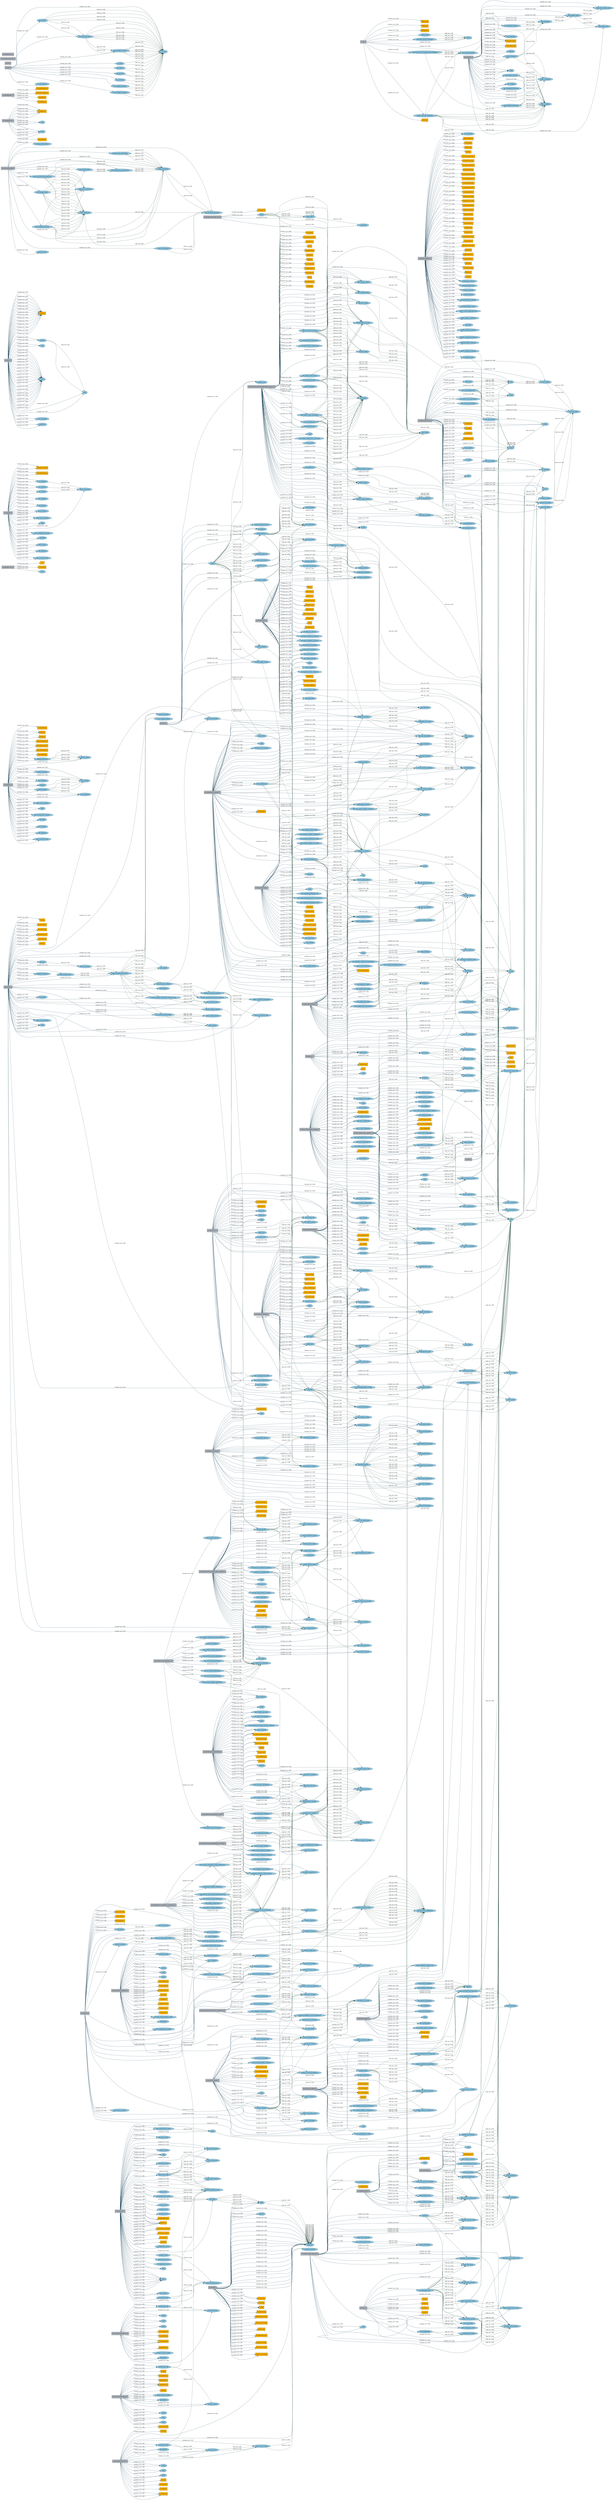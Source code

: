 digraph G {
  rankdir=LR;
  node [fontname="Helvetica"];
  edge [fontname="Helvetica"];
  "class:src/ai.rs::AiChoice" [shape="box", style="filled", fillcolor="#ffb703", label="AiChoice"];
  "class:src/ai.rs::AiMessage" [shape="box", style="filled", fillcolor="#ffb703", label="AiMessage"];
  "class:src/ai.rs::AiRequest" [shape="box", style="filled", fillcolor="#ffb703", label="AiRequest"];
  "class:src/ai.rs::AiResponse" [shape="box", style="filled", fillcolor="#ffb703", label="AiResponse"];
  "class:src/analysis.rs::AnalysisResult" [shape="box", style="filled", fillcolor="#ffb703", label="AnalysisResult"];
  "class:src/analysis.rs::Analyzer" [shape="box", style="filled", fillcolor="#ffb703", label="Analyzer"];
  "class:src/analysis.rs::Deviation" [shape="box", style="filled", fillcolor="#ffb703", label="Deviation"];
  "class:src/analysis.rs::DeviationAnalysis" [shape="box", style="filled", fillcolor="#ffb703", label="DeviationAnalysis"];
  "class:src/analysis.rs::OperationContext" [shape="box", style="filled", fillcolor="#ffb703", label="OperationContext"];
  "class:src/analysis.rs::OperationOptions" [shape="box", style="filled", fillcolor="#ffb703", label="OperationOptions"];
  "class:src/analysis.rs::SecurityFinding" [shape="box", style="filled", fillcolor="#ffb703", label="SecurityFinding"];
  "class:src/architectural_impact/dependency_graph.rs::ClassNode" [shape="box", style="filled", fillcolor="#ffb703", label="ClassNode"];
  "class:src/architectural_impact/dependency_graph.rs::DependencyGraph" [shape="box", style="filled", fillcolor="#ffb703", label="DependencyGraph"];
  "class:src/architectural_impact/dependency_graph.rs::DotOptions" [shape="box", style="filled", fillcolor="#ffb703", label="DotOptions"];
  "class:src/architectural_impact/dependency_graph.rs::Edge" [shape="box", style="filled", fillcolor="#ffb703", label="Edge"];
  "class:src/architectural_impact/dependency_graph.rs::EdgeMetadata" [shape="box", style="filled", fillcolor="#ffb703", label="EdgeMetadata"];
  "class:src/architectural_impact/dependency_graph.rs::EdgeType" [shape="box", style="filled", fillcolor="#ffb703", label="EdgeType"];
  "class:src/architectural_impact/dependency_graph.rs::FileNode" [shape="box", style="filled", fillcolor="#ffb703", label="FileNode"];
  "class:src/architectural_impact/dependency_graph.rs::FunctionNode" [shape="box", style="filled", fillcolor="#ffb703", label="FunctionNode"];
  "class:src/architectural_impact/dependency_graph.rs::GraphStatistics" [shape="box", style="filled", fillcolor="#ffb703", label="GraphStatistics"];
  "class:src/architectural_impact/dependency_graph.rs::ModuleNode" [shape="box", style="filled", fillcolor="#ffb703", label="ModuleNode"];
  "class:src/architectural_impact/dependency_graph.rs::Node" [shape="box", style="filled", fillcolor="#ffb703", label="Node"];
  "class:src/architectural_impact/dependency_graph.rs::NodeMetadata" [shape="box", style="filled", fillcolor="#ffb703", label="NodeMetadata"];
  "class:src/architectural_impact/dependency_graph.rs::NodeType" [shape="box", style="filled", fillcolor="#ffb703", label="NodeType"];
  "class:src/architectural_impact/git_state_analyzer.rs::ArchitecturalImpact" [shape="box", style="filled", fillcolor="#ffb703", label="ArchitecturalImpact"];
  "class:src/architectural_impact/git_state_analyzer.rs::ChangeType" [shape="box", style="filled", fillcolor="#ffb703", label="ChangeType"];
  "class:src/architectural_impact/git_state_analyzer.rs::FunctionChange" [shape="box", style="filled", fillcolor="#ffb703", label="FunctionChange"];
  "class:src/architectural_impact/git_state_analyzer.rs::GitStateAnalyzer" [shape="box", style="filled", fillcolor="#ffb703", label="GitStateAnalyzer"];
  "class:src/architectural_impact/git_state_analyzer.rs::ImpactSummary" [shape="box", style="filled", fillcolor="#ffb703", label="ImpactSummary"];
  "class:src/architectural_impact/git_state_analyzer.rs::InterfaceChange" [shape="box", style="filled", fillcolor="#ffb703", label="InterfaceChange"];
  "class:src/architectural_impact/git_state_analyzer.rs::StructChange" [shape="box", style="filled", fillcolor="#ffb703", label="StructChange"];
  "class:src/architectural_impact/mod.rs::ArchitecturalImpactAnalysis" [shape="box", style="filled", fillcolor="#ffb703", label="ArchitecturalImpactAnalysis"];
  "class:src/architectural_impact/mod.rs::BreakingChange" [shape="box", style="filled", fillcolor="#ffb703", label="BreakingChange"];
  "class:src/architectural_impact/mod.rs::BreakingChangeType" [shape="box", style="filled", fillcolor="#ffb703", label="BreakingChangeType"];
  "class:src/architectural_impact/mod.rs::GitInfo" [shape="box", style="filled", fillcolor="#ffb703", label="GitInfo"];
  "class:src/architectural_impact/mod.rs::ImpactLevel" [shape="box", style="filled", fillcolor="#ffb703", label="ImpactLevel"];
  "class:src/architectural_impact/mod.rs::ImpactMetadata" [shape="box", style="filled", fillcolor="#ffb703", label="ImpactMetadata"];
  "class:src/architectural_impact/mod.rs::RiskLevel" [shape="box", style="filled", fillcolor="#ffb703", label="RiskLevel"];
  "class:src/args.rs::Args" [shape="box", style="filled", fillcolor="#ffb703", label="Args"];
  "class:src/args.rs::Command" [shape="box", style="filled", fillcolor="#ffb703", label="Command"];
  "class:src/args.rs::ConfigAction" [shape="box", style="filled", fillcolor="#ffb703", label="ConfigAction"];
  "class:src/args.rs::MetricsAction" [shape="box", style="filled", fillcolor="#ffb703", label="MetricsAction"];
  "class:src/args.rs::PromptAction" [shape="box", style="filled", fillcolor="#ffb703", label="PromptAction"];
  "class:src/bin/generate_deps_dot.rs::PendingCall" [shape="box", style="filled", fillcolor="#ffb703", label="PendingCall"];
  "class:src/bin/gitai-mcp.rs::Cli" [shape="box", style="filled", fillcolor="#ffb703", label="Cli"];
  "class:src/bin/gitai-mcp.rs::Commands" [shape="box", style="filled", fillcolor="#ffb703", label="Commands"];
  "class:src/commit.rs::CommitConfig" [shape="box", style="filled", fillcolor="#ffb703", label="CommitConfig"];
  "class:src/commit.rs::CommitResult" [shape="box", style="filled", fillcolor="#ffb703", label="CommitResult"];
  "class:src/commit.rs::ReviewResults" [shape="box", style="filled", fillcolor="#ffb703", label="ReviewResults"];
  "class:src/config.rs::AiConfig" [shape="box", style="filled", fillcolor="#ffb703", label="AiConfig"];
  "class:src/config.rs::Config" [shape="box", style="filled", fillcolor="#ffb703", label="Config"];
  "class:src/config.rs::DevOpsConfig" [shape="box", style="filled", fillcolor="#ffb703", label="DevOpsConfig"];
  "class:src/config.rs::McpAnalysisConfig" [shape="box", style="filled", fillcolor="#ffb703", label="McpAnalysisConfig"];
  "class:src/config.rs::McpCommitConfig" [shape="box", style="filled", fillcolor="#ffb703", label="McpCommitConfig"];
  "class:src/config.rs::McpConfig" [shape="box", style="filled", fillcolor="#ffb703", label="McpConfig"];
  "class:src/config.rs::McpReviewConfig" [shape="box", style="filled", fillcolor="#ffb703", label="McpReviewConfig"];
  "class:src/config.rs::McpScanConfig" [shape="box", style="filled", fillcolor="#ffb703", label="McpScanConfig"];
  "class:src/config.rs::McpServerConfig" [shape="box", style="filled", fillcolor="#ffb703", label="McpServerConfig"];
  "class:src/config.rs::McpServicesConfig" [shape="box", style="filled", fillcolor="#ffb703", label="McpServicesConfig"];
  "class:src/config.rs::ScanConfig" [shape="box", style="filled", fillcolor="#ffb703", label="ScanConfig"];
  "class:src/config_init.rs::ConfigInitializer" [shape="box", style="filled", fillcolor="#ffb703", label="ConfigInitializer"];
  "class:src/config_init.rs::VersionInfo" [shape="box", style="filled", fillcolor="#ffb703", label="VersionInfo"];
  "class:src/context.rs::OperationContext" [shape="box", style="filled", fillcolor="#ffb703", label="OperationContext"];
  "class:src/context.rs::OperationOptions" [shape="box", style="filled", fillcolor="#ffb703", label="OperationOptions"];
  "class:src/devops.rs::DevOpsClient" [shape="box", style="filled", fillcolor="#ffb703", label="DevOpsClient"];
  "class:src/devops.rs::Issue" [shape="box", style="filled", fillcolor="#ffb703", label="Issue"];
  "class:src/error.rs::GitAIError" [shape="box", style="filled", fillcolor="#ffb703", label="GitAIError"];
  "class:src/mcp/bridge.rs::GitAiMcpServer" [shape="box", style="filled", fillcolor="#ffb703", label="GitAiMcpServer"];
  "class:src/mcp/mod.rs::GitAiMcpManager" [shape="box", style="filled", fillcolor="#ffb703", label="GitAiMcpManager"];
  "class:src/mcp/mod.rs::McpError" [shape="box", style="filled", fillcolor="#ffb703", label="McpError"];
  "class:src/mcp/mod.rs::PerformanceCollector" [shape="box", style="filled", fillcolor="#ffb703", label="PerformanceCollector"];
  "class:src/mcp/mod.rs::PerformanceStats" [shape="box", style="filled", fillcolor="#ffb703", label="PerformanceStats"];
  "class:src/mcp/mod.rs::ServiceError" [shape="box", style="filled", fillcolor="#ffb703", label="ServiceError"];
  "class:src/mcp/mod.rs::ToolStats" [shape="box", style="filled", fillcolor="#ffb703", label="ToolStats"];
  "class:src/mcp/services/analysis.rs::AnalysisParams" [shape="box", style="filled", fillcolor="#ffb703", label="AnalysisParams"];
  "class:src/mcp/services/analysis.rs::AnalysisResult" [shape="box", style="filled", fillcolor="#ffb703", label="AnalysisResult"];
  "class:src/mcp/services/analysis.rs::AnalysisService" [shape="box", style="filled", fillcolor="#ffb703", label="AnalysisService"];
  "class:src/mcp/services/analysis.rs::ClassInfo" [shape="box", style="filled", fillcolor="#ffb703", label="ClassInfo"];
  "class:src/mcp/services/analysis.rs::CodeMetrics" [shape="box", style="filled", fillcolor="#ffb703", label="CodeMetrics"];
  "class:src/mcp/services/analysis.rs::CodeStructures" [shape="box", style="filled", fillcolor="#ffb703", label="CodeStructures"];
  "class:src/mcp/services/analysis.rs::CodeSummary" [shape="box", style="filled", fillcolor="#ffb703", label="CodeSummary"];
  "class:src/mcp/services/analysis.rs::FunctionInfo" [shape="box", style="filled", fillcolor="#ffb703", label="FunctionInfo"];
  "class:src/mcp/services/commit.rs::CommitParams" [shape="box", style="filled", fillcolor="#ffb703", label="CommitParams"];
  "class:src/mcp/services/commit.rs::CommitResult" [shape="box", style="filled", fillcolor="#ffb703", label="CommitResult"];
  "class:src/mcp/services/commit.rs::CommitService" [shape="box", style="filled", fillcolor="#ffb703", label="CommitService"];
  "class:src/mcp/services/commit.rs::ReviewResults" [shape="box", style="filled", fillcolor="#ffb703", label="ReviewResults"];
  "class:src/mcp/services/review.rs::Finding" [shape="box", style="filled", fillcolor="#ffb703", label="Finding"];
  "class:src/mcp/services/review.rs::ReviewParams" [shape="box", style="filled", fillcolor="#ffb703", label="ReviewParams"];
  "class:src/mcp/services/review.rs::ReviewResult" [shape="box", style="filled", fillcolor="#ffb703", label="ReviewResult"];
  "class:src/mcp/services/review.rs::ReviewService" [shape="box", style="filled", fillcolor="#ffb703", label="ReviewService"];
  "class:src/mcp/services/review.rs::Severity" [shape="box", style="filled", fillcolor="#ffb703", label="Severity"];
  "class:src/mcp/services/scan.rs::Finding" [shape="box", style="filled", fillcolor="#ffb703", label="Finding"];
  "class:src/mcp/services/scan.rs::ScanParams" [shape="box", style="filled", fillcolor="#ffb703", label="ScanParams"];
  "class:src/mcp/services/scan.rs::ScanResult" [shape="box", style="filled", fillcolor="#ffb703", label="ScanResult"];
  "class:src/mcp/services/scan.rs::ScanService" [shape="box", style="filled", fillcolor="#ffb703", label="ScanService"];
  "class:src/mcp/services/scan.rs::ScanSummary" [shape="box", style="filled", fillcolor="#ffb703", label="ScanSummary"];
  "class:src/mcp/services/scan.rs::Severity" [shape="box", style="filled", fillcolor="#ffb703", label="Severity"];
  "class:src/metrics/mod.rs::ApiMetrics" [shape="box", style="filled", fillcolor="#ffb703", label="ApiMetrics"];
  "class:src/metrics/mod.rs::ArchitectureMetrics" [shape="box", style="filled", fillcolor="#ffb703", label="ArchitectureMetrics"];
  "class:src/metrics/mod.rs::ComplexityMetrics" [shape="box", style="filled", fillcolor="#ffb703", label="ComplexityMetrics"];
  "class:src/metrics/mod.rs::Finding" [shape="box", style="filled", fillcolor="#ffb703", label="Finding"];
  "class:src/metrics/mod.rs::MetricTrend" [shape="box", style="filled", fillcolor="#ffb703", label="MetricTrend"];
  "class:src/metrics/mod.rs::Predictions" [shape="box", style="filled", fillcolor="#ffb703", label="Predictions"];
  "class:src/metrics/mod.rs::QualitySnapshot" [shape="box", style="filled", fillcolor="#ffb703", label="QualitySnapshot"];
  "class:src/metrics/mod.rs::QualityTracker" [shape="box", style="filled", fillcolor="#ffb703", label="QualityTracker"];
  "class:src/metrics/mod.rs::Significance" [shape="box", style="filled", fillcolor="#ffb703", label="Significance"];
  "class:src/metrics/mod.rs::TechnicalDebtMetrics" [shape="box", style="filled", fillcolor="#ffb703", label="TechnicalDebtMetrics"];
  "class:src/metrics/mod.rs::TimeRange" [shape="box", style="filled", fillcolor="#ffb703", label="TimeRange"];
  "class:src/metrics/mod.rs::Trend" [shape="box", style="filled", fillcolor="#ffb703", label="Trend"];
  "class:src/metrics/mod.rs::TrendAnalysis" [shape="box", style="filled", fillcolor="#ffb703", label="TrendAnalysis"];
  "class:src/metrics/storage.rs::StorageStats" [shape="box", style="filled", fillcolor="#ffb703", label="StorageStats"];
  "class:src/metrics/trend_analyzer.rs::TrendAnalyzer" [shape="box", style="filled", fillcolor="#ffb703", label="TrendAnalyzer"];
  "class:src/metrics/visualizer.rs::TrendVisualizer" [shape="box", style="filled", fillcolor="#ffb703", label="TrendVisualizer"];
  "class:src/project_insights.rs::AffectedModule" [shape="box", style="filled", fillcolor="#ffb703", label="AffectedModule"];
  "class:src/project_insights.rs::ApiStability" [shape="box", style="filled", fillcolor="#ffb703", label="ApiStability"];
  "class:src/project_insights.rs::ApiSurface" [shape="box", style="filled", fillcolor="#ffb703", label="ApiSurface"];
  "class:src/project_insights.rs::ApiType" [shape="box", style="filled", fillcolor="#ffb703", label="ApiType"];
  "class:src/project_insights.rs::ArchitecturalInsights" [shape="box", style="filled", fillcolor="#ffb703", label="ArchitecturalInsights"];
  "class:src/project_insights.rs::ArchitecturalLayer" [shape="box", style="filled", fillcolor="#ffb703", label="ArchitecturalLayer"];
  "class:src/project_insights.rs::ArchitecturalPattern" [shape="box", style="filled", fillcolor="#ffb703", label="ArchitecturalPattern"];
  "class:src/project_insights.rs::BreakingChange" [shape="box", style="filled", fillcolor="#ffb703", label="BreakingChange"];
  "class:src/project_insights.rs::BreakingChangeType" [shape="box", style="filled", fillcolor="#ffb703", label="BreakingChangeType"];
  "class:src/project_insights.rs::CircularDependency" [shape="box", style="filled", fillcolor="#ffb703", label="CircularDependency"];
  "class:src/project_insights.rs::ComplexityHotspot" [shape="box", style="filled", fillcolor="#ffb703", label="ComplexityHotspot"];
  "class:src/project_insights.rs::CoupledComponent" [shape="box", style="filled", fillcolor="#ffb703", label="CoupledComponent"];
  "class:src/project_insights.rs::CouplingAnalysis" [shape="box", style="filled", fillcolor="#ffb703", label="CouplingAnalysis"];
  "class:src/project_insights.rs::DependencyEdge" [shape="box", style="filled", fillcolor="#ffb703", label="DependencyEdge"];
  "class:src/project_insights.rs::DependencyGraph" [shape="box", style="filled", fillcolor="#ffb703", label="DependencyGraph"];
  "class:src/project_insights.rs::DependencyNode" [shape="box", style="filled", fillcolor="#ffb703", label="DependencyNode"];
  "class:src/project_insights.rs::DependencyType" [shape="box", style="filled", fillcolor="#ffb703", label="DependencyType"];
  "class:src/project_insights.rs::DeprecatedApi" [shape="box", style="filled", fillcolor="#ffb703", label="DeprecatedApi"];
  "class:src/project_insights.rs::DuplicationArea" [shape="box", style="filled", fillcolor="#ffb703", label="DuplicationArea"];
  "class:src/project_insights.rs::ImpactAnalysis" [shape="box", style="filled", fillcolor="#ffb703", label="ImpactAnalysis"];
  "class:src/project_insights.rs::ImpactLevel" [shape="box", style="filled", fillcolor="#ffb703", label="ImpactLevel"];
  "class:src/project_insights.rs::ImpactScore" [shape="box", style="filled", fillcolor="#ffb703", label="ImpactScore"];
  "class:src/project_insights.rs::InsightsGenerator" [shape="box", style="filled", fillcolor="#ffb703", label="InsightsGenerator"];
  "class:src/project_insights.rs::LayerViolation" [shape="box", style="filled", fillcolor="#ffb703", label="LayerViolation"];
  "class:src/project_insights.rs::MaintenanceBurden" [shape="box", style="filled", fillcolor="#ffb703", label="MaintenanceBurden"];
  "class:src/project_insights.rs::NodeType" [shape="box", style="filled", fillcolor="#ffb703", label="NodeType"];
  "class:src/project_insights.rs::PatternViolation" [shape="box", style="filled", fillcolor="#ffb703", label="PatternViolation"];
  "class:src/project_insights.rs::ProjectInsights" [shape="box", style="filled", fillcolor="#ffb703", label="ProjectInsights"];
  "class:src/project_insights.rs::PublicApi" [shape="box", style="filled", fillcolor="#ffb703", label="PublicApi"];
  "class:src/project_insights.rs::QualityHotspots" [shape="box", style="filled", fillcolor="#ffb703", label="QualityHotspots"];
  "class:src/project_insights.rs::RiskLevel" [shape="box", style="filled", fillcolor="#ffb703", label="RiskLevel"];
  "class:src/project_insights.rs::Severity" [shape="box", style="filled", fillcolor="#ffb703", label="Severity"];
  "class:src/prompt_engine.rs::PromptEngine" [shape="box", style="filled", fillcolor="#ffb703", label="PromptEngine"];
  "class:src/prompt_engine.rs::YamlConfig" [shape="box", style="filled", fillcolor="#ffb703", label="YamlConfig"];
  "class:src/prompts.rs::PromptContext" [shape="box", style="filled", fillcolor="#ffb703", label="PromptContext"];
  "class:src/prompts.rs::PromptManager" [shape="box", style="filled", fillcolor="#ffb703", label="PromptManager"];
  "class:src/resource_manager.rs::CacheConfig" [shape="box", style="filled", fillcolor="#ffb703", label="CacheConfig"];
  "class:src/resource_manager.rs::NetworkConfig" [shape="box", style="filled", fillcolor="#ffb703", label="NetworkConfig"];
  "class:src/resource_manager.rs::ResourceConfig" [shape="box", style="filled", fillcolor="#ffb703", label="ResourceConfig"];
  "class:src/resource_manager.rs::ResourceManager" [shape="box", style="filled", fillcolor="#ffb703", label="ResourceManager"];
  "class:src/resource_manager.rs::ResourceMetadata" [shape="box", style="filled", fillcolor="#ffb703", label="ResourceMetadata"];
  "class:src/resource_manager.rs::SourcesConfig" [shape="box", style="filled", fillcolor="#ffb703", label="SourcesConfig"];
  "class:src/review.rs::Finding" [shape="box", style="filled", fillcolor="#ffb703", label="Finding"];
  "class:src/review.rs::ReviewCache" [shape="box", style="filled", fillcolor="#ffb703", label="ReviewCache"];
  "class:src/review.rs::ReviewConfig" [shape="box", style="filled", fillcolor="#ffb703", label="ReviewConfig"];
  "class:src/review.rs::ReviewExecutor" [shape="box", style="filled", fillcolor="#ffb703", label="ReviewExecutor"];
  "class:src/review.rs::ReviewResult" [shape="box", style="filled", fillcolor="#ffb703", label="ReviewResult"];
  "class:src/review.rs::Severity" [shape="box", style="filled", fillcolor="#ffb703", label="Severity"];
  "class:src/scan.rs::Finding" [shape="box", style="filled", fillcolor="#ffb703", label="Finding"];
  "class:src/scan.rs::RulesInfo" [shape="box", style="filled", fillcolor="#ffb703", label="RulesInfo"];
  "class:src/scan.rs::ScanResult" [shape="box", style="filled", fillcolor="#ffb703", label="ScanResult"];
  "class:src/scan.rs::Severity" [shape="box", style="filled", fillcolor="#ffb703", label="Severity"];
  "class:src/security_insights.rs::InsightCategory" [shape="box", style="filled", fillcolor="#ffb703", label="InsightCategory"];
  "class:src/security_insights.rs::SecurityInsight" [shape="box", style="filled", fillcolor="#ffb703", label="SecurityInsight"];
  "class:src/security_insights.rs::SecurityInsights" [shape="box", style="filled", fillcolor="#ffb703", label="SecurityInsights"];
  "class:src/security_insights.rs::Severity" [shape="box", style="filled", fillcolor="#ffb703", label="Severity"];
  "class:src/security_review.rs::ReviewSummary" [shape="box", style="filled", fillcolor="#ffb703", label="ReviewSummary"];
  "class:src/security_review.rs::SecurityReviewResult" [shape="box", style="filled", fillcolor="#ffb703", label="SecurityReviewResult"];
  "class:src/security_review.rs::SecurityReviewer" [shape="box", style="filled", fillcolor="#ffb703", label="SecurityReviewer"];
  "class:src/tree_sitter/analyzer.rs::StructureAnalyzer" [shape="box", style="filled", fillcolor="#ffb703", label="StructureAnalyzer"];
  "class:src/tree_sitter/cache.rs::CacheEntry" [shape="box", style="filled", fillcolor="#ffb703", label="CacheEntry"];
  "class:src/tree_sitter/cache.rs::CacheKey" [shape="box", style="filled", fillcolor="#ffb703", label="CacheKey"];
  "class:src/tree_sitter/cache.rs::CacheStats" [shape="box", style="filled", fillcolor="#ffb703", label="CacheStats"];
  "class:src/tree_sitter/cache.rs::TreeSitterCache" [shape="box", style="filled", fillcolor="#ffb703", label="TreeSitterCache"];
  "class:src/tree_sitter/custom_queries.rs::CustomQueryConfig" [shape="box", style="filled", fillcolor="#ffb703", label="CustomQueryConfig"];
  "class:src/tree_sitter/custom_queries.rs::CustomQueryManager" [shape="box", style="filled", fillcolor="#ffb703", label="CustomQueryManager"];
  "class:src/tree_sitter/custom_queries.rs::QueryMetadata" [shape="box", style="filled", fillcolor="#ffb703", label="QueryMetadata"];
  "class:src/tree_sitter/mod.rs::ClassInfo" [shape="box", style="filled", fillcolor="#ffb703", label="ClassInfo"];
  "class:src/tree_sitter/mod.rs::CommentInfo" [shape="box", style="filled", fillcolor="#ffb703", label="CommentInfo"];
  "class:src/tree_sitter/mod.rs::FunctionCallInfo" [shape="box", style="filled", fillcolor="#ffb703", label="FunctionCallInfo"];
  "class:src/tree_sitter/mod.rs::FunctionInfo" [shape="box", style="filled", fillcolor="#ffb703", label="FunctionInfo"];
  "class:src/tree_sitter/mod.rs::StructuralSummary" [shape="box", style="filled", fillcolor="#ffb703", label="StructuralSummary"];
  "class:src/tree_sitter/mod.rs::SupportedLanguage" [shape="box", style="filled", fillcolor="#ffb703", label="SupportedLanguage"];
  "class:src/tree_sitter/mod.rs::TreeSitterManager" [shape="box", style="filled", fillcolor="#ffb703", label="TreeSitterManager"];
  "class:src/tree_sitter/queries.rs::LanguageQueries" [shape="box", style="filled", fillcolor="#ffb703", label="LanguageQueries"];
  "class:src/tree_sitter/queries.rs::QueriesManager" [shape="box", style="filled", fillcolor="#ffb703", label="QueriesManager"];
  "class:src/tree_sitter/queries.rs::QueryType" [shape="box", style="filled", fillcolor="#ffb703", label="QueryType"];
  "class:src/tree_sitter/unified_analyzer.rs::LanguageQueries" [shape="box", style="filled", fillcolor="#ffb703", label="LanguageQueries"];
  "class:src/tree_sitter/unified_analyzer.rs::UnifiedAnalyzer" [shape="box", style="filled", fillcolor="#ffb703", label="UnifiedAnalyzer"];
  "class:src/update/auto_updater.rs::AutoUpdater" [shape="box", style="filled", fillcolor="#ffb703", label="AutoUpdater"];
  "class:src/update/error.rs::UpdateError" [shape="box", style="filled", fillcolor="#ffb703", label="UpdateError"];
  "class:src/update/notifier.rs::UpdateNotifier" [shape="box", style="filled", fillcolor="#ffb703", label="UpdateNotifier"];
  "class:src/update/types.rs::PromptSetupResult" [shape="box", style="filled", fillcolor="#ffb703", label="PromptSetupResult"];
  "class:src/update/types.rs::RuleDownloadResult" [shape="box", style="filled", fillcolor="#ffb703", label="RuleDownloadResult"];
  "class:src/update/types.rs::UpdateItem" [shape="box", style="filled", fillcolor="#ffb703", label="UpdateItem"];
  "class:src/update/types.rs::UpdateResult" [shape="box", style="filled", fillcolor="#ffb703", label="UpdateResult"];
  "file:src/ai.rs" [shape="note", style="filled", fillcolor="#adb5bd", label="src/ai.rs"];
  "file:src/analysis.rs" [shape="note", style="filled", fillcolor="#adb5bd", label="src/analysis.rs"];
  "file:src/architectural_impact/ai_context.rs" [shape="note", style="filled", fillcolor="#adb5bd", label="src/architectural_impact/ai_context.rs"];
  "file:src/architectural_impact/ast_comparison.rs" [shape="note", style="filled", fillcolor="#adb5bd", label="src/architectural_impact/ast_comparison.rs"];
  "file:src/architectural_impact/breaking_changes.rs" [shape="note", style="filled", fillcolor="#adb5bd", label="src/architectural_impact/breaking_changes.rs"];
  "file:src/architectural_impact/dependency_graph.rs" [shape="note", style="filled", fillcolor="#adb5bd", label="src/architectural_impact/dependency_graph.rs"];
  "file:src/architectural_impact/git_state_analyzer.rs" [shape="note", style="filled", fillcolor="#adb5bd", label="src/architectural_impact/git_state_analyzer.rs"];
  "file:src/architectural_impact/mod.rs" [shape="note", style="filled", fillcolor="#adb5bd", label="src/architectural_impact/mod.rs"];
  "file:src/architectural_impact/risk_assessment.rs" [shape="note", style="filled", fillcolor="#adb5bd", label="src/architectural_impact/risk_assessment.rs"];
  "file:src/architectural_impact/tests.rs" [shape="note", style="filled", fillcolor="#adb5bd", label="src/architectural_impact/tests.rs"];
  "file:src/args.rs" [shape="note", style="filled", fillcolor="#adb5bd", label="src/args.rs"];
  "file:src/bin/generate_deps_dot.rs" [shape="note", style="filled", fillcolor="#adb5bd", label="src/bin/generate_deps_dot.rs"];
  "file:src/bin/gitai-mcp.rs" [shape="note", style="filled", fillcolor="#adb5bd", label="src/bin/gitai-mcp.rs"];
  "file:src/commit.rs" [shape="note", style="filled", fillcolor="#adb5bd", label="src/commit.rs"];
  "file:src/config.rs" [shape="note", style="filled", fillcolor="#adb5bd", label="src/config.rs"];
  "file:src/config_init.rs" [shape="note", style="filled", fillcolor="#adb5bd", label="src/config_init.rs"];
  "file:src/context.rs" [shape="note", style="filled", fillcolor="#adb5bd", label="src/context.rs"];
  "file:src/devops.rs" [shape="note", style="filled", fillcolor="#adb5bd", label="src/devops.rs"];
  "file:src/error.rs" [shape="note", style="filled", fillcolor="#adb5bd", label="src/error.rs"];
  "file:src/git.rs" [shape="note", style="filled", fillcolor="#adb5bd", label="src/git.rs"];
  "file:src/lib.rs" [shape="note", style="filled", fillcolor="#adb5bd", label="src/lib.rs"];
  "file:src/main.rs" [shape="note", style="filled", fillcolor="#adb5bd", label="src/main.rs"];
  "file:src/mcp/bridge.rs" [shape="note", style="filled", fillcolor="#adb5bd", label="src/mcp/bridge.rs"];
  "file:src/mcp/mod.rs" [shape="note", style="filled", fillcolor="#adb5bd", label="src/mcp/mod.rs"];
  "file:src/mcp/services/analysis.rs" [shape="note", style="filled", fillcolor="#adb5bd", label="src/mcp/services/analysis.rs"];
  "file:src/mcp/services/commit.rs" [shape="note", style="filled", fillcolor="#adb5bd", label="src/mcp/services/commit.rs"];
  "file:src/mcp/services/mod.rs" [shape="note", style="filled", fillcolor="#adb5bd", label="src/mcp/services/mod.rs"];
  "file:src/mcp/services/review.rs" [shape="note", style="filled", fillcolor="#adb5bd", label="src/mcp/services/review.rs"];
  "file:src/mcp/services/scan.rs" [shape="note", style="filled", fillcolor="#adb5bd", label="src/mcp/services/scan.rs"];
  "file:src/metrics/mod.rs" [shape="note", style="filled", fillcolor="#adb5bd", label="src/metrics/mod.rs"];
  "file:src/metrics/storage.rs" [shape="note", style="filled", fillcolor="#adb5bd", label="src/metrics/storage.rs"];
  "file:src/metrics/trend_analyzer.rs" [shape="note", style="filled", fillcolor="#adb5bd", label="src/metrics/trend_analyzer.rs"];
  "file:src/metrics/visualizer.rs" [shape="note", style="filled", fillcolor="#adb5bd", label="src/metrics/visualizer.rs"];
  "file:src/project_insights.rs" [shape="note", style="filled", fillcolor="#adb5bd", label="src/project_insights.rs"];
  "file:src/prompt_engine.rs" [shape="note", style="filled", fillcolor="#adb5bd", label="src/prompt_engine.rs"];
  "file:src/prompts.rs" [shape="note", style="filled", fillcolor="#adb5bd", label="src/prompts.rs"];
  "file:src/resource_manager.rs" [shape="note", style="filled", fillcolor="#adb5bd", label="src/resource_manager.rs"];
  "file:src/review.rs" [shape="note", style="filled", fillcolor="#adb5bd", label="src/review.rs"];
  "file:src/scan.rs" [shape="note", style="filled", fillcolor="#adb5bd", label="src/scan.rs"];
  "file:src/security_insights.rs" [shape="note", style="filled", fillcolor="#adb5bd", label="src/security_insights.rs"];
  "file:src/security_review.rs" [shape="note", style="filled", fillcolor="#adb5bd", label="src/security_review.rs"];
  "file:src/tree_sitter/analyzer.rs" [shape="note", style="filled", fillcolor="#adb5bd", label="src/tree_sitter/analyzer.rs"];
  "file:src/tree_sitter/cache.rs" [shape="note", style="filled", fillcolor="#adb5bd", label="src/tree_sitter/cache.rs"];
  "file:src/tree_sitter/custom_queries.rs" [shape="note", style="filled", fillcolor="#adb5bd", label="src/tree_sitter/custom_queries.rs"];
  "file:src/tree_sitter/mod.rs" [shape="note", style="filled", fillcolor="#adb5bd", label="src/tree_sitter/mod.rs"];
  "file:src/tree_sitter/queries.rs" [shape="note", style="filled", fillcolor="#adb5bd", label="src/tree_sitter/queries.rs"];
  "file:src/tree_sitter/unified_analyzer.rs" [shape="note", style="filled", fillcolor="#adb5bd", label="src/tree_sitter/unified_analyzer.rs"];
  "file:src/update/auto_updater.rs" [shape="note", style="filled", fillcolor="#adb5bd", label="src/update/auto_updater.rs"];
  "file:src/update/error.rs" [shape="note", style="filled", fillcolor="#adb5bd", label="src/update/error.rs"];
  "file:src/update/mod.rs" [shape="note", style="filled", fillcolor="#adb5bd", label="src/update/mod.rs"];
  "file:src/update/notifier.rs" [shape="note", style="filled", fillcolor="#adb5bd", label="src/update/notifier.rs"];
  "file:src/update/types.rs" [shape="note", style="filled", fillcolor="#adb5bd", label="src/update/types.rs"];
  "func:src/ai.rs::call_ai" [shape="ellipse", style="filled", fillcolor="#8ecae6", label="call_ai()"];
  "func:src/ai.rs::call_ai_with_template" [shape="ellipse", style="filled", fillcolor="#8ecae6", label="call_ai_with_template()"];
  "func:src/ai.rs::generate_commit_message" [shape="ellipse", style="filled", fillcolor="#8ecae6", label="generate_commit_message()"];
  "func:src/ai.rs::generate_commit_message_with_template" [shape="ellipse", style="filled", fillcolor="#8ecae6", label="generate_commit_message_with_template()"];
  "func:src/ai.rs::review_code" [shape="ellipse", style="filled", fillcolor="#8ecae6", label="review_code()"];
  "func:src/ai.rs::review_code_with_template" [shape="ellipse", style="filled", fillcolor="#8ecae6", label="review_code_with_template()"];
  "func:src/analysis.rs::analyze" [shape="ellipse", style="filled", fillcolor="#8ecae6", label="analyze()"];
  "func:src/analysis.rs::analyze_deviation" [shape="ellipse", style="filled", fillcolor="#8ecae6", label="analyze_deviation()"];
  "func:src/analysis.rs::analyze_review" [shape="ellipse", style="filled", fillcolor="#8ecae6", label="analyze_review()"];
  "func:src/analysis.rs::analyze_security" [shape="ellipse", style="filled", fillcolor="#8ecae6", label="analyze_security()"];
  "func:src/analysis.rs::extract_score" [shape="ellipse", style="filled", fillcolor="#8ecae6", label="extract_score()"];
  "func:src/analysis.rs::has_changes" [shape="ellipse", style="filled", fillcolor="#8ecae6", label="has_changes()"];
  "func:src/analysis.rs::has_issues" [shape="ellipse", style="filled", fillcolor="#8ecae6", label="has_issues()"];
  "func:src/analysis.rs::issue_context" [shape="ellipse", style="filled", fillcolor="#8ecae6", label="issue_context()"];
  "func:src/analysis.rs::needs_issue_context" [shape="ellipse", style="filled", fillcolor="#8ecae6", label="needs_issue_context()"];
  "func:src/analysis.rs::new" [shape="ellipse", style="filled", fillcolor="#8ecae6", label="new()"];
  "func:src/analysis.rs::with_architectural_impact" [shape="ellipse", style="filled", fillcolor="#8ecae6", label="with_architectural_impact()"];
  "func:src/analysis.rs::with_diff" [shape="ellipse", style="filled", fillcolor="#8ecae6", label="with_diff()"];
  "func:src/analysis.rs::with_issues" [shape="ellipse", style="filled", fillcolor="#8ecae6", label="with_issues()"];
  "func:src/analysis.rs::with_options" [shape="ellipse", style="filled", fillcolor="#8ecae6", label="with_options()"];
  "func:src/analysis.rs::with_structural_info" [shape="ellipse", style="filled", fillcolor="#8ecae6", label="with_structural_info()"];
  "func:src/architectural_impact/ai_context.rs::create_test_change" [shape="ellipse", style="filled", fillcolor="#8ecae6", label="create_test_change()"];
  "func:src/architectural_impact/ai_context.rs::format_change_detail" [shape="ellipse", style="filled", fillcolor="#8ecae6", label="format_change_detail()"];
  "func:src/architectural_impact/ai_context.rs::format_condensed_ai_context" [shape="ellipse", style="filled", fillcolor="#8ecae6", label="format_condensed_ai_context()"];
  "func:src/architectural_impact/ai_context.rs::format_for_ai_context" [shape="ellipse", style="filled", fillcolor="#8ecae6", label="format_for_ai_context()"];
  "func:src/architectural_impact/ai_context.rs::format_no_impact_message" [shape="ellipse", style="filled", fillcolor="#8ecae6", label="format_no_impact_message()"];
  "func:src/architectural_impact/ai_context.rs::get_changes_by_risk" [shape="ellipse", style="filled", fillcolor="#8ecae6", label="get_changes_by_risk()"];
  "func:src/architectural_impact/ai_context.rs::test_condensed_format" [shape="ellipse", style="filled", fillcolor="#8ecae6", label="test_condensed_format()"];
  "func:src/architectural_impact/ai_context.rs::test_format_no_impact" [shape="ellipse", style="filled", fillcolor="#8ecae6", label="test_format_no_impact()"];
  "func:src/architectural_impact/ai_context.rs::test_format_with_changes" [shape="ellipse", style="filled", fillcolor="#8ecae6", label="test_format_with_changes()"];
  "func:src/architectural_impact/ast_comparison.rs::compare_classes" [shape="ellipse", style="filled", fillcolor="#8ecae6", label="compare_classes()"];
  "func:src/architectural_impact/ast_comparison.rs::compare_functions" [shape="ellipse", style="filled", fillcolor="#8ecae6", label="compare_functions()"];
  "func:src/architectural_impact/ast_comparison.rs::compare_imports" [shape="ellipse", style="filled", fillcolor="#8ecae6", label="compare_imports()"];
  "func:src/architectural_impact/ast_comparison.rs::compare_single_function" [shape="ellipse", style="filled", fillcolor="#8ecae6", label="compare_single_function()"];
  "func:src/architectural_impact/ast_comparison.rs::compare_structural_summaries" [shape="ellipse", style="filled", fillcolor="#8ecae6", label="compare_structural_summaries()"];
  "func:src/architectural_impact/ast_comparison.rs::create_test_summary_with_function" [shape="ellipse", style="filled", fillcolor="#8ecae6", label="create_test_summary_with_function()"];
  "func:src/architectural_impact/ast_comparison.rs::format_function_signature" [shape="ellipse", style="filled", fillcolor="#8ecae6", label="format_function_signature()"];
  "func:src/architectural_impact/ast_comparison.rs::test_empty_comparison" [shape="ellipse", style="filled", fillcolor="#8ecae6", label="test_empty_comparison()"];
  "func:src/architectural_impact/ast_comparison.rs::test_function_addition_detection" [shape="ellipse", style="filled", fillcolor="#8ecae6", label="test_function_addition_detection()"];
  "func:src/architectural_impact/ast_comparison.rs::test_function_parameter_change_detection" [shape="ellipse", style="filled", fillcolor="#8ecae6", label="test_function_parameter_change_detection()"];
  "func:src/architectural_impact/ast_comparison.rs::test_function_removal_detection" [shape="ellipse", style="filled", fillcolor="#8ecae6", label="test_function_removal_detection()"];
  "func:src/architectural_impact/ast_comparison.rs::test_function_return_type_change_detection" [shape="ellipse", style="filled", fillcolor="#8ecae6", label="test_function_return_type_change_detection()"];
  "func:src/architectural_impact/ast_comparison.rs::test_import_changes_detection" [shape="ellipse", style="filled", fillcolor="#8ecae6", label="test_import_changes_detection()"];
  "func:src/architectural_impact/breaking_changes.rs::assess_change_impact" [shape="ellipse", style="filled", fillcolor="#8ecae6", label="assess_change_impact()"];
  "func:src/architectural_impact/breaking_changes.rs::detect_class_breaking_changes" [shape="ellipse", style="filled", fillcolor="#8ecae6", label="detect_class_breaking_changes()"];
  "func:src/architectural_impact/breaking_changes.rs::detect_function_breaking_changes" [shape="ellipse", style="filled", fillcolor="#8ecae6", label="detect_function_breaking_changes()"];
  "func:src/architectural_impact/breaking_changes.rs::generate_suggestions" [shape="ellipse", style="filled", fillcolor="#8ecae6", label="generate_suggestions()"];
  "func:src/architectural_impact/breaking_changes.rs::test_impact_assessment" [shape="ellipse", style="filled", fillcolor="#8ecae6", label="test_impact_assessment()"];
  "func:src/architectural_impact/breaking_changes.rs::test_suggestion_generation" [shape="ellipse", style="filled", fillcolor="#8ecae6", label="test_suggestion_generation()"];
  "func:src/architectural_impact/dependency_graph.rs::add_class_node" [shape="ellipse", style="filled", fillcolor="#8ecae6", label="add_class_node()"];
  "func:src/architectural_impact/dependency_graph.rs::add_edge" [shape="ellipse", style="filled", fillcolor="#8ecae6", label="add_edge()"];
  "func:src/architectural_impact/dependency_graph.rs::add_file_node" [shape="ellipse", style="filled", fillcolor="#8ecae6", label="add_file_node()"];
  "func:src/architectural_impact/dependency_graph.rs::add_function_node" [shape="ellipse", style="filled", fillcolor="#8ecae6", label="add_function_node()"];
  "func:src/architectural_impact/dependency_graph.rs::add_module_node" [shape="ellipse", style="filled", fillcolor="#8ecae6", label="add_module_node()"];
  "func:src/architectural_impact/dependency_graph.rs::add_node" [shape="ellipse", style="filled", fillcolor="#8ecae6", label="add_node()"];
  "func:src/architectural_impact/dependency_graph.rs::add_resolved_call" [shape="ellipse", style="filled", fillcolor="#8ecae6", label="add_resolved_call()"];
  "func:src/architectural_impact/dependency_graph.rs::calculate_centrality" [shape="ellipse", style="filled", fillcolor="#8ecae6", label="calculate_centrality()"];
  "func:src/architectural_impact/dependency_graph.rs::calculate_class_importance" [shape="ellipse", style="filled", fillcolor="#8ecae6", label="calculate_class_importance()"];
  "func:src/architectural_impact/dependency_graph.rs::calculate_function_importance" [shape="ellipse", style="filled", fillcolor="#8ecae6", label="calculate_function_importance()"];
  "func:src/architectural_impact/dependency_graph.rs::calculate_impact_scope" [shape="ellipse", style="filled", fillcolor="#8ecae6", label="calculate_impact_scope()"];
  "func:src/architectural_impact/dependency_graph.rs::detect_cycles" [shape="ellipse", style="filled", fillcolor="#8ecae6", label="detect_cycles()"];
  "func:src/architectural_impact/dependency_graph.rs::detect_language" [shape="ellipse", style="filled", fillcolor="#8ecae6", label="detect_language()"];
  "func:src/architectural_impact/dependency_graph.rs::dfs_cycle_detection" [shape="ellipse", style="filled", fillcolor="#8ecae6", label="dfs_cycle_detection()"];
  "func:src/architectural_impact/dependency_graph.rs::from_structural_summary" [shape="ellipse", style="filled", fillcolor="#8ecae6", label="from_structural_summary()"];
  "func:src/architectural_impact/dependency_graph.rs::get_dependencies" [shape="ellipse", style="filled", fillcolor="#8ecae6", label="get_dependencies()"];
  "func:src/architectural_impact/dependency_graph.rs::get_dependents" [shape="ellipse", style="filled", fillcolor="#8ecae6", label="get_dependents()"];
  "func:src/architectural_impact/dependency_graph.rs::get_statistics" [shape="ellipse", style="filled", fillcolor="#8ecae6", label="get_statistics()"];
  "func:src/architectural_impact/dependency_graph.rs::identify_critical_nodes" [shape="ellipse", style="filled", fillcolor="#8ecae6", label="identify_critical_nodes()"];
  "func:src/architectural_impact/dependency_graph.rs::new" [shape="ellipse", style="filled", fillcolor="#8ecae6", label="new()"];
  "func:src/architectural_impact/dependency_graph.rs::rebuild_adjacency_lists" [shape="ellipse", style="filled", fillcolor="#8ecae6", label="rebuild_adjacency_lists()"];
  "func:src/architectural_impact/dependency_graph.rs::test_cycle_detection" [shape="ellipse", style="filled", fillcolor="#8ecae6", label="test_cycle_detection()"];
  "func:src/architectural_impact/dependency_graph.rs::test_dot_export_basic" [shape="ellipse", style="filled", fillcolor="#8ecae6", label="test_dot_export_basic()"];
  "func:src/architectural_impact/dependency_graph.rs::test_graph_construction" [shape="ellipse", style="filled", fillcolor="#8ecae6", label="test_graph_construction()"];
  "func:src/architectural_impact/dependency_graph.rs::test_impact_scope_calculation" [shape="ellipse", style="filled", fillcolor="#8ecae6", label="test_impact_scope_calculation()"];
  "func:src/architectural_impact/dependency_graph.rs::test_import_nodes_from_summary" [shape="ellipse", style="filled", fillcolor="#8ecae6", label="test_import_nodes_from_summary()"];
  "func:src/architectural_impact/dependency_graph.rs::to_dot" [shape="ellipse", style="filled", fillcolor="#8ecae6", label="to_dot()"];
  "func:src/architectural_impact/dependency_graph.rs::unix_ts_now" [shape="ellipse", style="filled", fillcolor="#8ecae6", label="unix_ts_now()"];
  "func:src/architectural_impact/dependency_graph.rs::write_dot_file" [shape="ellipse", style="filled", fillcolor="#8ecae6", label="write_dot_file()"];
  "func:src/architectural_impact/git_state_analyzer.rs::analyze_after_state" [shape="ellipse", style="filled", fillcolor="#8ecae6", label="analyze_after_state()"];
  "func:src/architectural_impact/git_state_analyzer.rs::analyze_all_changed_files" [shape="ellipse", style="filled", fillcolor="#8ecae6", label="analyze_all_changed_files()"];
  "func:src/architectural_impact/git_state_analyzer.rs::analyze_before_state" [shape="ellipse", style="filled", fillcolor="#8ecae6", label="analyze_before_state()"];
  "func:src/architectural_impact/git_state_analyzer.rs::analyze_file_architectural_impact" [shape="ellipse", style="filled", fillcolor="#8ecae6", label="analyze_file_architectural_impact()"];
  "func:src/architectural_impact/git_state_analyzer.rs::analyze_git_diff" [shape="ellipse", style="filled", fillcolor="#8ecae6", label="analyze_git_diff()"];
  "func:src/architectural_impact/git_state_analyzer.rs::extract_function_name" [shape="ellipse", style="filled", fillcolor="#8ecae6", label="extract_function_name()"];
  "func:src/architectural_impact/git_state_analyzer.rs::extract_interface_name" [shape="ellipse", style="filled", fillcolor="#8ecae6", label="extract_interface_name()"];
  "func:src/architectural_impact/git_state_analyzer.rs::extract_struct_name" [shape="ellipse", style="filled", fillcolor="#8ecae6", label="extract_struct_name()"];
  "func:src/architectural_impact/git_state_analyzer.rs::get_base_commit" [shape="ellipse", style="filled", fillcolor="#8ecae6", label="get_base_commit()"];
  "func:src/architectural_impact/git_state_analyzer.rs::get_changed_files" [shape="ellipse", style="filled", fillcolor="#8ecae6", label="get_changed_files()"];
  "func:src/architectural_impact/git_state_analyzer.rs::get_current_branch" [shape="ellipse", style="filled", fillcolor="#8ecae6", label="get_current_branch()"];
  "func:src/architectural_impact/git_state_analyzer.rs::get_current_commit" [shape="ellipse", style="filled", fillcolor="#8ecae6", label="get_current_commit()"];
  "func:src/architectural_impact/git_state_analyzer.rs::get_file_content_at_commit" [shape="ellipse", style="filled", fillcolor="#8ecae6", label="get_file_content_at_commit()"];
  "func:src/architectural_impact/git_state_analyzer.rs::get_git_info" [shape="ellipse", style="filled", fillcolor="#8ecae6", label="get_git_info()"];
  "func:src/architectural_impact/git_state_analyzer.rs::get_or_init_tree_sitter" [shape="ellipse", style="filled", fillcolor="#8ecae6", label="get_or_init_tree_sitter()"];
  "func:src/architectural_impact/git_state_analyzer.rs::infer_language_from_path" [shape="ellipse", style="filled", fillcolor="#8ecae6", label="infer_language_from_path()"];
  "func:src/architectural_impact/git_state_analyzer.rs::is_code_file" [shape="ellipse", style="filled", fillcolor="#8ecae6", label="is_code_file()"];
  "func:src/architectural_impact/git_state_analyzer.rs::new" [shape="ellipse", style="filled", fillcolor="#8ecae6", label="new()"];
  "func:src/architectural_impact/git_state_analyzer.rs::new_async" [shape="ellipse", style="filled", fillcolor="#8ecae6", label="new_async()"];
  "func:src/architectural_impact/git_state_analyzer.rs::test_get_changed_files" [shape="ellipse", style="filled", fillcolor="#8ecae6", label="test_get_changed_files()"];
  "func:src/architectural_impact/git_state_analyzer.rs::test_git_state_analyzer_creation" [shape="ellipse", style="filled", fillcolor="#8ecae6", label="test_git_state_analyzer_creation()"];
  "func:src/architectural_impact/git_state_analyzer.rs::test_is_code_file" [shape="ellipse", style="filled", fillcolor="#8ecae6", label="test_is_code_file()"];
  "func:src/architectural_impact/git_state_analyzer.rs::test_language_inference" [shape="ellipse", style="filled", fillcolor="#8ecae6", label="test_language_inference()"];
  "func:src/architectural_impact/mod.rs::add_breaking_change" [shape="ellipse", style="filled", fillcolor="#8ecae6", label="add_breaking_change()"];
  "func:src/architectural_impact/mod.rs::calculate_overall_risk" [shape="ellipse", style="filled", fillcolor="#8ecae6", label="calculate_overall_risk()"];
  "func:src/architectural_impact/mod.rs::default" [shape="ellipse", style="filled", fillcolor="#8ecae6", label="default()"];
  "func:src/architectural_impact/mod.rs::description" [shape="ellipse", style="filled", fillcolor="#8ecae6", label="description()"];
  "func:src/architectural_impact/mod.rs::emoji" [shape="ellipse", style="filled", fillcolor="#8ecae6", label="emoji()"];
  "func:src/architectural_impact/mod.rs::generate_ai_context" [shape="ellipse", style="filled", fillcolor="#8ecae6", label="generate_ai_context()"];
  "func:src/architectural_impact/mod.rs::generate_summary" [shape="ellipse", style="filled", fillcolor="#8ecae6", label="generate_summary()"];
  "func:src/architectural_impact/mod.rs::get_ai_context" [shape="ellipse", style="filled", fillcolor="#8ecae6", label="get_ai_context()"];
  "func:src/architectural_impact/mod.rs::get_changes_by_type" [shape="ellipse", style="filled", fillcolor="#8ecae6", label="get_changes_by_type()"];
  "func:src/architectural_impact/mod.rs::has_high_risk_changes" [shape="ellipse", style="filled", fillcolor="#8ecae6", label="has_high_risk_changes()"];
  "func:src/architectural_impact/mod.rs::new" [shape="ellipse", style="filled", fillcolor="#8ecae6", label="new()"];
  "func:src/architectural_impact/mod.rs::test_architectural_impact_analysis_creation" [shape="ellipse", style="filled", fillcolor="#8ecae6", label="test_architectural_impact_analysis_creation()"];
  "func:src/architectural_impact/mod.rs::test_risk_level_calculation" [shape="ellipse", style="filled", fillcolor="#8ecae6", label="test_risk_level_calculation()"];
  "func:src/architectural_impact/mod.rs::test_summary_generation" [shape="ellipse", style="filled", fillcolor="#8ecae6", label="test_summary_generation()"];
  "func:src/architectural_impact/risk_assessment.rs::assess_breaking_change_risk" [shape="ellipse", style="filled", fillcolor="#8ecae6", label="assess_breaking_change_risk()"];
  "func:src/architectural_impact/risk_assessment.rs::calculate_risk_score" [shape="ellipse", style="filled", fillcolor="#8ecae6", label="calculate_risk_score()"];
  "func:src/architectural_impact/risk_assessment.rs::create_test_change" [shape="ellipse", style="filled", fillcolor="#8ecae6", label="create_test_change()"];
  "func:src/architectural_impact/risk_assessment.rs::generate_mitigation_recommendations" [shape="ellipse", style="filled", fillcolor="#8ecae6", label="generate_mitigation_recommendations()"];
  "func:src/architectural_impact/risk_assessment.rs::generate_risk_summary" [shape="ellipse", style="filled", fillcolor="#8ecae6", label="generate_risk_summary()"];
  "func:src/architectural_impact/risk_assessment.rs::test_mitigation_recommendations" [shape="ellipse", style="filled", fillcolor="#8ecae6", label="test_mitigation_recommendations()"];
  "func:src/architectural_impact/risk_assessment.rs::test_risk_assessment" [shape="ellipse", style="filled", fillcolor="#8ecae6", label="test_risk_assessment()"];
  "func:src/architectural_impact/risk_assessment.rs::test_risk_score_calculation" [shape="ellipse", style="filled", fillcolor="#8ecae6", label="test_risk_score_calculation()"];
  "func:src/architectural_impact/tests.rs::create_test_summary" [shape="ellipse", style="filled", fillcolor="#8ecae6", label="create_test_summary()"];
  "func:src/architectural_impact/tests.rs::test_ai_context_generation" [shape="ellipse", style="filled", fillcolor="#8ecae6", label="test_ai_context_generation()"];
  "func:src/architectural_impact/tests.rs::test_class_change_detection" [shape="ellipse", style="filled", fillcolor="#8ecae6", label="test_class_change_detection()"];
  "func:src/architectural_impact/tests.rs::test_function_addition_detection" [shape="ellipse", style="filled", fillcolor="#8ecae6", label="test_function_addition_detection()"];
  "func:src/architectural_impact/tests.rs::test_function_removal_detection" [shape="ellipse", style="filled", fillcolor="#8ecae6", label="test_function_removal_detection()"];
  "func:src/architectural_impact/tests.rs::test_function_signature_change_detection" [shape="ellipse", style="filled", fillcolor="#8ecae6", label="test_function_signature_change_detection()"];
  "func:src/architectural_impact/tests.rs::test_git_diff_analysis" [shape="ellipse", style="filled", fillcolor="#8ecae6", label="test_git_diff_analysis()"];
  "func:src/architectural_impact/tests.rs::test_impact_level_assessment" [shape="ellipse", style="filled", fillcolor="#8ecae6", label="test_impact_level_assessment()"];
  "func:src/architectural_impact/tests.rs::test_no_changes" [shape="ellipse", style="filled", fillcolor="#8ecae6", label="test_no_changes()"];
  "func:src/architectural_impact/tests.rs::test_risk_level_assessment" [shape="ellipse", style="filled", fillcolor="#8ecae6", label="test_risk_level_assessment()"];
  "func:src/architectural_impact/tests.rs::test_visibility_change_detection" [shape="ellipse", style="filled", fillcolor="#8ecae6", label="test_visibility_change_detection()"];
  "func:src/args.rs::parse" [shape="ellipse", style="filled", fillcolor="#8ecae6", label="parse()"];
  "func:src/bin/generate_deps_dot.rs::collect_files" [shape="ellipse", style="filled", fillcolor="#8ecae6", label="collect_files()"];
  "func:src/bin/generate_deps_dot.rs::is_code_file" [shape="ellipse", style="filled", fillcolor="#8ecae6", label="is_code_file()"];
  "func:src/bin/generate_deps_dot.rs::main" [shape="ellipse", style="filled", fillcolor="#8ecae6", label="main()"];
  "func:src/bin/gitai-mcp.rs::main" [shape="ellipse", style="filled", fillcolor="#8ecae6", label="main()"];
  "func:src/commit.rs::build_commit_prompt_fallback" [shape="ellipse", style="filled", fillcolor="#8ecae6", label="build_commit_prompt_fallback()"];
  "func:src/commit.rs::build_issue_context" [shape="ellipse", style="filled", fillcolor="#8ecae6", label="build_issue_context()"];
  "func:src/commit.rs::count_changes" [shape="ellipse", style="filled", fillcolor="#8ecae6", label="count_changes()"];
  "func:src/commit.rs::execute_commit" [shape="ellipse", style="filled", fillcolor="#8ecae6", label="execute_commit()"];
  "func:src/commit.rs::execute_commit_with_result" [shape="ellipse", style="filled", fillcolor="#8ecae6", label="execute_commit_with_result()"];
  "func:src/commit.rs::execute_git_operations_with_result" [shape="ellipse", style="filled", fillcolor="#8ecae6", label="execute_git_operations_with_result()"];
  "func:src/commit.rs::extract_code_from_diff" [shape="ellipse", style="filled", fillcolor="#8ecae6", label="extract_code_from_diff()"];
  "func:src/commit.rs::format_commit_message" [shape="ellipse", style="filled", fillcolor="#8ecae6", label="format_commit_message()"];
  "func:src/commit.rs::format_structure_info" [shape="ellipse", style="filled", fillcolor="#8ecae6", label="format_structure_info()"];
  "func:src/commit.rs::from_args" [shape="ellipse", style="filled", fillcolor="#8ecae6", label="from_args()"];
  "func:src/commit.rs::generate_commit_message" [shape="ellipse", style="filled", fillcolor="#8ecae6", label="generate_commit_message()"];
  "func:src/commit.rs::get_changes" [shape="ellipse", style="filled", fillcolor="#8ecae6", label="get_changes()"];
  "func:src/commit.rs::get_issue_context" [shape="ellipse", style="filled", fillcolor="#8ecae6", label="get_issue_context()"];
  "func:src/commit.rs::infer_language_from_diff" [shape="ellipse", style="filled", fillcolor="#8ecae6", label="infer_language_from_diff()"];
  "func:src/commit.rs::needs_issue_context" [shape="ellipse", style="filled", fillcolor="#8ecae6", label="needs_issue_context()"];
  "func:src/commit.rs::parse_issue_ids" [shape="ellipse", style="filled", fillcolor="#8ecae6", label="parse_issue_ids()"];
  "func:src/commit.rs::perform_review_with_result" [shape="ellipse", style="filled", fillcolor="#8ecae6", label="perform_review_with_result()"];
  "func:src/commit.rs::perform_structural_analysis" [shape="ellipse", style="filled", fillcolor="#8ecae6", label="perform_structural_analysis()"];
  "func:src/config.rs::default" [shape="ellipse", style="filled", fillcolor="#8ecae6", label="default()"];
  "func:src/config.rs::load" [shape="ellipse", style="filled", fillcolor="#8ecae6", label="load()"];
  "func:src/config.rs::validate" [shape="ellipse", style="filled", fillcolor="#8ecae6", label="validate()"];
  "func:src/config_init.rs::cache_dir" [shape="ellipse", style="filled", fillcolor="#8ecae6", label="cache_dir()"];
  "func:src/config_init.rs::config_dir" [shape="ellipse", style="filled", fillcolor="#8ecae6", label="config_dir()"];
  "func:src/config_init.rs::copy_default_config" [shape="ellipse", style="filled", fillcolor="#8ecae6", label="copy_default_config()"];
  "func:src/config_init.rs::create_version_file" [shape="ellipse", style="filled", fillcolor="#8ecae6", label="create_version_file()"];
  "func:src/config_init.rs::download_config" [shape="ellipse", style="filled", fillcolor="#8ecae6", label="download_config()"];
  "func:src/config_init.rs::ensure_directories" [shape="ellipse", style="filled", fillcolor="#8ecae6", label="ensure_directories()"];
  "func:src/config_init.rs::init_with_env" [shape="ellipse", style="filled", fillcolor="#8ecae6", label="init_with_env()"];
  "func:src/config_init.rs::initialize" [shape="ellipse", style="filled", fillcolor="#8ecae6", label="initialize()"];
  "func:src/config_init.rs::initialize_prompts" [shape="ellipse", style="filled", fillcolor="#8ecae6", label="initialize_prompts()"];
  "func:src/config_init.rs::migrate_config_if_needed" [shape="ellipse", style="filled", fillcolor="#8ecae6", label="migrate_config_if_needed()"];
  "func:src/config_init.rs::needs_init" [shape="ellipse", style="filled", fillcolor="#8ecae6", label="needs_init()"];
  "func:src/config_init.rs::new" [shape="ellipse", style="filled", fillcolor="#8ecae6", label="new()"];
  "func:src/config_init.rs::test_config_initialization" [shape="ellipse", style="filled", fillcolor="#8ecae6", label="test_config_initialization()"];
  "func:src/config_init.rs::try_download_default_config" [shape="ellipse", style="filled", fillcolor="#8ecae6", label="try_download_default_config()"];
  "func:src/config_init.rs::with_config_url" [shape="ellipse", style="filled", fillcolor="#8ecae6", label="with_config_url()"];
  "func:src/config_init.rs::with_offline_mode" [shape="ellipse", style="filled", fillcolor="#8ecae6", label="with_offline_mode()"];
  "func:src/context.rs::for_analysis" [shape="ellipse", style="filled", fillcolor="#8ecae6", label="for_analysis()"];
  "func:src/context.rs::for_commit" [shape="ellipse", style="filled", fillcolor="#8ecae6", label="for_commit()"];
  "func:src/context.rs::for_review" [shape="ellipse", style="filled", fillcolor="#8ecae6", label="for_review()"];
  "func:src/context.rs::has_changes" [shape="ellipse", style="filled", fillcolor="#8ecae6", label="has_changes()"];
  "func:src/context.rs::has_issues" [shape="ellipse", style="filled", fillcolor="#8ecae6", label="has_issues()"];
  "func:src/context.rs::issue_context" [shape="ellipse", style="filled", fillcolor="#8ecae6", label="issue_context()"];
  "func:src/context.rs::needs_issue_context" [shape="ellipse", style="filled", fillcolor="#8ecae6", label="needs_issue_context()"];
  "func:src/context.rs::new" [shape="ellipse", style="filled", fillcolor="#8ecae6", label="new()"];
  "func:src/context.rs::parse_issue_ids" [shape="ellipse", style="filled", fillcolor="#8ecae6", label="parse_issue_ids()"];
  "func:src/context.rs::with_architectural_impact" [shape="ellipse", style="filled", fillcolor="#8ecae6", label="with_architectural_impact()"];
  "func:src/context.rs::with_diff" [shape="ellipse", style="filled", fillcolor="#8ecae6", label="with_diff()"];
  "func:src/context.rs::with_issues" [shape="ellipse", style="filled", fillcolor="#8ecae6", label="with_issues()"];
  "func:src/context.rs::with_options" [shape="ellipse", style="filled", fillcolor="#8ecae6", label="with_options()"];
  "func:src/context.rs::with_structural_info" [shape="ellipse", style="filled", fillcolor="#8ecae6", label="with_structural_info()"];
  "func:src/devops.rs::get_coding_issue" [shape="ellipse", style="filled", fillcolor="#8ecae6", label="get_coding_issue()"];
  "func:src/devops.rs::get_github_issue" [shape="ellipse", style="filled", fillcolor="#8ecae6", label="get_github_issue()"];
  "func:src/devops.rs::get_issue" [shape="ellipse", style="filled", fillcolor="#8ecae6", label="get_issue()"];
  "func:src/devops.rs::get_issues" [shape="ellipse", style="filled", fillcolor="#8ecae6", label="get_issues()"];
  "func:src/devops.rs::new" [shape="ellipse", style="filled", fillcolor="#8ecae6", label="new()"];
  "func:src/error.rs::context" [shape="ellipse", style="filled", fillcolor="#8ecae6", label="context()"];
  "func:src/error.rs::fmt" [shape="ellipse", style="filled", fillcolor="#8ecae6", label="fmt()"];
  "func:src/error.rs::from" [shape="ellipse", style="filled", fillcolor="#8ecae6", label="from()"];
  "func:src/error.rs::log" [shape="ellipse", style="filled", fillcolor="#8ecae6", label="log()"];
  "func:src/error.rs::user_message" [shape="ellipse", style="filled", fillcolor="#8ecae6", label="user_message()"];
  "func:src/error.rs::with_hint" [shape="ellipse", style="filled", fillcolor="#8ecae6", label="with_hint()"];
  "func:src/git.rs::get_all_diff" [shape="ellipse", style="filled", fillcolor="#8ecae6", label="get_all_diff()"];
  "func:src/git.rs::get_diff" [shape="ellipse", style="filled", fillcolor="#8ecae6", label="get_diff()"];
  "func:src/git.rs::get_status" [shape="ellipse", style="filled", fillcolor="#8ecae6", label="get_status()"];
  "func:src/git.rs::get_unpushed_diff" [shape="ellipse", style="filled", fillcolor="#8ecae6", label="get_unpushed_diff()"];
  "func:src/git.rs::get_upstream_branch" [shape="ellipse", style="filled", fillcolor="#8ecae6", label="get_upstream_branch()"];
  "func:src/git.rs::git_add_all" [shape="ellipse", style="filled", fillcolor="#8ecae6", label="git_add_all()"];
  "func:src/git.rs::git_commit" [shape="ellipse", style="filled", fillcolor="#8ecae6", label="git_commit()"];
  "func:src/git.rs::has_staged_changes" [shape="ellipse", style="filled", fillcolor="#8ecae6", label="has_staged_changes()"];
  "func:src/git.rs::has_unstaged_changes" [shape="ellipse", style="filled", fillcolor="#8ecae6", label="has_unstaged_changes()"];
  "func:src/git.rs::run_git" [shape="ellipse", style="filled", fillcolor="#8ecae6", label="run_git()"];
  "func:src/git.rs::run_git_capture" [shape="ellipse", style="filled", fillcolor="#8ecae6", label="run_git_capture()"];
  "func:src/main.rs::find_code_files" [shape="ellipse", style="filled", fillcolor="#8ecae6", label="find_code_files()"];
  "func:src/main.rs::get_cache_dir" [shape="ellipse", style="filled", fillcolor="#8ecae6", label="get_cache_dir()"];
  "func:src/main.rs::handle_config" [shape="ellipse", style="filled", fillcolor="#8ecae6", label="handle_config()"];
  "func:src/main.rs::handle_git_with_ai" [shape="ellipse", style="filled", fillcolor="#8ecae6", label="handle_git_with_ai()"];
  "func:src/main.rs::handle_init" [shape="ellipse", style="filled", fillcolor="#8ecae6", label="handle_init()"];
  "func:src/main.rs::handle_mcp" [shape="ellipse", style="filled", fillcolor="#8ecae6", label="handle_mcp()"];
  "func:src/main.rs::handle_metrics" [shape="ellipse", style="filled", fillcolor="#8ecae6", label="handle_metrics()"];
  "func:src/main.rs::handle_prompts_action" [shape="ellipse", style="filled", fillcolor="#8ecae6", label="handle_prompts_action()"];
  "func:src/main.rs::handle_scan" [shape="ellipse", style="filled", fillcolor="#8ecae6", label="handle_scan()"];
  "func:src/main.rs::handle_scan_history" [shape="ellipse", style="filled", fillcolor="#8ecae6", label="handle_scan_history()"];
  "func:src/main.rs::handle_update" [shape="ellipse", style="filled", fillcolor="#8ecae6", label="handle_update()"];
  "func:src/main.rs::handle_update_check" [shape="ellipse", style="filled", fillcolor="#8ecae6", label="handle_update_check()"];
  "func:src/main.rs::init_logger" [shape="ellipse", style="filled", fillcolor="#8ecae6", label="init_logger()"];
  "func:src/main.rs::main" [shape="ellipse", style="filled", fillcolor="#8ecae6", label="main()"];
  "func:src/mcp/bridge.rs::new" [shape="ellipse", style="filled", fillcolor="#8ecae6", label="new()"];
  "func:src/mcp/bridge.rs::start_mcp_server" [shape="ellipse", style="filled", fillcolor="#8ecae6", label="start_mcp_server()"];
  "func:src/mcp/bridge.rs::start_mcp_tcp_server" [shape="ellipse", style="filled", fillcolor="#8ecae6", label="start_mcp_tcp_server()"];
  "func:src/mcp/bridge.rs::start_mcp_websocket_server" [shape="ellipse", style="filled", fillcolor="#8ecae6", label="start_mcp_websocket_server()"];
  "func:src/mcp/bridge.rs::write_response" [shape="ellipse", style="filled", fillcolor="#8ecae6", label="write_response()"];
  "func:src/mcp/mod.rs::configuration_error" [shape="ellipse", style="filled", fillcolor="#8ecae6", label="configuration_error()"];
  "func:src/mcp/mod.rs::execution_error" [shape="ellipse", style="filled", fillcolor="#8ecae6", label="execution_error()"];
  "func:src/mcp/mod.rs::execution_failed_error" [shape="ellipse", style="filled", fillcolor="#8ecae6", label="execution_failed_error()"];
  "func:src/mcp/mod.rs::external_tool_error" [shape="ellipse", style="filled", fillcolor="#8ecae6", label="external_tool_error()"];
  "func:src/mcp/mod.rs::file_operation_error" [shape="ellipse", style="filled", fillcolor="#8ecae6", label="file_operation_error()"];
  "func:src/mcp/mod.rs::fmt" [shape="ellipse", style="filled", fillcolor="#8ecae6", label="fmt()"];
  "func:src/mcp/mod.rs::from" [shape="ellipse", style="filled", fillcolor="#8ecae6", label="from()"];
  "func:src/mcp/mod.rs::get_all_tools" [shape="ellipse", style="filled", fillcolor="#8ecae6", label="get_all_tools()"];
  "func:src/mcp/mod.rs::get_performance_stats" [shape="ellipse", style="filled", fillcolor="#8ecae6", label="get_performance_stats()"];
  "func:src/mcp/mod.rs::get_server_info" [shape="ellipse", style="filled", fillcolor="#8ecae6", label="get_server_info()"];
  "func:src/mcp/mod.rs::get_stats" [shape="ellipse", style="filled", fillcolor="#8ecae6", label="get_stats()"];
  "func:src/mcp/mod.rs::handle_tool_call" [shape="ellipse", style="filled", fillcolor="#8ecae6", label="handle_tool_call()"];
  "func:src/mcp/mod.rs::invalid_parameters_error" [shape="ellipse", style="filled", fillcolor="#8ecae6", label="invalid_parameters_error()"];
  "func:src/mcp/mod.rs::network_error" [shape="ellipse", style="filled", fillcolor="#8ecae6", label="network_error()"];
  "func:src/mcp/mod.rs::new" [shape="ellipse", style="filled", fillcolor="#8ecae6", label="new()"];
  "func:src/mcp/mod.rs::parse_error" [shape="ellipse", style="filled", fillcolor="#8ecae6", label="parse_error()"];
  "func:src/mcp/mod.rs::permission_error" [shape="ellipse", style="filled", fillcolor="#8ecae6", label="permission_error()"];
  "func:src/mcp/mod.rs::record_call_failure" [shape="ellipse", style="filled", fillcolor="#8ecae6", label="record_call_failure()"];
  "func:src/mcp/mod.rs::record_call_start" [shape="ellipse", style="filled", fillcolor="#8ecae6", label="record_call_start()"];
  "func:src/mcp/mod.rs::record_call_success" [shape="ellipse", style="filled", fillcolor="#8ecae6", label="record_call_success()"];
  "func:src/mcp/mod.rs::reset" [shape="ellipse", style="filled", fillcolor="#8ecae6", label="reset()"];
  "func:src/mcp/mod.rs::reset_performance_stats" [shape="ellipse", style="filled", fillcolor="#8ecae6", label="reset_performance_stats()"];
  "func:src/mcp/mod.rs::serialize_error" [shape="ellipse", style="filled", fillcolor="#8ecae6", label="serialize_error()"];
  "func:src/mcp/mod.rs::service_error" [shape="ellipse", style="filled", fillcolor="#8ecae6", label="service_error()"];
  "func:src/mcp/mod.rs::timeout_error" [shape="ellipse", style="filled", fillcolor="#8ecae6", label="timeout_error()"];
  "func:src/mcp/mod.rs::unknown_error" [shape="ellipse", style="filled", fillcolor="#8ecae6", label="unknown_error()"];
  "func:src/mcp/services/analysis.rs::analyze_directory" [shape="ellipse", style="filled", fillcolor="#8ecae6", label="analyze_directory()"];
  "func:src/mcp/services/analysis.rs::analyze_single_file" [shape="ellipse", style="filled", fillcolor="#8ecae6", label="analyze_single_file()"];
  "func:src/mcp/services/analysis.rs::calculate_maintainability_index" [shape="ellipse", style="filled", fillcolor="#8ecae6", label="calculate_maintainability_index()"];
  "func:src/mcp/services/analysis.rs::convert_analysis_result" [shape="ellipse", style="filled", fillcolor="#8ecae6", label="convert_analysis_result()"];
  "func:src/mcp/services/analysis.rs::description" [shape="ellipse", style="filled", fillcolor="#8ecae6", label="description()"];
  "func:src/mcp/services/analysis.rs::execute_analysis" [shape="ellipse", style="filled", fillcolor="#8ecae6", label="execute_analysis()"];
  "func:src/mcp/services/analysis.rs::find_code_files" [shape="ellipse", style="filled", fillcolor="#8ecae6", label="find_code_files()"];
  "func:src/mcp/services/analysis.rs::handle_tool_call" [shape="ellipse", style="filled", fillcolor="#8ecae6", label="handle_tool_call()"];
  "func:src/mcp/services/analysis.rs::infer_language_from_path" [shape="ellipse", style="filled", fillcolor="#8ecae6", label="infer_language_from_path()"];
  "func:src/mcp/services/analysis.rs::name" [shape="ellipse", style="filled", fillcolor="#8ecae6", label="name()"];
  "func:src/mcp/services/analysis.rs::new" [shape="ellipse", style="filled", fillcolor="#8ecae6", label="new()"];
  "func:src/mcp/services/analysis.rs::tools" [shape="ellipse", style="filled", fillcolor="#8ecae6", label="tools()"];
  "func:src/mcp/services/commit.rs::default_commit_config" [shape="ellipse", style="filled", fillcolor="#8ecae6", label="default_commit_config()"];
  "func:src/mcp/services/commit.rs::description" [shape="ellipse", style="filled", fillcolor="#8ecae6", label="description()"];
  "func:src/mcp/services/commit.rs::execute_commit" [shape="ellipse", style="filled", fillcolor="#8ecae6", label="execute_commit()"];
  "func:src/mcp/services/commit.rs::handle_tool_call" [shape="ellipse", style="filled", fillcolor="#8ecae6", label="handle_tool_call()"];
  "func:src/mcp/services/commit.rs::name" [shape="ellipse", style="filled", fillcolor="#8ecae6", label="name()"];
  "func:src/mcp/services/commit.rs::new" [shape="ellipse", style="filled", fillcolor="#8ecae6", label="new()"];
  "func:src/mcp/services/commit.rs::tools" [shape="ellipse", style="filled", fillcolor="#8ecae6", label="tools()"];
  "func:src/mcp/services/review.rs::default_review_config" [shape="ellipse", style="filled", fillcolor="#8ecae6", label="default_review_config()"];
  "func:src/mcp/services/review.rs::description" [shape="ellipse", style="filled", fillcolor="#8ecae6", label="description()"];
  "func:src/mcp/services/review.rs::execute_review" [shape="ellipse", style="filled", fillcolor="#8ecae6", label="execute_review()"];
  "func:src/mcp/services/review.rs::handle_tool_call" [shape="ellipse", style="filled", fillcolor="#8ecae6", label="handle_tool_call()"];
  "func:src/mcp/services/review.rs::name" [shape="ellipse", style="filled", fillcolor="#8ecae6", label="name()"];
  "func:src/mcp/services/review.rs::new" [shape="ellipse", style="filled", fillcolor="#8ecae6", label="new()"];
  "func:src/mcp/services/review.rs::tools" [shape="ellipse", style="filled", fillcolor="#8ecae6", label="tools()"];
  "func:src/mcp/services/scan.rs::convert_scan_result" [shape="ellipse", style="filled", fillcolor="#8ecae6", label="convert_scan_result()"];
  "func:src/mcp/services/scan.rs::count_by_severity" [shape="ellipse", style="filled", fillcolor="#8ecae6", label="count_by_severity()"];
  "func:src/mcp/services/scan.rs::description" [shape="ellipse", style="filled", fillcolor="#8ecae6", label="description()"];
  "func:src/mcp/services/scan.rs::execute_scan" [shape="ellipse", style="filled", fillcolor="#8ecae6", label="execute_scan()"];
  "func:src/mcp/services/scan.rs::handle_tool_call" [shape="ellipse", style="filled", fillcolor="#8ecae6", label="handle_tool_call()"];
  "func:src/mcp/services/scan.rs::name" [shape="ellipse", style="filled", fillcolor="#8ecae6", label="name()"];
  "func:src/mcp/services/scan.rs::new" [shape="ellipse", style="filled", fillcolor="#8ecae6", label="new()"];
  "func:src/mcp/services/scan.rs::tools" [shape="ellipse", style="filled", fillcolor="#8ecae6", label="tools()"];
  "func:src/metrics/mod.rs::analyze_trends" [shape="ellipse", style="filled", fillcolor="#8ecae6", label="analyze_trends()"];
  "func:src/metrics/mod.rs::calculate_api_metrics" [shape="ellipse", style="filled", fillcolor="#8ecae6", label="calculate_api_metrics()"];
  "func:src/metrics/mod.rs::calculate_architecture_metrics" [shape="ellipse", style="filled", fillcolor="#8ecae6", label="calculate_architecture_metrics()"];
  "func:src/metrics/mod.rs::calculate_complexity_metrics" [shape="ellipse", style="filled", fillcolor="#8ecae6", label="calculate_complexity_metrics()"];
  "func:src/metrics/mod.rs::calculate_technical_debt" [shape="ellipse", style="filled", fillcolor="#8ecae6", label="calculate_technical_debt()"];
  "func:src/metrics/mod.rs::cleanup_old_snapshots" [shape="ellipse", style="filled", fillcolor="#8ecae6", label="cleanup_old_snapshots()"];
  "func:src/metrics/mod.rs::compare_snapshots" [shape="ellipse", style="filled", fillcolor="#8ecae6", label="compare_snapshots()"];
  "func:src/metrics/mod.rs::count_lines_of_code" [shape="ellipse", style="filled", fillcolor="#8ecae6", label="count_lines_of_code()"];
  "func:src/metrics/mod.rs::create_test_snapshot" [shape="ellipse", style="filled", fillcolor="#8ecae6", label="create_test_snapshot()"];
  "func:src/metrics/mod.rs::generate_report" [shape="ellipse", style="filled", fillcolor="#8ecae6", label="generate_report()"];
  "func:src/metrics/mod.rs::get_current_branch" [shape="ellipse", style="filled", fillcolor="#8ecae6", label="get_current_branch()"];
  "func:src/metrics/mod.rs::get_current_commit" [shape="ellipse", style="filled", fillcolor="#8ecae6", label="get_current_commit()"];
  "func:src/metrics/mod.rs::get_snapshots" [shape="ellipse", style="filled", fillcolor="#8ecae6", label="get_snapshots()"];
  "func:src/metrics/mod.rs::new" [shape="ellipse", style="filled", fillcolor="#8ecae6", label="new()"];
  "func:src/metrics/mod.rs::record_snapshot" [shape="ellipse", style="filled", fillcolor="#8ecae6", label="record_snapshot()"];
  "func:src/metrics/mod.rs::test_quality_tracker_creation" [shape="ellipse", style="filled", fillcolor="#8ecae6", label="test_quality_tracker_creation()"];
  "func:src/metrics/mod.rs::test_trend_calculation" [shape="ellipse", style="filled", fillcolor="#8ecae6", label="test_trend_calculation()"];
  "func:src/metrics/storage.rs::cleanup_expired_files" [shape="ellipse", style="filled", fillcolor="#8ecae6", label="cleanup_expired_files()"];
  "func:src/metrics/storage.rs::create_test_snapshot" [shape="ellipse", style="filled", fillcolor="#8ecae6", label="create_test_snapshot()"];
  "func:src/metrics/storage.rs::export_to_csv" [shape="ellipse", style="filled", fillcolor="#8ecae6", label="export_to_csv()"];
  "func:src/metrics/storage.rs::get_snapshot_file_path" [shape="ellipse", style="filled", fillcolor="#8ecae6", label="get_snapshot_file_path()"];
  "func:src/metrics/storage.rs::get_storage_stats" [shape="ellipse", style="filled", fillcolor="#8ecae6", label="get_storage_stats()"];
  "func:src/metrics/storage.rs::load_all_branches_snapshots" [shape="ellipse", style="filled", fillcolor="#8ecae6", label="load_all_branches_snapshots()"];
  "func:src/metrics/storage.rs::load_snapshots" [shape="ellipse", style="filled", fillcolor="#8ecae6", label="load_snapshots()"];
  "func:src/metrics/storage.rs::merge_branch_snapshots" [shape="ellipse", style="filled", fillcolor="#8ecae6", label="merge_branch_snapshots()"];
  "func:src/metrics/storage.rs::save_all_snapshots" [shape="ellipse", style="filled", fillcolor="#8ecae6", label="save_all_snapshots()"];
  "func:src/metrics/storage.rs::save_snapshot" [shape="ellipse", style="filled", fillcolor="#8ecae6", label="save_snapshot()"];
  "func:src/metrics/storage.rs::test_multiple_branches" [shape="ellipse", style="filled", fillcolor="#8ecae6", label="test_multiple_branches()"];
  "func:src/metrics/storage.rs::test_save_and_load_snapshots" [shape="ellipse", style="filled", fillcolor="#8ecae6", label="test_save_and_load_snapshots()"];
  "func:src/metrics/storage.rs::test_storage_stats" [shape="ellipse", style="filled", fillcolor="#8ecae6", label="test_storage_stats()"];
  "func:src/metrics/trend_analyzer.rs::analyze" [shape="ellipse", style="filled", fillcolor="#8ecae6", label="analyze()"];
  "func:src/metrics/trend_analyzer.rs::analyze_metric_trends" [shape="ellipse", style="filled", fillcolor="#8ecae6", label="analyze_metric_trends()"];
  "func:src/metrics/trend_analyzer.rs::calculate_metric_trend" [shape="ellipse", style="filled", fillcolor="#8ecae6", label="calculate_metric_trend()"];
  "func:src/metrics/trend_analyzer.rs::calculate_overall_trend" [shape="ellipse", style="filled", fillcolor="#8ecae6", label="calculate_overall_trend()"];
  "func:src/metrics/trend_analyzer.rs::calculate_recent_growth_rate" [shape="ellipse", style="filled", fillcolor="#8ecae6", label="calculate_recent_growth_rate()"];
  "func:src/metrics/trend_analyzer.rs::create_test_snapshot" [shape="ellipse", style="filled", fillcolor="#8ecae6", label="create_test_snapshot()"];
  "func:src/metrics/trend_analyzer.rs::detect_anomalies" [shape="ellipse", style="filled", fillcolor="#8ecae6", label="detect_anomalies()"];
  "func:src/metrics/trend_analyzer.rs::filter_by_time_range" [shape="ellipse", style="filled", fillcolor="#8ecae6", label="filter_by_time_range()"];
  "func:src/metrics/trend_analyzer.rs::generate_predictions" [shape="ellipse", style="filled", fillcolor="#8ecae6", label="generate_predictions()"];
  "func:src/metrics/trend_analyzer.rs::generate_recommendations" [shape="ellipse", style="filled", fillcolor="#8ecae6", label="generate_recommendations()"];
  "func:src/metrics/trend_analyzer.rs::identify_key_findings" [shape="ellipse", style="filled", fillcolor="#8ecae6", label="identify_key_findings()"];
  "func:src/metrics/trend_analyzer.rs::new" [shape="ellipse", style="filled", fillcolor="#8ecae6", label="new()"];
  "func:src/metrics/trend_analyzer.rs::test_anomaly_detection" [shape="ellipse", style="filled", fillcolor="#8ecae6", label="test_anomaly_detection()"];
  "func:src/metrics/trend_analyzer.rs::test_trend_analysis" [shape="ellipse", style="filled", fillcolor="#8ecae6", label="test_trend_analysis()"];
  "func:src/metrics/visualizer.rs::create_test_analysis" [shape="ellipse", style="filled", fillcolor="#8ecae6", label="create_test_analysis()"];
  "func:src/metrics/visualizer.rs::generate_html_report" [shape="ellipse", style="filled", fillcolor="#8ecae6", label="generate_html_report()"];
  "func:src/metrics/visualizer.rs::generate_report" [shape="ellipse", style="filled", fillcolor="#8ecae6", label="generate_report()"];
  "func:src/metrics/visualizer.rs::new" [shape="ellipse", style="filled", fillcolor="#8ecae6", label="new()"];
  "func:src/metrics/visualizer.rs::test_generate_report" [shape="ellipse", style="filled", fillcolor="#8ecae6", label="test_generate_report()"];
  "func:src/metrics/visualizer.rs::test_html_report" [shape="ellipse", style="filled", fillcolor="#8ecae6", label="test_html_report()"];
  "func:src/metrics/visualizer.rs::write_detailed_data_table" [shape="ellipse", style="filled", fillcolor="#8ecae6", label="write_detailed_data_table()"];
  "func:src/metrics/visualizer.rs::write_executive_summary" [shape="ellipse", style="filled", fillcolor="#8ecae6", label="write_executive_summary()"];
  "func:src/metrics/visualizer.rs::write_key_findings" [shape="ellipse", style="filled", fillcolor="#8ecae6", label="write_key_findings()"];
  "func:src/metrics/visualizer.rs::write_metric_trends" [shape="ellipse", style="filled", fillcolor="#8ecae6", label="write_metric_trends()"];
  "func:src/metrics/visualizer.rs::write_overall_trend" [shape="ellipse", style="filled", fillcolor="#8ecae6", label="write_overall_trend()"];
  "func:src/metrics/visualizer.rs::write_predictions" [shape="ellipse", style="filled", fillcolor="#8ecae6", label="write_predictions()"];
  "func:src/metrics/visualizer.rs::write_recommendations" [shape="ellipse", style="filled", fillcolor="#8ecae6", label="write_recommendations()"];
  "func:src/metrics/visualizer.rs::write_time_range_info" [shape="ellipse", style="filled", fillcolor="#8ecae6", label="write_time_range_info()"];
  "func:src/metrics/visualizer.rs::write_trend_chart" [shape="ellipse", style="filled", fillcolor="#8ecae6", label="write_trend_chart()"];
  "func:src/project_insights.rs::analyze_api_surface" [shape="ellipse", style="filled", fillcolor="#8ecae6", label="analyze_api_surface()"];
  "func:src/project_insights.rs::analyze_architecture" [shape="ellipse", style="filled", fillcolor="#8ecae6", label="analyze_architecture()"];
  "func:src/project_insights.rs::analyze_coupling" [shape="ellipse", style="filled", fillcolor="#8ecae6", label="analyze_coupling()"];
  "func:src/project_insights.rs::analyze_impact" [shape="ellipse", style="filled", fillcolor="#8ecae6", label="analyze_impact()"];
  "func:src/project_insights.rs::build_dependency_graph" [shape="ellipse", style="filled", fillcolor="#8ecae6", label="build_dependency_graph()"];
  "func:src/project_insights.rs::calculate_impact_score" [shape="ellipse", style="filled", fillcolor="#8ecae6", label="calculate_impact_score()"];
  "func:src/project_insights.rs::detect_breaking_changes" [shape="ellipse", style="filled", fillcolor="#8ecae6", label="detect_breaking_changes()"];
  "func:src/project_insights.rs::detect_circular_dependencies" [shape="ellipse", style="filled", fillcolor="#8ecae6", label="detect_circular_dependencies()"];
  "func:src/project_insights.rs::detect_pattern_violations" [shape="ellipse", style="filled", fillcolor="#8ecae6", label="detect_pattern_violations()"];
  "func:src/project_insights.rs::dfs_detect_cycle" [shape="ellipse", style="filled", fillcolor="#8ecae6", label="dfs_detect_cycle()"];
  "func:src/project_insights.rs::generate" [shape="ellipse", style="filled", fillcolor="#8ecae6", label="generate()"];
  "func:src/project_insights.rs::identify_affected_modules" [shape="ellipse", style="filled", fillcolor="#8ecae6", label="identify_affected_modules()"];
  "func:src/project_insights.rs::identify_architectural_layers" [shape="ellipse", style="filled", fillcolor="#8ecae6", label="identify_architectural_layers()"];
  "func:src/project_insights.rs::identify_quality_hotspots" [shape="ellipse", style="filled", fillcolor="#8ecae6", label="identify_quality_hotspots()"];
  "func:src/project_insights.rs::to_ai_context" [shape="ellipse", style="filled", fillcolor="#8ecae6", label="to_ai_context()"];
  "func:src/prompt_engine.rs::get_config_path" [shape="ellipse", style="filled", fillcolor="#8ecae6", label="get_config_path()"];
  "func:src/prompt_engine.rs::get_default_templates" [shape="ellipse", style="filled", fillcolor="#8ecae6", label="get_default_templates()"];
  "func:src/prompt_engine.rs::has_template" [shape="ellipse", style="filled", fillcolor="#8ecae6", label="has_template()"];
  "func:src/prompt_engine.rs::load_user_templates" [shape="ellipse", style="filled", fillcolor="#8ecae6", label="load_user_templates()"];
  "func:src/prompt_engine.rs::new" [shape="ellipse", style="filled", fillcolor="#8ecae6", label="new()"];
  "func:src/prompt_engine.rs::render" [shape="ellipse", style="filled", fillcolor="#8ecae6", label="render()"];
  "func:src/prompt_engine.rs::test_missing_template" [shape="ellipse", style="filled", fillcolor="#8ecae6", label="test_missing_template()"];
  "func:src/prompt_engine.rs::test_prompt_engine_creation" [shape="ellipse", style="filled", fillcolor="#8ecae6", label="test_prompt_engine_creation()"];
  "func:src/prompt_engine.rs::test_template_rendering" [shape="ellipse", style="filled", fillcolor="#8ecae6", label="test_template_rendering()"];
  "func:src/prompts.rs::default" [shape="ellipse", style="filled", fillcolor="#8ecae6", label="default()"];
  "func:src/prompts.rs::get_assets_prompts_dir" [shape="ellipse", style="filled", fillcolor="#8ecae6", label="get_assets_prompts_dir()"];
  "func:src/prompts.rs::get_language" [shape="ellipse", style="filled", fillcolor="#8ecae6", label="get_language()"];
  "func:src/prompts.rs::get_prompts_dir" [shape="ellipse", style="filled", fillcolor="#8ecae6", label="get_prompts_dir()"];
  "func:src/prompts.rs::get_template_path" [shape="ellipse", style="filled", fillcolor="#8ecae6", label="get_template_path()"];
  "func:src/prompts.rs::load_and_render" [shape="ellipse", style="filled", fillcolor="#8ecae6", label="load_and_render()"];
  "func:src/prompts.rs::load_template" [shape="ellipse", style="filled", fillcolor="#8ecae6", label="load_template()"];
  "func:src/prompts.rs::new" [shape="ellipse", style="filled", fillcolor="#8ecae6", label="new()"];
  "func:src/prompts.rs::render_template" [shape="ellipse", style="filled", fillcolor="#8ecae6", label="render_template()"];
  "func:src/prompts.rs::set_variable" [shape="ellipse", style="filled", fillcolor="#8ecae6", label="set_variable()"];
  "func:src/prompts.rs::test_language_detection" [shape="ellipse", style="filled", fillcolor="#8ecae6", label="test_language_detection()"];
  "func:src/prompts.rs::test_prompt_context" [shape="ellipse", style="filled", fillcolor="#8ecae6", label="test_prompt_context()"];
  "func:src/prompts.rs::test_template_loading" [shape="ellipse", style="filled", fillcolor="#8ecae6", label="test_template_loading()"];
  "func:src/prompts.rs::test_template_rendering" [shape="ellipse", style="filled", fillcolor="#8ecae6", label="test_template_rendering()"];
  "func:src/prompts.rs::with_variable" [shape="ellipse", style="filled", fillcolor="#8ecae6", label="with_variable()"];
  "func:src/resource_manager.rs::clean_cache" [shape="ellipse", style="filled", fillcolor="#8ecae6", label="clean_cache()"];
  "func:src/resource_manager.rs::download_archive" [shape="ellipse", style="filled", fillcolor="#8ecae6", label="download_archive()"];
  "func:src/resource_manager.rs::download_from_git" [shape="ellipse", style="filled", fillcolor="#8ecae6", label="download_from_git()"];
  "func:src/resource_manager.rs::download_from_url" [shape="ellipse", style="filled", fillcolor="#8ecae6", label="download_from_url()"];
  "func:src/resource_manager.rs::download_grammars" [shape="ellipse", style="filled", fillcolor="#8ecae6", label="download_grammars()"];
  "func:src/resource_manager.rs::download_rules" [shape="ellipse", style="filled", fillcolor="#8ecae6", label="download_rules()"];
  "func:src/resource_manager.rs::extract_tar_gz" [shape="ellipse", style="filled", fillcolor="#8ecae6", label="extract_tar_gz()"];
  "func:src/resource_manager.rs::extract_zip" [shape="ellipse", style="filled", fillcolor="#8ecae6", label="extract_zip()"];
  "func:src/resource_manager.rs::get_grammars" [shape="ellipse", style="filled", fillcolor="#8ecae6", label="get_grammars()"];
  "func:src/resource_manager.rs::get_rules" [shape="ellipse", style="filled", fillcolor="#8ecae6", label="get_rules()"];
  "func:src/resource_manager.rs::git_clone" [shape="ellipse", style="filled", fillcolor="#8ecae6", label="git_clone()"];
  "func:src/resource_manager.rs::is_dir_empty" [shape="ellipse", style="filled", fillcolor="#8ecae6", label="is_dir_empty()"];
  "func:src/resource_manager.rs::load_resource_config" [shape="ellipse", style="filled", fillcolor="#8ecae6", label="load_resource_config()"];
  "func:src/resource_manager.rs::new" [shape="ellipse", style="filled", fillcolor="#8ecae6", label="new()"];
  "func:src/resource_manager.rs::should_update" [shape="ellipse", style="filled", fillcolor="#8ecae6", label="should_update()"];
  "func:src/resource_manager.rs::test_resource_manager" [shape="ellipse", style="filled", fillcolor="#8ecae6", label="test_resource_manager()"];
  "func:src/resource_manager.rs::update_all" [shape="ellipse", style="filled", fillcolor="#8ecae6", label="update_all()"];
  "func:src/resource_manager.rs::update_metadata" [shape="ellipse", style="filled", fillcolor="#8ecae6", label="update_metadata()"];
  "func:src/review.rs::build_analysis_context" [shape="ellipse", style="filled", fillcolor="#8ecae6", label="build_analysis_context()"];
  "func:src/review.rs::build_cache_key" [shape="ellipse", style="filled", fillcolor="#8ecae6", label="build_cache_key()"];
  "func:src/review.rs::check_cache" [shape="ellipse", style="filled", fillcolor="#8ecae6", label="check_cache()"];
  "func:src/review.rs::check_staging_status" [shape="ellipse", style="filled", fillcolor="#8ecae6", label="check_staging_status()"];
  "func:src/review.rs::convert_analysis_result" [shape="ellipse", style="filled", fillcolor="#8ecae6", label="convert_analysis_result()"];
  "func:src/review.rs::convert_analysis_result_with_critical_check" [shape="ellipse", style="filled", fillcolor="#8ecae6", label="convert_analysis_result_with_critical_check()"];
  "func:src/review.rs::detect_supported_language" [shape="ellipse", style="filled", fillcolor="#8ecae6", label="detect_supported_language()"];
  "func:src/review.rs::deviation_analysis" [shape="ellipse", style="filled", fillcolor="#8ecae6", label="deviation_analysis()"];
  "func:src/review.rs::execute" [shape="ellipse", style="filled", fillcolor="#8ecae6", label="execute()"];
  "func:src/review.rs::execute_review" [shape="ellipse", style="filled", fillcolor="#8ecae6", label="execute_review()"];
  "func:src/review.rs::execute_review_with_result" [shape="ellipse", style="filled", fillcolor="#8ecae6", label="execute_review_with_result()"];
  "func:src/review.rs::execute_with_result" [shape="ellipse", style="filled", fillcolor="#8ecae6", label="execute_with_result()"];
  "func:src/review.rs::extract_code_from_diff" [shape="ellipse", style="filled", fillcolor="#8ecae6", label="extract_code_from_diff()"];
  "func:src/review.rs::from_args" [shape="ellipse", style="filled", fillcolor="#8ecae6", label="from_args()"];
  "func:src/review.rs::get_changes" [shape="ellipse", style="filled", fillcolor="#8ecae6", label="get_changes()"];
  "func:src/review.rs::get_issue_context" [shape="ellipse", style="filled", fillcolor="#8ecae6", label="get_issue_context()"];
  "func:src/review.rs::has_critical_issues" [shape="ellipse", style="filled", fillcolor="#8ecae6", label="has_critical_issues()"];
  "func:src/review.rs::infer_language_from_diff" [shape="ellipse", style="filled", fillcolor="#8ecae6", label="infer_language_from_diff()"];
  "func:src/review.rs::is_expired" [shape="ellipse", style="filled", fillcolor="#8ecae6", label="is_expired()"];
  "func:src/review.rs::needs_issue_context" [shape="ellipse", style="filled", fillcolor="#8ecae6", label="needs_issue_context()"];
  "func:src/review.rs::new" [shape="ellipse", style="filled", fillcolor="#8ecae6", label="new()"];
  "func:src/review.rs::parse_cached_result" [shape="ellipse", style="filled", fillcolor="#8ecae6", label="parse_cached_result()"];
  "func:src/review.rs::parse_severity" [shape="ellipse", style="filled", fillcolor="#8ecae6", label="parse_severity()"];
  "func:src/review.rs::perform_architectural_impact_analysis" [shape="ellipse", style="filled", fillcolor="#8ecae6", label="perform_architectural_impact_analysis()"];
  "func:src/review.rs::perform_structural_analysis" [shape="ellipse", style="filled", fillcolor="#8ecae6", label="perform_structural_analysis()"];
  "func:src/review.rs::save_cache" [shape="ellipse", style="filled", fillcolor="#8ecae6", label="save_cache()"];
  "func:src/review.rs::try_cached_or_empty_diff" [shape="ellipse", style="filled", fillcolor="#8ecae6", label="try_cached_or_empty_diff()"];
  "func:src/scan.rs::create_finding_from_result" [shape="ellipse", style="filled", fillcolor="#8ecae6", label="create_finding_from_result()"];
  "func:src/scan.rs::get_opengrep_version" [shape="ellipse", style="filled", fillcolor="#8ecae6", label="get_opengrep_version()"];
  "func:src/scan.rs::install_opengrep" [shape="ellipse", style="filled", fillcolor="#8ecae6", label="install_opengrep()"];
  "func:src/scan.rs::is_opengrep_installed" [shape="ellipse", style="filled", fillcolor="#8ecae6", label="is_opengrep_installed()"];
  "func:src/scan.rs::parse_opengrep_output" [shape="ellipse", style="filled", fillcolor="#8ecae6", label="parse_opengrep_output()"];
  "func:src/scan.rs::pick_rules_path" [shape="ellipse", style="filled", fillcolor="#8ecae6", label="pick_rules_path()"];
  "func:src/scan.rs::read_rules_info" [shape="ellipse", style="filled", fillcolor="#8ecae6", label="read_rules_info()"];
  "func:src/scan.rs::run_opengrep_scan" [shape="ellipse", style="filled", fillcolor="#8ecae6", label="run_opengrep_scan()"];
  "func:src/scan.rs::select_language_rules" [shape="ellipse", style="filled", fillcolor="#8ecae6", label="select_language_rules()"];
  "func:src/security_insights.rs::analyze_architectural_consistency" [shape="ellipse", style="filled", fillcolor="#8ecae6", label="analyze_architectural_consistency()"];
  "func:src/security_insights.rs::analyze_boundary_protection" [shape="ellipse", style="filled", fillcolor="#8ecae6", label="analyze_boundary_protection()"];
  "func:src/security_insights.rs::analyze_code" [shape="ellipse", style="filled", fillcolor="#8ecae6", label="analyze_code()"];
  "func:src/security_insights.rs::analyze_pattern_compliance" [shape="ellipse", style="filled", fillcolor="#8ecae6", label="analyze_pattern_compliance()"];
  "func:src/security_insights.rs::analyze_requirement_deviation" [shape="ellipse", style="filled", fillcolor="#8ecae6", label="analyze_requirement_deviation()"];
  "func:src/security_insights.rs::new" [shape="ellipse", style="filled", fillcolor="#8ecae6", label="new()"];
  "func:src/security_insights.rs::parse_architectural_response" [shape="ellipse", style="filled", fillcolor="#8ecae6", label="parse_architectural_response()"];
  "func:src/security_insights.rs::parse_issue_context" [shape="ellipse", style="filled", fillcolor="#8ecae6", label="parse_issue_context()"];
  "func:src/security_insights.rs::parse_requirement_response" [shape="ellipse", style="filled", fillcolor="#8ecae6", label="parse_requirement_response()"];
  "func:src/security_insights.rs::parse_severity" [shape="ellipse", style="filled", fillcolor="#8ecae6", label="parse_severity()"];
  "func:src/security_insights.rs::test_analyze_boundary_protection" [shape="ellipse", style="filled", fillcolor="#8ecae6", label="test_analyze_boundary_protection()"];
  "func:src/security_insights.rs::test_analyze_pattern_compliance" [shape="ellipse", style="filled", fillcolor="#8ecae6", label="test_analyze_pattern_compliance()"];
  "func:src/security_insights.rs::test_parse_severity" [shape="ellipse", style="filled", fillcolor="#8ecae6", label="test_parse_severity()"];
  "func:src/security_review.rs::analyze_structural_patterns" [shape="ellipse", style="filled", fillcolor="#8ecae6", label="analyze_structural_patterns()"];
  "func:src/security_review.rs::detect_language" [shape="ellipse", style="filled", fillcolor="#8ecae6", label="detect_language()"];
  "func:src/security_review.rs::generate_recommendations" [shape="ellipse", style="filled", fillcolor="#8ecae6", label="generate_recommendations()"];
  "func:src/security_review.rs::generate_summary" [shape="ellipse", style="filled", fillcolor="#8ecae6", label="generate_summary()"];
  "func:src/security_review.rs::get_file_content" [shape="ellipse", style="filled", fillcolor="#8ecae6", label="get_file_content()"];
  "func:src/security_review.rs::get_issue_context" [shape="ellipse", style="filled", fillcolor="#8ecae6", label="get_issue_context()"];
  "func:src/security_review.rs::new" [shape="ellipse", style="filled", fillcolor="#8ecae6", label="new()"];
  "func:src/security_review.rs::parse_changed_files" [shape="ellipse", style="filled", fillcolor="#8ecae6", label="parse_changed_files()"];
  "func:src/security_review.rs::perform_security_scan" [shape="ellipse", style="filled", fillcolor="#8ecae6", label="perform_security_scan()"];
  "func:src/security_review.rs::review_changes" [shape="ellipse", style="filled", fillcolor="#8ecae6", label="review_changes()"];
  "func:src/security_review.rs::test_detect_language" [shape="ellipse", style="filled", fillcolor="#8ecae6", label="test_detect_language()"];
  "func:src/security_review.rs::test_parse_changed_files" [shape="ellipse", style="filled", fillcolor="#8ecae6", label="test_parse_changed_files()"];
  "func:src/security_review.rs::test_security_reviewer_creation" [shape="ellipse", style="filled", fillcolor="#8ecae6", label="test_security_reviewer_creation()"];
  "func:src/tree_sitter/analyzer.rs::analyze" [shape="ellipse", style="filled", fillcolor="#8ecae6", label="analyze()"];
  "func:src/tree_sitter/analyzer.rs::calculate_complexity_hints" [shape="ellipse", style="filled", fillcolor="#8ecae6", label="calculate_complexity_hints()"];
  "func:src/tree_sitter/analyzer.rs::extract_classes" [shape="ellipse", style="filled", fillcolor="#8ecae6", label="extract_classes()"];
  "func:src/tree_sitter/analyzer.rs::extract_comments" [shape="ellipse", style="filled", fillcolor="#8ecae6", label="extract_comments()"];
  "func:src/tree_sitter/analyzer.rs::extract_functions" [shape="ellipse", style="filled", fillcolor="#8ecae6", label="extract_functions()"];
  "func:src/tree_sitter/analyzer.rs::is_doc_comment" [shape="ellipse", style="filled", fillcolor="#8ecae6", label="is_doc_comment()"];
  "func:src/tree_sitter/analyzer.rs::new" [shape="ellipse", style="filled", fillcolor="#8ecae6", label="new()"];
  "func:src/tree_sitter/analyzer.rs::parse_parameters" [shape="ellipse", style="filled", fillcolor="#8ecae6", label="parse_parameters()"];
  "func:src/tree_sitter/analyzer.rs::setup_queries" [shape="ellipse", style="filled", fillcolor="#8ecae6", label="setup_queries()"];
  "func:src/tree_sitter/analyzer.rs::test_analyze_c_code" [shape="ellipse", style="filled", fillcolor="#8ecae6", label="test_analyze_c_code()"];
  "func:src/tree_sitter/analyzer.rs::test_analyze_cpp_code" [shape="ellipse", style="filled", fillcolor="#8ecae6", label="test_analyze_cpp_code()"];
  "func:src/tree_sitter/analyzer.rs::test_analyze_go_code" [shape="ellipse", style="filled", fillcolor="#8ecae6", label="test_analyze_go_code()"];
  "func:src/tree_sitter/analyzer.rs::test_analyze_with_real_parser" [shape="ellipse", style="filled", fillcolor="#8ecae6", label="test_analyze_with_real_parser()"];
  "func:src/tree_sitter/analyzer.rs::test_analyzer_creation_all_languages" [shape="ellipse", style="filled", fillcolor="#8ecae6", label="test_analyzer_creation_all_languages()"];
  "func:src/tree_sitter/analyzer.rs::test_calculate_complexity_hints" [shape="ellipse", style="filled", fillcolor="#8ecae6", label="test_calculate_complexity_hints()"];
  "func:src/tree_sitter/analyzer.rs::test_is_doc_comment" [shape="ellipse", style="filled", fillcolor="#8ecae6", label="test_is_doc_comment()"];
  "func:src/tree_sitter/analyzer.rs::test_parse_parameters" [shape="ellipse", style="filled", fillcolor="#8ecae6", label="test_parse_parameters()"];
  "func:src/tree_sitter/cache.rs::cache_file_path" [shape="ellipse", style="filled", fillcolor="#8ecae6", label="cache_file_path()"];
  "func:src/tree_sitter/cache.rs::cleanup_expired" [shape="ellipse", style="filled", fillcolor="#8ecae6", label="cleanup_expired()"];
  "func:src/tree_sitter/cache.rs::clear" [shape="ellipse", style="filled", fillcolor="#8ecae6", label="clear()"];
  "func:src/tree_sitter/cache.rs::from_content" [shape="ellipse", style="filled", fillcolor="#8ecae6", label="from_content()"];
  "func:src/tree_sitter/cache.rs::get" [shape="ellipse", style="filled", fillcolor="#8ecae6", label="get()"];
  "func:src/tree_sitter/cache.rs::hit_rate" [shape="ellipse", style="filled", fillcolor="#8ecae6", label="hit_rate()"];
  "func:src/tree_sitter/cache.rs::is_expired" [shape="ellipse", style="filled", fillcolor="#8ecae6", label="is_expired()"];
  "func:src/tree_sitter/cache.rs::load_from_disk" [shape="ellipse", style="filled", fillcolor="#8ecae6", label="load_from_disk()"];
  "func:src/tree_sitter/cache.rs::new" [shape="ellipse", style="filled", fillcolor="#8ecae6", label="new()"];
  "func:src/tree_sitter/cache.rs::remove_from_disk" [shape="ellipse", style="filled", fillcolor="#8ecae6", label="remove_from_disk()"];
  "func:src/tree_sitter/cache.rs::reset" [shape="ellipse", style="filled", fillcolor="#8ecae6", label="reset()"];
  "func:src/tree_sitter/cache.rs::save_to_disk" [shape="ellipse", style="filled", fillcolor="#8ecae6", label="save_to_disk()"];
  "func:src/tree_sitter/cache.rs::set" [shape="ellipse", style="filled", fillcolor="#8ecae6", label="set()"];
  "func:src/tree_sitter/cache.rs::stats" [shape="ellipse", style="filled", fillcolor="#8ecae6", label="stats()"];
  "func:src/tree_sitter/cache.rs::test_cache_entry_expiration" [shape="ellipse", style="filled", fillcolor="#8ecae6", label="test_cache_entry_expiration()"];
  "func:src/tree_sitter/cache.rs::test_cache_key_creation" [shape="ellipse", style="filled", fillcolor="#8ecae6", label="test_cache_key_creation()"];
  "func:src/tree_sitter/cache.rs::test_cache_operations" [shape="ellipse", style="filled", fillcolor="#8ecae6", label="test_cache_operations()"];
  "func:src/tree_sitter/cache.rs::test_cache_stats" [shape="ellipse", style="filled", fillcolor="#8ecae6", label="test_cache_stats()"];
  "func:src/tree_sitter/cache.rs::touch" [shape="ellipse", style="filled", fillcolor="#8ecae6", label="touch()"];
  "func:src/tree_sitter/cache.rs::warm_up" [shape="ellipse", style="filled", fillcolor="#8ecae6", label="warm_up()"];
  "func:src/tree_sitter/custom_queries.rs::add_custom_language" [shape="ellipse", style="filled", fillcolor="#8ecae6", label="add_custom_language()"];
  "func:src/tree_sitter/custom_queries.rs::create_example_config" [shape="ellipse", style="filled", fillcolor="#8ecae6", label="create_example_config()"];
  "func:src/tree_sitter/custom_queries.rs::get_custom_queries" [shape="ellipse", style="filled", fillcolor="#8ecae6", label="get_custom_queries()"];
  "func:src/tree_sitter/custom_queries.rs::get_queries_for_language" [shape="ellipse", style="filled", fillcolor="#8ecae6", label="get_queries_for_language()"];
  "func:src/tree_sitter/custom_queries.rs::list_custom_queries" [shape="ellipse", style="filled", fillcolor="#8ecae6", label="list_custom_queries()"];
  "func:src/tree_sitter/custom_queries.rs::load_all_custom_queries" [shape="ellipse", style="filled", fillcolor="#8ecae6", label="load_all_custom_queries()"];
  "func:src/tree_sitter/custom_queries.rs::load_custom_query_file" [shape="ellipse", style="filled", fillcolor="#8ecae6", label="load_custom_query_file()"];
  "func:src/tree_sitter/custom_queries.rs::merge_queries" [shape="ellipse", style="filled", fillcolor="#8ecae6", label="merge_queries()"];
  "func:src/tree_sitter/custom_queries.rs::new" [shape="ellipse", style="filled", fillcolor="#8ecae6", label="new()"];
  "func:src/tree_sitter/custom_queries.rs::reload" [shape="ellipse", style="filled", fillcolor="#8ecae6", label="reload()"];
  "func:src/tree_sitter/custom_queries.rs::set_enabled" [shape="ellipse", style="filled", fillcolor="#8ecae6", label="set_enabled()"];
  "func:src/tree_sitter/custom_queries.rs::test_custom_query_manager_creation" [shape="ellipse", style="filled", fillcolor="#8ecae6", label="test_custom_query_manager_creation()"];
  "func:src/tree_sitter/custom_queries.rs::test_merge_queries" [shape="ellipse", style="filled", fillcolor="#8ecae6", label="test_merge_queries()"];
  "func:src/tree_sitter/custom_queries.rs::test_validate_config" [shape="ellipse", style="filled", fillcolor="#8ecae6", label="test_validate_config()"];
  "func:src/tree_sitter/custom_queries.rs::validate_config" [shape="ellipse", style="filled", fillcolor="#8ecae6", label="validate_config()"];
  "func:src/tree_sitter/custom_queries.rs::validate_query_syntax" [shape="ellipse", style="filled", fillcolor="#8ecae6", label="validate_query_syntax()"];
  "func:src/tree_sitter/mod.rs::all" [shape="ellipse", style="filled", fillcolor="#8ecae6", label="all()"];
  "func:src/tree_sitter/mod.rs::analyze_structure" [shape="ellipse", style="filled", fillcolor="#8ecae6", label="analyze_structure()"];
  "func:src/tree_sitter/mod.rs::from_extension" [shape="ellipse", style="filled", fillcolor="#8ecae6", label="from_extension()"];
  "func:src/tree_sitter/mod.rs::from_name" [shape="ellipse", style="filled", fillcolor="#8ecae6", label="from_name()"];
  "func:src/tree_sitter/mod.rs::get_parser" [shape="ellipse", style="filled", fillcolor="#8ecae6", label="get_parser()"];
  "func:src/tree_sitter/mod.rs::language" [shape="ellipse", style="filled", fillcolor="#8ecae6", label="language()"];
  "func:src/tree_sitter/mod.rs::name" [shape="ellipse", style="filled", fillcolor="#8ecae6", label="name()"];
  "func:src/tree_sitter/mod.rs::new" [shape="ellipse", style="filled", fillcolor="#8ecae6", label="new()"];
  "func:src/tree_sitter/mod.rs::queries" [shape="ellipse", style="filled", fillcolor="#8ecae6", label="queries()"];
  "func:src/tree_sitter/mod.rs::test_analyze_empty_code" [shape="ellipse", style="filled", fillcolor="#8ecae6", label="test_analyze_empty_code()"];
  "func:src/tree_sitter/mod.rs::test_analyze_multiple_languages" [shape="ellipse", style="filled", fillcolor="#8ecae6", label="test_analyze_multiple_languages()"];
  "func:src/tree_sitter/mod.rs::test_analyze_simple_java_code" [shape="ellipse", style="filled", fillcolor="#8ecae6", label="test_analyze_simple_java_code()"];
  "func:src/tree_sitter/mod.rs::test_analyze_simple_rust_code" [shape="ellipse", style="filled", fillcolor="#8ecae6", label="test_analyze_simple_rust_code()"];
  "func:src/tree_sitter/mod.rs::test_supported_language_all" [shape="ellipse", style="filled", fillcolor="#8ecae6", label="test_supported_language_all()"];
  "func:src/tree_sitter/mod.rs::test_supported_language_from_extension" [shape="ellipse", style="filled", fillcolor="#8ecae6", label="test_supported_language_from_extension()"];
  "func:src/tree_sitter/mod.rs::test_supported_language_name" [shape="ellipse", style="filled", fillcolor="#8ecae6", label="test_supported_language_name()"];
  "func:src/tree_sitter/mod.rs::test_tree_sitter_manager_creation" [shape="ellipse", style="filled", fillcolor="#8ecae6", label="test_tree_sitter_manager_creation()"];
  "func:src/tree_sitter/queries.rs::cache_dir" [shape="ellipse", style="filled", fillcolor="#8ecae6", label="cache_dir()"];
  "func:src/tree_sitter/queries.rs::clear_cache" [shape="ellipse", style="filled", fillcolor="#8ecae6", label="clear_cache()"];
  "func:src/tree_sitter/queries.rs::download_query_file" [shape="ellipse", style="filled", fillcolor="#8ecae6", label="download_query_file()"];
  "func:src/tree_sitter/queries.rs::ensure_language_queries" [shape="ellipse", style="filled", fillcolor="#8ecae6", label="ensure_language_queries()"];
  "func:src/tree_sitter/queries.rs::ensure_queries_downloaded" [shape="ellipse", style="filled", fillcolor="#8ecae6", label="ensure_queries_downloaded()"];
  "func:src/tree_sitter/queries.rs::get_query" [shape="ellipse", style="filled", fillcolor="#8ecae6", label="get_query()"];
  "func:src/tree_sitter/queries.rs::is_queries_complete" [shape="ellipse", style="filled", fillcolor="#8ecae6", label="is_queries_complete()"];
  "func:src/tree_sitter/queries.rs::load_language_queries" [shape="ellipse", style="filled", fillcolor="#8ecae6", label="load_language_queries()"];
  "func:src/tree_sitter/queries.rs::new" [shape="ellipse", style="filled", fillcolor="#8ecae6", label="new()"];
  "func:src/tree_sitter/queries.rs::test_queries_download" [shape="ellipse", style="filled", fillcolor="#8ecae6", label="test_queries_download()"];
  "func:src/tree_sitter/unified_analyzer.rs::analyze" [shape="ellipse", style="filled", fillcolor="#8ecae6", label="analyze()"];
  "func:src/tree_sitter/unified_analyzer.rs::calculate_complexity_hints" [shape="ellipse", style="filled", fillcolor="#8ecae6", label="calculate_complexity_hints()"];
  "func:src/tree_sitter/unified_analyzer.rs::extract_calls" [shape="ellipse", style="filled", fillcolor="#8ecae6", label="extract_calls()"];
  "func:src/tree_sitter/unified_analyzer.rs::extract_classes" [shape="ellipse", style="filled", fillcolor="#8ecae6", label="extract_classes()"];
  "func:src/tree_sitter/unified_analyzer.rs::extract_comments" [shape="ellipse", style="filled", fillcolor="#8ecae6", label="extract_comments()"];
  "func:src/tree_sitter/unified_analyzer.rs::extract_functions" [shape="ellipse", style="filled", fillcolor="#8ecae6", label="extract_functions()"];
  "func:src/tree_sitter/unified_analyzer.rs::is_doc_comment" [shape="ellipse", style="filled", fillcolor="#8ecae6", label="is_doc_comment()"];
  "func:src/tree_sitter/unified_analyzer.rs::load_default_queries" [shape="ellipse", style="filled", fillcolor="#8ecae6", label="load_default_queries()"];
  "func:src/tree_sitter/unified_analyzer.rs::load_from_config_file" [shape="ellipse", style="filled", fillcolor="#8ecae6", label="load_from_config_file()"];
  "func:src/tree_sitter/unified_analyzer.rs::load_queries" [shape="ellipse", style="filled", fillcolor="#8ecae6", label="load_queries()"];
  "func:src/tree_sitter/unified_analyzer.rs::new" [shape="ellipse", style="filled", fillcolor="#8ecae6", label="new()"];
  "func:src/tree_sitter/unified_analyzer.rs::parse_config" [shape="ellipse", style="filled", fillcolor="#8ecae6", label="parse_config()"];
  "func:src/tree_sitter/unified_analyzer.rs::parse_parameters" [shape="ellipse", style="filled", fillcolor="#8ecae6", label="parse_parameters()"];
  "func:src/tree_sitter/unified_analyzer.rs::test_analyze_rust_code" [shape="ellipse", style="filled", fillcolor="#8ecae6", label="test_analyze_rust_code()"];
  "func:src/tree_sitter/unified_analyzer.rs::test_is_doc_comment" [shape="ellipse", style="filled", fillcolor="#8ecae6", label="test_is_doc_comment()"];
  "func:src/tree_sitter/unified_analyzer.rs::test_load_queries_from_config" [shape="ellipse", style="filled", fillcolor="#8ecae6", label="test_load_queries_from_config()"];
  "func:src/tree_sitter/unified_analyzer.rs::test_parse_parameters" [shape="ellipse", style="filled", fillcolor="#8ecae6", label="test_parse_parameters()"];
  "func:src/tree_sitter/unified_analyzer.rs::test_unified_analyzer_creation" [shape="ellipse", style="filled", fillcolor="#8ecae6", label="test_unified_analyzer_creation()"];
  "func:src/update/auto_updater.rs::check_and_update" [shape="ellipse", style="filled", fillcolor="#8ecae6", label="check_and_update()"];
  "func:src/update/auto_updater.rs::check_update_status" [shape="ellipse", style="filled", fillcolor="#8ecae6", label="check_update_status()"];
  "func:src/update/auto_updater.rs::download_scan_rules" [shape="ellipse", style="filled", fillcolor="#8ecae6", label="download_scan_rules()"];
  "func:src/update/auto_updater.rs::force_update_all" [shape="ellipse", style="filled", fillcolor="#8ecae6", label="force_update_all()"];
  "func:src/update/auto_updater.rs::get_last_prompt_update" [shape="ellipse", style="filled", fillcolor="#8ecae6", label="get_last_prompt_update()"];
  "func:src/update/auto_updater.rs::get_last_rule_update" [shape="ellipse", style="filled", fillcolor="#8ecae6", label="get_last_rule_update()"];
  "func:src/update/auto_updater.rs::get_last_version_check" [shape="ellipse", style="filled", fillcolor="#8ecae6", label="get_last_version_check()"];
  "func:src/update/auto_updater.rs::get_latest_version" [shape="ellipse", style="filled", fillcolor="#8ecae6", label="get_latest_version()"];
  "func:src/update/auto_updater.rs::get_rules_dir" [shape="ellipse", style="filled", fillcolor="#8ecae6", label="get_rules_dir()"];
  "func:src/update/auto_updater.rs::get_state_value" [shape="ellipse", style="filled", fillcolor="#8ecae6", label="get_state_value()"];
  "func:src/update/auto_updater.rs::new" [shape="ellipse", style="filled", fillcolor="#8ecae6", label="new()"];
  "func:src/update/auto_updater.rs::normalize_rules_layout" [shape="ellipse", style="filled", fillcolor="#8ecae6", label="normalize_rules_layout()"];
  "func:src/update/auto_updater.rs::retry_async" [shape="ellipse", style="filled", fillcolor="#8ecae6", label="retry_async()"];
  "func:src/update/auto_updater.rs::set_last_prompt_update" [shape="ellipse", style="filled", fillcolor="#8ecae6", label="set_last_prompt_update()"];
  "func:src/update/auto_updater.rs::set_last_rule_update" [shape="ellipse", style="filled", fillcolor="#8ecae6", label="set_last_rule_update()"];
  "func:src/update/auto_updater.rs::set_last_version_check" [shape="ellipse", style="filled", fillcolor="#8ecae6", label="set_last_version_check()"];
  "func:src/update/auto_updater.rs::set_state_value" [shape="ellipse", style="filled", fillcolor="#8ecae6", label="set_state_value()"];
  "func:src/update/auto_updater.rs::setup_prompts" [shape="ellipse", style="filled", fillcolor="#8ecae6", label="setup_prompts()"];
  "func:src/update/auto_updater.rs::should_update_gitai" [shape="ellipse", style="filled", fillcolor="#8ecae6", label="should_update_gitai()"];
  "func:src/update/auto_updater.rs::should_update_prompts" [shape="ellipse", style="filled", fillcolor="#8ecae6", label="should_update_prompts()"];
  "func:src/update/auto_updater.rs::should_update_rules" [shape="ellipse", style="filled", fillcolor="#8ecae6", label="should_update_rules()"];
  "func:src/update/auto_updater.rs::update_gitai_version" [shape="ellipse", style="filled", fillcolor="#8ecae6", label="update_gitai_version()"];
  "func:src/update/auto_updater.rs::update_prompts" [shape="ellipse", style="filled", fillcolor="#8ecae6", label="update_prompts()"];
  "func:src/update/auto_updater.rs::update_scan_rules" [shape="ellipse", style="filled", fillcolor="#8ecae6", label="update_scan_rules()"];
  "func:src/update/error.rs::fmt" [shape="ellipse", style="filled", fillcolor="#8ecae6", label="fmt()"];
  "func:src/update/error.rs::from" [shape="ellipse", style="filled", fillcolor="#8ecae6", label="from()"];
  "func:src/update/notifier.rs::escape_osascript" [shape="ellipse", style="filled", fillcolor="#8ecae6", label="escape_osascript()"];
  "func:src/update/notifier.rs::new" [shape="ellipse", style="filled", fillcolor="#8ecae6", label="new()"];
  "func:src/update/notifier.rs::notify_new_version_available" [shape="ellipse", style="filled", fillcolor="#8ecae6", label="notify_new_version_available()"];
  "func:src/update/notifier.rs::notify_update_failure" [shape="ellipse", style="filled", fillcolor="#8ecae6", label="notify_update_failure()"];
  "func:src/update/notifier.rs::notify_update_start" [shape="ellipse", style="filled", fillcolor="#8ecae6", label="notify_update_start()"];
  "func:src/update/notifier.rs::notify_update_success" [shape="ellipse", style="filled", fillcolor="#8ecae6", label="notify_update_success()"];
  "func:src/update/notifier.rs::send_desktop_notification" [shape="ellipse", style="filled", fillcolor="#8ecae6", label="send_desktop_notification()"];
  "file:src/ai.rs" -> "class:src/ai.rs::AiChoice" [color="#023047", label="Contains (w=1.00)"];
  "file:src/ai.rs" -> "class:src/ai.rs::AiMessage" [color="#023047", label="Contains (w=1.00)"];
  "file:src/ai.rs" -> "class:src/ai.rs::AiRequest" [color="#023047", label="Contains (w=1.00)"];
  "file:src/ai.rs" -> "class:src/ai.rs::AiResponse" [color="#023047", label="Contains (w=1.00)"];
  "file:src/ai.rs" -> "func:src/ai.rs::call_ai" [color="#023047", label="Contains (w=1.00)"];
  "file:src/ai.rs" -> "func:src/ai.rs::call_ai_with_template" [color="#023047", label="Contains (w=1.00)"];
  "file:src/ai.rs" -> "func:src/ai.rs::generate_commit_message" [color="#023047", label="Contains (w=1.00)"];
  "file:src/ai.rs" -> "func:src/ai.rs::generate_commit_message_with_template" [color="#023047", label="Contains (w=1.00)"];
  "file:src/ai.rs" -> "func:src/ai.rs::review_code" [color="#023047", label="Contains (w=1.00)"];
  "file:src/ai.rs" -> "func:src/ai.rs::review_code_with_template" [color="#023047", label="Contains (w=1.00)"];
  "file:src/analysis.rs" -> "class:src/analysis.rs::AnalysisResult" [color="#023047", label="Contains (w=1.00)"];
  "file:src/analysis.rs" -> "class:src/analysis.rs::Analyzer" [color="#023047", label="Contains (w=1.00)"];
  "file:src/analysis.rs" -> "class:src/analysis.rs::Analyzer" [color="#023047", label="Contains (w=1.00)"];
  "file:src/analysis.rs" -> "class:src/analysis.rs::Deviation" [color="#023047", label="Contains (w=1.00)"];
  "file:src/analysis.rs" -> "class:src/analysis.rs::DeviationAnalysis" [color="#023047", label="Contains (w=1.00)"];
  "file:src/analysis.rs" -> "class:src/analysis.rs::OperationContext" [color="#023047", label="Contains (w=1.00)"];
  "file:src/analysis.rs" -> "class:src/analysis.rs::OperationContext" [color="#023047", label="Contains (w=1.00)"];
  "file:src/analysis.rs" -> "class:src/analysis.rs::OperationOptions" [color="#023047", label="Contains (w=1.00)"];
  "file:src/analysis.rs" -> "class:src/analysis.rs::SecurityFinding" [color="#023047", label="Contains (w=1.00)"];
  "file:src/analysis.rs" -> "func:src/analysis.rs::analyze" [color="#023047", label="Contains (w=1.00)"];
  "file:src/analysis.rs" -> "func:src/analysis.rs::analyze" [color="#023047", label="Contains (w=1.00)"];
  "file:src/analysis.rs" -> "func:src/analysis.rs::analyze_deviation" [color="#023047", label="Contains (w=1.00)"];
  "file:src/analysis.rs" -> "func:src/analysis.rs::analyze_deviation" [color="#023047", label="Contains (w=1.00)"];
  "file:src/analysis.rs" -> "func:src/analysis.rs::analyze_review" [color="#023047", label="Contains (w=1.00)"];
  "file:src/analysis.rs" -> "func:src/analysis.rs::analyze_review" [color="#023047", label="Contains (w=1.00)"];
  "file:src/analysis.rs" -> "func:src/analysis.rs::analyze_security" [color="#023047", label="Contains (w=1.00)"];
  "file:src/analysis.rs" -> "func:src/analysis.rs::analyze_security" [color="#023047", label="Contains (w=1.00)"];
  "file:src/analysis.rs" -> "func:src/analysis.rs::extract_score" [color="#023047", label="Contains (w=1.00)"];
  "file:src/analysis.rs" -> "func:src/analysis.rs::has_changes" [color="#023047", label="Contains (w=1.00)"];
  "file:src/analysis.rs" -> "func:src/analysis.rs::has_changes" [color="#023047", label="Contains (w=1.00)"];
  "file:src/analysis.rs" -> "func:src/analysis.rs::has_issues" [color="#023047", label="Contains (w=1.00)"];
  "file:src/analysis.rs" -> "func:src/analysis.rs::has_issues" [color="#023047", label="Contains (w=1.00)"];
  "file:src/analysis.rs" -> "func:src/analysis.rs::issue_context" [color="#023047", label="Contains (w=1.00)"];
  "file:src/analysis.rs" -> "func:src/analysis.rs::issue_context" [color="#023047", label="Contains (w=1.00)"];
  "file:src/analysis.rs" -> "func:src/analysis.rs::needs_issue_context" [color="#023047", label="Contains (w=1.00)"];
  "file:src/analysis.rs" -> "func:src/analysis.rs::needs_issue_context" [color="#023047", label="Contains (w=1.00)"];
  "file:src/analysis.rs" -> "func:src/analysis.rs::new" [color="#023047", label="Contains (w=1.00)"];
  "file:src/analysis.rs" -> "func:src/analysis.rs::new" [color="#023047", label="Contains (w=1.00)"];
  "file:src/analysis.rs" -> "func:src/analysis.rs::with_architectural_impact" [color="#023047", label="Contains (w=1.00)"];
  "file:src/analysis.rs" -> "func:src/analysis.rs::with_architectural_impact" [color="#023047", label="Contains (w=1.00)"];
  "file:src/analysis.rs" -> "func:src/analysis.rs::with_diff" [color="#023047", label="Contains (w=1.00)"];
  "file:src/analysis.rs" -> "func:src/analysis.rs::with_diff" [color="#023047", label="Contains (w=1.00)"];
  "file:src/analysis.rs" -> "func:src/analysis.rs::with_issues" [color="#023047", label="Contains (w=1.00)"];
  "file:src/analysis.rs" -> "func:src/analysis.rs::with_issues" [color="#023047", label="Contains (w=1.00)"];
  "file:src/analysis.rs" -> "func:src/analysis.rs::with_options" [color="#023047", label="Contains (w=1.00)"];
  "file:src/analysis.rs" -> "func:src/analysis.rs::with_options" [color="#023047", label="Contains (w=1.00)"];
  "file:src/analysis.rs" -> "func:src/analysis.rs::with_structural_info" [color="#023047", label="Contains (w=1.00)"];
  "file:src/analysis.rs" -> "func:src/analysis.rs::with_structural_info" [color="#023047", label="Contains (w=1.00)"];
  "file:src/architectural_impact/ai_context.rs" -> "func:src/architectural_impact/ai_context.rs::create_test_change" [color="#023047", label="Contains (w=1.00)"];
  "file:src/architectural_impact/ai_context.rs" -> "func:src/architectural_impact/ai_context.rs::format_change_detail" [color="#023047", label="Contains (w=1.00)"];
  "file:src/architectural_impact/ai_context.rs" -> "func:src/architectural_impact/ai_context.rs::format_condensed_ai_context" [color="#023047", label="Contains (w=1.00)"];
  "file:src/architectural_impact/ai_context.rs" -> "func:src/architectural_impact/ai_context.rs::format_for_ai_context" [color="#023047", label="Contains (w=1.00)"];
  "file:src/architectural_impact/ai_context.rs" -> "func:src/architectural_impact/ai_context.rs::format_no_impact_message" [color="#023047", label="Contains (w=1.00)"];
  "file:src/architectural_impact/ai_context.rs" -> "func:src/architectural_impact/ai_context.rs::get_changes_by_risk" [color="#023047", label="Contains (w=1.00)"];
  "file:src/architectural_impact/ai_context.rs" -> "func:src/architectural_impact/ai_context.rs::test_condensed_format" [color="#023047", label="Contains (w=1.00)"];
  "file:src/architectural_impact/ai_context.rs" -> "func:src/architectural_impact/ai_context.rs::test_format_no_impact" [color="#023047", label="Contains (w=1.00)"];
  "file:src/architectural_impact/ai_context.rs" -> "func:src/architectural_impact/ai_context.rs::test_format_with_changes" [color="#023047", label="Contains (w=1.00)"];
  "file:src/architectural_impact/ast_comparison.rs" -> "func:src/architectural_impact/ast_comparison.rs::compare_classes" [color="#023047", label="Contains (w=1.00)"];
  "file:src/architectural_impact/ast_comparison.rs" -> "func:src/architectural_impact/ast_comparison.rs::compare_functions" [color="#023047", label="Contains (w=1.00)"];
  "file:src/architectural_impact/ast_comparison.rs" -> "func:src/architectural_impact/ast_comparison.rs::compare_imports" [color="#023047", label="Contains (w=1.00)"];
  "file:src/architectural_impact/ast_comparison.rs" -> "func:src/architectural_impact/ast_comparison.rs::compare_single_function" [color="#023047", label="Contains (w=1.00)"];
  "file:src/architectural_impact/ast_comparison.rs" -> "func:src/architectural_impact/ast_comparison.rs::compare_structural_summaries" [color="#023047", label="Contains (w=1.00)"];
  "file:src/architectural_impact/ast_comparison.rs" -> "func:src/architectural_impact/ast_comparison.rs::create_test_summary_with_function" [color="#023047", label="Contains (w=1.00)"];
  "file:src/architectural_impact/ast_comparison.rs" -> "func:src/architectural_impact/ast_comparison.rs::format_function_signature" [color="#023047", label="Contains (w=1.00)"];
  "file:src/architectural_impact/ast_comparison.rs" -> "func:src/architectural_impact/ast_comparison.rs::test_empty_comparison" [color="#023047", label="Contains (w=1.00)"];
  "file:src/architectural_impact/ast_comparison.rs" -> "func:src/architectural_impact/ast_comparison.rs::test_function_addition_detection" [color="#023047", label="Contains (w=1.00)"];
  "file:src/architectural_impact/ast_comparison.rs" -> "func:src/architectural_impact/ast_comparison.rs::test_function_parameter_change_detection" [color="#023047", label="Contains (w=1.00)"];
  "file:src/architectural_impact/ast_comparison.rs" -> "func:src/architectural_impact/ast_comparison.rs::test_function_removal_detection" [color="#023047", label="Contains (w=1.00)"];
  "file:src/architectural_impact/ast_comparison.rs" -> "func:src/architectural_impact/ast_comparison.rs::test_function_return_type_change_detection" [color="#023047", label="Contains (w=1.00)"];
  "file:src/architectural_impact/ast_comparison.rs" -> "func:src/architectural_impact/ast_comparison.rs::test_import_changes_detection" [color="#023047", label="Contains (w=1.00)"];
  "file:src/architectural_impact/breaking_changes.rs" -> "func:src/architectural_impact/breaking_changes.rs::assess_change_impact" [color="#023047", label="Contains (w=1.00)"];
  "file:src/architectural_impact/breaking_changes.rs" -> "func:src/architectural_impact/breaking_changes.rs::detect_class_breaking_changes" [color="#023047", label="Contains (w=1.00)"];
  "file:src/architectural_impact/breaking_changes.rs" -> "func:src/architectural_impact/breaking_changes.rs::detect_function_breaking_changes" [color="#023047", label="Contains (w=1.00)"];
  "file:src/architectural_impact/breaking_changes.rs" -> "func:src/architectural_impact/breaking_changes.rs::generate_suggestions" [color="#023047", label="Contains (w=1.00)"];
  "file:src/architectural_impact/breaking_changes.rs" -> "func:src/architectural_impact/breaking_changes.rs::test_impact_assessment" [color="#023047", label="Contains (w=1.00)"];
  "file:src/architectural_impact/breaking_changes.rs" -> "func:src/architectural_impact/breaking_changes.rs::test_suggestion_generation" [color="#023047", label="Contains (w=1.00)"];
  "file:src/architectural_impact/dependency_graph.rs" -> "class:src/architectural_impact/dependency_graph.rs::ClassNode" [color="#023047", label="Contains (w=1.00)"];
  "file:src/architectural_impact/dependency_graph.rs" -> "class:src/architectural_impact/dependency_graph.rs::DependencyGraph" [color="#023047", label="Contains (w=1.00)"];
  "file:src/architectural_impact/dependency_graph.rs" -> "class:src/architectural_impact/dependency_graph.rs::DependencyGraph" [color="#023047", label="Contains (w=1.00)"];
  "file:src/architectural_impact/dependency_graph.rs" -> "class:src/architectural_impact/dependency_graph.rs::DotOptions" [color="#023047", label="Contains (w=1.00)"];
  "file:src/architectural_impact/dependency_graph.rs" -> "class:src/architectural_impact/dependency_graph.rs::Edge" [color="#023047", label="Contains (w=1.00)"];
  "file:src/architectural_impact/dependency_graph.rs" -> "class:src/architectural_impact/dependency_graph.rs::EdgeMetadata" [color="#023047", label="Contains (w=1.00)"];
  "file:src/architectural_impact/dependency_graph.rs" -> "class:src/architectural_impact/dependency_graph.rs::EdgeType" [color="#023047", label="Contains (w=1.00)"];
  "file:src/architectural_impact/dependency_graph.rs" -> "class:src/architectural_impact/dependency_graph.rs::FileNode" [color="#023047", label="Contains (w=1.00)"];
  "file:src/architectural_impact/dependency_graph.rs" -> "class:src/architectural_impact/dependency_graph.rs::FunctionNode" [color="#023047", label="Contains (w=1.00)"];
  "file:src/architectural_impact/dependency_graph.rs" -> "class:src/architectural_impact/dependency_graph.rs::GraphStatistics" [color="#023047", label="Contains (w=1.00)"];
  "file:src/architectural_impact/dependency_graph.rs" -> "class:src/architectural_impact/dependency_graph.rs::ModuleNode" [color="#023047", label="Contains (w=1.00)"];
  "file:src/architectural_impact/dependency_graph.rs" -> "class:src/architectural_impact/dependency_graph.rs::Node" [color="#023047", label="Contains (w=1.00)"];
  "file:src/architectural_impact/dependency_graph.rs" -> "class:src/architectural_impact/dependency_graph.rs::NodeMetadata" [color="#023047", label="Contains (w=1.00)"];
  "file:src/architectural_impact/dependency_graph.rs" -> "class:src/architectural_impact/dependency_graph.rs::NodeType" [color="#023047", label="Contains (w=1.00)"];
  "file:src/architectural_impact/dependency_graph.rs" -> "func:src/architectural_impact/dependency_graph.rs::add_class_node" [color="#023047", label="Contains (w=1.00)"];
  "file:src/architectural_impact/dependency_graph.rs" -> "func:src/architectural_impact/dependency_graph.rs::add_class_node" [color="#023047", label="Contains (w=1.00)"];
  "file:src/architectural_impact/dependency_graph.rs" -> "func:src/architectural_impact/dependency_graph.rs::add_edge" [color="#023047", label="Contains (w=1.00)"];
  "file:src/architectural_impact/dependency_graph.rs" -> "func:src/architectural_impact/dependency_graph.rs::add_edge" [color="#023047", label="Contains (w=1.00)"];
  "file:src/architectural_impact/dependency_graph.rs" -> "func:src/architectural_impact/dependency_graph.rs::add_file_node" [color="#023047", label="Contains (w=1.00)"];
  "file:src/architectural_impact/dependency_graph.rs" -> "func:src/architectural_impact/dependency_graph.rs::add_file_node" [color="#023047", label="Contains (w=1.00)"];
  "file:src/architectural_impact/dependency_graph.rs" -> "func:src/architectural_impact/dependency_graph.rs::add_function_node" [color="#023047", label="Contains (w=1.00)"];
  "file:src/architectural_impact/dependency_graph.rs" -> "func:src/architectural_impact/dependency_graph.rs::add_function_node" [color="#023047", label="Contains (w=1.00)"];
  "file:src/architectural_impact/dependency_graph.rs" -> "func:src/architectural_impact/dependency_graph.rs::add_module_node" [color="#023047", label="Contains (w=1.00)"];
  "file:src/architectural_impact/dependency_graph.rs" -> "func:src/architectural_impact/dependency_graph.rs::add_module_node" [color="#023047", label="Contains (w=1.00)"];
  "file:src/architectural_impact/dependency_graph.rs" -> "func:src/architectural_impact/dependency_graph.rs::add_node" [color="#023047", label="Contains (w=1.00)"];
  "file:src/architectural_impact/dependency_graph.rs" -> "func:src/architectural_impact/dependency_graph.rs::add_node" [color="#023047", label="Contains (w=1.00)"];
  "file:src/architectural_impact/dependency_graph.rs" -> "func:src/architectural_impact/dependency_graph.rs::add_resolved_call" [color="#023047", label="Contains (w=1.00)"];
  "file:src/architectural_impact/dependency_graph.rs" -> "func:src/architectural_impact/dependency_graph.rs::add_resolved_call" [color="#023047", label="Contains (w=1.00)"];
  "file:src/architectural_impact/dependency_graph.rs" -> "func:src/architectural_impact/dependency_graph.rs::calculate_centrality" [color="#023047", label="Contains (w=1.00)"];
  "file:src/architectural_impact/dependency_graph.rs" -> "func:src/architectural_impact/dependency_graph.rs::calculate_centrality" [color="#023047", label="Contains (w=1.00)"];
  "file:src/architectural_impact/dependency_graph.rs" -> "func:src/architectural_impact/dependency_graph.rs::calculate_class_importance" [color="#023047", label="Contains (w=1.00)"];
  "file:src/architectural_impact/dependency_graph.rs" -> "func:src/architectural_impact/dependency_graph.rs::calculate_class_importance" [color="#023047", label="Contains (w=1.00)"];
  "file:src/architectural_impact/dependency_graph.rs" -> "func:src/architectural_impact/dependency_graph.rs::calculate_function_importance" [color="#023047", label="Contains (w=1.00)"];
  "file:src/architectural_impact/dependency_graph.rs" -> "func:src/architectural_impact/dependency_graph.rs::calculate_function_importance" [color="#023047", label="Contains (w=1.00)"];
  "file:src/architectural_impact/dependency_graph.rs" -> "func:src/architectural_impact/dependency_graph.rs::calculate_impact_scope" [color="#023047", label="Contains (w=1.00)"];
  "file:src/architectural_impact/dependency_graph.rs" -> "func:src/architectural_impact/dependency_graph.rs::calculate_impact_scope" [color="#023047", label="Contains (w=1.00)"];
  "file:src/architectural_impact/dependency_graph.rs" -> "func:src/architectural_impact/dependency_graph.rs::detect_cycles" [color="#023047", label="Contains (w=1.00)"];
  "file:src/architectural_impact/dependency_graph.rs" -> "func:src/architectural_impact/dependency_graph.rs::detect_cycles" [color="#023047", label="Contains (w=1.00)"];
  "file:src/architectural_impact/dependency_graph.rs" -> "func:src/architectural_impact/dependency_graph.rs::detect_language" [color="#023047", label="Contains (w=1.00)"];
  "file:src/architectural_impact/dependency_graph.rs" -> "func:src/architectural_impact/dependency_graph.rs::detect_language" [color="#023047", label="Contains (w=1.00)"];
  "file:src/architectural_impact/dependency_graph.rs" -> "func:src/architectural_impact/dependency_graph.rs::dfs_cycle_detection" [color="#023047", label="Contains (w=1.00)"];
  "file:src/architectural_impact/dependency_graph.rs" -> "func:src/architectural_impact/dependency_graph.rs::dfs_cycle_detection" [color="#023047", label="Contains (w=1.00)"];
  "file:src/architectural_impact/dependency_graph.rs" -> "func:src/architectural_impact/dependency_graph.rs::from_structural_summary" [color="#023047", label="Contains (w=1.00)"];
  "file:src/architectural_impact/dependency_graph.rs" -> "func:src/architectural_impact/dependency_graph.rs::from_structural_summary" [color="#023047", label="Contains (w=1.00)"];
  "file:src/architectural_impact/dependency_graph.rs" -> "func:src/architectural_impact/dependency_graph.rs::get_dependencies" [color="#023047", label="Contains (w=1.00)"];
  "file:src/architectural_impact/dependency_graph.rs" -> "func:src/architectural_impact/dependency_graph.rs::get_dependencies" [color="#023047", label="Contains (w=1.00)"];
  "file:src/architectural_impact/dependency_graph.rs" -> "func:src/architectural_impact/dependency_graph.rs::get_dependents" [color="#023047", label="Contains (w=1.00)"];
  "file:src/architectural_impact/dependency_graph.rs" -> "func:src/architectural_impact/dependency_graph.rs::get_dependents" [color="#023047", label="Contains (w=1.00)"];
  "file:src/architectural_impact/dependency_graph.rs" -> "func:src/architectural_impact/dependency_graph.rs::get_statistics" [color="#023047", label="Contains (w=1.00)"];
  "file:src/architectural_impact/dependency_graph.rs" -> "func:src/architectural_impact/dependency_graph.rs::get_statistics" [color="#023047", label="Contains (w=1.00)"];
  "file:src/architectural_impact/dependency_graph.rs" -> "func:src/architectural_impact/dependency_graph.rs::identify_critical_nodes" [color="#023047", label="Contains (w=1.00)"];
  "file:src/architectural_impact/dependency_graph.rs" -> "func:src/architectural_impact/dependency_graph.rs::identify_critical_nodes" [color="#023047", label="Contains (w=1.00)"];
  "file:src/architectural_impact/dependency_graph.rs" -> "func:src/architectural_impact/dependency_graph.rs::new" [color="#023047", label="Contains (w=1.00)"];
  "file:src/architectural_impact/dependency_graph.rs" -> "func:src/architectural_impact/dependency_graph.rs::new" [color="#023047", label="Contains (w=1.00)"];
  "file:src/architectural_impact/dependency_graph.rs" -> "func:src/architectural_impact/dependency_graph.rs::rebuild_adjacency_lists" [color="#023047", label="Contains (w=1.00)"];
  "file:src/architectural_impact/dependency_graph.rs" -> "func:src/architectural_impact/dependency_graph.rs::rebuild_adjacency_lists" [color="#023047", label="Contains (w=1.00)"];
  "file:src/architectural_impact/dependency_graph.rs" -> "func:src/architectural_impact/dependency_graph.rs::test_cycle_detection" [color="#023047", label="Contains (w=1.00)"];
  "file:src/architectural_impact/dependency_graph.rs" -> "func:src/architectural_impact/dependency_graph.rs::test_dot_export_basic" [color="#023047", label="Contains (w=1.00)"];
  "file:src/architectural_impact/dependency_graph.rs" -> "func:src/architectural_impact/dependency_graph.rs::test_graph_construction" [color="#023047", label="Contains (w=1.00)"];
  "file:src/architectural_impact/dependency_graph.rs" -> "func:src/architectural_impact/dependency_graph.rs::test_impact_scope_calculation" [color="#023047", label="Contains (w=1.00)"];
  "file:src/architectural_impact/dependency_graph.rs" -> "func:src/architectural_impact/dependency_graph.rs::test_import_nodes_from_summary" [color="#023047", label="Contains (w=1.00)"];
  "file:src/architectural_impact/dependency_graph.rs" -> "func:src/architectural_impact/dependency_graph.rs::to_dot" [color="#023047", label="Contains (w=1.00)"];
  "file:src/architectural_impact/dependency_graph.rs" -> "func:src/architectural_impact/dependency_graph.rs::to_dot" [color="#023047", label="Contains (w=1.00)"];
  "file:src/architectural_impact/dependency_graph.rs" -> "func:src/architectural_impact/dependency_graph.rs::unix_ts_now" [color="#023047", label="Contains (w=1.00)"];
  "file:src/architectural_impact/dependency_graph.rs" -> "func:src/architectural_impact/dependency_graph.rs::unix_ts_now" [color="#023047", label="Contains (w=1.00)"];
  "file:src/architectural_impact/dependency_graph.rs" -> "func:src/architectural_impact/dependency_graph.rs::write_dot_file" [color="#023047", label="Contains (w=1.00)"];
  "file:src/architectural_impact/dependency_graph.rs" -> "func:src/architectural_impact/dependency_graph.rs::write_dot_file" [color="#023047", label="Contains (w=1.00)"];
  "file:src/architectural_impact/git_state_analyzer.rs" -> "class:src/architectural_impact/git_state_analyzer.rs::ArchitecturalImpact" [color="#023047", label="Contains (w=1.00)"];
  "file:src/architectural_impact/git_state_analyzer.rs" -> "class:src/architectural_impact/git_state_analyzer.rs::ChangeType" [color="#023047", label="Contains (w=1.00)"];
  "file:src/architectural_impact/git_state_analyzer.rs" -> "class:src/architectural_impact/git_state_analyzer.rs::FunctionChange" [color="#023047", label="Contains (w=1.00)"];
  "file:src/architectural_impact/git_state_analyzer.rs" -> "class:src/architectural_impact/git_state_analyzer.rs::GitStateAnalyzer" [color="#023047", label="Contains (w=1.00)"];
  "file:src/architectural_impact/git_state_analyzer.rs" -> "class:src/architectural_impact/git_state_analyzer.rs::GitStateAnalyzer" [color="#023047", label="Contains (w=1.00)"];
  "file:src/architectural_impact/git_state_analyzer.rs" -> "class:src/architectural_impact/git_state_analyzer.rs::ImpactSummary" [color="#023047", label="Contains (w=1.00)"];
  "file:src/architectural_impact/git_state_analyzer.rs" -> "class:src/architectural_impact/git_state_analyzer.rs::InterfaceChange" [color="#023047", label="Contains (w=1.00)"];
  "file:src/architectural_impact/git_state_analyzer.rs" -> "class:src/architectural_impact/git_state_analyzer.rs::StructChange" [color="#023047", label="Contains (w=1.00)"];
  "file:src/architectural_impact/git_state_analyzer.rs" -> "func:src/architectural_impact/git_state_analyzer.rs::analyze_after_state" [color="#023047", label="Contains (w=1.00)"];
  "file:src/architectural_impact/git_state_analyzer.rs" -> "func:src/architectural_impact/git_state_analyzer.rs::analyze_after_state" [color="#023047", label="Contains (w=1.00)"];
  "file:src/architectural_impact/git_state_analyzer.rs" -> "func:src/architectural_impact/git_state_analyzer.rs::analyze_all_changed_files" [color="#023047", label="Contains (w=1.00)"];
  "file:src/architectural_impact/git_state_analyzer.rs" -> "func:src/architectural_impact/git_state_analyzer.rs::analyze_all_changed_files" [color="#023047", label="Contains (w=1.00)"];
  "file:src/architectural_impact/git_state_analyzer.rs" -> "func:src/architectural_impact/git_state_analyzer.rs::analyze_before_state" [color="#023047", label="Contains (w=1.00)"];
  "file:src/architectural_impact/git_state_analyzer.rs" -> "func:src/architectural_impact/git_state_analyzer.rs::analyze_before_state" [color="#023047", label="Contains (w=1.00)"];
  "file:src/architectural_impact/git_state_analyzer.rs" -> "func:src/architectural_impact/git_state_analyzer.rs::analyze_file_architectural_impact" [color="#023047", label="Contains (w=1.00)"];
  "file:src/architectural_impact/git_state_analyzer.rs" -> "func:src/architectural_impact/git_state_analyzer.rs::analyze_git_diff" [color="#023047", label="Contains (w=1.00)"];
  "file:src/architectural_impact/git_state_analyzer.rs" -> "func:src/architectural_impact/git_state_analyzer.rs::analyze_git_diff" [color="#023047", label="Contains (w=1.00)"];
  "file:src/architectural_impact/git_state_analyzer.rs" -> "func:src/architectural_impact/git_state_analyzer.rs::extract_function_name" [color="#023047", label="Contains (w=1.00)"];
  "file:src/architectural_impact/git_state_analyzer.rs" -> "func:src/architectural_impact/git_state_analyzer.rs::extract_interface_name" [color="#023047", label="Contains (w=1.00)"];
  "file:src/architectural_impact/git_state_analyzer.rs" -> "func:src/architectural_impact/git_state_analyzer.rs::extract_struct_name" [color="#023047", label="Contains (w=1.00)"];
  "file:src/architectural_impact/git_state_analyzer.rs" -> "func:src/architectural_impact/git_state_analyzer.rs::get_base_commit" [color="#023047", label="Contains (w=1.00)"];
  "file:src/architectural_impact/git_state_analyzer.rs" -> "func:src/architectural_impact/git_state_analyzer.rs::get_base_commit" [color="#023047", label="Contains (w=1.00)"];
  "file:src/architectural_impact/git_state_analyzer.rs" -> "func:src/architectural_impact/git_state_analyzer.rs::get_changed_files" [color="#023047", label="Contains (w=1.00)"];
  "file:src/architectural_impact/git_state_analyzer.rs" -> "func:src/architectural_impact/git_state_analyzer.rs::get_changed_files" [color="#023047", label="Contains (w=1.00)"];
  "file:src/architectural_impact/git_state_analyzer.rs" -> "func:src/architectural_impact/git_state_analyzer.rs::get_current_branch" [color="#023047", label="Contains (w=1.00)"];
  "file:src/architectural_impact/git_state_analyzer.rs" -> "func:src/architectural_impact/git_state_analyzer.rs::get_current_branch" [color="#023047", label="Contains (w=1.00)"];
  "file:src/architectural_impact/git_state_analyzer.rs" -> "func:src/architectural_impact/git_state_analyzer.rs::get_current_commit" [color="#023047", label="Contains (w=1.00)"];
  "file:src/architectural_impact/git_state_analyzer.rs" -> "func:src/architectural_impact/git_state_analyzer.rs::get_current_commit" [color="#023047", label="Contains (w=1.00)"];
  "file:src/architectural_impact/git_state_analyzer.rs" -> "func:src/architectural_impact/git_state_analyzer.rs::get_file_content_at_commit" [color="#023047", label="Contains (w=1.00)"];
  "file:src/architectural_impact/git_state_analyzer.rs" -> "func:src/architectural_impact/git_state_analyzer.rs::get_file_content_at_commit" [color="#023047", label="Contains (w=1.00)"];
  "file:src/architectural_impact/git_state_analyzer.rs" -> "func:src/architectural_impact/git_state_analyzer.rs::get_git_info" [color="#023047", label="Contains (w=1.00)"];
  "file:src/architectural_impact/git_state_analyzer.rs" -> "func:src/architectural_impact/git_state_analyzer.rs::get_git_info" [color="#023047", label="Contains (w=1.00)"];
  "file:src/architectural_impact/git_state_analyzer.rs" -> "func:src/architectural_impact/git_state_analyzer.rs::get_or_init_tree_sitter" [color="#023047", label="Contains (w=1.00)"];
  "file:src/architectural_impact/git_state_analyzer.rs" -> "func:src/architectural_impact/git_state_analyzer.rs::get_or_init_tree_sitter" [color="#023047", label="Contains (w=1.00)"];
  "file:src/architectural_impact/git_state_analyzer.rs" -> "func:src/architectural_impact/git_state_analyzer.rs::infer_language_from_path" [color="#023047", label="Contains (w=1.00)"];
  "file:src/architectural_impact/git_state_analyzer.rs" -> "func:src/architectural_impact/git_state_analyzer.rs::is_code_file" [color="#023047", label="Contains (w=1.00)"];
  "file:src/architectural_impact/git_state_analyzer.rs" -> "func:src/architectural_impact/git_state_analyzer.rs::new" [color="#023047", label="Contains (w=1.00)"];
  "file:src/architectural_impact/git_state_analyzer.rs" -> "func:src/architectural_impact/git_state_analyzer.rs::new" [color="#023047", label="Contains (w=1.00)"];
  "file:src/architectural_impact/git_state_analyzer.rs" -> "func:src/architectural_impact/git_state_analyzer.rs::new_async" [color="#023047", label="Contains (w=1.00)"];
  "file:src/architectural_impact/git_state_analyzer.rs" -> "func:src/architectural_impact/git_state_analyzer.rs::new_async" [color="#023047", label="Contains (w=1.00)"];
  "file:src/architectural_impact/git_state_analyzer.rs" -> "func:src/architectural_impact/git_state_analyzer.rs::test_get_changed_files" [color="#023047", label="Contains (w=1.00)"];
  "file:src/architectural_impact/git_state_analyzer.rs" -> "func:src/architectural_impact/git_state_analyzer.rs::test_git_state_analyzer_creation" [color="#023047", label="Contains (w=1.00)"];
  "file:src/architectural_impact/git_state_analyzer.rs" -> "func:src/architectural_impact/git_state_analyzer.rs::test_is_code_file" [color="#023047", label="Contains (w=1.00)"];
  "file:src/architectural_impact/git_state_analyzer.rs" -> "func:src/architectural_impact/git_state_analyzer.rs::test_language_inference" [color="#023047", label="Contains (w=1.00)"];
  "file:src/architectural_impact/mod.rs" -> "class:src/architectural_impact/mod.rs::ArchitecturalImpactAnalysis" [color="#023047", label="Contains (w=1.00)"];
  "file:src/architectural_impact/mod.rs" -> "class:src/architectural_impact/mod.rs::ArchitecturalImpactAnalysis" [color="#023047", label="Contains (w=1.00)"];
  "file:src/architectural_impact/mod.rs" -> "class:src/architectural_impact/mod.rs::ArchitecturalImpactAnalysis" [color="#023047", label="Contains (w=1.00)"];
  "file:src/architectural_impact/mod.rs" -> "class:src/architectural_impact/mod.rs::BreakingChange" [color="#023047", label="Contains (w=1.00)"];
  "file:src/architectural_impact/mod.rs" -> "class:src/architectural_impact/mod.rs::BreakingChangeType" [color="#023047", label="Contains (w=1.00)"];
  "file:src/architectural_impact/mod.rs" -> "class:src/architectural_impact/mod.rs::BreakingChangeType" [color="#023047", label="Contains (w=1.00)"];
  "file:src/architectural_impact/mod.rs" -> "class:src/architectural_impact/mod.rs::GitInfo" [color="#023047", label="Contains (w=1.00)"];
  "file:src/architectural_impact/mod.rs" -> "class:src/architectural_impact/mod.rs::ImpactLevel" [color="#023047", label="Contains (w=1.00)"];
  "file:src/architectural_impact/mod.rs" -> "class:src/architectural_impact/mod.rs::ImpactMetadata" [color="#023047", label="Contains (w=1.00)"];
  "file:src/architectural_impact/mod.rs" -> "class:src/architectural_impact/mod.rs::RiskLevel" [color="#023047", label="Contains (w=1.00)"];
  "file:src/architectural_impact/mod.rs" -> "class:src/architectural_impact/mod.rs::RiskLevel" [color="#023047", label="Contains (w=1.00)"];
  "file:src/architectural_impact/mod.rs" -> "func:src/architectural_impact/mod.rs::add_breaking_change" [color="#023047", label="Contains (w=1.00)"];
  "file:src/architectural_impact/mod.rs" -> "func:src/architectural_impact/mod.rs::add_breaking_change" [color="#023047", label="Contains (w=1.00)"];
  "file:src/architectural_impact/mod.rs" -> "func:src/architectural_impact/mod.rs::calculate_overall_risk" [color="#023047", label="Contains (w=1.00)"];
  "file:src/architectural_impact/mod.rs" -> "func:src/architectural_impact/mod.rs::calculate_overall_risk" [color="#023047", label="Contains (w=1.00)"];
  "file:src/architectural_impact/mod.rs" -> "func:src/architectural_impact/mod.rs::default" [color="#023047", label="Contains (w=1.00)"];
  "file:src/architectural_impact/mod.rs" -> "func:src/architectural_impact/mod.rs::default" [color="#023047", label="Contains (w=1.00)"];
  "file:src/architectural_impact/mod.rs" -> "func:src/architectural_impact/mod.rs::description" [color="#023047", label="Contains (w=1.00)"];
  "file:src/architectural_impact/mod.rs" -> "func:src/architectural_impact/mod.rs::description" [color="#023047", label="Contains (w=1.00)"];
  "file:src/architectural_impact/mod.rs" -> "func:src/architectural_impact/mod.rs::description" [color="#023047", label="Contains (w=1.00)"];
  "file:src/architectural_impact/mod.rs" -> "func:src/architectural_impact/mod.rs::description" [color="#023047", label="Contains (w=1.00)"];
  "file:src/architectural_impact/mod.rs" -> "func:src/architectural_impact/mod.rs::emoji" [color="#023047", label="Contains (w=1.00)"];
  "file:src/architectural_impact/mod.rs" -> "func:src/architectural_impact/mod.rs::emoji" [color="#023047", label="Contains (w=1.00)"];
  "file:src/architectural_impact/mod.rs" -> "func:src/architectural_impact/mod.rs::generate_ai_context" [color="#023047", label="Contains (w=1.00)"];
  "file:src/architectural_impact/mod.rs" -> "func:src/architectural_impact/mod.rs::generate_ai_context" [color="#023047", label="Contains (w=1.00)"];
  "file:src/architectural_impact/mod.rs" -> "func:src/architectural_impact/mod.rs::generate_summary" [color="#023047", label="Contains (w=1.00)"];
  "file:src/architectural_impact/mod.rs" -> "func:src/architectural_impact/mod.rs::generate_summary" [color="#023047", label="Contains (w=1.00)"];
  "file:src/architectural_impact/mod.rs" -> "func:src/architectural_impact/mod.rs::get_ai_context" [color="#023047", label="Contains (w=1.00)"];
  "file:src/architectural_impact/mod.rs" -> "func:src/architectural_impact/mod.rs::get_ai_context" [color="#023047", label="Contains (w=1.00)"];
  "file:src/architectural_impact/mod.rs" -> "func:src/architectural_impact/mod.rs::get_changes_by_type" [color="#023047", label="Contains (w=1.00)"];
  "file:src/architectural_impact/mod.rs" -> "func:src/architectural_impact/mod.rs::get_changes_by_type" [color="#023047", label="Contains (w=1.00)"];
  "file:src/architectural_impact/mod.rs" -> "func:src/architectural_impact/mod.rs::has_high_risk_changes" [color="#023047", label="Contains (w=1.00)"];
  "file:src/architectural_impact/mod.rs" -> "func:src/architectural_impact/mod.rs::has_high_risk_changes" [color="#023047", label="Contains (w=1.00)"];
  "file:src/architectural_impact/mod.rs" -> "func:src/architectural_impact/mod.rs::new" [color="#023047", label="Contains (w=1.00)"];
  "file:src/architectural_impact/mod.rs" -> "func:src/architectural_impact/mod.rs::new" [color="#023047", label="Contains (w=1.00)"];
  "file:src/architectural_impact/mod.rs" -> "func:src/architectural_impact/mod.rs::test_architectural_impact_analysis_creation" [color="#023047", label="Contains (w=1.00)"];
  "file:src/architectural_impact/mod.rs" -> "func:src/architectural_impact/mod.rs::test_risk_level_calculation" [color="#023047", label="Contains (w=1.00)"];
  "file:src/architectural_impact/mod.rs" -> "func:src/architectural_impact/mod.rs::test_summary_generation" [color="#023047", label="Contains (w=1.00)"];
  "file:src/architectural_impact/risk_assessment.rs" -> "func:src/architectural_impact/risk_assessment.rs::assess_breaking_change_risk" [color="#023047", label="Contains (w=1.00)"];
  "file:src/architectural_impact/risk_assessment.rs" -> "func:src/architectural_impact/risk_assessment.rs::calculate_risk_score" [color="#023047", label="Contains (w=1.00)"];
  "file:src/architectural_impact/risk_assessment.rs" -> "func:src/architectural_impact/risk_assessment.rs::create_test_change" [color="#023047", label="Contains (w=1.00)"];
  "file:src/architectural_impact/risk_assessment.rs" -> "func:src/architectural_impact/risk_assessment.rs::generate_mitigation_recommendations" [color="#023047", label="Contains (w=1.00)"];
  "file:src/architectural_impact/risk_assessment.rs" -> "func:src/architectural_impact/risk_assessment.rs::generate_risk_summary" [color="#023047", label="Contains (w=1.00)"];
  "file:src/architectural_impact/risk_assessment.rs" -> "func:src/architectural_impact/risk_assessment.rs::test_mitigation_recommendations" [color="#023047", label="Contains (w=1.00)"];
  "file:src/architectural_impact/risk_assessment.rs" -> "func:src/architectural_impact/risk_assessment.rs::test_risk_assessment" [color="#023047", label="Contains (w=1.00)"];
  "file:src/architectural_impact/risk_assessment.rs" -> "func:src/architectural_impact/risk_assessment.rs::test_risk_score_calculation" [color="#023047", label="Contains (w=1.00)"];
  "file:src/architectural_impact/tests.rs" -> "func:src/architectural_impact/tests.rs::create_test_summary" [color="#023047", label="Contains (w=1.00)"];
  "file:src/architectural_impact/tests.rs" -> "func:src/architectural_impact/tests.rs::test_ai_context_generation" [color="#023047", label="Contains (w=1.00)"];
  "file:src/architectural_impact/tests.rs" -> "func:src/architectural_impact/tests.rs::test_class_change_detection" [color="#023047", label="Contains (w=1.00)"];
  "file:src/architectural_impact/tests.rs" -> "func:src/architectural_impact/tests.rs::test_function_addition_detection" [color="#023047", label="Contains (w=1.00)"];
  "file:src/architectural_impact/tests.rs" -> "func:src/architectural_impact/tests.rs::test_function_removal_detection" [color="#023047", label="Contains (w=1.00)"];
  "file:src/architectural_impact/tests.rs" -> "func:src/architectural_impact/tests.rs::test_function_signature_change_detection" [color="#023047", label="Contains (w=1.00)"];
  "file:src/architectural_impact/tests.rs" -> "func:src/architectural_impact/tests.rs::test_git_diff_analysis" [color="#023047", label="Contains (w=1.00)"];
  "file:src/architectural_impact/tests.rs" -> "func:src/architectural_impact/tests.rs::test_impact_level_assessment" [color="#023047", label="Contains (w=1.00)"];
  "file:src/architectural_impact/tests.rs" -> "func:src/architectural_impact/tests.rs::test_no_changes" [color="#023047", label="Contains (w=1.00)"];
  "file:src/architectural_impact/tests.rs" -> "func:src/architectural_impact/tests.rs::test_risk_level_assessment" [color="#023047", label="Contains (w=1.00)"];
  "file:src/architectural_impact/tests.rs" -> "func:src/architectural_impact/tests.rs::test_visibility_change_detection" [color="#023047", label="Contains (w=1.00)"];
  "file:src/args.rs" -> "class:src/args.rs::Args" [color="#023047", label="Contains (w=1.00)"];
  "file:src/args.rs" -> "class:src/args.rs::Args" [color="#023047", label="Contains (w=1.00)"];
  "file:src/args.rs" -> "class:src/args.rs::Command" [color="#023047", label="Contains (w=1.00)"];
  "file:src/args.rs" -> "class:src/args.rs::ConfigAction" [color="#023047", label="Contains (w=1.00)"];
  "file:src/args.rs" -> "class:src/args.rs::MetricsAction" [color="#023047", label="Contains (w=1.00)"];
  "file:src/args.rs" -> "class:src/args.rs::PromptAction" [color="#023047", label="Contains (w=1.00)"];
  "file:src/args.rs" -> "func:src/args.rs::parse" [color="#023047", label="Contains (w=1.00)"];
  "file:src/args.rs" -> "func:src/args.rs::parse" [color="#023047", label="Contains (w=1.00)"];
  "file:src/bin/generate_deps_dot.rs" -> "class:src/bin/generate_deps_dot.rs::PendingCall" [color="#023047", label="Contains (w=1.00)"];
  "file:src/bin/generate_deps_dot.rs" -> "func:src/bin/generate_deps_dot.rs::collect_files" [color="#023047", label="Contains (w=1.00)"];
  "file:src/bin/generate_deps_dot.rs" -> "func:src/bin/generate_deps_dot.rs::is_code_file" [color="#023047", label="Contains (w=1.00)"];
  "file:src/bin/generate_deps_dot.rs" -> "func:src/bin/generate_deps_dot.rs::main" [color="#023047", label="Contains (w=1.00)"];
  "file:src/bin/gitai-mcp.rs" -> "class:src/bin/gitai-mcp.rs::Cli" [color="#023047", label="Contains (w=1.00)"];
  "file:src/bin/gitai-mcp.rs" -> "class:src/bin/gitai-mcp.rs::Commands" [color="#023047", label="Contains (w=1.00)"];
  "file:src/bin/gitai-mcp.rs" -> "func:src/bin/gitai-mcp.rs::main" [color="#023047", label="Contains (w=1.00)"];
  "file:src/commit.rs" -> "class:src/commit.rs::CommitConfig" [color="#023047", label="Contains (w=1.00)"];
  "file:src/commit.rs" -> "class:src/commit.rs::CommitConfig" [color="#023047", label="Contains (w=1.00)"];
  "file:src/commit.rs" -> "class:src/commit.rs::CommitResult" [color="#023047", label="Contains (w=1.00)"];
  "file:src/commit.rs" -> "class:src/commit.rs::ReviewResults" [color="#023047", label="Contains (w=1.00)"];
  "file:src/commit.rs" -> "func:src/commit.rs::build_commit_prompt_fallback" [color="#023047", label="Contains (w=1.00)"];
  "file:src/commit.rs" -> "func:src/commit.rs::build_issue_context" [color="#023047", label="Contains (w=1.00)"];
  "file:src/commit.rs" -> "func:src/commit.rs::count_changes" [color="#023047", label="Contains (w=1.00)"];
  "file:src/commit.rs" -> "func:src/commit.rs::execute_commit" [color="#023047", label="Contains (w=1.00)"];
  "file:src/commit.rs" -> "func:src/commit.rs::execute_commit_with_result" [color="#023047", label="Contains (w=1.00)"];
  "file:src/commit.rs" -> "func:src/commit.rs::execute_git_operations_with_result" [color="#023047", label="Contains (w=1.00)"];
  "file:src/commit.rs" -> "func:src/commit.rs::extract_code_from_diff" [color="#023047", label="Contains (w=1.00)"];
  "file:src/commit.rs" -> "func:src/commit.rs::format_commit_message" [color="#023047", label="Contains (w=1.00)"];
  "file:src/commit.rs" -> "func:src/commit.rs::format_structure_info" [color="#023047", label="Contains (w=1.00)"];
  "file:src/commit.rs" -> "func:src/commit.rs::from_args" [color="#023047", label="Contains (w=1.00)"];
  "file:src/commit.rs" -> "func:src/commit.rs::from_args" [color="#023047", label="Contains (w=1.00)"];
  "file:src/commit.rs" -> "func:src/commit.rs::generate_commit_message" [color="#023047", label="Contains (w=1.00)"];
  "file:src/commit.rs" -> "func:src/commit.rs::get_changes" [color="#023047", label="Contains (w=1.00)"];
  "file:src/commit.rs" -> "func:src/commit.rs::get_issue_context" [color="#023047", label="Contains (w=1.00)"];
  "file:src/commit.rs" -> "func:src/commit.rs::infer_language_from_diff" [color="#023047", label="Contains (w=1.00)"];
  "file:src/commit.rs" -> "func:src/commit.rs::needs_issue_context" [color="#023047", label="Contains (w=1.00)"];
  "file:src/commit.rs" -> "func:src/commit.rs::needs_issue_context" [color="#023047", label="Contains (w=1.00)"];
  "file:src/commit.rs" -> "func:src/commit.rs::parse_issue_ids" [color="#023047", label="Contains (w=1.00)"];
  "file:src/commit.rs" -> "func:src/commit.rs::perform_review_with_result" [color="#023047", label="Contains (w=1.00)"];
  "file:src/commit.rs" -> "func:src/commit.rs::perform_structural_analysis" [color="#023047", label="Contains (w=1.00)"];
  "file:src/config.rs" -> "class:src/config.rs::AiConfig" [color="#023047", label="Contains (w=1.00)"];
  "file:src/config.rs" -> "class:src/config.rs::AiConfig" [color="#023047", label="Contains (w=1.00)"];
  "file:src/config.rs" -> "class:src/config.rs::Config" [color="#023047", label="Contains (w=1.00)"];
  "file:src/config.rs" -> "class:src/config.rs::Config" [color="#023047", label="Contains (w=1.00)"];
  "file:src/config.rs" -> "class:src/config.rs::Config" [color="#023047", label="Contains (w=1.00)"];
  "file:src/config.rs" -> "class:src/config.rs::DevOpsConfig" [color="#023047", label="Contains (w=1.00)"];
  "file:src/config.rs" -> "class:src/config.rs::McpAnalysisConfig" [color="#023047", label="Contains (w=1.00)"];
  "file:src/config.rs" -> "class:src/config.rs::McpAnalysisConfig" [color="#023047", label="Contains (w=1.00)"];
  "file:src/config.rs" -> "class:src/config.rs::McpCommitConfig" [color="#023047", label="Contains (w=1.00)"];
  "file:src/config.rs" -> "class:src/config.rs::McpCommitConfig" [color="#023047", label="Contains (w=1.00)"];
  "file:src/config.rs" -> "class:src/config.rs::McpConfig" [color="#023047", label="Contains (w=1.00)"];
  "file:src/config.rs" -> "class:src/config.rs::McpConfig" [color="#023047", label="Contains (w=1.00)"];
  "file:src/config.rs" -> "class:src/config.rs::McpReviewConfig" [color="#023047", label="Contains (w=1.00)"];
  "file:src/config.rs" -> "class:src/config.rs::McpReviewConfig" [color="#023047", label="Contains (w=1.00)"];
  "file:src/config.rs" -> "class:src/config.rs::McpScanConfig" [color="#023047", label="Contains (w=1.00)"];
  "file:src/config.rs" -> "class:src/config.rs::McpScanConfig" [color="#023047", label="Contains (w=1.00)"];
  "file:src/config.rs" -> "class:src/config.rs::McpServerConfig" [color="#023047", label="Contains (w=1.00)"];
  "file:src/config.rs" -> "class:src/config.rs::McpServerConfig" [color="#023047", label="Contains (w=1.00)"];
  "file:src/config.rs" -> "class:src/config.rs::McpServicesConfig" [color="#023047", label="Contains (w=1.00)"];
  "file:src/config.rs" -> "class:src/config.rs::McpServicesConfig" [color="#023047", label="Contains (w=1.00)"];
  "file:src/config.rs" -> "class:src/config.rs::ScanConfig" [color="#023047", label="Contains (w=1.00)"];
  "file:src/config.rs" -> "class:src/config.rs::ScanConfig" [color="#023047", label="Contains (w=1.00)"];
  "file:src/config.rs" -> "func:src/config.rs::default" [color="#023047", label="Contains (w=1.00)"];
  "file:src/config.rs" -> "func:src/config.rs::default" [color="#023047", label="Contains (w=1.00)"];
  "file:src/config.rs" -> "func:src/config.rs::load" [color="#023047", label="Contains (w=1.00)"];
  "file:src/config.rs" -> "func:src/config.rs::load" [color="#023047", label="Contains (w=1.00)"];
  "file:src/config.rs" -> "func:src/config.rs::validate" [color="#023047", label="Contains (w=1.00)"];
  "file:src/config.rs" -> "func:src/config.rs::validate" [color="#023047", label="Contains (w=1.00)"];
  "file:src/config.rs" -> "func:src/config.rs::validate" [color="#023047", label="Contains (w=1.00)"];
  "file:src/config.rs" -> "func:src/config.rs::validate" [color="#023047", label="Contains (w=1.00)"];
  "file:src/config.rs" -> "func:src/config.rs::validate" [color="#023047", label="Contains (w=1.00)"];
  "file:src/config.rs" -> "func:src/config.rs::validate" [color="#023047", label="Contains (w=1.00)"];
  "file:src/config.rs" -> "func:src/config.rs::validate" [color="#023047", label="Contains (w=1.00)"];
  "file:src/config.rs" -> "func:src/config.rs::validate" [color="#023047", label="Contains (w=1.00)"];
  "file:src/config.rs" -> "func:src/config.rs::validate" [color="#023047", label="Contains (w=1.00)"];
  "file:src/config.rs" -> "func:src/config.rs::validate" [color="#023047", label="Contains (w=1.00)"];
  "file:src/config.rs" -> "func:src/config.rs::validate" [color="#023047", label="Contains (w=1.00)"];
  "file:src/config.rs" -> "func:src/config.rs::validate" [color="#023047", label="Contains (w=1.00)"];
  "file:src/config.rs" -> "func:src/config.rs::validate" [color="#023047", label="Contains (w=1.00)"];
  "file:src/config.rs" -> "func:src/config.rs::validate" [color="#023047", label="Contains (w=1.00)"];
  "file:src/config.rs" -> "func:src/config.rs::validate" [color="#023047", label="Contains (w=1.00)"];
  "file:src/config.rs" -> "func:src/config.rs::validate" [color="#023047", label="Contains (w=1.00)"];
  "file:src/config.rs" -> "func:src/config.rs::validate" [color="#023047", label="Contains (w=1.00)"];
  "file:src/config.rs" -> "func:src/config.rs::validate" [color="#023047", label="Contains (w=1.00)"];
  "file:src/config.rs" -> "func:src/config.rs::validate" [color="#023047", label="Contains (w=1.00)"];
  "file:src/config.rs" -> "func:src/config.rs::validate" [color="#023047", label="Contains (w=1.00)"];
  "file:src/config_init.rs" -> "class:src/config_init.rs::ConfigInitializer" [color="#023047", label="Contains (w=1.00)"];
  "file:src/config_init.rs" -> "class:src/config_init.rs::ConfigInitializer" [color="#023047", label="Contains (w=1.00)"];
  "file:src/config_init.rs" -> "class:src/config_init.rs::VersionInfo" [color="#023047", label="Contains (w=1.00)"];
  "file:src/config_init.rs" -> "func:src/config_init.rs::cache_dir" [color="#023047", label="Contains (w=1.00)"];
  "file:src/config_init.rs" -> "func:src/config_init.rs::cache_dir" [color="#023047", label="Contains (w=1.00)"];
  "file:src/config_init.rs" -> "func:src/config_init.rs::config_dir" [color="#023047", label="Contains (w=1.00)"];
  "file:src/config_init.rs" -> "func:src/config_init.rs::config_dir" [color="#023047", label="Contains (w=1.00)"];
  "file:src/config_init.rs" -> "func:src/config_init.rs::copy_default_config" [color="#023047", label="Contains (w=1.00)"];
  "file:src/config_init.rs" -> "func:src/config_init.rs::copy_default_config" [color="#023047", label="Contains (w=1.00)"];
  "file:src/config_init.rs" -> "func:src/config_init.rs::create_version_file" [color="#023047", label="Contains (w=1.00)"];
  "file:src/config_init.rs" -> "func:src/config_init.rs::create_version_file" [color="#023047", label="Contains (w=1.00)"];
  "file:src/config_init.rs" -> "func:src/config_init.rs::download_config" [color="#023047", label="Contains (w=1.00)"];
  "file:src/config_init.rs" -> "func:src/config_init.rs::download_config" [color="#023047", label="Contains (w=1.00)"];
  "file:src/config_init.rs" -> "func:src/config_init.rs::ensure_directories" [color="#023047", label="Contains (w=1.00)"];
  "file:src/config_init.rs" -> "func:src/config_init.rs::ensure_directories" [color="#023047", label="Contains (w=1.00)"];
  "file:src/config_init.rs" -> "func:src/config_init.rs::init_with_env" [color="#023047", label="Contains (w=1.00)"];
  "file:src/config_init.rs" -> "func:src/config_init.rs::initialize" [color="#023047", label="Contains (w=1.00)"];
  "file:src/config_init.rs" -> "func:src/config_init.rs::initialize" [color="#023047", label="Contains (w=1.00)"];
  "file:src/config_init.rs" -> "func:src/config_init.rs::initialize_prompts" [color="#023047", label="Contains (w=1.00)"];
  "file:src/config_init.rs" -> "func:src/config_init.rs::initialize_prompts" [color="#023047", label="Contains (w=1.00)"];
  "file:src/config_init.rs" -> "func:src/config_init.rs::migrate_config_if_needed" [color="#023047", label="Contains (w=1.00)"];
  "file:src/config_init.rs" -> "func:src/config_init.rs::migrate_config_if_needed" [color="#023047", label="Contains (w=1.00)"];
  "file:src/config_init.rs" -> "func:src/config_init.rs::needs_init" [color="#023047", label="Contains (w=1.00)"];
  "file:src/config_init.rs" -> "func:src/config_init.rs::needs_init" [color="#023047", label="Contains (w=1.00)"];
  "file:src/config_init.rs" -> "func:src/config_init.rs::new" [color="#023047", label="Contains (w=1.00)"];
  "file:src/config_init.rs" -> "func:src/config_init.rs::new" [color="#023047", label="Contains (w=1.00)"];
  "file:src/config_init.rs" -> "func:src/config_init.rs::test_config_initialization" [color="#023047", label="Contains (w=1.00)"];
  "file:src/config_init.rs" -> "func:src/config_init.rs::try_download_default_config" [color="#023047", label="Contains (w=1.00)"];
  "file:src/config_init.rs" -> "func:src/config_init.rs::try_download_default_config" [color="#023047", label="Contains (w=1.00)"];
  "file:src/config_init.rs" -> "func:src/config_init.rs::with_config_url" [color="#023047", label="Contains (w=1.00)"];
  "file:src/config_init.rs" -> "func:src/config_init.rs::with_config_url" [color="#023047", label="Contains (w=1.00)"];
  "file:src/config_init.rs" -> "func:src/config_init.rs::with_offline_mode" [color="#023047", label="Contains (w=1.00)"];
  "file:src/config_init.rs" -> "func:src/config_init.rs::with_offline_mode" [color="#023047", label="Contains (w=1.00)"];
  "file:src/context.rs" -> "class:src/context.rs::OperationContext" [color="#023047", label="Contains (w=1.00)"];
  "file:src/context.rs" -> "class:src/context.rs::OperationContext" [color="#023047", label="Contains (w=1.00)"];
  "file:src/context.rs" -> "class:src/context.rs::OperationOptions" [color="#023047", label="Contains (w=1.00)"];
  "file:src/context.rs" -> "class:src/context.rs::OperationOptions" [color="#023047", label="Contains (w=1.00)"];
  "file:src/context.rs" -> "func:src/context.rs::for_analysis" [color="#023047", label="Contains (w=1.00)"];
  "file:src/context.rs" -> "func:src/context.rs::for_analysis" [color="#023047", label="Contains (w=1.00)"];
  "file:src/context.rs" -> "func:src/context.rs::for_commit" [color="#023047", label="Contains (w=1.00)"];
  "file:src/context.rs" -> "func:src/context.rs::for_commit" [color="#023047", label="Contains (w=1.00)"];
  "file:src/context.rs" -> "func:src/context.rs::for_review" [color="#023047", label="Contains (w=1.00)"];
  "file:src/context.rs" -> "func:src/context.rs::for_review" [color="#023047", label="Contains (w=1.00)"];
  "file:src/context.rs" -> "func:src/context.rs::has_changes" [color="#023047", label="Contains (w=1.00)"];
  "file:src/context.rs" -> "func:src/context.rs::has_changes" [color="#023047", label="Contains (w=1.00)"];
  "file:src/context.rs" -> "func:src/context.rs::has_issues" [color="#023047", label="Contains (w=1.00)"];
  "file:src/context.rs" -> "func:src/context.rs::has_issues" [color="#023047", label="Contains (w=1.00)"];
  "file:src/context.rs" -> "func:src/context.rs::issue_context" [color="#023047", label="Contains (w=1.00)"];
  "file:src/context.rs" -> "func:src/context.rs::issue_context" [color="#023047", label="Contains (w=1.00)"];
  "file:src/context.rs" -> "func:src/context.rs::needs_issue_context" [color="#023047", label="Contains (w=1.00)"];
  "file:src/context.rs" -> "func:src/context.rs::needs_issue_context" [color="#023047", label="Contains (w=1.00)"];
  "file:src/context.rs" -> "func:src/context.rs::new" [color="#023047", label="Contains (w=1.00)"];
  "file:src/context.rs" -> "func:src/context.rs::new" [color="#023047", label="Contains (w=1.00)"];
  "file:src/context.rs" -> "func:src/context.rs::parse_issue_ids" [color="#023047", label="Contains (w=1.00)"];
  "file:src/context.rs" -> "func:src/context.rs::with_architectural_impact" [color="#023047", label="Contains (w=1.00)"];
  "file:src/context.rs" -> "func:src/context.rs::with_architectural_impact" [color="#023047", label="Contains (w=1.00)"];
  "file:src/context.rs" -> "func:src/context.rs::with_diff" [color="#023047", label="Contains (w=1.00)"];
  "file:src/context.rs" -> "func:src/context.rs::with_diff" [color="#023047", label="Contains (w=1.00)"];
  "file:src/context.rs" -> "func:src/context.rs::with_issues" [color="#023047", label="Contains (w=1.00)"];
  "file:src/context.rs" -> "func:src/context.rs::with_issues" [color="#023047", label="Contains (w=1.00)"];
  "file:src/context.rs" -> "func:src/context.rs::with_options" [color="#023047", label="Contains (w=1.00)"];
  "file:src/context.rs" -> "func:src/context.rs::with_options" [color="#023047", label="Contains (w=1.00)"];
  "file:src/context.rs" -> "func:src/context.rs::with_structural_info" [color="#023047", label="Contains (w=1.00)"];
  "file:src/context.rs" -> "func:src/context.rs::with_structural_info" [color="#023047", label="Contains (w=1.00)"];
  "file:src/devops.rs" -> "class:src/devops.rs::DevOpsClient" [color="#023047", label="Contains (w=1.00)"];
  "file:src/devops.rs" -> "class:src/devops.rs::DevOpsClient" [color="#023047", label="Contains (w=1.00)"];
  "file:src/devops.rs" -> "class:src/devops.rs::Issue" [color="#023047", label="Contains (w=1.00)"];
  "file:src/devops.rs" -> "func:src/devops.rs::get_coding_issue" [color="#023047", label="Contains (w=1.00)"];
  "file:src/devops.rs" -> "func:src/devops.rs::get_coding_issue" [color="#023047", label="Contains (w=1.00)"];
  "file:src/devops.rs" -> "func:src/devops.rs::get_github_issue" [color="#023047", label="Contains (w=1.00)"];
  "file:src/devops.rs" -> "func:src/devops.rs::get_github_issue" [color="#023047", label="Contains (w=1.00)"];
  "file:src/devops.rs" -> "func:src/devops.rs::get_issue" [color="#023047", label="Contains (w=1.00)"];
  "file:src/devops.rs" -> "func:src/devops.rs::get_issue" [color="#023047", label="Contains (w=1.00)"];
  "file:src/devops.rs" -> "func:src/devops.rs::get_issues" [color="#023047", label="Contains (w=1.00)"];
  "file:src/devops.rs" -> "func:src/devops.rs::get_issues" [color="#023047", label="Contains (w=1.00)"];
  "file:src/devops.rs" -> "func:src/devops.rs::new" [color="#023047", label="Contains (w=1.00)"];
  "file:src/devops.rs" -> "func:src/devops.rs::new" [color="#023047", label="Contains (w=1.00)"];
  "file:src/error.rs" -> "class:src/error.rs::GitAIError" [color="#023047", label="Contains (w=1.00)"];
  "file:src/error.rs" -> "class:src/error.rs::GitAIError" [color="#023047", label="Contains (w=1.00)"];
  "file:src/error.rs" -> "class:src/error.rs::GitAIError" [color="#023047", label="Contains (w=1.00)"];
  "file:src/error.rs" -> "class:src/error.rs::GitAIError" [color="#023047", label="Contains (w=1.00)"];
  "file:src/error.rs" -> "class:src/error.rs::GitAIError" [color="#023047", label="Contains (w=1.00)"];
  "file:src/error.rs" -> "class:src/error.rs::GitAIError" [color="#023047", label="Contains (w=1.00)"];
  "file:src/error.rs" -> "class:src/error.rs::GitAIError" [color="#023047", label="Contains (w=1.00)"];
  "file:src/error.rs" -> "class:src/error.rs::GitAIError" [color="#023047", label="Contains (w=1.00)"];
  "file:src/error.rs" -> "class:src/error.rs::GitAIError" [color="#023047", label="Contains (w=1.00)"];
  "file:src/error.rs" -> "class:src/error.rs::GitAIError" [color="#023047", label="Contains (w=1.00)"];
  "file:src/error.rs" -> "class:src/error.rs::GitAIError" [color="#023047", label="Contains (w=1.00)"];
  "file:src/error.rs" -> "class:src/error.rs::GitAIError" [color="#023047", label="Contains (w=1.00)"];
  "file:src/error.rs" -> "class:src/error.rs::GitAIError" [color="#023047", label="Contains (w=1.00)"];
  "file:src/error.rs" -> "class:src/error.rs::GitAIError" [color="#023047", label="Contains (w=1.00)"];
  "file:src/error.rs" -> "func:src/error.rs::context" [color="#023047", label="Contains (w=1.00)"];
  "file:src/error.rs" -> "func:src/error.rs::context" [color="#023047", label="Contains (w=1.00)"];
  "file:src/error.rs" -> "func:src/error.rs::fmt" [color="#023047", label="Contains (w=1.00)"];
  "file:src/error.rs" -> "func:src/error.rs::fmt" [color="#023047", label="Contains (w=1.00)"];
  "file:src/error.rs" -> "func:src/error.rs::from" [color="#023047", label="Contains (w=1.00)"];
  "file:src/error.rs" -> "func:src/error.rs::from" [color="#023047", label="Contains (w=1.00)"];
  "file:src/error.rs" -> "func:src/error.rs::from" [color="#023047", label="Contains (w=1.00)"];
  "file:src/error.rs" -> "func:src/error.rs::from" [color="#023047", label="Contains (w=1.00)"];
  "file:src/error.rs" -> "func:src/error.rs::from" [color="#023047", label="Contains (w=1.00)"];
  "file:src/error.rs" -> "func:src/error.rs::from" [color="#023047", label="Contains (w=1.00)"];
  "file:src/error.rs" -> "func:src/error.rs::from" [color="#023047", label="Contains (w=1.00)"];
  "file:src/error.rs" -> "func:src/error.rs::from" [color="#023047", label="Contains (w=1.00)"];
  "file:src/error.rs" -> "func:src/error.rs::from" [color="#023047", label="Contains (w=1.00)"];
  "file:src/error.rs" -> "func:src/error.rs::from" [color="#023047", label="Contains (w=1.00)"];
  "file:src/error.rs" -> "func:src/error.rs::from" [color="#023047", label="Contains (w=1.00)"];
  "file:src/error.rs" -> "func:src/error.rs::from" [color="#023047", label="Contains (w=1.00)"];
  "file:src/error.rs" -> "func:src/error.rs::from" [color="#023047", label="Contains (w=1.00)"];
  "file:src/error.rs" -> "func:src/error.rs::from" [color="#023047", label="Contains (w=1.00)"];
  "file:src/error.rs" -> "func:src/error.rs::from" [color="#023047", label="Contains (w=1.00)"];
  "file:src/error.rs" -> "func:src/error.rs::from" [color="#023047", label="Contains (w=1.00)"];
  "file:src/error.rs" -> "func:src/error.rs::from" [color="#023047", label="Contains (w=1.00)"];
  "file:src/error.rs" -> "func:src/error.rs::from" [color="#023047", label="Contains (w=1.00)"];
  "file:src/error.rs" -> "func:src/error.rs::from" [color="#023047", label="Contains (w=1.00)"];
  "file:src/error.rs" -> "func:src/error.rs::from" [color="#023047", label="Contains (w=1.00)"];
  "file:src/error.rs" -> "func:src/error.rs::log" [color="#023047", label="Contains (w=1.00)"];
  "file:src/error.rs" -> "func:src/error.rs::log" [color="#023047", label="Contains (w=1.00)"];
  "file:src/error.rs" -> "func:src/error.rs::user_message" [color="#023047", label="Contains (w=1.00)"];
  "file:src/error.rs" -> "func:src/error.rs::user_message" [color="#023047", label="Contains (w=1.00)"];
  "file:src/error.rs" -> "func:src/error.rs::with_hint" [color="#023047", label="Contains (w=1.00)"];
  "file:src/error.rs" -> "func:src/error.rs::with_hint" [color="#023047", label="Contains (w=1.00)"];
  "file:src/git.rs" -> "func:src/git.rs::get_all_diff" [color="#023047", label="Contains (w=1.00)"];
  "file:src/git.rs" -> "func:src/git.rs::get_diff" [color="#023047", label="Contains (w=1.00)"];
  "file:src/git.rs" -> "func:src/git.rs::get_status" [color="#023047", label="Contains (w=1.00)"];
  "file:src/git.rs" -> "func:src/git.rs::get_unpushed_diff" [color="#023047", label="Contains (w=1.00)"];
  "file:src/git.rs" -> "func:src/git.rs::get_upstream_branch" [color="#023047", label="Contains (w=1.00)"];
  "file:src/git.rs" -> "func:src/git.rs::git_add_all" [color="#023047", label="Contains (w=1.00)"];
  "file:src/git.rs" -> "func:src/git.rs::git_commit" [color="#023047", label="Contains (w=1.00)"];
  "file:src/git.rs" -> "func:src/git.rs::has_staged_changes" [color="#023047", label="Contains (w=1.00)"];
  "file:src/git.rs" -> "func:src/git.rs::has_unstaged_changes" [color="#023047", label="Contains (w=1.00)"];
  "file:src/git.rs" -> "func:src/git.rs::run_git" [color="#023047", label="Contains (w=1.00)"];
  "file:src/git.rs" -> "func:src/git.rs::run_git_capture" [color="#023047", label="Contains (w=1.00)"];
  "file:src/main.rs" -> "func:src/main.rs::find_code_files" [color="#023047", label="Contains (w=1.00)"];
  "file:src/main.rs" -> "func:src/main.rs::get_cache_dir" [color="#023047", label="Contains (w=1.00)"];
  "file:src/main.rs" -> "func:src/main.rs::handle_config" [color="#023047", label="Contains (w=1.00)"];
  "file:src/main.rs" -> "func:src/main.rs::handle_git_with_ai" [color="#023047", label="Contains (w=1.00)"];
  "file:src/main.rs" -> "func:src/main.rs::handle_init" [color="#023047", label="Contains (w=1.00)"];
  "file:src/main.rs" -> "func:src/main.rs::handle_mcp" [color="#023047", label="Contains (w=1.00)"];
  "file:src/main.rs" -> "func:src/main.rs::handle_metrics" [color="#023047", label="Contains (w=1.00)"];
  "file:src/main.rs" -> "func:src/main.rs::handle_prompts_action" [color="#023047", label="Contains (w=1.00)"];
  "file:src/main.rs" -> "func:src/main.rs::handle_scan" [color="#023047", label="Contains (w=1.00)"];
  "file:src/main.rs" -> "func:src/main.rs::handle_scan_history" [color="#023047", label="Contains (w=1.00)"];
  "file:src/main.rs" -> "func:src/main.rs::handle_update" [color="#023047", label="Contains (w=1.00)"];
  "file:src/main.rs" -> "func:src/main.rs::handle_update_check" [color="#023047", label="Contains (w=1.00)"];
  "file:src/main.rs" -> "func:src/main.rs::init_logger" [color="#023047", label="Contains (w=1.00)"];
  "file:src/main.rs" -> "func:src/main.rs::main" [color="#023047", label="Contains (w=1.00)"];
  "file:src/mcp/bridge.rs" -> "class:src/mcp/bridge.rs::GitAiMcpServer" [color="#023047", label="Contains (w=1.00)"];
  "file:src/mcp/bridge.rs" -> "class:src/mcp/bridge.rs::GitAiMcpServer" [color="#023047", label="Contains (w=1.00)"];
  "file:src/mcp/bridge.rs" -> "func:src/mcp/bridge.rs::new" [color="#023047", label="Contains (w=1.00)"];
  "file:src/mcp/bridge.rs" -> "func:src/mcp/bridge.rs::new" [color="#023047", label="Contains (w=1.00)"];
  "file:src/mcp/bridge.rs" -> "func:src/mcp/bridge.rs::start_mcp_server" [color="#023047", label="Contains (w=1.00)"];
  "file:src/mcp/bridge.rs" -> "func:src/mcp/bridge.rs::start_mcp_tcp_server" [color="#023047", label="Contains (w=1.00)"];
  "file:src/mcp/bridge.rs" -> "func:src/mcp/bridge.rs::start_mcp_websocket_server" [color="#023047", label="Contains (w=1.00)"];
  "file:src/mcp/bridge.rs" -> "func:src/mcp/bridge.rs::write_response" [color="#023047", label="Contains (w=1.00)"];
  "file:src/mcp/mod.rs" -> "class:src/mcp/mod.rs::GitAiMcpManager" [color="#023047", label="Contains (w=1.00)"];
  "file:src/mcp/mod.rs" -> "class:src/mcp/mod.rs::GitAiMcpManager" [color="#023047", label="Contains (w=1.00)"];
  "file:src/mcp/mod.rs" -> "class:src/mcp/mod.rs::McpError" [color="#023047", label="Contains (w=1.00)"];
  "file:src/mcp/mod.rs" -> "class:src/mcp/mod.rs::McpError" [color="#023047", label="Contains (w=1.00)"];
  "file:src/mcp/mod.rs" -> "class:src/mcp/mod.rs::McpError" [color="#023047", label="Contains (w=1.00)"];
  "file:src/mcp/mod.rs" -> "class:src/mcp/mod.rs::McpError" [color="#023047", label="Contains (w=1.00)"];
  "file:src/mcp/mod.rs" -> "class:src/mcp/mod.rs::McpError" [color="#023047", label="Contains (w=1.00)"];
  "file:src/mcp/mod.rs" -> "class:src/mcp/mod.rs::McpError" [color="#023047", label="Contains (w=1.00)"];
  "file:src/mcp/mod.rs" -> "class:src/mcp/mod.rs::PerformanceCollector" [color="#023047", label="Contains (w=1.00)"];
  "file:src/mcp/mod.rs" -> "class:src/mcp/mod.rs::PerformanceCollector" [color="#023047", label="Contains (w=1.00)"];
  "file:src/mcp/mod.rs" -> "class:src/mcp/mod.rs::PerformanceStats" [color="#023047", label="Contains (w=1.00)"];
  "file:src/mcp/mod.rs" -> "class:src/mcp/mod.rs::ServiceError" [color="#023047", label="Contains (w=1.00)"];
  "file:src/mcp/mod.rs" -> "class:src/mcp/mod.rs::ToolStats" [color="#023047", label="Contains (w=1.00)"];
  "file:src/mcp/mod.rs" -> "func:src/mcp/mod.rs::configuration_error" [color="#023047", label="Contains (w=1.00)"];
  "file:src/mcp/mod.rs" -> "func:src/mcp/mod.rs::execution_error" [color="#023047", label="Contains (w=1.00)"];
  "file:src/mcp/mod.rs" -> "func:src/mcp/mod.rs::execution_failed_error" [color="#023047", label="Contains (w=1.00)"];
  "file:src/mcp/mod.rs" -> "func:src/mcp/mod.rs::external_tool_error" [color="#023047", label="Contains (w=1.00)"];
  "file:src/mcp/mod.rs" -> "func:src/mcp/mod.rs::file_operation_error" [color="#023047", label="Contains (w=1.00)"];
  "file:src/mcp/mod.rs" -> "func:src/mcp/mod.rs::fmt" [color="#023047", label="Contains (w=1.00)"];
  "file:src/mcp/mod.rs" -> "func:src/mcp/mod.rs::fmt" [color="#023047", label="Contains (w=1.00)"];
  "file:src/mcp/mod.rs" -> "func:src/mcp/mod.rs::from" [color="#023047", label="Contains (w=1.00)"];
  "file:src/mcp/mod.rs" -> "func:src/mcp/mod.rs::from" [color="#023047", label="Contains (w=1.00)"];
  "file:src/mcp/mod.rs" -> "func:src/mcp/mod.rs::from" [color="#023047", label="Contains (w=1.00)"];
  "file:src/mcp/mod.rs" -> "func:src/mcp/mod.rs::from" [color="#023047", label="Contains (w=1.00)"];
  "file:src/mcp/mod.rs" -> "func:src/mcp/mod.rs::from" [color="#023047", label="Contains (w=1.00)"];
  "file:src/mcp/mod.rs" -> "func:src/mcp/mod.rs::from" [color="#023047", label="Contains (w=1.00)"];
  "file:src/mcp/mod.rs" -> "func:src/mcp/mod.rs::from" [color="#023047", label="Contains (w=1.00)"];
  "file:src/mcp/mod.rs" -> "func:src/mcp/mod.rs::from" [color="#023047", label="Contains (w=1.00)"];
  "file:src/mcp/mod.rs" -> "func:src/mcp/mod.rs::get_all_tools" [color="#023047", label="Contains (w=1.00)"];
  "file:src/mcp/mod.rs" -> "func:src/mcp/mod.rs::get_all_tools" [color="#023047", label="Contains (w=1.00)"];
  "file:src/mcp/mod.rs" -> "func:src/mcp/mod.rs::get_performance_stats" [color="#023047", label="Contains (w=1.00)"];
  "file:src/mcp/mod.rs" -> "func:src/mcp/mod.rs::get_performance_stats" [color="#023047", label="Contains (w=1.00)"];
  "file:src/mcp/mod.rs" -> "func:src/mcp/mod.rs::get_server_info" [color="#023047", label="Contains (w=1.00)"];
  "file:src/mcp/mod.rs" -> "func:src/mcp/mod.rs::get_server_info" [color="#023047", label="Contains (w=1.00)"];
  "file:src/mcp/mod.rs" -> "func:src/mcp/mod.rs::get_stats" [color="#023047", label="Contains (w=1.00)"];
  "file:src/mcp/mod.rs" -> "func:src/mcp/mod.rs::get_stats" [color="#023047", label="Contains (w=1.00)"];
  "file:src/mcp/mod.rs" -> "func:src/mcp/mod.rs::handle_tool_call" [color="#023047", label="Contains (w=1.00)"];
  "file:src/mcp/mod.rs" -> "func:src/mcp/mod.rs::handle_tool_call" [color="#023047", label="Contains (w=1.00)"];
  "file:src/mcp/mod.rs" -> "func:src/mcp/mod.rs::invalid_parameters_error" [color="#023047", label="Contains (w=1.00)"];
  "file:src/mcp/mod.rs" -> "func:src/mcp/mod.rs::network_error" [color="#023047", label="Contains (w=1.00)"];
  "file:src/mcp/mod.rs" -> "func:src/mcp/mod.rs::new" [color="#023047", label="Contains (w=1.00)"];
  "file:src/mcp/mod.rs" -> "func:src/mcp/mod.rs::new" [color="#023047", label="Contains (w=1.00)"];
  "file:src/mcp/mod.rs" -> "func:src/mcp/mod.rs::new" [color="#023047", label="Contains (w=1.00)"];
  "file:src/mcp/mod.rs" -> "func:src/mcp/mod.rs::new" [color="#023047", label="Contains (w=1.00)"];
  "file:src/mcp/mod.rs" -> "func:src/mcp/mod.rs::parse_error" [color="#023047", label="Contains (w=1.00)"];
  "file:src/mcp/mod.rs" -> "func:src/mcp/mod.rs::permission_error" [color="#023047", label="Contains (w=1.00)"];
  "file:src/mcp/mod.rs" -> "func:src/mcp/mod.rs::record_call_failure" [color="#023047", label="Contains (w=1.00)"];
  "file:src/mcp/mod.rs" -> "func:src/mcp/mod.rs::record_call_failure" [color="#023047", label="Contains (w=1.00)"];
  "file:src/mcp/mod.rs" -> "func:src/mcp/mod.rs::record_call_start" [color="#023047", label="Contains (w=1.00)"];
  "file:src/mcp/mod.rs" -> "func:src/mcp/mod.rs::record_call_start" [color="#023047", label="Contains (w=1.00)"];
  "file:src/mcp/mod.rs" -> "func:src/mcp/mod.rs::record_call_success" [color="#023047", label="Contains (w=1.00)"];
  "file:src/mcp/mod.rs" -> "func:src/mcp/mod.rs::record_call_success" [color="#023047", label="Contains (w=1.00)"];
  "file:src/mcp/mod.rs" -> "func:src/mcp/mod.rs::reset" [color="#023047", label="Contains (w=1.00)"];
  "file:src/mcp/mod.rs" -> "func:src/mcp/mod.rs::reset" [color="#023047", label="Contains (w=1.00)"];
  "file:src/mcp/mod.rs" -> "func:src/mcp/mod.rs::reset_performance_stats" [color="#023047", label="Contains (w=1.00)"];
  "file:src/mcp/mod.rs" -> "func:src/mcp/mod.rs::reset_performance_stats" [color="#023047", label="Contains (w=1.00)"];
  "file:src/mcp/mod.rs" -> "func:src/mcp/mod.rs::serialize_error" [color="#023047", label="Contains (w=1.00)"];
  "file:src/mcp/mod.rs" -> "func:src/mcp/mod.rs::service_error" [color="#023047", label="Contains (w=1.00)"];
  "file:src/mcp/mod.rs" -> "func:src/mcp/mod.rs::timeout_error" [color="#023047", label="Contains (w=1.00)"];
  "file:src/mcp/mod.rs" -> "func:src/mcp/mod.rs::unknown_error" [color="#023047", label="Contains (w=1.00)"];
  "file:src/mcp/services/analysis.rs" -> "class:src/mcp/services/analysis.rs::AnalysisParams" [color="#023047", label="Contains (w=1.00)"];
  "file:src/mcp/services/analysis.rs" -> "class:src/mcp/services/analysis.rs::AnalysisResult" [color="#023047", label="Contains (w=1.00)"];
  "file:src/mcp/services/analysis.rs" -> "class:src/mcp/services/analysis.rs::AnalysisService" [color="#023047", label="Contains (w=1.00)"];
  "file:src/mcp/services/analysis.rs" -> "class:src/mcp/services/analysis.rs::AnalysisService" [color="#023047", label="Contains (w=1.00)"];
  "file:src/mcp/services/analysis.rs" -> "class:src/mcp/services/analysis.rs::AnalysisService" [color="#023047", label="Contains (w=1.00)"];
  "file:src/mcp/services/analysis.rs" -> "class:src/mcp/services/analysis.rs::ClassInfo" [color="#023047", label="Contains (w=1.00)"];
  "file:src/mcp/services/analysis.rs" -> "class:src/mcp/services/analysis.rs::CodeMetrics" [color="#023047", label="Contains (w=1.00)"];
  "file:src/mcp/services/analysis.rs" -> "class:src/mcp/services/analysis.rs::CodeStructures" [color="#023047", label="Contains (w=1.00)"];
  "file:src/mcp/services/analysis.rs" -> "class:src/mcp/services/analysis.rs::CodeSummary" [color="#023047", label="Contains (w=1.00)"];
  "file:src/mcp/services/analysis.rs" -> "class:src/mcp/services/analysis.rs::FunctionInfo" [color="#023047", label="Contains (w=1.00)"];
  "file:src/mcp/services/analysis.rs" -> "func:src/mcp/services/analysis.rs::analyze_directory" [color="#023047", label="Contains (w=1.00)"];
  "file:src/mcp/services/analysis.rs" -> "func:src/mcp/services/analysis.rs::analyze_directory" [color="#023047", label="Contains (w=1.00)"];
  "file:src/mcp/services/analysis.rs" -> "func:src/mcp/services/analysis.rs::analyze_single_file" [color="#023047", label="Contains (w=1.00)"];
  "file:src/mcp/services/analysis.rs" -> "func:src/mcp/services/analysis.rs::analyze_single_file" [color="#023047", label="Contains (w=1.00)"];
  "file:src/mcp/services/analysis.rs" -> "func:src/mcp/services/analysis.rs::calculate_maintainability_index" [color="#023047", label="Contains (w=1.00)"];
  "file:src/mcp/services/analysis.rs" -> "func:src/mcp/services/analysis.rs::calculate_maintainability_index" [color="#023047", label="Contains (w=1.00)"];
  "file:src/mcp/services/analysis.rs" -> "func:src/mcp/services/analysis.rs::convert_analysis_result" [color="#023047", label="Contains (w=1.00)"];
  "file:src/mcp/services/analysis.rs" -> "func:src/mcp/services/analysis.rs::convert_analysis_result" [color="#023047", label="Contains (w=1.00)"];
  "file:src/mcp/services/analysis.rs" -> "func:src/mcp/services/analysis.rs::description" [color="#023047", label="Contains (w=1.00)"];
  "file:src/mcp/services/analysis.rs" -> "func:src/mcp/services/analysis.rs::description" [color="#023047", label="Contains (w=1.00)"];
  "file:src/mcp/services/analysis.rs" -> "func:src/mcp/services/analysis.rs::execute_analysis" [color="#023047", label="Contains (w=1.00)"];
  "file:src/mcp/services/analysis.rs" -> "func:src/mcp/services/analysis.rs::execute_analysis" [color="#023047", label="Contains (w=1.00)"];
  "file:src/mcp/services/analysis.rs" -> "func:src/mcp/services/analysis.rs::find_code_files" [color="#023047", label="Contains (w=1.00)"];
  "file:src/mcp/services/analysis.rs" -> "func:src/mcp/services/analysis.rs::find_code_files" [color="#023047", label="Contains (w=1.00)"];
  "file:src/mcp/services/analysis.rs" -> "func:src/mcp/services/analysis.rs::handle_tool_call" [color="#023047", label="Contains (w=1.00)"];
  "file:src/mcp/services/analysis.rs" -> "func:src/mcp/services/analysis.rs::handle_tool_call" [color="#023047", label="Contains (w=1.00)"];
  "file:src/mcp/services/analysis.rs" -> "func:src/mcp/services/analysis.rs::infer_language_from_path" [color="#023047", label="Contains (w=1.00)"];
  "file:src/mcp/services/analysis.rs" -> "func:src/mcp/services/analysis.rs::infer_language_from_path" [color="#023047", label="Contains (w=1.00)"];
  "file:src/mcp/services/analysis.rs" -> "func:src/mcp/services/analysis.rs::name" [color="#023047", label="Contains (w=1.00)"];
  "file:src/mcp/services/analysis.rs" -> "func:src/mcp/services/analysis.rs::name" [color="#023047", label="Contains (w=1.00)"];
  "file:src/mcp/services/analysis.rs" -> "func:src/mcp/services/analysis.rs::new" [color="#023047", label="Contains (w=1.00)"];
  "file:src/mcp/services/analysis.rs" -> "func:src/mcp/services/analysis.rs::new" [color="#023047", label="Contains (w=1.00)"];
  "file:src/mcp/services/analysis.rs" -> "func:src/mcp/services/analysis.rs::tools" [color="#023047", label="Contains (w=1.00)"];
  "file:src/mcp/services/analysis.rs" -> "func:src/mcp/services/analysis.rs::tools" [color="#023047", label="Contains (w=1.00)"];
  "file:src/mcp/services/commit.rs" -> "class:src/mcp/services/commit.rs::CommitParams" [color="#023047", label="Contains (w=1.00)"];
  "file:src/mcp/services/commit.rs" -> "class:src/mcp/services/commit.rs::CommitResult" [color="#023047", label="Contains (w=1.00)"];
  "file:src/mcp/services/commit.rs" -> "class:src/mcp/services/commit.rs::CommitService" [color="#023047", label="Contains (w=1.00)"];
  "file:src/mcp/services/commit.rs" -> "class:src/mcp/services/commit.rs::CommitService" [color="#023047", label="Contains (w=1.00)"];
  "file:src/mcp/services/commit.rs" -> "class:src/mcp/services/commit.rs::CommitService" [color="#023047", label="Contains (w=1.00)"];
  "file:src/mcp/services/commit.rs" -> "class:src/mcp/services/commit.rs::ReviewResults" [color="#023047", label="Contains (w=1.00)"];
  "file:src/mcp/services/commit.rs" -> "func:src/mcp/services/commit.rs::default_commit_config" [color="#023047", label="Contains (w=1.00)"];
  "file:src/mcp/services/commit.rs" -> "func:src/mcp/services/commit.rs::default_commit_config" [color="#023047", label="Contains (w=1.00)"];
  "file:src/mcp/services/commit.rs" -> "func:src/mcp/services/commit.rs::description" [color="#023047", label="Contains (w=1.00)"];
  "file:src/mcp/services/commit.rs" -> "func:src/mcp/services/commit.rs::description" [color="#023047", label="Contains (w=1.00)"];
  "file:src/mcp/services/commit.rs" -> "func:src/mcp/services/commit.rs::execute_commit" [color="#023047", label="Contains (w=1.00)"];
  "file:src/mcp/services/commit.rs" -> "func:src/mcp/services/commit.rs::execute_commit" [color="#023047", label="Contains (w=1.00)"];
  "file:src/mcp/services/commit.rs" -> "func:src/mcp/services/commit.rs::handle_tool_call" [color="#023047", label="Contains (w=1.00)"];
  "file:src/mcp/services/commit.rs" -> "func:src/mcp/services/commit.rs::handle_tool_call" [color="#023047", label="Contains (w=1.00)"];
  "file:src/mcp/services/commit.rs" -> "func:src/mcp/services/commit.rs::name" [color="#023047", label="Contains (w=1.00)"];
  "file:src/mcp/services/commit.rs" -> "func:src/mcp/services/commit.rs::name" [color="#023047", label="Contains (w=1.00)"];
  "file:src/mcp/services/commit.rs" -> "func:src/mcp/services/commit.rs::new" [color="#023047", label="Contains (w=1.00)"];
  "file:src/mcp/services/commit.rs" -> "func:src/mcp/services/commit.rs::new" [color="#023047", label="Contains (w=1.00)"];
  "file:src/mcp/services/commit.rs" -> "func:src/mcp/services/commit.rs::tools" [color="#023047", label="Contains (w=1.00)"];
  "file:src/mcp/services/commit.rs" -> "func:src/mcp/services/commit.rs::tools" [color="#023047", label="Contains (w=1.00)"];
  "file:src/mcp/services/review.rs" -> "class:src/mcp/services/review.rs::Finding" [color="#023047", label="Contains (w=1.00)"];
  "file:src/mcp/services/review.rs" -> "class:src/mcp/services/review.rs::ReviewParams" [color="#023047", label="Contains (w=1.00)"];
  "file:src/mcp/services/review.rs" -> "class:src/mcp/services/review.rs::ReviewResult" [color="#023047", label="Contains (w=1.00)"];
  "file:src/mcp/services/review.rs" -> "class:src/mcp/services/review.rs::ReviewService" [color="#023047", label="Contains (w=1.00)"];
  "file:src/mcp/services/review.rs" -> "class:src/mcp/services/review.rs::ReviewService" [color="#023047", label="Contains (w=1.00)"];
  "file:src/mcp/services/review.rs" -> "class:src/mcp/services/review.rs::ReviewService" [color="#023047", label="Contains (w=1.00)"];
  "file:src/mcp/services/review.rs" -> "class:src/mcp/services/review.rs::Severity" [color="#023047", label="Contains (w=1.00)"];
  "file:src/mcp/services/review.rs" -> "func:src/mcp/services/review.rs::default_review_config" [color="#023047", label="Contains (w=1.00)"];
  "file:src/mcp/services/review.rs" -> "func:src/mcp/services/review.rs::default_review_config" [color="#023047", label="Contains (w=1.00)"];
  "file:src/mcp/services/review.rs" -> "func:src/mcp/services/review.rs::description" [color="#023047", label="Contains (w=1.00)"];
  "file:src/mcp/services/review.rs" -> "func:src/mcp/services/review.rs::description" [color="#023047", label="Contains (w=1.00)"];
  "file:src/mcp/services/review.rs" -> "func:src/mcp/services/review.rs::execute_review" [color="#023047", label="Contains (w=1.00)"];
  "file:src/mcp/services/review.rs" -> "func:src/mcp/services/review.rs::execute_review" [color="#023047", label="Contains (w=1.00)"];
  "file:src/mcp/services/review.rs" -> "func:src/mcp/services/review.rs::handle_tool_call" [color="#023047", label="Contains (w=1.00)"];
  "file:src/mcp/services/review.rs" -> "func:src/mcp/services/review.rs::handle_tool_call" [color="#023047", label="Contains (w=1.00)"];
  "file:src/mcp/services/review.rs" -> "func:src/mcp/services/review.rs::name" [color="#023047", label="Contains (w=1.00)"];
  "file:src/mcp/services/review.rs" -> "func:src/mcp/services/review.rs::name" [color="#023047", label="Contains (w=1.00)"];
  "file:src/mcp/services/review.rs" -> "func:src/mcp/services/review.rs::new" [color="#023047", label="Contains (w=1.00)"];
  "file:src/mcp/services/review.rs" -> "func:src/mcp/services/review.rs::new" [color="#023047", label="Contains (w=1.00)"];
  "file:src/mcp/services/review.rs" -> "func:src/mcp/services/review.rs::tools" [color="#023047", label="Contains (w=1.00)"];
  "file:src/mcp/services/review.rs" -> "func:src/mcp/services/review.rs::tools" [color="#023047", label="Contains (w=1.00)"];
  "file:src/mcp/services/scan.rs" -> "class:src/mcp/services/scan.rs::Finding" [color="#023047", label="Contains (w=1.00)"];
  "file:src/mcp/services/scan.rs" -> "class:src/mcp/services/scan.rs::ScanParams" [color="#023047", label="Contains (w=1.00)"];
  "file:src/mcp/services/scan.rs" -> "class:src/mcp/services/scan.rs::ScanResult" [color="#023047", label="Contains (w=1.00)"];
  "file:src/mcp/services/scan.rs" -> "class:src/mcp/services/scan.rs::ScanService" [color="#023047", label="Contains (w=1.00)"];
  "file:src/mcp/services/scan.rs" -> "class:src/mcp/services/scan.rs::ScanService" [color="#023047", label="Contains (w=1.00)"];
  "file:src/mcp/services/scan.rs" -> "class:src/mcp/services/scan.rs::ScanService" [color="#023047", label="Contains (w=1.00)"];
  "file:src/mcp/services/scan.rs" -> "class:src/mcp/services/scan.rs::ScanSummary" [color="#023047", label="Contains (w=1.00)"];
  "file:src/mcp/services/scan.rs" -> "class:src/mcp/services/scan.rs::Severity" [color="#023047", label="Contains (w=1.00)"];
  "file:src/mcp/services/scan.rs" -> "func:src/mcp/services/scan.rs::convert_scan_result" [color="#023047", label="Contains (w=1.00)"];
  "file:src/mcp/services/scan.rs" -> "func:src/mcp/services/scan.rs::convert_scan_result" [color="#023047", label="Contains (w=1.00)"];
  "file:src/mcp/services/scan.rs" -> "func:src/mcp/services/scan.rs::count_by_severity" [color="#023047", label="Contains (w=1.00)"];
  "file:src/mcp/services/scan.rs" -> "func:src/mcp/services/scan.rs::count_by_severity" [color="#023047", label="Contains (w=1.00)"];
  "file:src/mcp/services/scan.rs" -> "func:src/mcp/services/scan.rs::description" [color="#023047", label="Contains (w=1.00)"];
  "file:src/mcp/services/scan.rs" -> "func:src/mcp/services/scan.rs::description" [color="#023047", label="Contains (w=1.00)"];
  "file:src/mcp/services/scan.rs" -> "func:src/mcp/services/scan.rs::execute_scan" [color="#023047", label="Contains (w=1.00)"];
  "file:src/mcp/services/scan.rs" -> "func:src/mcp/services/scan.rs::execute_scan" [color="#023047", label="Contains (w=1.00)"];
  "file:src/mcp/services/scan.rs" -> "func:src/mcp/services/scan.rs::handle_tool_call" [color="#023047", label="Contains (w=1.00)"];
  "file:src/mcp/services/scan.rs" -> "func:src/mcp/services/scan.rs::handle_tool_call" [color="#023047", label="Contains (w=1.00)"];
  "file:src/mcp/services/scan.rs" -> "func:src/mcp/services/scan.rs::name" [color="#023047", label="Contains (w=1.00)"];
  "file:src/mcp/services/scan.rs" -> "func:src/mcp/services/scan.rs::name" [color="#023047", label="Contains (w=1.00)"];
  "file:src/mcp/services/scan.rs" -> "func:src/mcp/services/scan.rs::new" [color="#023047", label="Contains (w=1.00)"];
  "file:src/mcp/services/scan.rs" -> "func:src/mcp/services/scan.rs::new" [color="#023047", label="Contains (w=1.00)"];
  "file:src/mcp/services/scan.rs" -> "func:src/mcp/services/scan.rs::tools" [color="#023047", label="Contains (w=1.00)"];
  "file:src/mcp/services/scan.rs" -> "func:src/mcp/services/scan.rs::tools" [color="#023047", label="Contains (w=1.00)"];
  "file:src/metrics/mod.rs" -> "class:src/metrics/mod.rs::ApiMetrics" [color="#023047", label="Contains (w=1.00)"];
  "file:src/metrics/mod.rs" -> "class:src/metrics/mod.rs::ArchitectureMetrics" [color="#023047", label="Contains (w=1.00)"];
  "file:src/metrics/mod.rs" -> "class:src/metrics/mod.rs::ComplexityMetrics" [color="#023047", label="Contains (w=1.00)"];
  "file:src/metrics/mod.rs" -> "class:src/metrics/mod.rs::Finding" [color="#023047", label="Contains (w=1.00)"];
  "file:src/metrics/mod.rs" -> "class:src/metrics/mod.rs::MetricTrend" [color="#023047", label="Contains (w=1.00)"];
  "file:src/metrics/mod.rs" -> "class:src/metrics/mod.rs::Predictions" [color="#023047", label="Contains (w=1.00)"];
  "file:src/metrics/mod.rs" -> "class:src/metrics/mod.rs::QualitySnapshot" [color="#023047", label="Contains (w=1.00)"];
  "file:src/metrics/mod.rs" -> "class:src/metrics/mod.rs::QualityTracker" [color="#023047", label="Contains (w=1.00)"];
  "file:src/metrics/mod.rs" -> "class:src/metrics/mod.rs::QualityTracker" [color="#023047", label="Contains (w=1.00)"];
  "file:src/metrics/mod.rs" -> "class:src/metrics/mod.rs::Significance" [color="#023047", label="Contains (w=1.00)"];
  "file:src/metrics/mod.rs" -> "class:src/metrics/mod.rs::TechnicalDebtMetrics" [color="#023047", label="Contains (w=1.00)"];
  "file:src/metrics/mod.rs" -> "class:src/metrics/mod.rs::TimeRange" [color="#023047", label="Contains (w=1.00)"];
  "file:src/metrics/mod.rs" -> "class:src/metrics/mod.rs::Trend" [color="#023047", label="Contains (w=1.00)"];
  "file:src/metrics/mod.rs" -> "class:src/metrics/mod.rs::TrendAnalysis" [color="#023047", label="Contains (w=1.00)"];
  "file:src/metrics/mod.rs" -> "func:src/metrics/mod.rs::analyze_trends" [color="#023047", label="Contains (w=1.00)"];
  "file:src/metrics/mod.rs" -> "func:src/metrics/mod.rs::analyze_trends" [color="#023047", label="Contains (w=1.00)"];
  "file:src/metrics/mod.rs" -> "func:src/metrics/mod.rs::calculate_api_metrics" [color="#023047", label="Contains (w=1.00)"];
  "file:src/metrics/mod.rs" -> "func:src/metrics/mod.rs::calculate_api_metrics" [color="#023047", label="Contains (w=1.00)"];
  "file:src/metrics/mod.rs" -> "func:src/metrics/mod.rs::calculate_architecture_metrics" [color="#023047", label="Contains (w=1.00)"];
  "file:src/metrics/mod.rs" -> "func:src/metrics/mod.rs::calculate_architecture_metrics" [color="#023047", label="Contains (w=1.00)"];
  "file:src/metrics/mod.rs" -> "func:src/metrics/mod.rs::calculate_complexity_metrics" [color="#023047", label="Contains (w=1.00)"];
  "file:src/metrics/mod.rs" -> "func:src/metrics/mod.rs::calculate_complexity_metrics" [color="#023047", label="Contains (w=1.00)"];
  "file:src/metrics/mod.rs" -> "func:src/metrics/mod.rs::calculate_technical_debt" [color="#023047", label="Contains (w=1.00)"];
  "file:src/metrics/mod.rs" -> "func:src/metrics/mod.rs::calculate_technical_debt" [color="#023047", label="Contains (w=1.00)"];
  "file:src/metrics/mod.rs" -> "func:src/metrics/mod.rs::cleanup_old_snapshots" [color="#023047", label="Contains (w=1.00)"];
  "file:src/metrics/mod.rs" -> "func:src/metrics/mod.rs::cleanup_old_snapshots" [color="#023047", label="Contains (w=1.00)"];
  "file:src/metrics/mod.rs" -> "func:src/metrics/mod.rs::compare_snapshots" [color="#023047", label="Contains (w=1.00)"];
  "file:src/metrics/mod.rs" -> "func:src/metrics/mod.rs::compare_snapshots" [color="#023047", label="Contains (w=1.00)"];
  "file:src/metrics/mod.rs" -> "func:src/metrics/mod.rs::count_lines_of_code" [color="#023047", label="Contains (w=1.00)"];
  "file:src/metrics/mod.rs" -> "func:src/metrics/mod.rs::count_lines_of_code" [color="#023047", label="Contains (w=1.00)"];
  "file:src/metrics/mod.rs" -> "func:src/metrics/mod.rs::create_test_snapshot" [color="#023047", label="Contains (w=1.00)"];
  "file:src/metrics/mod.rs" -> "func:src/metrics/mod.rs::generate_report" [color="#023047", label="Contains (w=1.00)"];
  "file:src/metrics/mod.rs" -> "func:src/metrics/mod.rs::generate_report" [color="#023047", label="Contains (w=1.00)"];
  "file:src/metrics/mod.rs" -> "func:src/metrics/mod.rs::get_current_branch" [color="#023047", label="Contains (w=1.00)"];
  "file:src/metrics/mod.rs" -> "func:src/metrics/mod.rs::get_current_branch" [color="#023047", label="Contains (w=1.00)"];
  "file:src/metrics/mod.rs" -> "func:src/metrics/mod.rs::get_current_commit" [color="#023047", label="Contains (w=1.00)"];
  "file:src/metrics/mod.rs" -> "func:src/metrics/mod.rs::get_current_commit" [color="#023047", label="Contains (w=1.00)"];
  "file:src/metrics/mod.rs" -> "func:src/metrics/mod.rs::get_snapshots" [color="#023047", label="Contains (w=1.00)"];
  "file:src/metrics/mod.rs" -> "func:src/metrics/mod.rs::get_snapshots" [color="#023047", label="Contains (w=1.00)"];
  "file:src/metrics/mod.rs" -> "func:src/metrics/mod.rs::new" [color="#023047", label="Contains (w=1.00)"];
  "file:src/metrics/mod.rs" -> "func:src/metrics/mod.rs::new" [color="#023047", label="Contains (w=1.00)"];
  "file:src/metrics/mod.rs" -> "func:src/metrics/mod.rs::record_snapshot" [color="#023047", label="Contains (w=1.00)"];
  "file:src/metrics/mod.rs" -> "func:src/metrics/mod.rs::record_snapshot" [color="#023047", label="Contains (w=1.00)"];
  "file:src/metrics/mod.rs" -> "func:src/metrics/mod.rs::test_quality_tracker_creation" [color="#023047", label="Contains (w=1.00)"];
  "file:src/metrics/mod.rs" -> "func:src/metrics/mod.rs::test_trend_calculation" [color="#023047", label="Contains (w=1.00)"];
  "file:src/metrics/storage.rs" -> "class:src/metrics/storage.rs::StorageStats" [color="#023047", label="Contains (w=1.00)"];
  "file:src/metrics/storage.rs" -> "func:src/metrics/storage.rs::cleanup_expired_files" [color="#023047", label="Contains (w=1.00)"];
  "file:src/metrics/storage.rs" -> "func:src/metrics/storage.rs::create_test_snapshot" [color="#023047", label="Contains (w=1.00)"];
  "file:src/metrics/storage.rs" -> "func:src/metrics/storage.rs::export_to_csv" [color="#023047", label="Contains (w=1.00)"];
  "file:src/metrics/storage.rs" -> "func:src/metrics/storage.rs::get_snapshot_file_path" [color="#023047", label="Contains (w=1.00)"];
  "file:src/metrics/storage.rs" -> "func:src/metrics/storage.rs::get_storage_stats" [color="#023047", label="Contains (w=1.00)"];
  "file:src/metrics/storage.rs" -> "func:src/metrics/storage.rs::load_all_branches_snapshots" [color="#023047", label="Contains (w=1.00)"];
  "file:src/metrics/storage.rs" -> "func:src/metrics/storage.rs::load_snapshots" [color="#023047", label="Contains (w=1.00)"];
  "file:src/metrics/storage.rs" -> "func:src/metrics/storage.rs::merge_branch_snapshots" [color="#023047", label="Contains (w=1.00)"];
  "file:src/metrics/storage.rs" -> "func:src/metrics/storage.rs::save_all_snapshots" [color="#023047", label="Contains (w=1.00)"];
  "file:src/metrics/storage.rs" -> "func:src/metrics/storage.rs::save_snapshot" [color="#023047", label="Contains (w=1.00)"];
  "file:src/metrics/storage.rs" -> "func:src/metrics/storage.rs::test_multiple_branches" [color="#023047", label="Contains (w=1.00)"];
  "file:src/metrics/storage.rs" -> "func:src/metrics/storage.rs::test_save_and_load_snapshots" [color="#023047", label="Contains (w=1.00)"];
  "file:src/metrics/storage.rs" -> "func:src/metrics/storage.rs::test_storage_stats" [color="#023047", label="Contains (w=1.00)"];
  "file:src/metrics/trend_analyzer.rs" -> "class:src/metrics/trend_analyzer.rs::TrendAnalyzer" [color="#023047", label="Contains (w=1.00)"];
  "file:src/metrics/trend_analyzer.rs" -> "func:src/metrics/trend_analyzer.rs::analyze" [color="#023047", label="Contains (w=1.00)"];
  "file:src/metrics/trend_analyzer.rs" -> "func:src/metrics/trend_analyzer.rs::analyze" [color="#023047", label="Contains (w=1.00)"];
  "file:src/metrics/trend_analyzer.rs" -> "func:src/metrics/trend_analyzer.rs::analyze_metric_trends" [color="#023047", label="Contains (w=1.00)"];
  "file:src/metrics/trend_analyzer.rs" -> "func:src/metrics/trend_analyzer.rs::analyze_metric_trends" [color="#023047", label="Contains (w=1.00)"];
  "file:src/metrics/trend_analyzer.rs" -> "func:src/metrics/trend_analyzer.rs::calculate_metric_trend" [color="#023047", label="Contains (w=1.00)"];
  "file:src/metrics/trend_analyzer.rs" -> "func:src/metrics/trend_analyzer.rs::calculate_metric_trend" [color="#023047", label="Contains (w=1.00)"];
  "file:src/metrics/trend_analyzer.rs" -> "func:src/metrics/trend_analyzer.rs::calculate_overall_trend" [color="#023047", label="Contains (w=1.00)"];
  "file:src/metrics/trend_analyzer.rs" -> "func:src/metrics/trend_analyzer.rs::calculate_overall_trend" [color="#023047", label="Contains (w=1.00)"];
  "file:src/metrics/trend_analyzer.rs" -> "func:src/metrics/trend_analyzer.rs::calculate_recent_growth_rate" [color="#023047", label="Contains (w=1.00)"];
  "file:src/metrics/trend_analyzer.rs" -> "func:src/metrics/trend_analyzer.rs::calculate_recent_growth_rate" [color="#023047", label="Contains (w=1.00)"];
  "file:src/metrics/trend_analyzer.rs" -> "func:src/metrics/trend_analyzer.rs::create_test_snapshot" [color="#023047", label="Contains (w=1.00)"];
  "file:src/metrics/trend_analyzer.rs" -> "func:src/metrics/trend_analyzer.rs::detect_anomalies" [color="#023047", label="Contains (w=1.00)"];
  "file:src/metrics/trend_analyzer.rs" -> "func:src/metrics/trend_analyzer.rs::detect_anomalies" [color="#023047", label="Contains (w=1.00)"];
  "file:src/metrics/trend_analyzer.rs" -> "func:src/metrics/trend_analyzer.rs::filter_by_time_range" [color="#023047", label="Contains (w=1.00)"];
  "file:src/metrics/trend_analyzer.rs" -> "func:src/metrics/trend_analyzer.rs::filter_by_time_range" [color="#023047", label="Contains (w=1.00)"];
  "file:src/metrics/trend_analyzer.rs" -> "func:src/metrics/trend_analyzer.rs::generate_predictions" [color="#023047", label="Contains (w=1.00)"];
  "file:src/metrics/trend_analyzer.rs" -> "func:src/metrics/trend_analyzer.rs::generate_predictions" [color="#023047", label="Contains (w=1.00)"];
  "file:src/metrics/trend_analyzer.rs" -> "func:src/metrics/trend_analyzer.rs::generate_recommendations" [color="#023047", label="Contains (w=1.00)"];
  "file:src/metrics/trend_analyzer.rs" -> "func:src/metrics/trend_analyzer.rs::generate_recommendations" [color="#023047", label="Contains (w=1.00)"];
  "file:src/metrics/trend_analyzer.rs" -> "func:src/metrics/trend_analyzer.rs::identify_key_findings" [color="#023047", label="Contains (w=1.00)"];
  "file:src/metrics/trend_analyzer.rs" -> "func:src/metrics/trend_analyzer.rs::identify_key_findings" [color="#023047", label="Contains (w=1.00)"];
  "file:src/metrics/trend_analyzer.rs" -> "func:src/metrics/trend_analyzer.rs::new" [color="#023047", label="Contains (w=1.00)"];
  "file:src/metrics/trend_analyzer.rs" -> "func:src/metrics/trend_analyzer.rs::new" [color="#023047", label="Contains (w=1.00)"];
  "file:src/metrics/trend_analyzer.rs" -> "func:src/metrics/trend_analyzer.rs::test_anomaly_detection" [color="#023047", label="Contains (w=1.00)"];
  "file:src/metrics/trend_analyzer.rs" -> "func:src/metrics/trend_analyzer.rs::test_trend_analysis" [color="#023047", label="Contains (w=1.00)"];
  "file:src/metrics/visualizer.rs" -> "class:src/metrics/visualizer.rs::TrendVisualizer" [color="#023047", label="Contains (w=1.00)"];
  "file:src/metrics/visualizer.rs" -> "class:src/metrics/visualizer.rs::TrendVisualizer" [color="#023047", label="Contains (w=1.00)"];
  "file:src/metrics/visualizer.rs" -> "func:src/metrics/visualizer.rs::create_test_analysis" [color="#023047", label="Contains (w=1.00)"];
  "file:src/metrics/visualizer.rs" -> "func:src/metrics/visualizer.rs::generate_html_report" [color="#023047", label="Contains (w=1.00)"];
  "file:src/metrics/visualizer.rs" -> "func:src/metrics/visualizer.rs::generate_html_report" [color="#023047", label="Contains (w=1.00)"];
  "file:src/metrics/visualizer.rs" -> "func:src/metrics/visualizer.rs::generate_report" [color="#023047", label="Contains (w=1.00)"];
  "file:src/metrics/visualizer.rs" -> "func:src/metrics/visualizer.rs::generate_report" [color="#023047", label="Contains (w=1.00)"];
  "file:src/metrics/visualizer.rs" -> "func:src/metrics/visualizer.rs::new" [color="#023047", label="Contains (w=1.00)"];
  "file:src/metrics/visualizer.rs" -> "func:src/metrics/visualizer.rs::new" [color="#023047", label="Contains (w=1.00)"];
  "file:src/metrics/visualizer.rs" -> "func:src/metrics/visualizer.rs::test_generate_report" [color="#023047", label="Contains (w=1.00)"];
  "file:src/metrics/visualizer.rs" -> "func:src/metrics/visualizer.rs::test_html_report" [color="#023047", label="Contains (w=1.00)"];
  "file:src/metrics/visualizer.rs" -> "func:src/metrics/visualizer.rs::write_detailed_data_table" [color="#023047", label="Contains (w=1.00)"];
  "file:src/metrics/visualizer.rs" -> "func:src/metrics/visualizer.rs::write_detailed_data_table" [color="#023047", label="Contains (w=1.00)"];
  "file:src/metrics/visualizer.rs" -> "func:src/metrics/visualizer.rs::write_executive_summary" [color="#023047", label="Contains (w=1.00)"];
  "file:src/metrics/visualizer.rs" -> "func:src/metrics/visualizer.rs::write_executive_summary" [color="#023047", label="Contains (w=1.00)"];
  "file:src/metrics/visualizer.rs" -> "func:src/metrics/visualizer.rs::write_key_findings" [color="#023047", label="Contains (w=1.00)"];
  "file:src/metrics/visualizer.rs" -> "func:src/metrics/visualizer.rs::write_key_findings" [color="#023047", label="Contains (w=1.00)"];
  "file:src/metrics/visualizer.rs" -> "func:src/metrics/visualizer.rs::write_metric_trends" [color="#023047", label="Contains (w=1.00)"];
  "file:src/metrics/visualizer.rs" -> "func:src/metrics/visualizer.rs::write_metric_trends" [color="#023047", label="Contains (w=1.00)"];
  "file:src/metrics/visualizer.rs" -> "func:src/metrics/visualizer.rs::write_overall_trend" [color="#023047", label="Contains (w=1.00)"];
  "file:src/metrics/visualizer.rs" -> "func:src/metrics/visualizer.rs::write_overall_trend" [color="#023047", label="Contains (w=1.00)"];
  "file:src/metrics/visualizer.rs" -> "func:src/metrics/visualizer.rs::write_predictions" [color="#023047", label="Contains (w=1.00)"];
  "file:src/metrics/visualizer.rs" -> "func:src/metrics/visualizer.rs::write_predictions" [color="#023047", label="Contains (w=1.00)"];
  "file:src/metrics/visualizer.rs" -> "func:src/metrics/visualizer.rs::write_recommendations" [color="#023047", label="Contains (w=1.00)"];
  "file:src/metrics/visualizer.rs" -> "func:src/metrics/visualizer.rs::write_recommendations" [color="#023047", label="Contains (w=1.00)"];
  "file:src/metrics/visualizer.rs" -> "func:src/metrics/visualizer.rs::write_time_range_info" [color="#023047", label="Contains (w=1.00)"];
  "file:src/metrics/visualizer.rs" -> "func:src/metrics/visualizer.rs::write_time_range_info" [color="#023047", label="Contains (w=1.00)"];
  "file:src/metrics/visualizer.rs" -> "func:src/metrics/visualizer.rs::write_trend_chart" [color="#023047", label="Contains (w=1.00)"];
  "file:src/metrics/visualizer.rs" -> "func:src/metrics/visualizer.rs::write_trend_chart" [color="#023047", label="Contains (w=1.00)"];
  "file:src/project_insights.rs" -> "class:src/project_insights.rs::AffectedModule" [color="#023047", label="Contains (w=1.00)"];
  "file:src/project_insights.rs" -> "class:src/project_insights.rs::ApiStability" [color="#023047", label="Contains (w=1.00)"];
  "file:src/project_insights.rs" -> "class:src/project_insights.rs::ApiSurface" [color="#023047", label="Contains (w=1.00)"];
  "file:src/project_insights.rs" -> "class:src/project_insights.rs::ApiType" [color="#023047", label="Contains (w=1.00)"];
  "file:src/project_insights.rs" -> "class:src/project_insights.rs::ArchitecturalInsights" [color="#023047", label="Contains (w=1.00)"];
  "file:src/project_insights.rs" -> "class:src/project_insights.rs::ArchitecturalLayer" [color="#023047", label="Contains (w=1.00)"];
  "file:src/project_insights.rs" -> "class:src/project_insights.rs::ArchitecturalPattern" [color="#023047", label="Contains (w=1.00)"];
  "file:src/project_insights.rs" -> "class:src/project_insights.rs::BreakingChange" [color="#023047", label="Contains (w=1.00)"];
  "file:src/project_insights.rs" -> "class:src/project_insights.rs::BreakingChangeType" [color="#023047", label="Contains (w=1.00)"];
  "file:src/project_insights.rs" -> "class:src/project_insights.rs::CircularDependency" [color="#023047", label="Contains (w=1.00)"];
  "file:src/project_insights.rs" -> "class:src/project_insights.rs::ComplexityHotspot" [color="#023047", label="Contains (w=1.00)"];
  "file:src/project_insights.rs" -> "class:src/project_insights.rs::CoupledComponent" [color="#023047", label="Contains (w=1.00)"];
  "file:src/project_insights.rs" -> "class:src/project_insights.rs::CouplingAnalysis" [color="#023047", label="Contains (w=1.00)"];
  "file:src/project_insights.rs" -> "class:src/project_insights.rs::DependencyEdge" [color="#023047", label="Contains (w=1.00)"];
  "file:src/project_insights.rs" -> "class:src/project_insights.rs::DependencyGraph" [color="#023047", label="Contains (w=1.00)"];
  "file:src/project_insights.rs" -> "class:src/project_insights.rs::DependencyNode" [color="#023047", label="Contains (w=1.00)"];
  "file:src/project_insights.rs" -> "class:src/project_insights.rs::DependencyType" [color="#023047", label="Contains (w=1.00)"];
  "file:src/project_insights.rs" -> "class:src/project_insights.rs::DeprecatedApi" [color="#023047", label="Contains (w=1.00)"];
  "file:src/project_insights.rs" -> "class:src/project_insights.rs::DuplicationArea" [color="#023047", label="Contains (w=1.00)"];
  "file:src/project_insights.rs" -> "class:src/project_insights.rs::ImpactAnalysis" [color="#023047", label="Contains (w=1.00)"];
  "file:src/project_insights.rs" -> "class:src/project_insights.rs::ImpactLevel" [color="#023047", label="Contains (w=1.00)"];
  "file:src/project_insights.rs" -> "class:src/project_insights.rs::ImpactScore" [color="#023047", label="Contains (w=1.00)"];
  "file:src/project_insights.rs" -> "class:src/project_insights.rs::InsightsGenerator" [color="#023047", label="Contains (w=1.00)"];
  "file:src/project_insights.rs" -> "class:src/project_insights.rs::InsightsGenerator" [color="#023047", label="Contains (w=1.00)"];
  "file:src/project_insights.rs" -> "class:src/project_insights.rs::LayerViolation" [color="#023047", label="Contains (w=1.00)"];
  "file:src/project_insights.rs" -> "class:src/project_insights.rs::MaintenanceBurden" [color="#023047", label="Contains (w=1.00)"];
  "file:src/project_insights.rs" -> "class:src/project_insights.rs::NodeType" [color="#023047", label="Contains (w=1.00)"];
  "file:src/project_insights.rs" -> "class:src/project_insights.rs::PatternViolation" [color="#023047", label="Contains (w=1.00)"];
  "file:src/project_insights.rs" -> "class:src/project_insights.rs::ProjectInsights" [color="#023047", label="Contains (w=1.00)"];
  "file:src/project_insights.rs" -> "class:src/project_insights.rs::ProjectInsights" [color="#023047", label="Contains (w=1.00)"];
  "file:src/project_insights.rs" -> "class:src/project_insights.rs::PublicApi" [color="#023047", label="Contains (w=1.00)"];
  "file:src/project_insights.rs" -> "class:src/project_insights.rs::QualityHotspots" [color="#023047", label="Contains (w=1.00)"];
  "file:src/project_insights.rs" -> "class:src/project_insights.rs::RiskLevel" [color="#023047", label="Contains (w=1.00)"];
  "file:src/project_insights.rs" -> "class:src/project_insights.rs::Severity" [color="#023047", label="Contains (w=1.00)"];
  "file:src/project_insights.rs" -> "func:src/project_insights.rs::analyze_api_surface" [color="#023047", label="Contains (w=1.00)"];
  "file:src/project_insights.rs" -> "func:src/project_insights.rs::analyze_api_surface" [color="#023047", label="Contains (w=1.00)"];
  "file:src/project_insights.rs" -> "func:src/project_insights.rs::analyze_architecture" [color="#023047", label="Contains (w=1.00)"];
  "file:src/project_insights.rs" -> "func:src/project_insights.rs::analyze_architecture" [color="#023047", label="Contains (w=1.00)"];
  "file:src/project_insights.rs" -> "func:src/project_insights.rs::analyze_coupling" [color="#023047", label="Contains (w=1.00)"];
  "file:src/project_insights.rs" -> "func:src/project_insights.rs::analyze_coupling" [color="#023047", label="Contains (w=1.00)"];
  "file:src/project_insights.rs" -> "func:src/project_insights.rs::analyze_impact" [color="#023047", label="Contains (w=1.00)"];
  "file:src/project_insights.rs" -> "func:src/project_insights.rs::analyze_impact" [color="#023047", label="Contains (w=1.00)"];
  "file:src/project_insights.rs" -> "func:src/project_insights.rs::build_dependency_graph" [color="#023047", label="Contains (w=1.00)"];
  "file:src/project_insights.rs" -> "func:src/project_insights.rs::build_dependency_graph" [color="#023047", label="Contains (w=1.00)"];
  "file:src/project_insights.rs" -> "func:src/project_insights.rs::calculate_impact_score" [color="#023047", label="Contains (w=1.00)"];
  "file:src/project_insights.rs" -> "func:src/project_insights.rs::calculate_impact_score" [color="#023047", label="Contains (w=1.00)"];
  "file:src/project_insights.rs" -> "func:src/project_insights.rs::detect_breaking_changes" [color="#023047", label="Contains (w=1.00)"];
  "file:src/project_insights.rs" -> "func:src/project_insights.rs::detect_breaking_changes" [color="#023047", label="Contains (w=1.00)"];
  "file:src/project_insights.rs" -> "func:src/project_insights.rs::detect_circular_dependencies" [color="#023047", label="Contains (w=1.00)"];
  "file:src/project_insights.rs" -> "func:src/project_insights.rs::detect_circular_dependencies" [color="#023047", label="Contains (w=1.00)"];
  "file:src/project_insights.rs" -> "func:src/project_insights.rs::detect_pattern_violations" [color="#023047", label="Contains (w=1.00)"];
  "file:src/project_insights.rs" -> "func:src/project_insights.rs::detect_pattern_violations" [color="#023047", label="Contains (w=1.00)"];
  "file:src/project_insights.rs" -> "func:src/project_insights.rs::dfs_detect_cycle" [color="#023047", label="Contains (w=1.00)"];
  "file:src/project_insights.rs" -> "func:src/project_insights.rs::dfs_detect_cycle" [color="#023047", label="Contains (w=1.00)"];
  "file:src/project_insights.rs" -> "func:src/project_insights.rs::generate" [color="#023047", label="Contains (w=1.00)"];
  "file:src/project_insights.rs" -> "func:src/project_insights.rs::generate" [color="#023047", label="Contains (w=1.00)"];
  "file:src/project_insights.rs" -> "func:src/project_insights.rs::identify_affected_modules" [color="#023047", label="Contains (w=1.00)"];
  "file:src/project_insights.rs" -> "func:src/project_insights.rs::identify_affected_modules" [color="#023047", label="Contains (w=1.00)"];
  "file:src/project_insights.rs" -> "func:src/project_insights.rs::identify_architectural_layers" [color="#023047", label="Contains (w=1.00)"];
  "file:src/project_insights.rs" -> "func:src/project_insights.rs::identify_architectural_layers" [color="#023047", label="Contains (w=1.00)"];
  "file:src/project_insights.rs" -> "func:src/project_insights.rs::identify_quality_hotspots" [color="#023047", label="Contains (w=1.00)"];
  "file:src/project_insights.rs" -> "func:src/project_insights.rs::identify_quality_hotspots" [color="#023047", label="Contains (w=1.00)"];
  "file:src/project_insights.rs" -> "func:src/project_insights.rs::to_ai_context" [color="#023047", label="Contains (w=1.00)"];
  "file:src/project_insights.rs" -> "func:src/project_insights.rs::to_ai_context" [color="#023047", label="Contains (w=1.00)"];
  "file:src/prompt_engine.rs" -> "class:src/prompt_engine.rs::PromptEngine" [color="#023047", label="Contains (w=1.00)"];
  "file:src/prompt_engine.rs" -> "class:src/prompt_engine.rs::PromptEngine" [color="#023047", label="Contains (w=1.00)"];
  "file:src/prompt_engine.rs" -> "class:src/prompt_engine.rs::YamlConfig" [color="#023047", label="Contains (w=1.00)"];
  "file:src/prompt_engine.rs" -> "func:src/prompt_engine.rs::get_config_path" [color="#023047", label="Contains (w=1.00)"];
  "file:src/prompt_engine.rs" -> "func:src/prompt_engine.rs::get_config_path" [color="#023047", label="Contains (w=1.00)"];
  "file:src/prompt_engine.rs" -> "func:src/prompt_engine.rs::get_default_templates" [color="#023047", label="Contains (w=1.00)"];
  "file:src/prompt_engine.rs" -> "func:src/prompt_engine.rs::get_default_templates" [color="#023047", label="Contains (w=1.00)"];
  "file:src/prompt_engine.rs" -> "func:src/prompt_engine.rs::has_template" [color="#023047", label="Contains (w=1.00)"];
  "file:src/prompt_engine.rs" -> "func:src/prompt_engine.rs::has_template" [color="#023047", label="Contains (w=1.00)"];
  "file:src/prompt_engine.rs" -> "func:src/prompt_engine.rs::load_user_templates" [color="#023047", label="Contains (w=1.00)"];
  "file:src/prompt_engine.rs" -> "func:src/prompt_engine.rs::load_user_templates" [color="#023047", label="Contains (w=1.00)"];
  "file:src/prompt_engine.rs" -> "func:src/prompt_engine.rs::new" [color="#023047", label="Contains (w=1.00)"];
  "file:src/prompt_engine.rs" -> "func:src/prompt_engine.rs::new" [color="#023047", label="Contains (w=1.00)"];
  "file:src/prompt_engine.rs" -> "func:src/prompt_engine.rs::render" [color="#023047", label="Contains (w=1.00)"];
  "file:src/prompt_engine.rs" -> "func:src/prompt_engine.rs::render" [color="#023047", label="Contains (w=1.00)"];
  "file:src/prompt_engine.rs" -> "func:src/prompt_engine.rs::test_missing_template" [color="#023047", label="Contains (w=1.00)"];
  "file:src/prompt_engine.rs" -> "func:src/prompt_engine.rs::test_prompt_engine_creation" [color="#023047", label="Contains (w=1.00)"];
  "file:src/prompt_engine.rs" -> "func:src/prompt_engine.rs::test_template_rendering" [color="#023047", label="Contains (w=1.00)"];
  "file:src/prompts.rs" -> "class:src/prompts.rs::PromptContext" [color="#023047", label="Contains (w=1.00)"];
  "file:src/prompts.rs" -> "class:src/prompts.rs::PromptContext" [color="#023047", label="Contains (w=1.00)"];
  "file:src/prompts.rs" -> "class:src/prompts.rs::PromptContext" [color="#023047", label="Contains (w=1.00)"];
  "file:src/prompts.rs" -> "class:src/prompts.rs::PromptManager" [color="#023047", label="Contains (w=1.00)"];
  "file:src/prompts.rs" -> "class:src/prompts.rs::PromptManager" [color="#023047", label="Contains (w=1.00)"];
  "file:src/prompts.rs" -> "func:src/prompts.rs::default" [color="#023047", label="Contains (w=1.00)"];
  "file:src/prompts.rs" -> "func:src/prompts.rs::default" [color="#023047", label="Contains (w=1.00)"];
  "file:src/prompts.rs" -> "func:src/prompts.rs::get_assets_prompts_dir" [color="#023047", label="Contains (w=1.00)"];
  "file:src/prompts.rs" -> "func:src/prompts.rs::get_assets_prompts_dir" [color="#023047", label="Contains (w=1.00)"];
  "file:src/prompts.rs" -> "func:src/prompts.rs::get_language" [color="#023047", label="Contains (w=1.00)"];
  "file:src/prompts.rs" -> "func:src/prompts.rs::get_language" [color="#023047", label="Contains (w=1.00)"];
  "file:src/prompts.rs" -> "func:src/prompts.rs::get_prompts_dir" [color="#023047", label="Contains (w=1.00)"];
  "file:src/prompts.rs" -> "func:src/prompts.rs::get_prompts_dir" [color="#023047", label="Contains (w=1.00)"];
  "file:src/prompts.rs" -> "func:src/prompts.rs::get_template_path" [color="#023047", label="Contains (w=1.00)"];
  "file:src/prompts.rs" -> "func:src/prompts.rs::get_template_path" [color="#023047", label="Contains (w=1.00)"];
  "file:src/prompts.rs" -> "func:src/prompts.rs::load_and_render" [color="#023047", label="Contains (w=1.00)"];
  "file:src/prompts.rs" -> "func:src/prompts.rs::load_and_render" [color="#023047", label="Contains (w=1.00)"];
  "file:src/prompts.rs" -> "func:src/prompts.rs::load_template" [color="#023047", label="Contains (w=1.00)"];
  "file:src/prompts.rs" -> "func:src/prompts.rs::load_template" [color="#023047", label="Contains (w=1.00)"];
  "file:src/prompts.rs" -> "func:src/prompts.rs::new" [color="#023047", label="Contains (w=1.00)"];
  "file:src/prompts.rs" -> "func:src/prompts.rs::new" [color="#023047", label="Contains (w=1.00)"];
  "file:src/prompts.rs" -> "func:src/prompts.rs::new" [color="#023047", label="Contains (w=1.00)"];
  "file:src/prompts.rs" -> "func:src/prompts.rs::new" [color="#023047", label="Contains (w=1.00)"];
  "file:src/prompts.rs" -> "func:src/prompts.rs::render_template" [color="#023047", label="Contains (w=1.00)"];
  "file:src/prompts.rs" -> "func:src/prompts.rs::render_template" [color="#023047", label="Contains (w=1.00)"];
  "file:src/prompts.rs" -> "func:src/prompts.rs::set_variable" [color="#023047", label="Contains (w=1.00)"];
  "file:src/prompts.rs" -> "func:src/prompts.rs::set_variable" [color="#023047", label="Contains (w=1.00)"];
  "file:src/prompts.rs" -> "func:src/prompts.rs::test_language_detection" [color="#023047", label="Contains (w=1.00)"];
  "file:src/prompts.rs" -> "func:src/prompts.rs::test_prompt_context" [color="#023047", label="Contains (w=1.00)"];
  "file:src/prompts.rs" -> "func:src/prompts.rs::test_template_loading" [color="#023047", label="Contains (w=1.00)"];
  "file:src/prompts.rs" -> "func:src/prompts.rs::test_template_rendering" [color="#023047", label="Contains (w=1.00)"];
  "file:src/prompts.rs" -> "func:src/prompts.rs::with_variable" [color="#023047", label="Contains (w=1.00)"];
  "file:src/prompts.rs" -> "func:src/prompts.rs::with_variable" [color="#023047", label="Contains (w=1.00)"];
  "file:src/resource_manager.rs" -> "class:src/resource_manager.rs::CacheConfig" [color="#023047", label="Contains (w=1.00)"];
  "file:src/resource_manager.rs" -> "class:src/resource_manager.rs::NetworkConfig" [color="#023047", label="Contains (w=1.00)"];
  "file:src/resource_manager.rs" -> "class:src/resource_manager.rs::ResourceConfig" [color="#023047", label="Contains (w=1.00)"];
  "file:src/resource_manager.rs" -> "class:src/resource_manager.rs::ResourceManager" [color="#023047", label="Contains (w=1.00)"];
  "file:src/resource_manager.rs" -> "class:src/resource_manager.rs::ResourceManager" [color="#023047", label="Contains (w=1.00)"];
  "file:src/resource_manager.rs" -> "class:src/resource_manager.rs::ResourceMetadata" [color="#023047", label="Contains (w=1.00)"];
  "file:src/resource_manager.rs" -> "class:src/resource_manager.rs::SourcesConfig" [color="#023047", label="Contains (w=1.00)"];
  "file:src/resource_manager.rs" -> "func:src/resource_manager.rs::clean_cache" [color="#023047", label="Contains (w=1.00)"];
  "file:src/resource_manager.rs" -> "func:src/resource_manager.rs::clean_cache" [color="#023047", label="Contains (w=1.00)"];
  "file:src/resource_manager.rs" -> "func:src/resource_manager.rs::download_archive" [color="#023047", label="Contains (w=1.00)"];
  "file:src/resource_manager.rs" -> "func:src/resource_manager.rs::download_archive" [color="#023047", label="Contains (w=1.00)"];
  "file:src/resource_manager.rs" -> "func:src/resource_manager.rs::download_from_git" [color="#023047", label="Contains (w=1.00)"];
  "file:src/resource_manager.rs" -> "func:src/resource_manager.rs::download_from_git" [color="#023047", label="Contains (w=1.00)"];
  "file:src/resource_manager.rs" -> "func:src/resource_manager.rs::download_from_url" [color="#023047", label="Contains (w=1.00)"];
  "file:src/resource_manager.rs" -> "func:src/resource_manager.rs::download_from_url" [color="#023047", label="Contains (w=1.00)"];
  "file:src/resource_manager.rs" -> "func:src/resource_manager.rs::download_grammars" [color="#023047", label="Contains (w=1.00)"];
  "file:src/resource_manager.rs" -> "func:src/resource_manager.rs::download_grammars" [color="#023047", label="Contains (w=1.00)"];
  "file:src/resource_manager.rs" -> "func:src/resource_manager.rs::download_rules" [color="#023047", label="Contains (w=1.00)"];
  "file:src/resource_manager.rs" -> "func:src/resource_manager.rs::download_rules" [color="#023047", label="Contains (w=1.00)"];
  "file:src/resource_manager.rs" -> "func:src/resource_manager.rs::extract_tar_gz" [color="#023047", label="Contains (w=1.00)"];
  "file:src/resource_manager.rs" -> "func:src/resource_manager.rs::extract_tar_gz" [color="#023047", label="Contains (w=1.00)"];
  "file:src/resource_manager.rs" -> "func:src/resource_manager.rs::extract_zip" [color="#023047", label="Contains (w=1.00)"];
  "file:src/resource_manager.rs" -> "func:src/resource_manager.rs::extract_zip" [color="#023047", label="Contains (w=1.00)"];
  "file:src/resource_manager.rs" -> "func:src/resource_manager.rs::get_grammars" [color="#023047", label="Contains (w=1.00)"];
  "file:src/resource_manager.rs" -> "func:src/resource_manager.rs::get_grammars" [color="#023047", label="Contains (w=1.00)"];
  "file:src/resource_manager.rs" -> "func:src/resource_manager.rs::get_rules" [color="#023047", label="Contains (w=1.00)"];
  "file:src/resource_manager.rs" -> "func:src/resource_manager.rs::get_rules" [color="#023047", label="Contains (w=1.00)"];
  "file:src/resource_manager.rs" -> "func:src/resource_manager.rs::git_clone" [color="#023047", label="Contains (w=1.00)"];
  "file:src/resource_manager.rs" -> "func:src/resource_manager.rs::git_clone" [color="#023047", label="Contains (w=1.00)"];
  "file:src/resource_manager.rs" -> "func:src/resource_manager.rs::is_dir_empty" [color="#023047", label="Contains (w=1.00)"];
  "file:src/resource_manager.rs" -> "func:src/resource_manager.rs::is_dir_empty" [color="#023047", label="Contains (w=1.00)"];
  "file:src/resource_manager.rs" -> "func:src/resource_manager.rs::load_resource_config" [color="#023047", label="Contains (w=1.00)"];
  "file:src/resource_manager.rs" -> "func:src/resource_manager.rs::new" [color="#023047", label="Contains (w=1.00)"];
  "file:src/resource_manager.rs" -> "func:src/resource_manager.rs::new" [color="#023047", label="Contains (w=1.00)"];
  "file:src/resource_manager.rs" -> "func:src/resource_manager.rs::should_update" [color="#023047", label="Contains (w=1.00)"];
  "file:src/resource_manager.rs" -> "func:src/resource_manager.rs::should_update" [color="#023047", label="Contains (w=1.00)"];
  "file:src/resource_manager.rs" -> "func:src/resource_manager.rs::test_resource_manager" [color="#023047", label="Contains (w=1.00)"];
  "file:src/resource_manager.rs" -> "func:src/resource_manager.rs::update_all" [color="#023047", label="Contains (w=1.00)"];
  "file:src/resource_manager.rs" -> "func:src/resource_manager.rs::update_all" [color="#023047", label="Contains (w=1.00)"];
  "file:src/resource_manager.rs" -> "func:src/resource_manager.rs::update_metadata" [color="#023047", label="Contains (w=1.00)"];
  "file:src/resource_manager.rs" -> "func:src/resource_manager.rs::update_metadata" [color="#023047", label="Contains (w=1.00)"];
  "file:src/review.rs" -> "class:src/review.rs::Finding" [color="#023047", label="Contains (w=1.00)"];
  "file:src/review.rs" -> "class:src/review.rs::ReviewCache" [color="#023047", label="Contains (w=1.00)"];
  "file:src/review.rs" -> "class:src/review.rs::ReviewCache" [color="#023047", label="Contains (w=1.00)"];
  "file:src/review.rs" -> "class:src/review.rs::ReviewConfig" [color="#023047", label="Contains (w=1.00)"];
  "file:src/review.rs" -> "class:src/review.rs::ReviewConfig" [color="#023047", label="Contains (w=1.00)"];
  "file:src/review.rs" -> "class:src/review.rs::ReviewExecutor" [color="#023047", label="Contains (w=1.00)"];
  "file:src/review.rs" -> "class:src/review.rs::ReviewExecutor" [color="#023047", label="Contains (w=1.00)"];
  "file:src/review.rs" -> "class:src/review.rs::ReviewResult" [color="#023047", label="Contains (w=1.00)"];
  "file:src/review.rs" -> "class:src/review.rs::Severity" [color="#023047", label="Contains (w=1.00)"];
  "file:src/review.rs" -> "func:src/review.rs::build_analysis_context" [color="#023047", label="Contains (w=1.00)"];
  "file:src/review.rs" -> "func:src/review.rs::build_cache_key" [color="#023047", label="Contains (w=1.00)"];
  "file:src/review.rs" -> "func:src/review.rs::check_cache" [color="#023047", label="Contains (w=1.00)"];
  "file:src/review.rs" -> "func:src/review.rs::check_staging_status" [color="#023047", label="Contains (w=1.00)"];
  "file:src/review.rs" -> "func:src/review.rs::convert_analysis_result" [color="#023047", label="Contains (w=1.00)"];
  "file:src/review.rs" -> "func:src/review.rs::convert_analysis_result_with_critical_check" [color="#023047", label="Contains (w=1.00)"];
  "file:src/review.rs" -> "func:src/review.rs::detect_supported_language" [color="#023047", label="Contains (w=1.00)"];
  "file:src/review.rs" -> "func:src/review.rs::deviation_analysis" [color="#023047", label="Contains (w=1.00)"];
  "file:src/review.rs" -> "func:src/review.rs::deviation_analysis" [color="#023047", label="Contains (w=1.00)"];
  "file:src/review.rs" -> "func:src/review.rs::execute" [color="#023047", label="Contains (w=1.00)"];
  "file:src/review.rs" -> "func:src/review.rs::execute" [color="#023047", label="Contains (w=1.00)"];
  "file:src/review.rs" -> "func:src/review.rs::execute_review" [color="#023047", label="Contains (w=1.00)"];
  "file:src/review.rs" -> "func:src/review.rs::execute_review_with_result" [color="#023047", label="Contains (w=1.00)"];
  "file:src/review.rs" -> "func:src/review.rs::execute_with_result" [color="#023047", label="Contains (w=1.00)"];
  "file:src/review.rs" -> "func:src/review.rs::execute_with_result" [color="#023047", label="Contains (w=1.00)"];
  "file:src/review.rs" -> "func:src/review.rs::extract_code_from_diff" [color="#023047", label="Contains (w=1.00)"];
  "file:src/review.rs" -> "func:src/review.rs::from_args" [color="#023047", label="Contains (w=1.00)"];
  "file:src/review.rs" -> "func:src/review.rs::from_args" [color="#023047", label="Contains (w=1.00)"];
  "file:src/review.rs" -> "func:src/review.rs::get_changes" [color="#023047", label="Contains (w=1.00)"];
  "file:src/review.rs" -> "func:src/review.rs::get_issue_context" [color="#023047", label="Contains (w=1.00)"];
  "file:src/review.rs" -> "func:src/review.rs::has_critical_issues" [color="#023047", label="Contains (w=1.00)"];
  "file:src/review.rs" -> "func:src/review.rs::infer_language_from_diff" [color="#023047", label="Contains (w=1.00)"];
  "file:src/review.rs" -> "func:src/review.rs::is_expired" [color="#023047", label="Contains (w=1.00)"];
  "file:src/review.rs" -> "func:src/review.rs::is_expired" [color="#023047", label="Contains (w=1.00)"];
  "file:src/review.rs" -> "func:src/review.rs::needs_issue_context" [color="#023047", label="Contains (w=1.00)"];
  "file:src/review.rs" -> "func:src/review.rs::needs_issue_context" [color="#023047", label="Contains (w=1.00)"];
  "file:src/review.rs" -> "func:src/review.rs::new" [color="#023047", label="Contains (w=1.00)"];
  "file:src/review.rs" -> "func:src/review.rs::new" [color="#023047", label="Contains (w=1.00)"];
  "file:src/review.rs" -> "func:src/review.rs::new" [color="#023047", label="Contains (w=1.00)"];
  "file:src/review.rs" -> "func:src/review.rs::new" [color="#023047", label="Contains (w=1.00)"];
  "file:src/review.rs" -> "func:src/review.rs::parse_cached_result" [color="#023047", label="Contains (w=1.00)"];
  "file:src/review.rs" -> "func:src/review.rs::parse_severity" [color="#023047", label="Contains (w=1.00)"];
  "file:src/review.rs" -> "func:src/review.rs::perform_architectural_impact_analysis" [color="#023047", label="Contains (w=1.00)"];
  "file:src/review.rs" -> "func:src/review.rs::perform_structural_analysis" [color="#023047", label="Contains (w=1.00)"];
  "file:src/review.rs" -> "func:src/review.rs::save_cache" [color="#023047", label="Contains (w=1.00)"];
  "file:src/review.rs" -> "func:src/review.rs::try_cached_or_empty_diff" [color="#023047", label="Contains (w=1.00)"];
  "file:src/scan.rs" -> "class:src/scan.rs::Finding" [color="#023047", label="Contains (w=1.00)"];
  "file:src/scan.rs" -> "class:src/scan.rs::RulesInfo" [color="#023047", label="Contains (w=1.00)"];
  "file:src/scan.rs" -> "class:src/scan.rs::ScanResult" [color="#023047", label="Contains (w=1.00)"];
  "file:src/scan.rs" -> "class:src/scan.rs::Severity" [color="#023047", label="Contains (w=1.00)"];
  "file:src/scan.rs" -> "func:src/scan.rs::create_finding_from_result" [color="#023047", label="Contains (w=1.00)"];
  "file:src/scan.rs" -> "func:src/scan.rs::get_opengrep_version" [color="#023047", label="Contains (w=1.00)"];
  "file:src/scan.rs" -> "func:src/scan.rs::install_opengrep" [color="#023047", label="Contains (w=1.00)"];
  "file:src/scan.rs" -> "func:src/scan.rs::is_opengrep_installed" [color="#023047", label="Contains (w=1.00)"];
  "file:src/scan.rs" -> "func:src/scan.rs::parse_opengrep_output" [color="#023047", label="Contains (w=1.00)"];
  "file:src/scan.rs" -> "func:src/scan.rs::pick_rules_path" [color="#023047", label="Contains (w=1.00)"];
  "file:src/scan.rs" -> "func:src/scan.rs::read_rules_info" [color="#023047", label="Contains (w=1.00)"];
  "file:src/scan.rs" -> "func:src/scan.rs::run_opengrep_scan" [color="#023047", label="Contains (w=1.00)"];
  "file:src/scan.rs" -> "func:src/scan.rs::select_language_rules" [color="#023047", label="Contains (w=1.00)"];
  "file:src/security_insights.rs" -> "class:src/security_insights.rs::InsightCategory" [color="#023047", label="Contains (w=1.00)"];
  "file:src/security_insights.rs" -> "class:src/security_insights.rs::SecurityInsight" [color="#023047", label="Contains (w=1.00)"];
  "file:src/security_insights.rs" -> "class:src/security_insights.rs::SecurityInsights" [color="#023047", label="Contains (w=1.00)"];
  "file:src/security_insights.rs" -> "class:src/security_insights.rs::SecurityInsights" [color="#023047", label="Contains (w=1.00)"];
  "file:src/security_insights.rs" -> "class:src/security_insights.rs::Severity" [color="#023047", label="Contains (w=1.00)"];
  "file:src/security_insights.rs" -> "func:src/security_insights.rs::analyze_architectural_consistency" [color="#023047", label="Contains (w=1.00)"];
  "file:src/security_insights.rs" -> "func:src/security_insights.rs::analyze_architectural_consistency" [color="#023047", label="Contains (w=1.00)"];
  "file:src/security_insights.rs" -> "func:src/security_insights.rs::analyze_boundary_protection" [color="#023047", label="Contains (w=1.00)"];
  "file:src/security_insights.rs" -> "func:src/security_insights.rs::analyze_boundary_protection" [color="#023047", label="Contains (w=1.00)"];
  "file:src/security_insights.rs" -> "func:src/security_insights.rs::analyze_code" [color="#023047", label="Contains (w=1.00)"];
  "file:src/security_insights.rs" -> "func:src/security_insights.rs::analyze_code" [color="#023047", label="Contains (w=1.00)"];
  "file:src/security_insights.rs" -> "func:src/security_insights.rs::analyze_pattern_compliance" [color="#023047", label="Contains (w=1.00)"];
  "file:src/security_insights.rs" -> "func:src/security_insights.rs::analyze_pattern_compliance" [color="#023047", label="Contains (w=1.00)"];
  "file:src/security_insights.rs" -> "func:src/security_insights.rs::analyze_requirement_deviation" [color="#023047", label="Contains (w=1.00)"];
  "file:src/security_insights.rs" -> "func:src/security_insights.rs::analyze_requirement_deviation" [color="#023047", label="Contains (w=1.00)"];
  "file:src/security_insights.rs" -> "func:src/security_insights.rs::new" [color="#023047", label="Contains (w=1.00)"];
  "file:src/security_insights.rs" -> "func:src/security_insights.rs::new" [color="#023047", label="Contains (w=1.00)"];
  "file:src/security_insights.rs" -> "func:src/security_insights.rs::parse_architectural_response" [color="#023047", label="Contains (w=1.00)"];
  "file:src/security_insights.rs" -> "func:src/security_insights.rs::parse_architectural_response" [color="#023047", label="Contains (w=1.00)"];
  "file:src/security_insights.rs" -> "func:src/security_insights.rs::parse_issue_context" [color="#023047", label="Contains (w=1.00)"];
  "file:src/security_insights.rs" -> "func:src/security_insights.rs::parse_issue_context" [color="#023047", label="Contains (w=1.00)"];
  "file:src/security_insights.rs" -> "func:src/security_insights.rs::parse_requirement_response" [color="#023047", label="Contains (w=1.00)"];
  "file:src/security_insights.rs" -> "func:src/security_insights.rs::parse_requirement_response" [color="#023047", label="Contains (w=1.00)"];
  "file:src/security_insights.rs" -> "func:src/security_insights.rs::parse_severity" [color="#023047", label="Contains (w=1.00)"];
  "file:src/security_insights.rs" -> "func:src/security_insights.rs::test_analyze_boundary_protection" [color="#023047", label="Contains (w=1.00)"];
  "file:src/security_insights.rs" -> "func:src/security_insights.rs::test_analyze_pattern_compliance" [color="#023047", label="Contains (w=1.00)"];
  "file:src/security_insights.rs" -> "func:src/security_insights.rs::test_parse_severity" [color="#023047", label="Contains (w=1.00)"];
  "file:src/security_review.rs" -> "class:src/security_review.rs::ReviewSummary" [color="#023047", label="Contains (w=1.00)"];
  "file:src/security_review.rs" -> "class:src/security_review.rs::SecurityReviewResult" [color="#023047", label="Contains (w=1.00)"];
  "file:src/security_review.rs" -> "class:src/security_review.rs::SecurityReviewer" [color="#023047", label="Contains (w=1.00)"];
  "file:src/security_review.rs" -> "class:src/security_review.rs::SecurityReviewer" [color="#023047", label="Contains (w=1.00)"];
  "file:src/security_review.rs" -> "func:src/security_review.rs::analyze_structural_patterns" [color="#023047", label="Contains (w=1.00)"];
  "file:src/security_review.rs" -> "func:src/security_review.rs::analyze_structural_patterns" [color="#023047", label="Contains (w=1.00)"];
  "file:src/security_review.rs" -> "func:src/security_review.rs::detect_language" [color="#023047", label="Contains (w=1.00)"];
  "file:src/security_review.rs" -> "func:src/security_review.rs::detect_language" [color="#023047", label="Contains (w=1.00)"];
  "file:src/security_review.rs" -> "func:src/security_review.rs::generate_recommendations" [color="#023047", label="Contains (w=1.00)"];
  "file:src/security_review.rs" -> "func:src/security_review.rs::generate_recommendations" [color="#023047", label="Contains (w=1.00)"];
  "file:src/security_review.rs" -> "func:src/security_review.rs::generate_summary" [color="#023047", label="Contains (w=1.00)"];
  "file:src/security_review.rs" -> "func:src/security_review.rs::generate_summary" [color="#023047", label="Contains (w=1.00)"];
  "file:src/security_review.rs" -> "func:src/security_review.rs::get_file_content" [color="#023047", label="Contains (w=1.00)"];
  "file:src/security_review.rs" -> "func:src/security_review.rs::get_file_content" [color="#023047", label="Contains (w=1.00)"];
  "file:src/security_review.rs" -> "func:src/security_review.rs::get_issue_context" [color="#023047", label="Contains (w=1.00)"];
  "file:src/security_review.rs" -> "func:src/security_review.rs::get_issue_context" [color="#023047", label="Contains (w=1.00)"];
  "file:src/security_review.rs" -> "func:src/security_review.rs::new" [color="#023047", label="Contains (w=1.00)"];
  "file:src/security_review.rs" -> "func:src/security_review.rs::new" [color="#023047", label="Contains (w=1.00)"];
  "file:src/security_review.rs" -> "func:src/security_review.rs::parse_changed_files" [color="#023047", label="Contains (w=1.00)"];
  "file:src/security_review.rs" -> "func:src/security_review.rs::parse_changed_files" [color="#023047", label="Contains (w=1.00)"];
  "file:src/security_review.rs" -> "func:src/security_review.rs::perform_security_scan" [color="#023047", label="Contains (w=1.00)"];
  "file:src/security_review.rs" -> "func:src/security_review.rs::perform_security_scan" [color="#023047", label="Contains (w=1.00)"];
  "file:src/security_review.rs" -> "func:src/security_review.rs::review_changes" [color="#023047", label="Contains (w=1.00)"];
  "file:src/security_review.rs" -> "func:src/security_review.rs::review_changes" [color="#023047", label="Contains (w=1.00)"];
  "file:src/security_review.rs" -> "func:src/security_review.rs::test_detect_language" [color="#023047", label="Contains (w=1.00)"];
  "file:src/security_review.rs" -> "func:src/security_review.rs::test_parse_changed_files" [color="#023047", label="Contains (w=1.00)"];
  "file:src/security_review.rs" -> "func:src/security_review.rs::test_security_reviewer_creation" [color="#023047", label="Contains (w=1.00)"];
  "file:src/tree_sitter/analyzer.rs" -> "class:src/tree_sitter/analyzer.rs::StructureAnalyzer" [color="#023047", label="Contains (w=1.00)"];
  "file:src/tree_sitter/analyzer.rs" -> "class:src/tree_sitter/analyzer.rs::StructureAnalyzer" [color="#023047", label="Contains (w=1.00)"];
  "file:src/tree_sitter/analyzer.rs" -> "func:src/tree_sitter/analyzer.rs::analyze" [color="#023047", label="Contains (w=1.00)"];
  "file:src/tree_sitter/analyzer.rs" -> "func:src/tree_sitter/analyzer.rs::analyze" [color="#023047", label="Contains (w=1.00)"];
  "file:src/tree_sitter/analyzer.rs" -> "func:src/tree_sitter/analyzer.rs::calculate_complexity_hints" [color="#023047", label="Contains (w=1.00)"];
  "file:src/tree_sitter/analyzer.rs" -> "func:src/tree_sitter/analyzer.rs::calculate_complexity_hints" [color="#023047", label="Contains (w=1.00)"];
  "file:src/tree_sitter/analyzer.rs" -> "func:src/tree_sitter/analyzer.rs::extract_classes" [color="#023047", label="Contains (w=1.00)"];
  "file:src/tree_sitter/analyzer.rs" -> "func:src/tree_sitter/analyzer.rs::extract_classes" [color="#023047", label="Contains (w=1.00)"];
  "file:src/tree_sitter/analyzer.rs" -> "func:src/tree_sitter/analyzer.rs::extract_comments" [color="#023047", label="Contains (w=1.00)"];
  "file:src/tree_sitter/analyzer.rs" -> "func:src/tree_sitter/analyzer.rs::extract_comments" [color="#023047", label="Contains (w=1.00)"];
  "file:src/tree_sitter/analyzer.rs" -> "func:src/tree_sitter/analyzer.rs::extract_functions" [color="#023047", label="Contains (w=1.00)"];
  "file:src/tree_sitter/analyzer.rs" -> "func:src/tree_sitter/analyzer.rs::extract_functions" [color="#023047", label="Contains (w=1.00)"];
  "file:src/tree_sitter/analyzer.rs" -> "func:src/tree_sitter/analyzer.rs::is_doc_comment" [color="#023047", label="Contains (w=1.00)"];
  "file:src/tree_sitter/analyzer.rs" -> "func:src/tree_sitter/analyzer.rs::is_doc_comment" [color="#023047", label="Contains (w=1.00)"];
  "file:src/tree_sitter/analyzer.rs" -> "func:src/tree_sitter/analyzer.rs::new" [color="#023047", label="Contains (w=1.00)"];
  "file:src/tree_sitter/analyzer.rs" -> "func:src/tree_sitter/analyzer.rs::new" [color="#023047", label="Contains (w=1.00)"];
  "file:src/tree_sitter/analyzer.rs" -> "func:src/tree_sitter/analyzer.rs::parse_parameters" [color="#023047", label="Contains (w=1.00)"];
  "file:src/tree_sitter/analyzer.rs" -> "func:src/tree_sitter/analyzer.rs::parse_parameters" [color="#023047", label="Contains (w=1.00)"];
  "file:src/tree_sitter/analyzer.rs" -> "func:src/tree_sitter/analyzer.rs::setup_queries" [color="#023047", label="Contains (w=1.00)"];
  "file:src/tree_sitter/analyzer.rs" -> "func:src/tree_sitter/analyzer.rs::setup_queries" [color="#023047", label="Contains (w=1.00)"];
  "file:src/tree_sitter/analyzer.rs" -> "func:src/tree_sitter/analyzer.rs::test_analyze_c_code" [color="#023047", label="Contains (w=1.00)"];
  "file:src/tree_sitter/analyzer.rs" -> "func:src/tree_sitter/analyzer.rs::test_analyze_cpp_code" [color="#023047", label="Contains (w=1.00)"];
  "file:src/tree_sitter/analyzer.rs" -> "func:src/tree_sitter/analyzer.rs::test_analyze_go_code" [color="#023047", label="Contains (w=1.00)"];
  "file:src/tree_sitter/analyzer.rs" -> "func:src/tree_sitter/analyzer.rs::test_analyze_with_real_parser" [color="#023047", label="Contains (w=1.00)"];
  "file:src/tree_sitter/analyzer.rs" -> "func:src/tree_sitter/analyzer.rs::test_analyzer_creation_all_languages" [color="#023047", label="Contains (w=1.00)"];
  "file:src/tree_sitter/analyzer.rs" -> "func:src/tree_sitter/analyzer.rs::test_calculate_complexity_hints" [color="#023047", label="Contains (w=1.00)"];
  "file:src/tree_sitter/analyzer.rs" -> "func:src/tree_sitter/analyzer.rs::test_is_doc_comment" [color="#023047", label="Contains (w=1.00)"];
  "file:src/tree_sitter/analyzer.rs" -> "func:src/tree_sitter/analyzer.rs::test_parse_parameters" [color="#023047", label="Contains (w=1.00)"];
  "file:src/tree_sitter/cache.rs" -> "class:src/tree_sitter/cache.rs::CacheEntry" [color="#023047", label="Contains (w=1.00)"];
  "file:src/tree_sitter/cache.rs" -> "class:src/tree_sitter/cache.rs::CacheEntry" [color="#023047", label="Contains (w=1.00)"];
  "file:src/tree_sitter/cache.rs" -> "class:src/tree_sitter/cache.rs::CacheKey" [color="#023047", label="Contains (w=1.00)"];
  "file:src/tree_sitter/cache.rs" -> "class:src/tree_sitter/cache.rs::CacheKey" [color="#023047", label="Contains (w=1.00)"];
  "file:src/tree_sitter/cache.rs" -> "class:src/tree_sitter/cache.rs::CacheStats" [color="#023047", label="Contains (w=1.00)"];
  "file:src/tree_sitter/cache.rs" -> "class:src/tree_sitter/cache.rs::CacheStats" [color="#023047", label="Contains (w=1.00)"];
  "file:src/tree_sitter/cache.rs" -> "class:src/tree_sitter/cache.rs::TreeSitterCache" [color="#023047", label="Contains (w=1.00)"];
  "file:src/tree_sitter/cache.rs" -> "class:src/tree_sitter/cache.rs::TreeSitterCache" [color="#023047", label="Contains (w=1.00)"];
  "file:src/tree_sitter/cache.rs" -> "func:src/tree_sitter/cache.rs::cache_file_path" [color="#023047", label="Contains (w=1.00)"];
  "file:src/tree_sitter/cache.rs" -> "func:src/tree_sitter/cache.rs::cache_file_path" [color="#023047", label="Contains (w=1.00)"];
  "file:src/tree_sitter/cache.rs" -> "func:src/tree_sitter/cache.rs::cleanup_expired" [color="#023047", label="Contains (w=1.00)"];
  "file:src/tree_sitter/cache.rs" -> "func:src/tree_sitter/cache.rs::cleanup_expired" [color="#023047", label="Contains (w=1.00)"];
  "file:src/tree_sitter/cache.rs" -> "func:src/tree_sitter/cache.rs::clear" [color="#023047", label="Contains (w=1.00)"];
  "file:src/tree_sitter/cache.rs" -> "func:src/tree_sitter/cache.rs::clear" [color="#023047", label="Contains (w=1.00)"];
  "file:src/tree_sitter/cache.rs" -> "func:src/tree_sitter/cache.rs::from_content" [color="#023047", label="Contains (w=1.00)"];
  "file:src/tree_sitter/cache.rs" -> "func:src/tree_sitter/cache.rs::from_content" [color="#023047", label="Contains (w=1.00)"];
  "file:src/tree_sitter/cache.rs" -> "func:src/tree_sitter/cache.rs::get" [color="#023047", label="Contains (w=1.00)"];
  "file:src/tree_sitter/cache.rs" -> "func:src/tree_sitter/cache.rs::get" [color="#023047", label="Contains (w=1.00)"];
  "file:src/tree_sitter/cache.rs" -> "func:src/tree_sitter/cache.rs::hit_rate" [color="#023047", label="Contains (w=1.00)"];
  "file:src/tree_sitter/cache.rs" -> "func:src/tree_sitter/cache.rs::hit_rate" [color="#023047", label="Contains (w=1.00)"];
  "file:src/tree_sitter/cache.rs" -> "func:src/tree_sitter/cache.rs::is_expired" [color="#023047", label="Contains (w=1.00)"];
  "file:src/tree_sitter/cache.rs" -> "func:src/tree_sitter/cache.rs::is_expired" [color="#023047", label="Contains (w=1.00)"];
  "file:src/tree_sitter/cache.rs" -> "func:src/tree_sitter/cache.rs::load_from_disk" [color="#023047", label="Contains (w=1.00)"];
  "file:src/tree_sitter/cache.rs" -> "func:src/tree_sitter/cache.rs::load_from_disk" [color="#023047", label="Contains (w=1.00)"];
  "file:src/tree_sitter/cache.rs" -> "func:src/tree_sitter/cache.rs::new" [color="#023047", label="Contains (w=1.00)"];
  "file:src/tree_sitter/cache.rs" -> "func:src/tree_sitter/cache.rs::new" [color="#023047", label="Contains (w=1.00)"];
  "file:src/tree_sitter/cache.rs" -> "func:src/tree_sitter/cache.rs::new" [color="#023047", label="Contains (w=1.00)"];
  "file:src/tree_sitter/cache.rs" -> "func:src/tree_sitter/cache.rs::new" [color="#023047", label="Contains (w=1.00)"];
  "file:src/tree_sitter/cache.rs" -> "func:src/tree_sitter/cache.rs::remove_from_disk" [color="#023047", label="Contains (w=1.00)"];
  "file:src/tree_sitter/cache.rs" -> "func:src/tree_sitter/cache.rs::remove_from_disk" [color="#023047", label="Contains (w=1.00)"];
  "file:src/tree_sitter/cache.rs" -> "func:src/tree_sitter/cache.rs::reset" [color="#023047", label="Contains (w=1.00)"];
  "file:src/tree_sitter/cache.rs" -> "func:src/tree_sitter/cache.rs::reset" [color="#023047", label="Contains (w=1.00)"];
  "file:src/tree_sitter/cache.rs" -> "func:src/tree_sitter/cache.rs::save_to_disk" [color="#023047", label="Contains (w=1.00)"];
  "file:src/tree_sitter/cache.rs" -> "func:src/tree_sitter/cache.rs::save_to_disk" [color="#023047", label="Contains (w=1.00)"];
  "file:src/tree_sitter/cache.rs" -> "func:src/tree_sitter/cache.rs::set" [color="#023047", label="Contains (w=1.00)"];
  "file:src/tree_sitter/cache.rs" -> "func:src/tree_sitter/cache.rs::set" [color="#023047", label="Contains (w=1.00)"];
  "file:src/tree_sitter/cache.rs" -> "func:src/tree_sitter/cache.rs::stats" [color="#023047", label="Contains (w=1.00)"];
  "file:src/tree_sitter/cache.rs" -> "func:src/tree_sitter/cache.rs::stats" [color="#023047", label="Contains (w=1.00)"];
  "file:src/tree_sitter/cache.rs" -> "func:src/tree_sitter/cache.rs::test_cache_entry_expiration" [color="#023047", label="Contains (w=1.00)"];
  "file:src/tree_sitter/cache.rs" -> "func:src/tree_sitter/cache.rs::test_cache_key_creation" [color="#023047", label="Contains (w=1.00)"];
  "file:src/tree_sitter/cache.rs" -> "func:src/tree_sitter/cache.rs::test_cache_operations" [color="#023047", label="Contains (w=1.00)"];
  "file:src/tree_sitter/cache.rs" -> "func:src/tree_sitter/cache.rs::test_cache_stats" [color="#023047", label="Contains (w=1.00)"];
  "file:src/tree_sitter/cache.rs" -> "func:src/tree_sitter/cache.rs::touch" [color="#023047", label="Contains (w=1.00)"];
  "file:src/tree_sitter/cache.rs" -> "func:src/tree_sitter/cache.rs::touch" [color="#023047", label="Contains (w=1.00)"];
  "file:src/tree_sitter/cache.rs" -> "func:src/tree_sitter/cache.rs::warm_up" [color="#023047", label="Contains (w=1.00)"];
  "file:src/tree_sitter/cache.rs" -> "func:src/tree_sitter/cache.rs::warm_up" [color="#023047", label="Contains (w=1.00)"];
  "file:src/tree_sitter/custom_queries.rs" -> "class:src/tree_sitter/custom_queries.rs::CustomQueryConfig" [color="#023047", label="Contains (w=1.00)"];
  "file:src/tree_sitter/custom_queries.rs" -> "class:src/tree_sitter/custom_queries.rs::CustomQueryManager" [color="#023047", label="Contains (w=1.00)"];
  "file:src/tree_sitter/custom_queries.rs" -> "class:src/tree_sitter/custom_queries.rs::CustomQueryManager" [color="#023047", label="Contains (w=1.00)"];
  "file:src/tree_sitter/custom_queries.rs" -> "class:src/tree_sitter/custom_queries.rs::QueryMetadata" [color="#023047", label="Contains (w=1.00)"];
  "file:src/tree_sitter/custom_queries.rs" -> "func:src/tree_sitter/custom_queries.rs::add_custom_language" [color="#023047", label="Contains (w=1.00)"];
  "file:src/tree_sitter/custom_queries.rs" -> "func:src/tree_sitter/custom_queries.rs::add_custom_language" [color="#023047", label="Contains (w=1.00)"];
  "file:src/tree_sitter/custom_queries.rs" -> "func:src/tree_sitter/custom_queries.rs::create_example_config" [color="#023047", label="Contains (w=1.00)"];
  "file:src/tree_sitter/custom_queries.rs" -> "func:src/tree_sitter/custom_queries.rs::create_example_config" [color="#023047", label="Contains (w=1.00)"];
  "file:src/tree_sitter/custom_queries.rs" -> "func:src/tree_sitter/custom_queries.rs::get_custom_queries" [color="#023047", label="Contains (w=1.00)"];
  "file:src/tree_sitter/custom_queries.rs" -> "func:src/tree_sitter/custom_queries.rs::get_custom_queries" [color="#023047", label="Contains (w=1.00)"];
  "file:src/tree_sitter/custom_queries.rs" -> "func:src/tree_sitter/custom_queries.rs::get_queries_for_language" [color="#023047", label="Contains (w=1.00)"];
  "file:src/tree_sitter/custom_queries.rs" -> "func:src/tree_sitter/custom_queries.rs::get_queries_for_language" [color="#023047", label="Contains (w=1.00)"];
  "file:src/tree_sitter/custom_queries.rs" -> "func:src/tree_sitter/custom_queries.rs::list_custom_queries" [color="#023047", label="Contains (w=1.00)"];
  "file:src/tree_sitter/custom_queries.rs" -> "func:src/tree_sitter/custom_queries.rs::list_custom_queries" [color="#023047", label="Contains (w=1.00)"];
  "file:src/tree_sitter/custom_queries.rs" -> "func:src/tree_sitter/custom_queries.rs::load_all_custom_queries" [color="#023047", label="Contains (w=1.00)"];
  "file:src/tree_sitter/custom_queries.rs" -> "func:src/tree_sitter/custom_queries.rs::load_all_custom_queries" [color="#023047", label="Contains (w=1.00)"];
  "file:src/tree_sitter/custom_queries.rs" -> "func:src/tree_sitter/custom_queries.rs::load_custom_query_file" [color="#023047", label="Contains (w=1.00)"];
  "file:src/tree_sitter/custom_queries.rs" -> "func:src/tree_sitter/custom_queries.rs::load_custom_query_file" [color="#023047", label="Contains (w=1.00)"];
  "file:src/tree_sitter/custom_queries.rs" -> "func:src/tree_sitter/custom_queries.rs::merge_queries" [color="#023047", label="Contains (w=1.00)"];
  "file:src/tree_sitter/custom_queries.rs" -> "func:src/tree_sitter/custom_queries.rs::merge_queries" [color="#023047", label="Contains (w=1.00)"];
  "file:src/tree_sitter/custom_queries.rs" -> "func:src/tree_sitter/custom_queries.rs::new" [color="#023047", label="Contains (w=1.00)"];
  "file:src/tree_sitter/custom_queries.rs" -> "func:src/tree_sitter/custom_queries.rs::new" [color="#023047", label="Contains (w=1.00)"];
  "file:src/tree_sitter/custom_queries.rs" -> "func:src/tree_sitter/custom_queries.rs::reload" [color="#023047", label="Contains (w=1.00)"];
  "file:src/tree_sitter/custom_queries.rs" -> "func:src/tree_sitter/custom_queries.rs::reload" [color="#023047", label="Contains (w=1.00)"];
  "file:src/tree_sitter/custom_queries.rs" -> "func:src/tree_sitter/custom_queries.rs::set_enabled" [color="#023047", label="Contains (w=1.00)"];
  "file:src/tree_sitter/custom_queries.rs" -> "func:src/tree_sitter/custom_queries.rs::set_enabled" [color="#023047", label="Contains (w=1.00)"];
  "file:src/tree_sitter/custom_queries.rs" -> "func:src/tree_sitter/custom_queries.rs::test_custom_query_manager_creation" [color="#023047", label="Contains (w=1.00)"];
  "file:src/tree_sitter/custom_queries.rs" -> "func:src/tree_sitter/custom_queries.rs::test_merge_queries" [color="#023047", label="Contains (w=1.00)"];
  "file:src/tree_sitter/custom_queries.rs" -> "func:src/tree_sitter/custom_queries.rs::test_validate_config" [color="#023047", label="Contains (w=1.00)"];
  "file:src/tree_sitter/custom_queries.rs" -> "func:src/tree_sitter/custom_queries.rs::validate_config" [color="#023047", label="Contains (w=1.00)"];
  "file:src/tree_sitter/custom_queries.rs" -> "func:src/tree_sitter/custom_queries.rs::validate_config" [color="#023047", label="Contains (w=1.00)"];
  "file:src/tree_sitter/custom_queries.rs" -> "func:src/tree_sitter/custom_queries.rs::validate_query_syntax" [color="#023047", label="Contains (w=1.00)"];
  "file:src/tree_sitter/custom_queries.rs" -> "func:src/tree_sitter/custom_queries.rs::validate_query_syntax" [color="#023047", label="Contains (w=1.00)"];
  "file:src/tree_sitter/mod.rs" -> "class:src/tree_sitter/mod.rs::ClassInfo" [color="#023047", label="Contains (w=1.00)"];
  "file:src/tree_sitter/mod.rs" -> "class:src/tree_sitter/mod.rs::CommentInfo" [color="#023047", label="Contains (w=1.00)"];
  "file:src/tree_sitter/mod.rs" -> "class:src/tree_sitter/mod.rs::FunctionCallInfo" [color="#023047", label="Contains (w=1.00)"];
  "file:src/tree_sitter/mod.rs" -> "class:src/tree_sitter/mod.rs::FunctionInfo" [color="#023047", label="Contains (w=1.00)"];
  "file:src/tree_sitter/mod.rs" -> "class:src/tree_sitter/mod.rs::StructuralSummary" [color="#023047", label="Contains (w=1.00)"];
  "file:src/tree_sitter/mod.rs" -> "class:src/tree_sitter/mod.rs::SupportedLanguage" [color="#023047", label="Contains (w=1.00)"];
  "file:src/tree_sitter/mod.rs" -> "class:src/tree_sitter/mod.rs::SupportedLanguage" [color="#023047", label="Contains (w=1.00)"];
  "file:src/tree_sitter/mod.rs" -> "class:src/tree_sitter/mod.rs::TreeSitterManager" [color="#023047", label="Contains (w=1.00)"];
  "file:src/tree_sitter/mod.rs" -> "class:src/tree_sitter/mod.rs::TreeSitterManager" [color="#023047", label="Contains (w=1.00)"];
  "file:src/tree_sitter/mod.rs" -> "func:src/tree_sitter/mod.rs::all" [color="#023047", label="Contains (w=1.00)"];
  "file:src/tree_sitter/mod.rs" -> "func:src/tree_sitter/mod.rs::all" [color="#023047", label="Contains (w=1.00)"];
  "file:src/tree_sitter/mod.rs" -> "func:src/tree_sitter/mod.rs::analyze_structure" [color="#023047", label="Contains (w=1.00)"];
  "file:src/tree_sitter/mod.rs" -> "func:src/tree_sitter/mod.rs::analyze_structure" [color="#023047", label="Contains (w=1.00)"];
  "file:src/tree_sitter/mod.rs" -> "func:src/tree_sitter/mod.rs::from_extension" [color="#023047", label="Contains (w=1.00)"];
  "file:src/tree_sitter/mod.rs" -> "func:src/tree_sitter/mod.rs::from_extension" [color="#023047", label="Contains (w=1.00)"];
  "file:src/tree_sitter/mod.rs" -> "func:src/tree_sitter/mod.rs::from_name" [color="#023047", label="Contains (w=1.00)"];
  "file:src/tree_sitter/mod.rs" -> "func:src/tree_sitter/mod.rs::from_name" [color="#023047", label="Contains (w=1.00)"];
  "file:src/tree_sitter/mod.rs" -> "func:src/tree_sitter/mod.rs::get_parser" [color="#023047", label="Contains (w=1.00)"];
  "file:src/tree_sitter/mod.rs" -> "func:src/tree_sitter/mod.rs::get_parser" [color="#023047", label="Contains (w=1.00)"];
  "file:src/tree_sitter/mod.rs" -> "func:src/tree_sitter/mod.rs::language" [color="#023047", label="Contains (w=1.00)"];
  "file:src/tree_sitter/mod.rs" -> "func:src/tree_sitter/mod.rs::language" [color="#023047", label="Contains (w=1.00)"];
  "file:src/tree_sitter/mod.rs" -> "func:src/tree_sitter/mod.rs::name" [color="#023047", label="Contains (w=1.00)"];
  "file:src/tree_sitter/mod.rs" -> "func:src/tree_sitter/mod.rs::name" [color="#023047", label="Contains (w=1.00)"];
  "file:src/tree_sitter/mod.rs" -> "func:src/tree_sitter/mod.rs::new" [color="#023047", label="Contains (w=1.00)"];
  "file:src/tree_sitter/mod.rs" -> "func:src/tree_sitter/mod.rs::new" [color="#023047", label="Contains (w=1.00)"];
  "file:src/tree_sitter/mod.rs" -> "func:src/tree_sitter/mod.rs::queries" [color="#023047", label="Contains (w=1.00)"];
  "file:src/tree_sitter/mod.rs" -> "func:src/tree_sitter/mod.rs::queries" [color="#023047", label="Contains (w=1.00)"];
  "file:src/tree_sitter/mod.rs" -> "func:src/tree_sitter/mod.rs::test_analyze_empty_code" [color="#023047", label="Contains (w=1.00)"];
  "file:src/tree_sitter/mod.rs" -> "func:src/tree_sitter/mod.rs::test_analyze_multiple_languages" [color="#023047", label="Contains (w=1.00)"];
  "file:src/tree_sitter/mod.rs" -> "func:src/tree_sitter/mod.rs::test_analyze_simple_java_code" [color="#023047", label="Contains (w=1.00)"];
  "file:src/tree_sitter/mod.rs" -> "func:src/tree_sitter/mod.rs::test_analyze_simple_rust_code" [color="#023047", label="Contains (w=1.00)"];
  "file:src/tree_sitter/mod.rs" -> "func:src/tree_sitter/mod.rs::test_supported_language_all" [color="#023047", label="Contains (w=1.00)"];
  "file:src/tree_sitter/mod.rs" -> "func:src/tree_sitter/mod.rs::test_supported_language_from_extension" [color="#023047", label="Contains (w=1.00)"];
  "file:src/tree_sitter/mod.rs" -> "func:src/tree_sitter/mod.rs::test_supported_language_name" [color="#023047", label="Contains (w=1.00)"];
  "file:src/tree_sitter/mod.rs" -> "func:src/tree_sitter/mod.rs::test_tree_sitter_manager_creation" [color="#023047", label="Contains (w=1.00)"];
  "file:src/tree_sitter/queries.rs" -> "class:src/tree_sitter/queries.rs::LanguageQueries" [color="#023047", label="Contains (w=1.00)"];
  "file:src/tree_sitter/queries.rs" -> "class:src/tree_sitter/queries.rs::QueriesManager" [color="#023047", label="Contains (w=1.00)"];
  "file:src/tree_sitter/queries.rs" -> "class:src/tree_sitter/queries.rs::QueriesManager" [color="#023047", label="Contains (w=1.00)"];
  "file:src/tree_sitter/queries.rs" -> "class:src/tree_sitter/queries.rs::QueryType" [color="#023047", label="Contains (w=1.00)"];
  "file:src/tree_sitter/queries.rs" -> "func:src/tree_sitter/queries.rs::cache_dir" [color="#023047", label="Contains (w=1.00)"];
  "file:src/tree_sitter/queries.rs" -> "func:src/tree_sitter/queries.rs::cache_dir" [color="#023047", label="Contains (w=1.00)"];
  "file:src/tree_sitter/queries.rs" -> "func:src/tree_sitter/queries.rs::clear_cache" [color="#023047", label="Contains (w=1.00)"];
  "file:src/tree_sitter/queries.rs" -> "func:src/tree_sitter/queries.rs::clear_cache" [color="#023047", label="Contains (w=1.00)"];
  "file:src/tree_sitter/queries.rs" -> "func:src/tree_sitter/queries.rs::download_query_file" [color="#023047", label="Contains (w=1.00)"];
  "file:src/tree_sitter/queries.rs" -> "func:src/tree_sitter/queries.rs::download_query_file" [color="#023047", label="Contains (w=1.00)"];
  "file:src/tree_sitter/queries.rs" -> "func:src/tree_sitter/queries.rs::ensure_language_queries" [color="#023047", label="Contains (w=1.00)"];
  "file:src/tree_sitter/queries.rs" -> "func:src/tree_sitter/queries.rs::ensure_language_queries" [color="#023047", label="Contains (w=1.00)"];
  "file:src/tree_sitter/queries.rs" -> "func:src/tree_sitter/queries.rs::ensure_queries_downloaded" [color="#023047", label="Contains (w=1.00)"];
  "file:src/tree_sitter/queries.rs" -> "func:src/tree_sitter/queries.rs::ensure_queries_downloaded" [color="#023047", label="Contains (w=1.00)"];
  "file:src/tree_sitter/queries.rs" -> "func:src/tree_sitter/queries.rs::get_query" [color="#023047", label="Contains (w=1.00)"];
  "file:src/tree_sitter/queries.rs" -> "func:src/tree_sitter/queries.rs::get_query" [color="#023047", label="Contains (w=1.00)"];
  "file:src/tree_sitter/queries.rs" -> "func:src/tree_sitter/queries.rs::is_queries_complete" [color="#023047", label="Contains (w=1.00)"];
  "file:src/tree_sitter/queries.rs" -> "func:src/tree_sitter/queries.rs::is_queries_complete" [color="#023047", label="Contains (w=1.00)"];
  "file:src/tree_sitter/queries.rs" -> "func:src/tree_sitter/queries.rs::load_language_queries" [color="#023047", label="Contains (w=1.00)"];
  "file:src/tree_sitter/queries.rs" -> "func:src/tree_sitter/queries.rs::load_language_queries" [color="#023047", label="Contains (w=1.00)"];
  "file:src/tree_sitter/queries.rs" -> "func:src/tree_sitter/queries.rs::new" [color="#023047", label="Contains (w=1.00)"];
  "file:src/tree_sitter/queries.rs" -> "func:src/tree_sitter/queries.rs::new" [color="#023047", label="Contains (w=1.00)"];
  "file:src/tree_sitter/queries.rs" -> "func:src/tree_sitter/queries.rs::test_queries_download" [color="#023047", label="Contains (w=1.00)"];
  "file:src/tree_sitter/unified_analyzer.rs" -> "class:src/tree_sitter/unified_analyzer.rs::LanguageQueries" [color="#023047", label="Contains (w=1.00)"];
  "file:src/tree_sitter/unified_analyzer.rs" -> "class:src/tree_sitter/unified_analyzer.rs::UnifiedAnalyzer" [color="#023047", label="Contains (w=1.00)"];
  "file:src/tree_sitter/unified_analyzer.rs" -> "class:src/tree_sitter/unified_analyzer.rs::UnifiedAnalyzer" [color="#023047", label="Contains (w=1.00)"];
  "file:src/tree_sitter/unified_analyzer.rs" -> "func:src/tree_sitter/unified_analyzer.rs::analyze" [color="#023047", label="Contains (w=1.00)"];
  "file:src/tree_sitter/unified_analyzer.rs" -> "func:src/tree_sitter/unified_analyzer.rs::analyze" [color="#023047", label="Contains (w=1.00)"];
  "file:src/tree_sitter/unified_analyzer.rs" -> "func:src/tree_sitter/unified_analyzer.rs::calculate_complexity_hints" [color="#023047", label="Contains (w=1.00)"];
  "file:src/tree_sitter/unified_analyzer.rs" -> "func:src/tree_sitter/unified_analyzer.rs::calculate_complexity_hints" [color="#023047", label="Contains (w=1.00)"];
  "file:src/tree_sitter/unified_analyzer.rs" -> "func:src/tree_sitter/unified_analyzer.rs::extract_calls" [color="#023047", label="Contains (w=1.00)"];
  "file:src/tree_sitter/unified_analyzer.rs" -> "func:src/tree_sitter/unified_analyzer.rs::extract_calls" [color="#023047", label="Contains (w=1.00)"];
  "file:src/tree_sitter/unified_analyzer.rs" -> "func:src/tree_sitter/unified_analyzer.rs::extract_classes" [color="#023047", label="Contains (w=1.00)"];
  "file:src/tree_sitter/unified_analyzer.rs" -> "func:src/tree_sitter/unified_analyzer.rs::extract_classes" [color="#023047", label="Contains (w=1.00)"];
  "file:src/tree_sitter/unified_analyzer.rs" -> "func:src/tree_sitter/unified_analyzer.rs::extract_comments" [color="#023047", label="Contains (w=1.00)"];
  "file:src/tree_sitter/unified_analyzer.rs" -> "func:src/tree_sitter/unified_analyzer.rs::extract_comments" [color="#023047", label="Contains (w=1.00)"];
  "file:src/tree_sitter/unified_analyzer.rs" -> "func:src/tree_sitter/unified_analyzer.rs::extract_functions" [color="#023047", label="Contains (w=1.00)"];
  "file:src/tree_sitter/unified_analyzer.rs" -> "func:src/tree_sitter/unified_analyzer.rs::extract_functions" [color="#023047", label="Contains (w=1.00)"];
  "file:src/tree_sitter/unified_analyzer.rs" -> "func:src/tree_sitter/unified_analyzer.rs::is_doc_comment" [color="#023047", label="Contains (w=1.00)"];
  "file:src/tree_sitter/unified_analyzer.rs" -> "func:src/tree_sitter/unified_analyzer.rs::is_doc_comment" [color="#023047", label="Contains (w=1.00)"];
  "file:src/tree_sitter/unified_analyzer.rs" -> "func:src/tree_sitter/unified_analyzer.rs::load_default_queries" [color="#023047", label="Contains (w=1.00)"];
  "file:src/tree_sitter/unified_analyzer.rs" -> "func:src/tree_sitter/unified_analyzer.rs::load_default_queries" [color="#023047", label="Contains (w=1.00)"];
  "file:src/tree_sitter/unified_analyzer.rs" -> "func:src/tree_sitter/unified_analyzer.rs::load_from_config_file" [color="#023047", label="Contains (w=1.00)"];
  "file:src/tree_sitter/unified_analyzer.rs" -> "func:src/tree_sitter/unified_analyzer.rs::load_from_config_file" [color="#023047", label="Contains (w=1.00)"];
  "file:src/tree_sitter/unified_analyzer.rs" -> "func:src/tree_sitter/unified_analyzer.rs::load_queries" [color="#023047", label="Contains (w=1.00)"];
  "file:src/tree_sitter/unified_analyzer.rs" -> "func:src/tree_sitter/unified_analyzer.rs::load_queries" [color="#023047", label="Contains (w=1.00)"];
  "file:src/tree_sitter/unified_analyzer.rs" -> "func:src/tree_sitter/unified_analyzer.rs::new" [color="#023047", label="Contains (w=1.00)"];
  "file:src/tree_sitter/unified_analyzer.rs" -> "func:src/tree_sitter/unified_analyzer.rs::new" [color="#023047", label="Contains (w=1.00)"];
  "file:src/tree_sitter/unified_analyzer.rs" -> "func:src/tree_sitter/unified_analyzer.rs::parse_config" [color="#023047", label="Contains (w=1.00)"];
  "file:src/tree_sitter/unified_analyzer.rs" -> "func:src/tree_sitter/unified_analyzer.rs::parse_config" [color="#023047", label="Contains (w=1.00)"];
  "file:src/tree_sitter/unified_analyzer.rs" -> "func:src/tree_sitter/unified_analyzer.rs::parse_parameters" [color="#023047", label="Contains (w=1.00)"];
  "file:src/tree_sitter/unified_analyzer.rs" -> "func:src/tree_sitter/unified_analyzer.rs::parse_parameters" [color="#023047", label="Contains (w=1.00)"];
  "file:src/tree_sitter/unified_analyzer.rs" -> "func:src/tree_sitter/unified_analyzer.rs::test_analyze_rust_code" [color="#023047", label="Contains (w=1.00)"];
  "file:src/tree_sitter/unified_analyzer.rs" -> "func:src/tree_sitter/unified_analyzer.rs::test_is_doc_comment" [color="#023047", label="Contains (w=1.00)"];
  "file:src/tree_sitter/unified_analyzer.rs" -> "func:src/tree_sitter/unified_analyzer.rs::test_load_queries_from_config" [color="#023047", label="Contains (w=1.00)"];
  "file:src/tree_sitter/unified_analyzer.rs" -> "func:src/tree_sitter/unified_analyzer.rs::test_parse_parameters" [color="#023047", label="Contains (w=1.00)"];
  "file:src/tree_sitter/unified_analyzer.rs" -> "func:src/tree_sitter/unified_analyzer.rs::test_unified_analyzer_creation" [color="#023047", label="Contains (w=1.00)"];
  "file:src/update/auto_updater.rs" -> "class:src/update/auto_updater.rs::AutoUpdater" [color="#023047", label="Contains (w=1.00)"];
  "file:src/update/auto_updater.rs" -> "class:src/update/auto_updater.rs::AutoUpdater" [color="#023047", label="Contains (w=1.00)"];
  "file:src/update/auto_updater.rs" -> "func:src/update/auto_updater.rs::check_and_update" [color="#023047", label="Contains (w=1.00)"];
  "file:src/update/auto_updater.rs" -> "func:src/update/auto_updater.rs::check_and_update" [color="#023047", label="Contains (w=1.00)"];
  "file:src/update/auto_updater.rs" -> "func:src/update/auto_updater.rs::check_update_status" [color="#023047", label="Contains (w=1.00)"];
  "file:src/update/auto_updater.rs" -> "func:src/update/auto_updater.rs::check_update_status" [color="#023047", label="Contains (w=1.00)"];
  "file:src/update/auto_updater.rs" -> "func:src/update/auto_updater.rs::download_scan_rules" [color="#023047", label="Contains (w=1.00)"];
  "file:src/update/auto_updater.rs" -> "func:src/update/auto_updater.rs::download_scan_rules" [color="#023047", label="Contains (w=1.00)"];
  "file:src/update/auto_updater.rs" -> "func:src/update/auto_updater.rs::force_update_all" [color="#023047", label="Contains (w=1.00)"];
  "file:src/update/auto_updater.rs" -> "func:src/update/auto_updater.rs::force_update_all" [color="#023047", label="Contains (w=1.00)"];
  "file:src/update/auto_updater.rs" -> "func:src/update/auto_updater.rs::get_last_prompt_update" [color="#023047", label="Contains (w=1.00)"];
  "file:src/update/auto_updater.rs" -> "func:src/update/auto_updater.rs::get_last_prompt_update" [color="#023047", label="Contains (w=1.00)"];
  "file:src/update/auto_updater.rs" -> "func:src/update/auto_updater.rs::get_last_rule_update" [color="#023047", label="Contains (w=1.00)"];
  "file:src/update/auto_updater.rs" -> "func:src/update/auto_updater.rs::get_last_rule_update" [color="#023047", label="Contains (w=1.00)"];
  "file:src/update/auto_updater.rs" -> "func:src/update/auto_updater.rs::get_last_version_check" [color="#023047", label="Contains (w=1.00)"];
  "file:src/update/auto_updater.rs" -> "func:src/update/auto_updater.rs::get_last_version_check" [color="#023047", label="Contains (w=1.00)"];
  "file:src/update/auto_updater.rs" -> "func:src/update/auto_updater.rs::get_latest_version" [color="#023047", label="Contains (w=1.00)"];
  "file:src/update/auto_updater.rs" -> "func:src/update/auto_updater.rs::get_latest_version" [color="#023047", label="Contains (w=1.00)"];
  "file:src/update/auto_updater.rs" -> "func:src/update/auto_updater.rs::get_rules_dir" [color="#023047", label="Contains (w=1.00)"];
  "file:src/update/auto_updater.rs" -> "func:src/update/auto_updater.rs::get_rules_dir" [color="#023047", label="Contains (w=1.00)"];
  "file:src/update/auto_updater.rs" -> "func:src/update/auto_updater.rs::get_state_value" [color="#023047", label="Contains (w=1.00)"];
  "file:src/update/auto_updater.rs" -> "func:src/update/auto_updater.rs::get_state_value" [color="#023047", label="Contains (w=1.00)"];
  "file:src/update/auto_updater.rs" -> "func:src/update/auto_updater.rs::new" [color="#023047", label="Contains (w=1.00)"];
  "file:src/update/auto_updater.rs" -> "func:src/update/auto_updater.rs::new" [color="#023047", label="Contains (w=1.00)"];
  "file:src/update/auto_updater.rs" -> "func:src/update/auto_updater.rs::normalize_rules_layout" [color="#023047", label="Contains (w=1.00)"];
  "file:src/update/auto_updater.rs" -> "func:src/update/auto_updater.rs::normalize_rules_layout" [color="#023047", label="Contains (w=1.00)"];
  "file:src/update/auto_updater.rs" -> "func:src/update/auto_updater.rs::retry_async" [color="#023047", label="Contains (w=1.00)"];
  "file:src/update/auto_updater.rs" -> "func:src/update/auto_updater.rs::retry_async" [color="#023047", label="Contains (w=1.00)"];
  "file:src/update/auto_updater.rs" -> "func:src/update/auto_updater.rs::set_last_prompt_update" [color="#023047", label="Contains (w=1.00)"];
  "file:src/update/auto_updater.rs" -> "func:src/update/auto_updater.rs::set_last_prompt_update" [color="#023047", label="Contains (w=1.00)"];
  "file:src/update/auto_updater.rs" -> "func:src/update/auto_updater.rs::set_last_rule_update" [color="#023047", label="Contains (w=1.00)"];
  "file:src/update/auto_updater.rs" -> "func:src/update/auto_updater.rs::set_last_rule_update" [color="#023047", label="Contains (w=1.00)"];
  "file:src/update/auto_updater.rs" -> "func:src/update/auto_updater.rs::set_last_version_check" [color="#023047", label="Contains (w=1.00)"];
  "file:src/update/auto_updater.rs" -> "func:src/update/auto_updater.rs::set_last_version_check" [color="#023047", label="Contains (w=1.00)"];
  "file:src/update/auto_updater.rs" -> "func:src/update/auto_updater.rs::set_state_value" [color="#023047", label="Contains (w=1.00)"];
  "file:src/update/auto_updater.rs" -> "func:src/update/auto_updater.rs::set_state_value" [color="#023047", label="Contains (w=1.00)"];
  "file:src/update/auto_updater.rs" -> "func:src/update/auto_updater.rs::setup_prompts" [color="#023047", label="Contains (w=1.00)"];
  "file:src/update/auto_updater.rs" -> "func:src/update/auto_updater.rs::setup_prompts" [color="#023047", label="Contains (w=1.00)"];
  "file:src/update/auto_updater.rs" -> "func:src/update/auto_updater.rs::should_update_gitai" [color="#023047", label="Contains (w=1.00)"];
  "file:src/update/auto_updater.rs" -> "func:src/update/auto_updater.rs::should_update_gitai" [color="#023047", label="Contains (w=1.00)"];
  "file:src/update/auto_updater.rs" -> "func:src/update/auto_updater.rs::should_update_prompts" [color="#023047", label="Contains (w=1.00)"];
  "file:src/update/auto_updater.rs" -> "func:src/update/auto_updater.rs::should_update_prompts" [color="#023047", label="Contains (w=1.00)"];
  "file:src/update/auto_updater.rs" -> "func:src/update/auto_updater.rs::should_update_rules" [color="#023047", label="Contains (w=1.00)"];
  "file:src/update/auto_updater.rs" -> "func:src/update/auto_updater.rs::should_update_rules" [color="#023047", label="Contains (w=1.00)"];
  "file:src/update/auto_updater.rs" -> "func:src/update/auto_updater.rs::update_gitai_version" [color="#023047", label="Contains (w=1.00)"];
  "file:src/update/auto_updater.rs" -> "func:src/update/auto_updater.rs::update_gitai_version" [color="#023047", label="Contains (w=1.00)"];
  "file:src/update/auto_updater.rs" -> "func:src/update/auto_updater.rs::update_prompts" [color="#023047", label="Contains (w=1.00)"];
  "file:src/update/auto_updater.rs" -> "func:src/update/auto_updater.rs::update_prompts" [color="#023047", label="Contains (w=1.00)"];
  "file:src/update/auto_updater.rs" -> "func:src/update/auto_updater.rs::update_scan_rules" [color="#023047", label="Contains (w=1.00)"];
  "file:src/update/auto_updater.rs" -> "func:src/update/auto_updater.rs::update_scan_rules" [color="#023047", label="Contains (w=1.00)"];
  "file:src/update/error.rs" -> "class:src/update/error.rs::UpdateError" [color="#023047", label="Contains (w=1.00)"];
  "file:src/update/error.rs" -> "class:src/update/error.rs::UpdateError" [color="#023047", label="Contains (w=1.00)"];
  "file:src/update/error.rs" -> "class:src/update/error.rs::UpdateError" [color="#023047", label="Contains (w=1.00)"];
  "file:src/update/error.rs" -> "class:src/update/error.rs::UpdateError" [color="#023047", label="Contains (w=1.00)"];
  "file:src/update/error.rs" -> "class:src/update/error.rs::UpdateError" [color="#023047", label="Contains (w=1.00)"];
  "file:src/update/error.rs" -> "func:src/update/error.rs::fmt" [color="#023047", label="Contains (w=1.00)"];
  "file:src/update/error.rs" -> "func:src/update/error.rs::fmt" [color="#023047", label="Contains (w=1.00)"];
  "file:src/update/error.rs" -> "func:src/update/error.rs::from" [color="#023047", label="Contains (w=1.00)"];
  "file:src/update/error.rs" -> "func:src/update/error.rs::from" [color="#023047", label="Contains (w=1.00)"];
  "file:src/update/error.rs" -> "func:src/update/error.rs::from" [color="#023047", label="Contains (w=1.00)"];
  "file:src/update/error.rs" -> "func:src/update/error.rs::from" [color="#023047", label="Contains (w=1.00)"];
  "file:src/update/notifier.rs" -> "class:src/update/notifier.rs::UpdateNotifier" [color="#023047", label="Contains (w=1.00)"];
  "file:src/update/notifier.rs" -> "class:src/update/notifier.rs::UpdateNotifier" [color="#023047", label="Contains (w=1.00)"];
  "file:src/update/notifier.rs" -> "func:src/update/notifier.rs::escape_osascript" [color="#023047", label="Contains (w=1.00)"];
  "file:src/update/notifier.rs" -> "func:src/update/notifier.rs::new" [color="#023047", label="Contains (w=1.00)"];
  "file:src/update/notifier.rs" -> "func:src/update/notifier.rs::new" [color="#023047", label="Contains (w=1.00)"];
  "file:src/update/notifier.rs" -> "func:src/update/notifier.rs::notify_new_version_available" [color="#023047", label="Contains (w=1.00)"];
  "file:src/update/notifier.rs" -> "func:src/update/notifier.rs::notify_new_version_available" [color="#023047", label="Contains (w=1.00)"];
  "file:src/update/notifier.rs" -> "func:src/update/notifier.rs::notify_update_failure" [color="#023047", label="Contains (w=1.00)"];
  "file:src/update/notifier.rs" -> "func:src/update/notifier.rs::notify_update_failure" [color="#023047", label="Contains (w=1.00)"];
  "file:src/update/notifier.rs" -> "func:src/update/notifier.rs::notify_update_start" [color="#023047", label="Contains (w=1.00)"];
  "file:src/update/notifier.rs" -> "func:src/update/notifier.rs::notify_update_start" [color="#023047", label="Contains (w=1.00)"];
  "file:src/update/notifier.rs" -> "func:src/update/notifier.rs::notify_update_success" [color="#023047", label="Contains (w=1.00)"];
  "file:src/update/notifier.rs" -> "func:src/update/notifier.rs::notify_update_success" [color="#023047", label="Contains (w=1.00)"];
  "file:src/update/notifier.rs" -> "func:src/update/notifier.rs::send_desktop_notification" [color="#023047", label="Contains (w=1.00)"];
  "file:src/update/notifier.rs" -> "func:src/update/notifier.rs::send_desktop_notification" [color="#023047", label="Contains (w=1.00)"];
  "file:src/update/types.rs" -> "class:src/update/types.rs::PromptSetupResult" [color="#023047", label="Contains (w=1.00)"];
  "file:src/update/types.rs" -> "class:src/update/types.rs::RuleDownloadResult" [color="#023047", label="Contains (w=1.00)"];
  "file:src/update/types.rs" -> "class:src/update/types.rs::UpdateItem" [color="#023047", label="Contains (w=1.00)"];
  "file:src/update/types.rs" -> "class:src/update/types.rs::UpdateResult" [color="#023047", label="Contains (w=1.00)"];
  "func:src/ai.rs::call_ai_with_template" -> "func:src/prompts.rs::get_language" [color="#1b4332", label="Calls (w=1.00)"];
  "func:src/ai.rs::call_ai_with_template" -> "func:src/prompts.rs::load_and_render" [color="#1b4332", label="Calls (w=1.00)"];
  "func:src/ai.rs::generate_commit_message" -> "func:src/ai.rs::call_ai" [color="#1b4332", label="Calls (w=1.00)"];
  "func:src/ai.rs::generate_commit_message" -> "func:src/ai.rs::call_ai" [color="#1b4332", label="Calls (w=1.00)"];
  "func:src/ai.rs::generate_commit_message_with_template" -> "func:src/ai.rs::call_ai_with_template" [color="#1b4332", label="Calls (w=1.00)"];
  "func:src/ai.rs::generate_commit_message_with_template" -> "func:src/ai.rs::call_ai_with_template" [color="#1b4332", label="Calls (w=1.00)"];
  "func:src/ai.rs::generate_commit_message_with_template" -> "func:src/prompts.rs::with_variable" [color="#1b4332", label="Calls (w=1.00)"];
  "func:src/ai.rs::generate_commit_message_with_template" -> "func:src/prompts.rs::with_variable" [color="#1b4332", label="Calls (w=1.00)"];
  "func:src/ai.rs::review_code" -> "func:src/ai.rs::call_ai" [color="#1b4332", label="Calls (w=1.00)"];
  "func:src/ai.rs::review_code" -> "func:src/ai.rs::call_ai" [color="#1b4332", label="Calls (w=1.00)"];
  "func:src/ai.rs::review_code_with_template" -> "func:src/ai.rs::call_ai_with_template" [color="#1b4332", label="Calls (w=1.00)"];
  "func:src/ai.rs::review_code_with_template" -> "func:src/ai.rs::call_ai_with_template" [color="#1b4332", label="Calls (w=1.00)"];
  "func:src/ai.rs::review_code_with_template" -> "func:src/project_insights.rs::to_ai_context" [color="#1b4332", label="Calls (w=1.00)"];
  "func:src/ai.rs::review_code_with_template" -> "func:src/prompts.rs::with_variable" [color="#1b4332", label="Calls (w=1.00)"];
  "func:src/ai.rs::review_code_with_template" -> "func:src/prompts.rs::with_variable" [color="#1b4332", label="Calls (w=1.00)"];
  "func:src/ai.rs::review_code_with_template" -> "func:src/prompts.rs::with_variable" [color="#1b4332", label="Calls (w=1.00)"];
  "func:src/ai.rs::review_code_with_template" -> "func:src/prompts.rs::with_variable" [color="#1b4332", label="Calls (w=1.00)"];
  "func:src/ai.rs::review_code_with_template" -> "func:src/prompts.rs::with_variable" [color="#1b4332", label="Calls (w=1.00)"];
  "func:src/ai.rs::review_code_with_template" -> "func:src/prompts.rs::with_variable" [color="#1b4332", label="Calls (w=1.00)"];
  "func:src/analysis.rs::analyze" -> "func:src/analysis.rs::has_issues" [color="#1b4332", label="Calls (w=1.00)"];
  "func:src/analysis.rs::analyze_deviation" -> "func:src/analysis.rs::extract_score" [color="#1b4332", label="Calls (w=1.00)"];
  "func:src/analysis.rs::analyze_deviation" -> "func:src/analysis.rs::extract_score" [color="#1b4332", label="Calls (w=1.00)"];
  "func:src/analysis.rs::analyze_deviation" -> "func:src/analysis.rs::extract_score" [color="#1b4332", label="Calls (w=1.00)"];
  "func:src/analysis.rs::analyze_deviation" -> "func:src/analysis.rs::extract_score" [color="#1b4332", label="Calls (w=1.00)"];
  "func:src/analysis.rs::analyze_review" -> "func:src/analysis.rs::has_issues" [color="#1b4332", label="Calls (w=1.00)"];
  "func:src/analysis.rs::analyze_review" -> "func:src/analysis.rs::has_issues" [color="#1b4332", label="Calls (w=1.00)"];
  "func:src/analysis.rs::analyze_review" -> "func:src/analysis.rs::has_issues" [color="#1b4332", label="Calls (w=1.00)"];
  "func:src/analysis.rs::analyze_review" -> "func:src/analysis.rs::issue_context" [color="#1b4332", label="Calls (w=1.00)"];
  "func:src/architectural_impact/ai_context.rs::format_for_ai_context" -> "func:src/architectural_impact/ai_context.rs::format_change_detail" [color="#1b4332", label="Calls (w=1.00)"];
  "func:src/architectural_impact/ai_context.rs::format_for_ai_context" -> "func:src/architectural_impact/ai_context.rs::format_change_detail" [color="#1b4332", label="Calls (w=1.00)"];
  "func:src/architectural_impact/ai_context.rs::format_for_ai_context" -> "func:src/architectural_impact/ai_context.rs::format_change_detail" [color="#1b4332", label="Calls (w=1.00)"];
  "func:src/architectural_impact/ai_context.rs::format_for_ai_context" -> "func:src/architectural_impact/ai_context.rs::format_change_detail" [color="#1b4332", label="Calls (w=1.00)"];
  "func:src/architectural_impact/ai_context.rs::format_for_ai_context" -> "func:src/architectural_impact/ai_context.rs::format_change_detail" [color="#1b4332", label="Calls (w=1.00)"];
  "func:src/architectural_impact/ai_context.rs::format_for_ai_context" -> "func:src/architectural_impact/ai_context.rs::format_change_detail" [color="#1b4332", label="Calls (w=1.00)"];
  "func:src/architectural_impact/ai_context.rs::format_for_ai_context" -> "func:src/architectural_impact/ai_context.rs::format_change_detail" [color="#1b4332", label="Calls (w=1.00)"];
  "func:src/architectural_impact/ai_context.rs::format_for_ai_context" -> "func:src/architectural_impact/ai_context.rs::format_change_detail" [color="#1b4332", label="Calls (w=1.00)"];
  "func:src/architectural_impact/ai_context.rs::format_for_ai_context" -> "func:src/architectural_impact/ai_context.rs::format_no_impact_message" [color="#1b4332", label="Calls (w=1.00)"];
  "func:src/architectural_impact/ai_context.rs::format_for_ai_context" -> "func:src/architectural_impact/ai_context.rs::format_no_impact_message" [color="#1b4332", label="Calls (w=1.00)"];
  "func:src/architectural_impact/ai_context.rs::format_for_ai_context" -> "func:src/architectural_impact/ai_context.rs::get_changes_by_risk" [color="#1b4332", label="Calls (w=1.00)"];
  "func:src/architectural_impact/ai_context.rs::format_for_ai_context" -> "func:src/architectural_impact/ai_context.rs::get_changes_by_risk" [color="#1b4332", label="Calls (w=1.00)"];
  "func:src/architectural_impact/ai_context.rs::format_for_ai_context" -> "func:src/architectural_impact/ai_context.rs::get_changes_by_risk" [color="#1b4332", label="Calls (w=1.00)"];
  "func:src/architectural_impact/ai_context.rs::format_for_ai_context" -> "func:src/architectural_impact/ai_context.rs::get_changes_by_risk" [color="#1b4332", label="Calls (w=1.00)"];
  "func:src/architectural_impact/ai_context.rs::format_for_ai_context" -> "func:src/architectural_impact/ai_context.rs::get_changes_by_risk" [color="#1b4332", label="Calls (w=1.00)"];
  "func:src/architectural_impact/ai_context.rs::format_for_ai_context" -> "func:src/architectural_impact/ai_context.rs::get_changes_by_risk" [color="#1b4332", label="Calls (w=1.00)"];
  "func:src/architectural_impact/ai_context.rs::format_for_ai_context" -> "func:src/architectural_impact/ai_context.rs::get_changes_by_risk" [color="#1b4332", label="Calls (w=1.00)"];
  "func:src/architectural_impact/ai_context.rs::format_for_ai_context" -> "func:src/architectural_impact/ai_context.rs::get_changes_by_risk" [color="#1b4332", label="Calls (w=1.00)"];
  "func:src/architectural_impact/ai_context.rs::test_condensed_format" -> "func:src/architectural_impact/ai_context.rs::create_test_change" [color="#1b4332", label="Calls (w=1.00)"];
  "func:src/architectural_impact/ai_context.rs::test_condensed_format" -> "func:src/architectural_impact/ai_context.rs::format_condensed_ai_context" [color="#1b4332", label="Calls (w=1.00)"];
  "func:src/architectural_impact/ai_context.rs::test_condensed_format" -> "func:src/architectural_impact/ai_context.rs::format_condensed_ai_context" [color="#1b4332", label="Calls (w=1.00)"];
  "func:src/architectural_impact/ai_context.rs::test_condensed_format" -> "func:src/architectural_impact/mod.rs::add_breaking_change" [color="#1b4332", label="Calls (w=1.00)"];
  "func:src/architectural_impact/ai_context.rs::test_format_no_impact" -> "func:src/architectural_impact/ai_context.rs::format_for_ai_context" [color="#1b4332", label="Calls (w=1.00)"];
  "func:src/architectural_impact/ai_context.rs::test_format_no_impact" -> "func:src/architectural_impact/ai_context.rs::format_for_ai_context" [color="#1b4332", label="Calls (w=1.00)"];
  "func:src/architectural_impact/ai_context.rs::test_format_with_changes" -> "func:src/architectural_impact/ai_context.rs::create_test_change" [color="#1b4332", label="Calls (w=1.00)"];
  "func:src/architectural_impact/ai_context.rs::test_format_with_changes" -> "func:src/architectural_impact/ai_context.rs::format_for_ai_context" [color="#1b4332", label="Calls (w=1.00)"];
  "func:src/architectural_impact/ai_context.rs::test_format_with_changes" -> "func:src/architectural_impact/ai_context.rs::format_for_ai_context" [color="#1b4332", label="Calls (w=1.00)"];
  "func:src/architectural_impact/ai_context.rs::test_format_with_changes" -> "func:src/architectural_impact/mod.rs::add_breaking_change" [color="#1b4332", label="Calls (w=1.00)"];
  "func:src/architectural_impact/ast_comparison.rs::compare_functions" -> "func:src/architectural_impact/ast_comparison.rs::compare_single_function" [color="#1b4332", label="Calls (w=1.00)"];
  "func:src/architectural_impact/ast_comparison.rs::compare_functions" -> "func:src/architectural_impact/ast_comparison.rs::compare_single_function" [color="#1b4332", label="Calls (w=1.00)"];
  "func:src/architectural_impact/ast_comparison.rs::compare_functions" -> "func:src/architectural_impact/ast_comparison.rs::format_function_signature" [color="#1b4332", label="Calls (w=1.00)"];
  "func:src/architectural_impact/ast_comparison.rs::compare_functions" -> "func:src/architectural_impact/ast_comparison.rs::format_function_signature" [color="#1b4332", label="Calls (w=1.00)"];
  "func:src/architectural_impact/ast_comparison.rs::compare_functions" -> "func:src/architectural_impact/ast_comparison.rs::format_function_signature" [color="#1b4332", label="Calls (w=1.00)"];
  "func:src/architectural_impact/ast_comparison.rs::compare_functions" -> "func:src/architectural_impact/ast_comparison.rs::format_function_signature" [color="#1b4332", label="Calls (w=1.00)"];
  "func:src/architectural_impact/ast_comparison.rs::compare_functions" -> "func:src/tree_sitter/cache.rs::get" [color="#1b4332", label="Calls (w=1.00)"];
  "func:src/architectural_impact/ast_comparison.rs::compare_single_function" -> "func:src/architectural_impact/ast_comparison.rs::format_function_signature" [color="#1b4332", label="Calls (w=1.00)"];
  "func:src/architectural_impact/ast_comparison.rs::compare_single_function" -> "func:src/architectural_impact/ast_comparison.rs::format_function_signature" [color="#1b4332", label="Calls (w=1.00)"];
  "func:src/architectural_impact/ast_comparison.rs::compare_single_function" -> "func:src/architectural_impact/ast_comparison.rs::format_function_signature" [color="#1b4332", label="Calls (w=1.00)"];
  "func:src/architectural_impact/ast_comparison.rs::compare_single_function" -> "func:src/architectural_impact/ast_comparison.rs::format_function_signature" [color="#1b4332", label="Calls (w=1.00)"];
  "func:src/architectural_impact/ast_comparison.rs::compare_single_function" -> "func:src/architectural_impact/ast_comparison.rs::format_function_signature" [color="#1b4332", label="Calls (w=1.00)"];
  "func:src/architectural_impact/ast_comparison.rs::compare_single_function" -> "func:src/architectural_impact/ast_comparison.rs::format_function_signature" [color="#1b4332", label="Calls (w=1.00)"];
  "func:src/architectural_impact/ast_comparison.rs::compare_single_function" -> "func:src/architectural_impact/ast_comparison.rs::format_function_signature" [color="#1b4332", label="Calls (w=1.00)"];
  "func:src/architectural_impact/ast_comparison.rs::compare_single_function" -> "func:src/architectural_impact/ast_comparison.rs::format_function_signature" [color="#1b4332", label="Calls (w=1.00)"];
  "func:src/architectural_impact/ast_comparison.rs::compare_single_function" -> "func:src/architectural_impact/ast_comparison.rs::format_function_signature" [color="#1b4332", label="Calls (w=1.00)"];
  "func:src/architectural_impact/ast_comparison.rs::compare_single_function" -> "func:src/architectural_impact/ast_comparison.rs::format_function_signature" [color="#1b4332", label="Calls (w=1.00)"];
  "func:src/architectural_impact/ast_comparison.rs::compare_single_function" -> "func:src/architectural_impact/ast_comparison.rs::format_function_signature" [color="#1b4332", label="Calls (w=1.00)"];
  "func:src/architectural_impact/ast_comparison.rs::compare_single_function" -> "func:src/architectural_impact/ast_comparison.rs::format_function_signature" [color="#1b4332", label="Calls (w=1.00)"];
  "func:src/architectural_impact/ast_comparison.rs::compare_single_function" -> "func:src/architectural_impact/ast_comparison.rs::format_function_signature" [color="#1b4332", label="Calls (w=1.00)"];
  "func:src/architectural_impact/ast_comparison.rs::compare_single_function" -> "func:src/architectural_impact/ast_comparison.rs::format_function_signature" [color="#1b4332", label="Calls (w=1.00)"];
  "func:src/architectural_impact/ast_comparison.rs::compare_single_function" -> "func:src/architectural_impact/ast_comparison.rs::format_function_signature" [color="#1b4332", label="Calls (w=1.00)"];
  "func:src/architectural_impact/ast_comparison.rs::compare_single_function" -> "func:src/architectural_impact/ast_comparison.rs::format_function_signature" [color="#1b4332", label="Calls (w=1.00)"];
  "func:src/architectural_impact/ast_comparison.rs::compare_structural_summaries" -> "func:src/architectural_impact/ast_comparison.rs::compare_classes" [color="#1b4332", label="Calls (w=1.00)"];
  "func:src/architectural_impact/ast_comparison.rs::compare_structural_summaries" -> "func:src/architectural_impact/ast_comparison.rs::compare_classes" [color="#1b4332", label="Calls (w=1.00)"];
  "func:src/architectural_impact/ast_comparison.rs::compare_structural_summaries" -> "func:src/architectural_impact/ast_comparison.rs::compare_functions" [color="#1b4332", label="Calls (w=1.00)"];
  "func:src/architectural_impact/ast_comparison.rs::compare_structural_summaries" -> "func:src/architectural_impact/ast_comparison.rs::compare_functions" [color="#1b4332", label="Calls (w=1.00)"];
  "func:src/architectural_impact/ast_comparison.rs::compare_structural_summaries" -> "func:src/architectural_impact/ast_comparison.rs::compare_imports" [color="#1b4332", label="Calls (w=1.00)"];
  "func:src/architectural_impact/ast_comparison.rs::compare_structural_summaries" -> "func:src/architectural_impact/ast_comparison.rs::compare_imports" [color="#1b4332", label="Calls (w=1.00)"];
  "func:src/architectural_impact/ast_comparison.rs::compare_structural_summaries" -> "func:src/architectural_impact/mod.rs::add_breaking_change" [color="#1b4332", label="Calls (w=1.00)"];
  "func:src/architectural_impact/ast_comparison.rs::compare_structural_summaries" -> "func:src/architectural_impact/mod.rs::add_breaking_change" [color="#1b4332", label="Calls (w=1.00)"];
  "func:src/architectural_impact/ast_comparison.rs::compare_structural_summaries" -> "func:src/architectural_impact/mod.rs::add_breaking_change" [color="#1b4332", label="Calls (w=1.00)"];
  "func:src/architectural_impact/ast_comparison.rs::compare_structural_summaries" -> "func:src/architectural_impact/mod.rs::generate_ai_context" [color="#1b4332", label="Calls (w=1.00)"];
  "func:src/architectural_impact/ast_comparison.rs::test_empty_comparison" -> "func:src/architectural_impact/ast_comparison.rs::compare_structural_summaries" [color="#1b4332", label="Calls (w=1.00)"];
  "func:src/architectural_impact/ast_comparison.rs::test_empty_comparison" -> "func:src/architectural_impact/ast_comparison.rs::compare_structural_summaries" [color="#1b4332", label="Calls (w=1.00)"];
  "func:src/architectural_impact/ast_comparison.rs::test_function_addition_detection" -> "func:src/architectural_impact/ast_comparison.rs::compare_structural_summaries" [color="#1b4332", label="Calls (w=1.00)"];
  "func:src/architectural_impact/ast_comparison.rs::test_function_addition_detection" -> "func:src/architectural_impact/ast_comparison.rs::compare_structural_summaries" [color="#1b4332", label="Calls (w=1.00)"];
  "func:src/architectural_impact/ast_comparison.rs::test_function_addition_detection" -> "func:src/architectural_impact/ast_comparison.rs::create_test_summary_with_function" [color="#1b4332", label="Calls (w=1.00)"];
  "func:src/architectural_impact/ast_comparison.rs::test_function_addition_detection" -> "func:src/architectural_impact/ast_comparison.rs::create_test_summary_with_function" [color="#1b4332", label="Calls (w=1.00)"];
  "func:src/architectural_impact/ast_comparison.rs::test_function_parameter_change_detection" -> "func:src/architectural_impact/ast_comparison.rs::compare_structural_summaries" [color="#1b4332", label="Calls (w=1.00)"];
  "func:src/architectural_impact/ast_comparison.rs::test_function_parameter_change_detection" -> "func:src/architectural_impact/ast_comparison.rs::compare_structural_summaries" [color="#1b4332", label="Calls (w=1.00)"];
  "func:src/architectural_impact/ast_comparison.rs::test_function_parameter_change_detection" -> "func:src/architectural_impact/ast_comparison.rs::create_test_summary_with_function" [color="#1b4332", label="Calls (w=1.00)"];
  "func:src/architectural_impact/ast_comparison.rs::test_function_parameter_change_detection" -> "func:src/architectural_impact/ast_comparison.rs::create_test_summary_with_function" [color="#1b4332", label="Calls (w=1.00)"];
  "func:src/architectural_impact/ast_comparison.rs::test_function_parameter_change_detection" -> "func:src/architectural_impact/ast_comparison.rs::create_test_summary_with_function" [color="#1b4332", label="Calls (w=1.00)"];
  "func:src/architectural_impact/ast_comparison.rs::test_function_parameter_change_detection" -> "func:src/architectural_impact/ast_comparison.rs::create_test_summary_with_function" [color="#1b4332", label="Calls (w=1.00)"];
  "func:src/architectural_impact/ast_comparison.rs::test_function_removal_detection" -> "func:src/architectural_impact/ast_comparison.rs::compare_structural_summaries" [color="#1b4332", label="Calls (w=1.00)"];
  "func:src/architectural_impact/ast_comparison.rs::test_function_removal_detection" -> "func:src/architectural_impact/ast_comparison.rs::compare_structural_summaries" [color="#1b4332", label="Calls (w=1.00)"];
  "func:src/architectural_impact/ast_comparison.rs::test_function_removal_detection" -> "func:src/architectural_impact/ast_comparison.rs::create_test_summary_with_function" [color="#1b4332", label="Calls (w=1.00)"];
  "func:src/architectural_impact/ast_comparison.rs::test_function_removal_detection" -> "func:src/architectural_impact/ast_comparison.rs::create_test_summary_with_function" [color="#1b4332", label="Calls (w=1.00)"];
  "func:src/architectural_impact/ast_comparison.rs::test_function_return_type_change_detection" -> "func:src/architectural_impact/ast_comparison.rs::compare_structural_summaries" [color="#1b4332", label="Calls (w=1.00)"];
  "func:src/architectural_impact/ast_comparison.rs::test_function_return_type_change_detection" -> "func:src/architectural_impact/ast_comparison.rs::compare_structural_summaries" [color="#1b4332", label="Calls (w=1.00)"];
  "func:src/architectural_impact/ast_comparison.rs::test_function_return_type_change_detection" -> "func:src/architectural_impact/ast_comparison.rs::create_test_summary_with_function" [color="#1b4332", label="Calls (w=1.00)"];
  "func:src/architectural_impact/ast_comparison.rs::test_function_return_type_change_detection" -> "func:src/architectural_impact/ast_comparison.rs::create_test_summary_with_function" [color="#1b4332", label="Calls (w=1.00)"];
  "func:src/architectural_impact/ast_comparison.rs::test_function_return_type_change_detection" -> "func:src/architectural_impact/ast_comparison.rs::create_test_summary_with_function" [color="#1b4332", label="Calls (w=1.00)"];
  "func:src/architectural_impact/ast_comparison.rs::test_function_return_type_change_detection" -> "func:src/architectural_impact/ast_comparison.rs::create_test_summary_with_function" [color="#1b4332", label="Calls (w=1.00)"];
  "func:src/architectural_impact/ast_comparison.rs::test_import_changes_detection" -> "func:src/architectural_impact/ast_comparison.rs::compare_structural_summaries" [color="#1b4332", label="Calls (w=1.00)"];
  "func:src/architectural_impact/ast_comparison.rs::test_import_changes_detection" -> "func:src/architectural_impact/ast_comparison.rs::compare_structural_summaries" [color="#1b4332", label="Calls (w=1.00)"];
  "func:src/architectural_impact/breaking_changes.rs::test_suggestion_generation" -> "func:src/architectural_impact/breaking_changes.rs::generate_suggestions" [color="#1b4332", label="Calls (w=1.00)"];
  "func:src/architectural_impact/breaking_changes.rs::test_suggestion_generation" -> "func:src/architectural_impact/breaking_changes.rs::generate_suggestions" [color="#1b4332", label="Calls (w=1.00)"];
  "func:src/architectural_impact/dependency_graph.rs::add_class_node" -> "func:src/architectural_impact/dependency_graph.rs::add_node" [color="#1b4332", label="Calls (w=1.00)"];
  "func:src/architectural_impact/dependency_graph.rs::add_class_node" -> "func:src/architectural_impact/dependency_graph.rs::add_node" [color="#1b4332", label="Calls (w=1.00)"];
  "func:src/architectural_impact/dependency_graph.rs::add_file_node" -> "func:src/architectural_impact/dependency_graph.rs::add_node" [color="#1b4332", label="Calls (w=1.00)"];
  "func:src/architectural_impact/dependency_graph.rs::add_file_node" -> "func:src/architectural_impact/dependency_graph.rs::add_node" [color="#1b4332", label="Calls (w=1.00)"];
  "func:src/architectural_impact/dependency_graph.rs::add_function_node" -> "func:src/architectural_impact/dependency_graph.rs::add_node" [color="#1b4332", label="Calls (w=1.00)"];
  "func:src/architectural_impact/dependency_graph.rs::add_function_node" -> "func:src/architectural_impact/dependency_graph.rs::add_node" [color="#1b4332", label="Calls (w=1.00)"];
  "func:src/architectural_impact/dependency_graph.rs::add_module_node" -> "func:src/architectural_impact/dependency_graph.rs::add_node" [color="#1b4332", label="Calls (w=1.00)"];
  "func:src/architectural_impact/dependency_graph.rs::add_module_node" -> "func:src/architectural_impact/dependency_graph.rs::add_node" [color="#1b4332", label="Calls (w=1.00)"];
  "func:src/architectural_impact/dependency_graph.rs::add_resolved_call" -> "func:src/architectural_impact/dependency_graph.rs::add_edge" [color="#1b4332", label="Calls (w=1.00)"];
  "func:src/architectural_impact/dependency_graph.rs::add_resolved_call" -> "func:src/architectural_impact/dependency_graph.rs::add_edge" [color="#1b4332", label="Calls (w=1.00)"];
  "func:src/architectural_impact/dependency_graph.rs::calculate_centrality" -> "func:src/architectural_impact/dependency_graph.rs::get_dependencies" [color="#1b4332", label="Calls (w=1.00)"];
  "func:src/architectural_impact/dependency_graph.rs::calculate_centrality" -> "func:src/architectural_impact/dependency_graph.rs::get_dependencies" [color="#1b4332", label="Calls (w=1.00)"];
  "func:src/architectural_impact/dependency_graph.rs::calculate_centrality" -> "func:src/architectural_impact/dependency_graph.rs::get_dependents" [color="#1b4332", label="Calls (w=1.00)"];
  "func:src/architectural_impact/dependency_graph.rs::calculate_centrality" -> "func:src/architectural_impact/dependency_graph.rs::get_dependents" [color="#1b4332", label="Calls (w=1.00)"];
  "func:src/architectural_impact/dependency_graph.rs::calculate_impact_scope" -> "func:src/tree_sitter/cache.rs::get" [color="#1b4332", label="Calls (w=1.00)"];
  "func:src/architectural_impact/dependency_graph.rs::detect_cycles" -> "func:src/architectural_impact/dependency_graph.rs::dfs_cycle_detection" [color="#1b4332", label="Calls (w=1.00)"];
  "func:src/architectural_impact/dependency_graph.rs::detect_cycles" -> "func:src/architectural_impact/dependency_graph.rs::dfs_cycle_detection" [color="#1b4332", label="Calls (w=1.00)"];
  "func:src/architectural_impact/dependency_graph.rs::dfs_cycle_detection" -> "func:src/architectural_impact/dependency_graph.rs::dfs_cycle_detection" [color="#1b4332", label="Calls (w=1.00)"];
  "func:src/architectural_impact/dependency_graph.rs::dfs_cycle_detection" -> "func:src/architectural_impact/dependency_graph.rs::dfs_cycle_detection" [color="#1b4332", label="Calls (w=1.00)"];
  "func:src/architectural_impact/dependency_graph.rs::dfs_cycle_detection" -> "func:src/tree_sitter/cache.rs::get" [color="#1b4332", label="Calls (w=1.00)"];
  "func:src/architectural_impact/dependency_graph.rs::from_structural_summary" -> "func:src/architectural_impact/dependency_graph.rs::add_class_node" [color="#1b4332", label="Calls (w=1.00)"];
  "func:src/architectural_impact/dependency_graph.rs::from_structural_summary" -> "func:src/architectural_impact/dependency_graph.rs::add_class_node" [color="#1b4332", label="Calls (w=1.00)"];
  "func:src/architectural_impact/dependency_graph.rs::from_structural_summary" -> "func:src/architectural_impact/dependency_graph.rs::add_edge" [color="#1b4332", label="Calls (w=1.00)"];
  "func:src/architectural_impact/dependency_graph.rs::from_structural_summary" -> "func:src/architectural_impact/dependency_graph.rs::add_edge" [color="#1b4332", label="Calls (w=1.00)"];
  "func:src/architectural_impact/dependency_graph.rs::from_structural_summary" -> "func:src/architectural_impact/dependency_graph.rs::add_edge" [color="#1b4332", label="Calls (w=1.00)"];
  "func:src/architectural_impact/dependency_graph.rs::from_structural_summary" -> "func:src/architectural_impact/dependency_graph.rs::add_edge" [color="#1b4332", label="Calls (w=1.00)"];
  "func:src/architectural_impact/dependency_graph.rs::from_structural_summary" -> "func:src/architectural_impact/dependency_graph.rs::add_edge" [color="#1b4332", label="Calls (w=1.00)"];
  "func:src/architectural_impact/dependency_graph.rs::from_structural_summary" -> "func:src/architectural_impact/dependency_graph.rs::add_edge" [color="#1b4332", label="Calls (w=1.00)"];
  "func:src/architectural_impact/dependency_graph.rs::from_structural_summary" -> "func:src/architectural_impact/dependency_graph.rs::add_edge" [color="#1b4332", label="Calls (w=1.00)"];
  "func:src/architectural_impact/dependency_graph.rs::from_structural_summary" -> "func:src/architectural_impact/dependency_graph.rs::add_edge" [color="#1b4332", label="Calls (w=1.00)"];
  "func:src/architectural_impact/dependency_graph.rs::from_structural_summary" -> "func:src/architectural_impact/dependency_graph.rs::add_file_node" [color="#1b4332", label="Calls (w=1.00)"];
  "func:src/architectural_impact/dependency_graph.rs::from_structural_summary" -> "func:src/architectural_impact/dependency_graph.rs::add_file_node" [color="#1b4332", label="Calls (w=1.00)"];
  "func:src/architectural_impact/dependency_graph.rs::from_structural_summary" -> "func:src/architectural_impact/dependency_graph.rs::add_function_node" [color="#1b4332", label="Calls (w=1.00)"];
  "func:src/architectural_impact/dependency_graph.rs::from_structural_summary" -> "func:src/architectural_impact/dependency_graph.rs::add_function_node" [color="#1b4332", label="Calls (w=1.00)"];
  "func:src/architectural_impact/dependency_graph.rs::from_structural_summary" -> "func:src/architectural_impact/dependency_graph.rs::add_module_node" [color="#1b4332", label="Calls (w=1.00)"];
  "func:src/architectural_impact/dependency_graph.rs::from_structural_summary" -> "func:src/architectural_impact/dependency_graph.rs::add_module_node" [color="#1b4332", label="Calls (w=1.00)"];
  "func:src/architectural_impact/dependency_graph.rs::from_structural_summary" -> "func:src/architectural_impact/dependency_graph.rs::rebuild_adjacency_lists" [color="#1b4332", label="Calls (w=1.00)"];
  "func:src/architectural_impact/dependency_graph.rs::from_structural_summary" -> "func:src/architectural_impact/dependency_graph.rs::rebuild_adjacency_lists" [color="#1b4332", label="Calls (w=1.00)"];
  "func:src/architectural_impact/dependency_graph.rs::from_structural_summary" -> "func:src/tree_sitter/cache.rs::get" [color="#1b4332", label="Calls (w=1.00)"];
  "func:src/architectural_impact/dependency_graph.rs::get_dependencies" -> "func:src/tree_sitter/cache.rs::get" [color="#1b4332", label="Calls (w=1.00)"];
  "func:src/architectural_impact/dependency_graph.rs::get_dependents" -> "func:src/tree_sitter/cache.rs::get" [color="#1b4332", label="Calls (w=1.00)"];
  "func:src/architectural_impact/dependency_graph.rs::get_statistics" -> "func:src/architectural_impact/dependency_graph.rs::detect_cycles" [color="#1b4332", label="Calls (w=1.00)"];
  "func:src/architectural_impact/dependency_graph.rs::get_statistics" -> "func:src/architectural_impact/dependency_graph.rs::detect_cycles" [color="#1b4332", label="Calls (w=1.00)"];
  "func:src/architectural_impact/dependency_graph.rs::get_statistics" -> "func:src/architectural_impact/dependency_graph.rs::identify_critical_nodes" [color="#1b4332", label="Calls (w=1.00)"];
  "func:src/architectural_impact/dependency_graph.rs::get_statistics" -> "func:src/architectural_impact/dependency_graph.rs::identify_critical_nodes" [color="#1b4332", label="Calls (w=1.00)"];
  "func:src/architectural_impact/dependency_graph.rs::identify_critical_nodes" -> "func:src/architectural_impact/dependency_graph.rs::calculate_centrality" [color="#1b4332", label="Calls (w=1.00)"];
  "func:src/architectural_impact/dependency_graph.rs::identify_critical_nodes" -> "func:src/architectural_impact/dependency_graph.rs::calculate_centrality" [color="#1b4332", label="Calls (w=1.00)"];
  "func:src/architectural_impact/dependency_graph.rs::rebuild_adjacency_lists" -> "func:src/tree_sitter/cache.rs::clear" [color="#1b4332", label="Calls (w=1.00)"];
  "func:src/architectural_impact/dependency_graph.rs::rebuild_adjacency_lists" -> "func:src/tree_sitter/cache.rs::clear" [color="#1b4332", label="Calls (w=1.00)"];
  "func:src/architectural_impact/dependency_graph.rs::test_cycle_detection" -> "func:src/architectural_impact/dependency_graph.rs::add_edge" [color="#1b4332", label="Calls (w=1.00)"];
  "func:src/architectural_impact/dependency_graph.rs::test_cycle_detection" -> "func:src/architectural_impact/dependency_graph.rs::add_edge" [color="#1b4332", label="Calls (w=1.00)"];
  "func:src/architectural_impact/dependency_graph.rs::test_cycle_detection" -> "func:src/architectural_impact/dependency_graph.rs::add_edge" [color="#1b4332", label="Calls (w=1.00)"];
  "func:src/architectural_impact/dependency_graph.rs::test_cycle_detection" -> "func:src/architectural_impact/dependency_graph.rs::add_edge" [color="#1b4332", label="Calls (w=1.00)"];
  "func:src/architectural_impact/dependency_graph.rs::test_cycle_detection" -> "func:src/architectural_impact/dependency_graph.rs::add_edge" [color="#1b4332", label="Calls (w=1.00)"];
  "func:src/architectural_impact/dependency_graph.rs::test_cycle_detection" -> "func:src/architectural_impact/dependency_graph.rs::add_edge" [color="#1b4332", label="Calls (w=1.00)"];
  "func:src/architectural_impact/dependency_graph.rs::test_cycle_detection" -> "func:src/architectural_impact/dependency_graph.rs::add_node" [color="#1b4332", label="Calls (w=1.00)"];
  "func:src/architectural_impact/dependency_graph.rs::test_cycle_detection" -> "func:src/architectural_impact/dependency_graph.rs::add_node" [color="#1b4332", label="Calls (w=1.00)"];
  "func:src/architectural_impact/dependency_graph.rs::test_cycle_detection" -> "func:src/architectural_impact/dependency_graph.rs::detect_cycles" [color="#1b4332", label="Calls (w=1.00)"];
  "func:src/architectural_impact/dependency_graph.rs::test_cycle_detection" -> "func:src/architectural_impact/dependency_graph.rs::detect_cycles" [color="#1b4332", label="Calls (w=1.00)"];
  "func:src/architectural_impact/dependency_graph.rs::test_cycle_detection" -> "func:src/architectural_impact/dependency_graph.rs::rebuild_adjacency_lists" [color="#1b4332", label="Calls (w=1.00)"];
  "func:src/architectural_impact/dependency_graph.rs::test_cycle_detection" -> "func:src/architectural_impact/dependency_graph.rs::rebuild_adjacency_lists" [color="#1b4332", label="Calls (w=1.00)"];
  "func:src/architectural_impact/dependency_graph.rs::test_dot_export_basic" -> "func:src/architectural_impact/dependency_graph.rs::add_edge" [color="#1b4332", label="Calls (w=1.00)"];
  "func:src/architectural_impact/dependency_graph.rs::test_dot_export_basic" -> "func:src/architectural_impact/dependency_graph.rs::add_edge" [color="#1b4332", label="Calls (w=1.00)"];
  "func:src/architectural_impact/dependency_graph.rs::test_dot_export_basic" -> "func:src/architectural_impact/dependency_graph.rs::add_node" [color="#1b4332", label="Calls (w=1.00)"];
  "func:src/architectural_impact/dependency_graph.rs::test_dot_export_basic" -> "func:src/architectural_impact/dependency_graph.rs::add_node" [color="#1b4332", label="Calls (w=1.00)"];
  "func:src/architectural_impact/dependency_graph.rs::test_dot_export_basic" -> "func:src/architectural_impact/dependency_graph.rs::add_node" [color="#1b4332", label="Calls (w=1.00)"];
  "func:src/architectural_impact/dependency_graph.rs::test_dot_export_basic" -> "func:src/architectural_impact/dependency_graph.rs::add_node" [color="#1b4332", label="Calls (w=1.00)"];
  "func:src/architectural_impact/dependency_graph.rs::test_dot_export_basic" -> "func:src/architectural_impact/dependency_graph.rs::rebuild_adjacency_lists" [color="#1b4332", label="Calls (w=1.00)"];
  "func:src/architectural_impact/dependency_graph.rs::test_dot_export_basic" -> "func:src/architectural_impact/dependency_graph.rs::rebuild_adjacency_lists" [color="#1b4332", label="Calls (w=1.00)"];
  "func:src/architectural_impact/dependency_graph.rs::test_dot_export_basic" -> "func:src/architectural_impact/dependency_graph.rs::to_dot" [color="#1b4332", label="Calls (w=1.00)"];
  "func:src/architectural_impact/dependency_graph.rs::test_dot_export_basic" -> "func:src/architectural_impact/dependency_graph.rs::to_dot" [color="#1b4332", label="Calls (w=1.00)"];
  "func:src/architectural_impact/dependency_graph.rs::test_graph_construction" -> "func:src/architectural_impact/dependency_graph.rs::add_edge" [color="#1b4332", label="Calls (w=1.00)"];
  "func:src/architectural_impact/dependency_graph.rs::test_graph_construction" -> "func:src/architectural_impact/dependency_graph.rs::add_edge" [color="#1b4332", label="Calls (w=1.00)"];
  "func:src/architectural_impact/dependency_graph.rs::test_graph_construction" -> "func:src/architectural_impact/dependency_graph.rs::add_node" [color="#1b4332", label="Calls (w=1.00)"];
  "func:src/architectural_impact/dependency_graph.rs::test_graph_construction" -> "func:src/architectural_impact/dependency_graph.rs::add_node" [color="#1b4332", label="Calls (w=1.00)"];
  "func:src/architectural_impact/dependency_graph.rs::test_impact_scope_calculation" -> "func:src/architectural_impact/dependency_graph.rs::add_edge" [color="#1b4332", label="Calls (w=1.00)"];
  "func:src/architectural_impact/dependency_graph.rs::test_impact_scope_calculation" -> "func:src/architectural_impact/dependency_graph.rs::add_edge" [color="#1b4332", label="Calls (w=1.00)"];
  "func:src/architectural_impact/dependency_graph.rs::test_impact_scope_calculation" -> "func:src/architectural_impact/dependency_graph.rs::add_edge" [color="#1b4332", label="Calls (w=1.00)"];
  "func:src/architectural_impact/dependency_graph.rs::test_impact_scope_calculation" -> "func:src/architectural_impact/dependency_graph.rs::add_edge" [color="#1b4332", label="Calls (w=1.00)"];
  "func:src/architectural_impact/dependency_graph.rs::test_impact_scope_calculation" -> "func:src/architectural_impact/dependency_graph.rs::add_edge" [color="#1b4332", label="Calls (w=1.00)"];
  "func:src/architectural_impact/dependency_graph.rs::test_impact_scope_calculation" -> "func:src/architectural_impact/dependency_graph.rs::add_edge" [color="#1b4332", label="Calls (w=1.00)"];
  "func:src/architectural_impact/dependency_graph.rs::test_impact_scope_calculation" -> "func:src/architectural_impact/dependency_graph.rs::add_node" [color="#1b4332", label="Calls (w=1.00)"];
  "func:src/architectural_impact/dependency_graph.rs::test_impact_scope_calculation" -> "func:src/architectural_impact/dependency_graph.rs::add_node" [color="#1b4332", label="Calls (w=1.00)"];
  "func:src/architectural_impact/dependency_graph.rs::test_impact_scope_calculation" -> "func:src/architectural_impact/dependency_graph.rs::calculate_impact_scope" [color="#1b4332", label="Calls (w=1.00)"];
  "func:src/architectural_impact/dependency_graph.rs::test_impact_scope_calculation" -> "func:src/architectural_impact/dependency_graph.rs::calculate_impact_scope" [color="#1b4332", label="Calls (w=1.00)"];
  "func:src/architectural_impact/dependency_graph.rs::test_impact_scope_calculation" -> "func:src/architectural_impact/dependency_graph.rs::rebuild_adjacency_lists" [color="#1b4332", label="Calls (w=1.00)"];
  "func:src/architectural_impact/dependency_graph.rs::test_impact_scope_calculation" -> "func:src/architectural_impact/dependency_graph.rs::rebuild_adjacency_lists" [color="#1b4332", label="Calls (w=1.00)"];
  "func:src/architectural_impact/dependency_graph.rs::to_dot" -> "func:src/tree_sitter/cache.rs::get" [color="#1b4332", label="Calls (w=1.00)"];
  "func:src/architectural_impact/dependency_graph.rs::write_dot_file" -> "func:src/architectural_impact/dependency_graph.rs::to_dot" [color="#1b4332", label="Calls (w=1.00)"];
  "func:src/architectural_impact/dependency_graph.rs::write_dot_file" -> "func:src/architectural_impact/dependency_graph.rs::to_dot" [color="#1b4332", label="Calls (w=1.00)"];
  "func:src/architectural_impact/git_state_analyzer.rs::analyze_after_state" -> "func:src/architectural_impact/git_state_analyzer.rs::get_or_init_tree_sitter" [color="#1b4332", label="Calls (w=1.00)"];
  "func:src/architectural_impact/git_state_analyzer.rs::analyze_after_state" -> "func:src/architectural_impact/git_state_analyzer.rs::get_or_init_tree_sitter" [color="#1b4332", label="Calls (w=1.00)"];
  "func:src/architectural_impact/git_state_analyzer.rs::analyze_after_state" -> "func:src/architectural_impact/git_state_analyzer.rs::infer_language_from_path" [color="#1b4332", label="Calls (w=1.00)"];
  "func:src/architectural_impact/git_state_analyzer.rs::analyze_after_state" -> "func:src/tree_sitter/mod.rs::analyze_structure" [color="#1b4332", label="Calls (w=1.00)"];
  "func:src/architectural_impact/git_state_analyzer.rs::analyze_all_changed_files" -> "func:src/architectural_impact/git_state_analyzer.rs::analyze_after_state" [color="#1b4332", label="Calls (w=1.00)"];
  "func:src/architectural_impact/git_state_analyzer.rs::analyze_all_changed_files" -> "func:src/architectural_impact/git_state_analyzer.rs::analyze_after_state" [color="#1b4332", label="Calls (w=1.00)"];
  "func:src/architectural_impact/git_state_analyzer.rs::analyze_all_changed_files" -> "func:src/architectural_impact/git_state_analyzer.rs::analyze_before_state" [color="#1b4332", label="Calls (w=1.00)"];
  "func:src/architectural_impact/git_state_analyzer.rs::analyze_all_changed_files" -> "func:src/architectural_impact/git_state_analyzer.rs::analyze_before_state" [color="#1b4332", label="Calls (w=1.00)"];
  "func:src/architectural_impact/git_state_analyzer.rs::analyze_all_changed_files" -> "func:src/architectural_impact/git_state_analyzer.rs::get_changed_files" [color="#1b4332", label="Calls (w=1.00)"];
  "func:src/architectural_impact/git_state_analyzer.rs::analyze_all_changed_files" -> "func:src/architectural_impact/git_state_analyzer.rs::get_changed_files" [color="#1b4332", label="Calls (w=1.00)"];
  "func:src/architectural_impact/git_state_analyzer.rs::analyze_all_changed_files" -> "func:src/architectural_impact/git_state_analyzer.rs::is_code_file" [color="#1b4332", label="Calls (w=1.00)"];
  "func:src/architectural_impact/git_state_analyzer.rs::analyze_before_state" -> "func:src/architectural_impact/git_state_analyzer.rs::get_file_content_at_commit" [color="#1b4332", label="Calls (w=1.00)"];
  "func:src/architectural_impact/git_state_analyzer.rs::analyze_before_state" -> "func:src/architectural_impact/git_state_analyzer.rs::get_file_content_at_commit" [color="#1b4332", label="Calls (w=1.00)"];
  "func:src/architectural_impact/git_state_analyzer.rs::analyze_before_state" -> "func:src/architectural_impact/git_state_analyzer.rs::get_or_init_tree_sitter" [color="#1b4332", label="Calls (w=1.00)"];
  "func:src/architectural_impact/git_state_analyzer.rs::analyze_before_state" -> "func:src/architectural_impact/git_state_analyzer.rs::get_or_init_tree_sitter" [color="#1b4332", label="Calls (w=1.00)"];
  "func:src/architectural_impact/git_state_analyzer.rs::analyze_before_state" -> "func:src/architectural_impact/git_state_analyzer.rs::infer_language_from_path" [color="#1b4332", label="Calls (w=1.00)"];
  "func:src/architectural_impact/git_state_analyzer.rs::analyze_before_state" -> "func:src/tree_sitter/mod.rs::analyze_structure" [color="#1b4332", label="Calls (w=1.00)"];
  "func:src/architectural_impact/git_state_analyzer.rs::analyze_file_architectural_impact" -> "func:src/architectural_impact/git_state_analyzer.rs::analyze_after_state" [color="#1b4332", label="Calls (w=1.00)"];
  "func:src/architectural_impact/git_state_analyzer.rs::analyze_file_architectural_impact" -> "func:src/architectural_impact/git_state_analyzer.rs::analyze_after_state" [color="#1b4332", label="Calls (w=1.00)"];
  "func:src/architectural_impact/git_state_analyzer.rs::analyze_file_architectural_impact" -> "func:src/architectural_impact/git_state_analyzer.rs::analyze_before_state" [color="#1b4332", label="Calls (w=1.00)"];
  "func:src/architectural_impact/git_state_analyzer.rs::analyze_file_architectural_impact" -> "func:src/architectural_impact/git_state_analyzer.rs::analyze_before_state" [color="#1b4332", label="Calls (w=1.00)"];
  "func:src/architectural_impact/git_state_analyzer.rs::analyze_file_architectural_impact" -> "func:src/architectural_impact/git_state_analyzer.rs::get_git_info" [color="#1b4332", label="Calls (w=1.00)"];
  "func:src/architectural_impact/git_state_analyzer.rs::analyze_file_architectural_impact" -> "func:src/architectural_impact/git_state_analyzer.rs::get_git_info" [color="#1b4332", label="Calls (w=1.00)"];
  "func:src/architectural_impact/git_state_analyzer.rs::analyze_git_diff" -> "func:src/architectural_impact/git_state_analyzer.rs::extract_function_name" [color="#1b4332", label="Calls (w=1.00)"];
  "func:src/architectural_impact/git_state_analyzer.rs::analyze_git_diff" -> "func:src/architectural_impact/git_state_analyzer.rs::extract_function_name" [color="#1b4332", label="Calls (w=1.00)"];
  "func:src/architectural_impact/git_state_analyzer.rs::analyze_git_diff" -> "func:src/architectural_impact/git_state_analyzer.rs::extract_function_name" [color="#1b4332", label="Calls (w=1.00)"];
  "func:src/architectural_impact/git_state_analyzer.rs::analyze_git_diff" -> "func:src/architectural_impact/git_state_analyzer.rs::extract_function_name" [color="#1b4332", label="Calls (w=1.00)"];
  "func:src/architectural_impact/git_state_analyzer.rs::analyze_git_diff" -> "func:src/architectural_impact/git_state_analyzer.rs::extract_interface_name" [color="#1b4332", label="Calls (w=1.00)"];
  "func:src/architectural_impact/git_state_analyzer.rs::analyze_git_diff" -> "func:src/architectural_impact/git_state_analyzer.rs::extract_interface_name" [color="#1b4332", label="Calls (w=1.00)"];
  "func:src/architectural_impact/git_state_analyzer.rs::analyze_git_diff" -> "func:src/architectural_impact/git_state_analyzer.rs::extract_struct_name" [color="#1b4332", label="Calls (w=1.00)"];
  "func:src/architectural_impact/git_state_analyzer.rs::analyze_git_diff" -> "func:src/architectural_impact/git_state_analyzer.rs::extract_struct_name" [color="#1b4332", label="Calls (w=1.00)"];
  "func:src/architectural_impact/git_state_analyzer.rs::get_git_info" -> "func:src/architectural_impact/git_state_analyzer.rs::get_base_commit" [color="#1b4332", label="Calls (w=1.00)"];
  "func:src/architectural_impact/git_state_analyzer.rs::get_git_info" -> "func:src/architectural_impact/git_state_analyzer.rs::get_base_commit" [color="#1b4332", label="Calls (w=1.00)"];
  "func:src/architectural_impact/git_state_analyzer.rs::get_git_info" -> "func:src/architectural_impact/git_state_analyzer.rs::get_current_branch" [color="#1b4332", label="Calls (w=1.00)"];
  "func:src/architectural_impact/git_state_analyzer.rs::get_git_info" -> "func:src/architectural_impact/git_state_analyzer.rs::get_current_commit" [color="#1b4332", label="Calls (w=1.00)"];
  "func:src/architectural_impact/git_state_analyzer.rs::is_code_file" -> "func:src/architectural_impact/git_state_analyzer.rs::infer_language_from_path" [color="#1b4332", label="Calls (w=1.00)"];
  "func:src/architectural_impact/git_state_analyzer.rs::test_get_changed_files" -> "func:src/architectural_impact/git_state_analyzer.rs::get_changed_files" [color="#1b4332", label="Calls (w=1.00)"];
  "func:src/architectural_impact/git_state_analyzer.rs::test_get_changed_files" -> "func:src/architectural_impact/git_state_analyzer.rs::get_changed_files" [color="#1b4332", label="Calls (w=1.00)"];
  "func:src/architectural_impact/mod.rs::add_breaking_change" -> "func:src/architectural_impact/mod.rs::calculate_overall_risk" [color="#1b4332", label="Calls (w=1.00)"];
  "func:src/architectural_impact/mod.rs::add_breaking_change" -> "func:src/architectural_impact/mod.rs::calculate_overall_risk" [color="#1b4332", label="Calls (w=1.00)"];
  "func:src/architectural_impact/mod.rs::test_risk_level_calculation" -> "func:src/architectural_impact/mod.rs::add_breaking_change" [color="#1b4332", label="Calls (w=1.00)"];
  "func:src/architectural_impact/mod.rs::test_risk_level_calculation" -> "func:src/architectural_impact/mod.rs::add_breaking_change" [color="#1b4332", label="Calls (w=1.00)"];
  "func:src/architectural_impact/mod.rs::test_summary_generation" -> "func:src/architectural_impact/mod.rs::add_breaking_change" [color="#1b4332", label="Calls (w=1.00)"];
  "func:src/architectural_impact/mod.rs::test_summary_generation" -> "func:src/architectural_impact/mod.rs::add_breaking_change" [color="#1b4332", label="Calls (w=1.00)"];
  "func:src/architectural_impact/mod.rs::test_summary_generation" -> "func:src/architectural_impact/mod.rs::generate_summary" [color="#1b4332", label="Calls (w=1.00)"];
  "func:src/architectural_impact/mod.rs::test_summary_generation" -> "func:src/architectural_impact/mod.rs::generate_summary" [color="#1b4332", label="Calls (w=1.00)"];
  "func:src/architectural_impact/risk_assessment.rs::calculate_risk_score" -> "func:src/architectural_impact/risk_assessment.rs::assess_breaking_change_risk" [color="#1b4332", label="Calls (w=1.00)"];
  "func:src/architectural_impact/risk_assessment.rs::calculate_risk_score" -> "func:src/architectural_impact/risk_assessment.rs::assess_breaking_change_risk" [color="#1b4332", label="Calls (w=1.00)"];
  "func:src/architectural_impact/risk_assessment.rs::generate_mitigation_recommendations" -> "func:src/architectural_impact/risk_assessment.rs::calculate_risk_score" [color="#1b4332", label="Calls (w=1.00)"];
  "func:src/architectural_impact/risk_assessment.rs::generate_mitigation_recommendations" -> "func:src/architectural_impact/risk_assessment.rs::calculate_risk_score" [color="#1b4332", label="Calls (w=1.00)"];
  "func:src/architectural_impact/risk_assessment.rs::generate_risk_summary" -> "func:src/architectural_impact/risk_assessment.rs::calculate_risk_score" [color="#1b4332", label="Calls (w=1.00)"];
  "func:src/architectural_impact/risk_assessment.rs::generate_risk_summary" -> "func:src/architectural_impact/risk_assessment.rs::calculate_risk_score" [color="#1b4332", label="Calls (w=1.00)"];
  "func:src/architectural_impact/risk_assessment.rs::test_mitigation_recommendations" -> "func:src/architectural_impact/mod.rs::add_breaking_change" [color="#1b4332", label="Calls (w=1.00)"];
  "func:src/architectural_impact/risk_assessment.rs::test_mitigation_recommendations" -> "func:src/architectural_impact/risk_assessment.rs::create_test_change" [color="#1b4332", label="Calls (w=1.00)"];
  "func:src/architectural_impact/risk_assessment.rs::test_mitigation_recommendations" -> "func:src/architectural_impact/risk_assessment.rs::generate_mitigation_recommendations" [color="#1b4332", label="Calls (w=1.00)"];
  "func:src/architectural_impact/risk_assessment.rs::test_mitigation_recommendations" -> "func:src/architectural_impact/risk_assessment.rs::generate_mitigation_recommendations" [color="#1b4332", label="Calls (w=1.00)"];
  "func:src/architectural_impact/risk_assessment.rs::test_risk_assessment" -> "func:src/architectural_impact/risk_assessment.rs::create_test_change" [color="#1b4332", label="Calls (w=1.00)"];
  "func:src/architectural_impact/risk_assessment.rs::test_risk_assessment" -> "func:src/architectural_impact/risk_assessment.rs::create_test_change" [color="#1b4332", label="Calls (w=1.00)"];
  "func:src/architectural_impact/risk_assessment.rs::test_risk_score_calculation" -> "func:src/architectural_impact/mod.rs::add_breaking_change" [color="#1b4332", label="Calls (w=1.00)"];
  "func:src/architectural_impact/risk_assessment.rs::test_risk_score_calculation" -> "func:src/architectural_impact/risk_assessment.rs::calculate_risk_score" [color="#1b4332", label="Calls (w=1.00)"];
  "func:src/architectural_impact/risk_assessment.rs::test_risk_score_calculation" -> "func:src/architectural_impact/risk_assessment.rs::calculate_risk_score" [color="#1b4332", label="Calls (w=1.00)"];
  "func:src/architectural_impact/risk_assessment.rs::test_risk_score_calculation" -> "func:src/architectural_impact/risk_assessment.rs::create_test_change" [color="#1b4332", label="Calls (w=1.00)"];
  "func:src/architectural_impact/tests.rs::test_ai_context_generation" -> "func:src/architectural_impact/mod.rs::generate_ai_context" [color="#1b4332", label="Calls (w=1.00)"];
  "func:src/architectural_impact/tests.rs::test_ai_context_generation" -> "func:src/architectural_impact/mod.rs::get_ai_context" [color="#1b4332", label="Calls (w=1.00)"];
  "func:src/architectural_impact/tests.rs::test_ai_context_generation" -> "func:src/architectural_impact/tests.rs::create_test_summary" [color="#1b4332", label="Calls (w=1.00)"];
  "func:src/architectural_impact/tests.rs::test_ai_context_generation" -> "func:src/architectural_impact/tests.rs::create_test_summary" [color="#1b4332", label="Calls (w=1.00)"];
  "func:src/architectural_impact/tests.rs::test_class_change_detection" -> "func:src/architectural_impact/tests.rs::create_test_summary" [color="#1b4332", label="Calls (w=1.00)"];
  "func:src/architectural_impact/tests.rs::test_class_change_detection" -> "func:src/architectural_impact/tests.rs::create_test_summary" [color="#1b4332", label="Calls (w=1.00)"];
  "func:src/architectural_impact/tests.rs::test_function_addition_detection" -> "func:src/architectural_impact/tests.rs::create_test_summary" [color="#1b4332", label="Calls (w=1.00)"];
  "func:src/architectural_impact/tests.rs::test_function_addition_detection" -> "func:src/architectural_impact/tests.rs::create_test_summary" [color="#1b4332", label="Calls (w=1.00)"];
  "func:src/architectural_impact/tests.rs::test_function_removal_detection" -> "func:src/architectural_impact/tests.rs::create_test_summary" [color="#1b4332", label="Calls (w=1.00)"];
  "func:src/architectural_impact/tests.rs::test_function_removal_detection" -> "func:src/architectural_impact/tests.rs::create_test_summary" [color="#1b4332", label="Calls (w=1.00)"];
  "func:src/architectural_impact/tests.rs::test_function_signature_change_detection" -> "func:src/architectural_impact/tests.rs::create_test_summary" [color="#1b4332", label="Calls (w=1.00)"];
  "func:src/architectural_impact/tests.rs::test_function_signature_change_detection" -> "func:src/architectural_impact/tests.rs::create_test_summary" [color="#1b4332", label="Calls (w=1.00)"];
  "func:src/architectural_impact/tests.rs::test_git_diff_analysis" -> "func:src/architectural_impact/git_state_analyzer.rs::analyze_git_diff" [color="#1b4332", label="Calls (w=1.00)"];
  "func:src/architectural_impact/tests.rs::test_impact_level_assessment" -> "func:src/architectural_impact/breaking_changes.rs::assess_change_impact" [color="#1b4332", label="Calls (w=1.00)"];
  "func:src/architectural_impact/tests.rs::test_impact_level_assessment" -> "func:src/architectural_impact/breaking_changes.rs::assess_change_impact" [color="#1b4332", label="Calls (w=1.00)"];
  "func:src/architectural_impact/tests.rs::test_impact_level_assessment" -> "func:src/architectural_impact/breaking_changes.rs::assess_change_impact" [color="#1b4332", label="Calls (w=1.00)"];
  "func:src/architectural_impact/tests.rs::test_no_changes" -> "func:src/architectural_impact/tests.rs::create_test_summary" [color="#1b4332", label="Calls (w=1.00)"];
  "func:src/architectural_impact/tests.rs::test_no_changes" -> "func:src/architectural_impact/tests.rs::create_test_summary" [color="#1b4332", label="Calls (w=1.00)"];
  "func:src/architectural_impact/tests.rs::test_risk_level_assessment" -> "func:src/architectural_impact/mod.rs::calculate_overall_risk" [color="#1b4332", label="Calls (w=1.00)"];
  "func:src/architectural_impact/tests.rs::test_risk_level_assessment" -> "func:src/architectural_impact/tests.rs::create_test_summary" [color="#1b4332", label="Calls (w=1.00)"];
  "func:src/architectural_impact/tests.rs::test_risk_level_assessment" -> "func:src/architectural_impact/tests.rs::create_test_summary" [color="#1b4332", label="Calls (w=1.00)"];
  "func:src/architectural_impact/tests.rs::test_visibility_change_detection" -> "func:src/architectural_impact/tests.rs::create_test_summary" [color="#1b4332", label="Calls (w=1.00)"];
  "func:src/architectural_impact/tests.rs::test_visibility_change_detection" -> "func:src/architectural_impact/tests.rs::create_test_summary" [color="#1b4332", label="Calls (w=1.00)"];
  "func:src/bin/generate_deps_dot.rs::collect_files" -> "func:src/bin/generate_deps_dot.rs::collect_files" [color="#1b4332", label="Calls (w=1.00)"];
  "func:src/bin/generate_deps_dot.rs::collect_files" -> "func:src/bin/generate_deps_dot.rs::collect_files" [color="#1b4332", label="Calls (w=1.00)"];
  "func:src/bin/generate_deps_dot.rs::collect_files" -> "func:src/bin/generate_deps_dot.rs::is_code_file" [color="#1b4332", label="Calls (w=1.00)"];
  "func:src/bin/generate_deps_dot.rs::main" -> "func:src/architectural_impact/dependency_graph.rs::add_resolved_call" [color="#1b4332", label="Calls (w=1.00)"];
  "func:src/bin/generate_deps_dot.rs::main" -> "func:src/architectural_impact/dependency_graph.rs::identify_critical_nodes" [color="#1b4332", label="Calls (w=1.00)"];
  "func:src/bin/generate_deps_dot.rs::main" -> "func:src/architectural_impact/dependency_graph.rs::rebuild_adjacency_lists" [color="#1b4332", label="Calls (w=1.00)"];
  "func:src/bin/generate_deps_dot.rs::main" -> "func:src/architectural_impact/dependency_graph.rs::rebuild_adjacency_lists" [color="#1b4332", label="Calls (w=1.00)"];
  "func:src/bin/generate_deps_dot.rs::main" -> "func:src/architectural_impact/dependency_graph.rs::write_dot_file" [color="#1b4332", label="Calls (w=1.00)"];
  "func:src/bin/generate_deps_dot.rs::main" -> "func:src/bin/generate_deps_dot.rs::collect_files" [color="#1b4332", label="Calls (w=1.00)"];
  "func:src/bin/generate_deps_dot.rs::main" -> "func:src/bin/generate_deps_dot.rs::collect_files" [color="#1b4332", label="Calls (w=1.00)"];
  "func:src/bin/generate_deps_dot.rs::main" -> "func:src/tree_sitter/mod.rs::analyze_structure" [color="#1b4332", label="Calls (w=1.00)"];
  "func:src/commit.rs::build_commit_prompt_fallback" -> "func:src/commit.rs::build_issue_context" [color="#1b4332", label="Calls (w=1.00)"];
  "func:src/commit.rs::build_commit_prompt_fallback" -> "func:src/commit.rs::build_issue_context" [color="#1b4332", label="Calls (w=1.00)"];
  "func:src/commit.rs::build_commit_prompt_fallback" -> "func:src/commit.rs::format_structure_info" [color="#1b4332", label="Calls (w=1.00)"];
  "func:src/commit.rs::build_commit_prompt_fallback" -> "func:src/commit.rs::format_structure_info" [color="#1b4332", label="Calls (w=1.00)"];
  "func:src/commit.rs::build_commit_prompt_fallback" -> "func:src/commit.rs::perform_structural_analysis" [color="#1b4332", label="Calls (w=1.00)"];
  "func:src/commit.rs::execute_commit" -> "func:src/commit.rs::execute_commit_with_result" [color="#1b4332", label="Calls (w=1.00)"];
  "func:src/commit.rs::execute_commit" -> "func:src/commit.rs::execute_commit_with_result" [color="#1b4332", label="Calls (w=1.00)"];
  "func:src/commit.rs::execute_commit_with_result" -> "func:src/commit.rs::count_changes" [color="#1b4332", label="Calls (w=1.00)"];
  "func:src/commit.rs::execute_commit_with_result" -> "func:src/commit.rs::count_changes" [color="#1b4332", label="Calls (w=1.00)"];
  "func:src/commit.rs::execute_commit_with_result" -> "func:src/commit.rs::execute_git_operations_with_result" [color="#1b4332", label="Calls (w=1.00)"];
  "func:src/commit.rs::execute_commit_with_result" -> "func:src/commit.rs::execute_git_operations_with_result" [color="#1b4332", label="Calls (w=1.00)"];
  "func:src/commit.rs::execute_commit_with_result" -> "func:src/commit.rs::generate_commit_message" [color="#1b4332", label="Calls (w=1.00)"];
  "func:src/commit.rs::execute_commit_with_result" -> "func:src/commit.rs::get_changes" [color="#1b4332", label="Calls (w=1.00)"];
  "func:src/commit.rs::execute_commit_with_result" -> "func:src/commit.rs::get_issue_context" [color="#1b4332", label="Calls (w=1.00)"];
  "func:src/commit.rs::execute_commit_with_result" -> "func:src/commit.rs::perform_review_with_result" [color="#1b4332", label="Calls (w=1.00)"];
  "func:src/commit.rs::execute_commit_with_result" -> "func:src/commit.rs::perform_review_with_result" [color="#1b4332", label="Calls (w=1.00)"];
  "func:src/commit.rs::from_args" -> "func:src/commit.rs::parse_issue_ids" [color="#1b4332", label="Calls (w=1.00)"];
  "func:src/commit.rs::generate_commit_message" -> "func:src/commit.rs::build_commit_prompt_fallback" [color="#1b4332", label="Calls (w=1.00)"];
  "func:src/commit.rs::generate_commit_message" -> "func:src/commit.rs::build_commit_prompt_fallback" [color="#1b4332", label="Calls (w=1.00)"];
  "func:src/commit.rs::generate_commit_message" -> "func:src/commit.rs::format_commit_message" [color="#1b4332", label="Calls (w=1.00)"];
  "func:src/commit.rs::generate_commit_message" -> "func:src/commit.rs::format_commit_message" [color="#1b4332", label="Calls (w=1.00)"];
  "func:src/commit.rs::generate_commit_message" -> "func:src/commit.rs::format_commit_message" [color="#1b4332", label="Calls (w=1.00)"];
  "func:src/commit.rs::generate_commit_message" -> "func:src/commit.rs::format_commit_message" [color="#1b4332", label="Calls (w=1.00)"];
  "func:src/commit.rs::generate_commit_message" -> "func:src/commit.rs::perform_structural_analysis" [color="#1b4332", label="Calls (w=1.00)"];
  "func:src/commit.rs::get_issue_context" -> "func:src/devops.rs::get_issues" [color="#1b4332", label="Calls (w=1.00)"];
  "func:src/commit.rs::perform_structural_analysis" -> "func:src/commit.rs::extract_code_from_diff" [color="#1b4332", label="Calls (w=1.00)"];
  "func:src/commit.rs::perform_structural_analysis" -> "func:src/commit.rs::infer_language_from_diff" [color="#1b4332", label="Calls (w=1.00)"];
  "func:src/commit.rs::perform_structural_analysis" -> "func:src/tree_sitter/mod.rs::analyze_structure" [color="#1b4332", label="Calls (w=1.00)"];
  "func:src/config.rs::load" -> "func:src/config.rs::validate" [color="#1b4332", label="Calls (w=1.00)"];
  "func:src/config.rs::load" -> "func:src/config.rs::validate" [color="#1b4332", label="Calls (w=1.00)"];
  "func:src/config.rs::validate" -> "func:src/config.rs::validate" [color="#1b4332", label="Calls (w=1.00)"];
  "func:src/config.rs::validate" -> "func:src/config.rs::validate" [color="#1b4332", label="Calls (w=1.00)"];
  "func:src/config.rs::validate" -> "func:src/config.rs::validate" [color="#1b4332", label="Calls (w=1.00)"];
  "func:src/config.rs::validate" -> "func:src/config.rs::validate" [color="#1b4332", label="Calls (w=1.00)"];
  "func:src/config.rs::validate" -> "func:src/config.rs::validate" [color="#1b4332", label="Calls (w=1.00)"];
  "func:src/config.rs::validate" -> "func:src/config.rs::validate" [color="#1b4332", label="Calls (w=1.00)"];
  "func:src/config.rs::validate" -> "func:src/config.rs::validate" [color="#1b4332", label="Calls (w=1.00)"];
  "func:src/config.rs::validate" -> "func:src/config.rs::validate" [color="#1b4332", label="Calls (w=1.00)"];
  "func:src/config.rs::validate" -> "func:src/config.rs::validate" [color="#1b4332", label="Calls (w=1.00)"];
  "func:src/config.rs::validate" -> "func:src/config.rs::validate" [color="#1b4332", label="Calls (w=1.00)"];
  "func:src/config.rs::validate" -> "func:src/config.rs::validate" [color="#1b4332", label="Calls (w=1.00)"];
  "func:src/config.rs::validate" -> "func:src/config.rs::validate" [color="#1b4332", label="Calls (w=1.00)"];
  "func:src/config_init.rs::download_config" -> "func:src/tree_sitter/cache.rs::get" [color="#1b4332", label="Calls (w=1.00)"];
  "func:src/config_init.rs::init_with_env" -> "func:src/config_init.rs::initialize" [color="#1b4332", label="Calls (w=1.00)"];
  "func:src/config_init.rs::init_with_env" -> "func:src/config_init.rs::initialize" [color="#1b4332", label="Calls (w=1.00)"];
  "func:src/config_init.rs::init_with_env" -> "func:src/config_init.rs::with_config_url" [color="#1b4332", label="Calls (w=1.00)"];
  "func:src/config_init.rs::init_with_env" -> "func:src/config_init.rs::with_config_url" [color="#1b4332", label="Calls (w=1.00)"];
  "func:src/config_init.rs::init_with_env" -> "func:src/config_init.rs::with_offline_mode" [color="#1b4332", label="Calls (w=1.00)"];
  "func:src/config_init.rs::init_with_env" -> "func:src/config_init.rs::with_offline_mode" [color="#1b4332", label="Calls (w=1.00)"];
  "func:src/config_init.rs::initialize" -> "func:src/config_init.rs::copy_default_config" [color="#1b4332", label="Calls (w=1.00)"];
  "func:src/config_init.rs::initialize" -> "func:src/config_init.rs::copy_default_config" [color="#1b4332", label="Calls (w=1.00)"];
  "func:src/config_init.rs::initialize" -> "func:src/config_init.rs::copy_default_config" [color="#1b4332", label="Calls (w=1.00)"];
  "func:src/config_init.rs::initialize" -> "func:src/config_init.rs::copy_default_config" [color="#1b4332", label="Calls (w=1.00)"];
  "func:src/config_init.rs::initialize" -> "func:src/config_init.rs::create_version_file" [color="#1b4332", label="Calls (w=1.00)"];
  "func:src/config_init.rs::initialize" -> "func:src/config_init.rs::create_version_file" [color="#1b4332", label="Calls (w=1.00)"];
  "func:src/config_init.rs::initialize" -> "func:src/config_init.rs::download_config" [color="#1b4332", label="Calls (w=1.00)"];
  "func:src/config_init.rs::initialize" -> "func:src/config_init.rs::download_config" [color="#1b4332", label="Calls (w=1.00)"];
  "func:src/config_init.rs::initialize" -> "func:src/config_init.rs::ensure_directories" [color="#1b4332", label="Calls (w=1.00)"];
  "func:src/config_init.rs::initialize" -> "func:src/config_init.rs::ensure_directories" [color="#1b4332", label="Calls (w=1.00)"];
  "func:src/config_init.rs::initialize" -> "func:src/config_init.rs::initialize_prompts" [color="#1b4332", label="Calls (w=1.00)"];
  "func:src/config_init.rs::initialize" -> "func:src/config_init.rs::initialize_prompts" [color="#1b4332", label="Calls (w=1.00)"];
  "func:src/config_init.rs::initialize" -> "func:src/config_init.rs::migrate_config_if_needed" [color="#1b4332", label="Calls (w=1.00)"];
  "func:src/config_init.rs::initialize" -> "func:src/config_init.rs::migrate_config_if_needed" [color="#1b4332", label="Calls (w=1.00)"];
  "func:src/config_init.rs::initialize" -> "func:src/config_init.rs::try_download_default_config" [color="#1b4332", label="Calls (w=1.00)"];
  "func:src/config_init.rs::initialize" -> "func:src/config_init.rs::try_download_default_config" [color="#1b4332", label="Calls (w=1.00)"];
  "func:src/config_init.rs::migrate_config_if_needed" -> "func:src/tree_sitter/cache.rs::get" [color="#1b4332", label="Calls (w=1.00)"];
  "func:src/config_init.rs::test_config_initialization" -> "func:src/config_init.rs::initialize" [color="#1b4332", label="Calls (w=1.00)"];
  "func:src/config_init.rs::test_config_initialization" -> "func:src/config_init.rs::initialize" [color="#1b4332", label="Calls (w=1.00)"];
  "func:src/config_init.rs::try_download_default_config" -> "func:src/config_init.rs::download_config" [color="#1b4332", label="Calls (w=1.00)"];
  "func:src/config_init.rs::try_download_default_config" -> "func:src/config_init.rs::download_config" [color="#1b4332", label="Calls (w=1.00)"];
  "func:src/context.rs::for_analysis" -> "func:src/context.rs::parse_issue_ids" [color="#1b4332", label="Calls (w=1.00)"];
  "func:src/context.rs::for_commit" -> "func:src/context.rs::parse_issue_ids" [color="#1b4332", label="Calls (w=1.00)"];
  "func:src/context.rs::for_review" -> "func:src/context.rs::parse_issue_ids" [color="#1b4332", label="Calls (w=1.00)"];
  "func:src/devops.rs::get_coding_issue" -> "func:src/tree_sitter/cache.rs::get" [color="#1b4332", label="Calls (w=1.00)"];
  "func:src/devops.rs::get_github_issue" -> "func:src/tree_sitter/cache.rs::get" [color="#1b4332", label="Calls (w=1.00)"];
  "func:src/devops.rs::get_issue" -> "func:src/devops.rs::get_coding_issue" [color="#1b4332", label="Calls (w=1.00)"];
  "func:src/devops.rs::get_issue" -> "func:src/devops.rs::get_coding_issue" [color="#1b4332", label="Calls (w=1.00)"];
  "func:src/devops.rs::get_issue" -> "func:src/devops.rs::get_github_issue" [color="#1b4332", label="Calls (w=1.00)"];
  "func:src/devops.rs::get_issue" -> "func:src/devops.rs::get_github_issue" [color="#1b4332", label="Calls (w=1.00)"];
  "func:src/devops.rs::get_issues" -> "func:src/devops.rs::get_issue" [color="#1b4332", label="Calls (w=1.00)"];
  "func:src/devops.rs::get_issues" -> "func:src/devops.rs::get_issue" [color="#1b4332", label="Calls (w=1.00)"];
  "func:src/error.rs::context" -> "func:src/error.rs::log" [color="#1b4332", label="Calls (w=1.00)"];
  "func:src/error.rs::context" -> "func:src/error.rs::log" [color="#1b4332", label="Calls (w=1.00)"];
  "func:src/git.rs::get_all_diff" -> "func:src/git.rs::get_unpushed_diff" [color="#1b4332", label="Calls (w=1.00)"];
  "func:src/git.rs::get_all_diff" -> "func:src/git.rs::get_unpushed_diff" [color="#1b4332", label="Calls (w=1.00)"];
  "func:src/git.rs::get_all_diff" -> "func:src/git.rs::run_git" [color="#1b4332", label="Calls (w=1.00)"];
  "func:src/git.rs::get_all_diff" -> "func:src/git.rs::run_git" [color="#1b4332", label="Calls (w=1.00)"];
  "func:src/git.rs::get_all_diff" -> "func:src/git.rs::run_git" [color="#1b4332", label="Calls (w=1.00)"];
  "func:src/git.rs::get_all_diff" -> "func:src/git.rs::run_git" [color="#1b4332", label="Calls (w=1.00)"];
  "func:src/git.rs::get_diff" -> "func:src/git.rs::run_git" [color="#1b4332", label="Calls (w=1.00)"];
  "func:src/git.rs::get_diff" -> "func:src/git.rs::run_git" [color="#1b4332", label="Calls (w=1.00)"];
  "func:src/git.rs::get_status" -> "func:src/git.rs::run_git" [color="#1b4332", label="Calls (w=1.00)"];
  "func:src/git.rs::get_status" -> "func:src/git.rs::run_git" [color="#1b4332", label="Calls (w=1.00)"];
  "func:src/git.rs::get_unpushed_diff" -> "func:src/git.rs::get_upstream_branch" [color="#1b4332", label="Calls (w=1.00)"];
  "func:src/git.rs::get_unpushed_diff" -> "func:src/git.rs::get_upstream_branch" [color="#1b4332", label="Calls (w=1.00)"];
  "func:src/git.rs::get_unpushed_diff" -> "func:src/git.rs::run_git" [color="#1b4332", label="Calls (w=1.00)"];
  "func:src/git.rs::get_unpushed_diff" -> "func:src/git.rs::run_git" [color="#1b4332", label="Calls (w=1.00)"];
  "func:src/git.rs::get_unpushed_diff" -> "func:src/git.rs::run_git" [color="#1b4332", label="Calls (w=1.00)"];
  "func:src/git.rs::get_unpushed_diff" -> "func:src/git.rs::run_git" [color="#1b4332", label="Calls (w=1.00)"];
  "func:src/git.rs::get_unpushed_diff" -> "func:src/git.rs::run_git" [color="#1b4332", label="Calls (w=1.00)"];
  "func:src/git.rs::get_unpushed_diff" -> "func:src/git.rs::run_git" [color="#1b4332", label="Calls (w=1.00)"];
  "func:src/git.rs::get_upstream_branch" -> "func:src/git.rs::run_git" [color="#1b4332", label="Calls (w=1.00)"];
  "func:src/git.rs::get_upstream_branch" -> "func:src/git.rs::run_git" [color="#1b4332", label="Calls (w=1.00)"];
  "func:src/git.rs::get_upstream_branch" -> "func:src/git.rs::run_git" [color="#1b4332", label="Calls (w=1.00)"];
  "func:src/git.rs::get_upstream_branch" -> "func:src/git.rs::run_git" [color="#1b4332", label="Calls (w=1.00)"];
  "func:src/git.rs::get_upstream_branch" -> "func:src/git.rs::run_git" [color="#1b4332", label="Calls (w=1.00)"];
  "func:src/git.rs::get_upstream_branch" -> "func:src/git.rs::run_git" [color="#1b4332", label="Calls (w=1.00)"];
  "func:src/git.rs::git_add_all" -> "func:src/git.rs::run_git" [color="#1b4332", label="Calls (w=1.00)"];
  "func:src/git.rs::git_add_all" -> "func:src/git.rs::run_git" [color="#1b4332", label="Calls (w=1.00)"];
  "func:src/git.rs::git_commit" -> "func:src/git.rs::run_git" [color="#1b4332", label="Calls (w=1.00)"];
  "func:src/git.rs::git_commit" -> "func:src/git.rs::run_git" [color="#1b4332", label="Calls (w=1.00)"];
  "func:src/git.rs::has_staged_changes" -> "func:src/git.rs::run_git" [color="#1b4332", label="Calls (w=1.00)"];
  "func:src/git.rs::has_staged_changes" -> "func:src/git.rs::run_git" [color="#1b4332", label="Calls (w=1.00)"];
  "func:src/git.rs::has_unstaged_changes" -> "func:src/git.rs::run_git" [color="#1b4332", label="Calls (w=1.00)"];
  "func:src/git.rs::has_unstaged_changes" -> "func:src/git.rs::run_git" [color="#1b4332", label="Calls (w=1.00)"];
  "func:src/main.rs::handle_config" -> "func:src/resource_manager.rs::clean_cache" [color="#1b4332", label="Calls (w=1.00)"];
  "func:src/main.rs::handle_config" -> "func:src/resource_manager.rs::load_resource_config" [color="#1b4332", label="Calls (w=1.00)"];
  "func:src/main.rs::handle_config" -> "func:src/resource_manager.rs::load_resource_config" [color="#1b4332", label="Calls (w=1.00)"];
  "func:src/main.rs::handle_config" -> "func:src/resource_manager.rs::update_all" [color="#1b4332", label="Calls (w=1.00)"];
  "func:src/main.rs::handle_init" -> "func:src/config_init.rs::initialize" [color="#1b4332", label="Calls (w=1.00)"];
  "func:src/main.rs::handle_init" -> "func:src/config_init.rs::with_config_url" [color="#1b4332", label="Calls (w=1.00)"];
  "func:src/main.rs::handle_init" -> "func:src/config_init.rs::with_offline_mode" [color="#1b4332", label="Calls (w=1.00)"];
  "func:src/main.rs::handle_metrics" -> "func:src/main.rs::find_code_files" [color="#1b4332", label="Calls (w=1.00)"];
  "func:src/main.rs::handle_metrics" -> "func:src/metrics/mod.rs::analyze_trends" [color="#1b4332", label="Calls (w=1.00)"];
  "func:src/main.rs::handle_metrics" -> "func:src/metrics/mod.rs::analyze_trends" [color="#1b4332", label="Calls (w=1.00)"];
  "func:src/main.rs::handle_metrics" -> "func:src/metrics/mod.rs::cleanup_old_snapshots" [color="#1b4332", label="Calls (w=1.00)"];
  "func:src/main.rs::handle_metrics" -> "func:src/metrics/mod.rs::compare_snapshots" [color="#1b4332", label="Calls (w=1.00)"];
  "func:src/main.rs::handle_metrics" -> "func:src/metrics/mod.rs::get_snapshots" [color="#1b4332", label="Calls (w=1.00)"];
  "func:src/main.rs::handle_metrics" -> "func:src/metrics/mod.rs::get_snapshots" [color="#1b4332", label="Calls (w=1.00)"];
  "func:src/main.rs::handle_metrics" -> "func:src/metrics/mod.rs::get_snapshots" [color="#1b4332", label="Calls (w=1.00)"];
  "func:src/main.rs::handle_metrics" -> "func:src/metrics/mod.rs::get_snapshots" [color="#1b4332", label="Calls (w=1.00)"];
  "func:src/main.rs::handle_metrics" -> "func:src/metrics/mod.rs::get_snapshots" [color="#1b4332", label="Calls (w=1.00)"];
  "func:src/main.rs::handle_metrics" -> "func:src/metrics/mod.rs::get_snapshots" [color="#1b4332", label="Calls (w=1.00)"];
  "func:src/main.rs::handle_metrics" -> "func:src/metrics/mod.rs::get_snapshots" [color="#1b4332", label="Calls (w=1.00)"];
  "func:src/main.rs::handle_metrics" -> "func:src/metrics/mod.rs::record_snapshot" [color="#1b4332", label="Calls (w=1.00)"];
  "func:src/main.rs::handle_metrics" -> "func:src/metrics/visualizer.rs::generate_html_report" [color="#1b4332", label="Calls (w=1.00)"];
  "func:src/main.rs::handle_metrics" -> "func:src/metrics/visualizer.rs::generate_html_report" [color="#1b4332", label="Calls (w=1.00)"];
  "func:src/main.rs::handle_metrics" -> "func:src/tree_sitter/cache.rs::get" [color="#1b4332", label="Calls (w=1.00)"];
  "func:src/main.rs::handle_metrics" -> "func:src/tree_sitter/cache.rs::get" [color="#1b4332", label="Calls (w=1.00)"];
  "func:src/main.rs::handle_metrics" -> "func:src/tree_sitter/mod.rs::analyze_structure" [color="#1b4332", label="Calls (w=1.00)"];
  "func:src/main.rs::handle_scan" -> "func:src/main.rs::get_cache_dir" [color="#1b4332", label="Calls (w=1.00)"];
  "func:src/main.rs::handle_scan" -> "func:src/main.rs::get_cache_dir" [color="#1b4332", label="Calls (w=1.00)"];
  "func:src/main.rs::handle_scan" -> "func:src/update/auto_updater.rs::update_scan_rules" [color="#1b4332", label="Calls (w=1.00)"];
  "func:src/main.rs::handle_scan_history" -> "func:src/main.rs::get_cache_dir" [color="#1b4332", label="Calls (w=1.00)"];
  "func:src/main.rs::handle_scan_history" -> "func:src/main.rs::get_cache_dir" [color="#1b4332", label="Calls (w=1.00)"];
  "func:src/main.rs::handle_update" -> "func:src/update/auto_updater.rs::update_scan_rules" [color="#1b4332", label="Calls (w=1.00)"];
  "func:src/main.rs::handle_update_check" -> "func:src/update/auto_updater.rs::check_update_status" [color="#1b4332", label="Calls (w=1.00)"];
  "func:src/main.rs::main" -> "func:src/main.rs::handle_config" [color="#1b4332", label="Calls (w=1.00)"];
  "func:src/main.rs::main" -> "func:src/main.rs::handle_config" [color="#1b4332", label="Calls (w=1.00)"];
  "func:src/main.rs::main" -> "func:src/main.rs::handle_git_with_ai" [color="#1b4332", label="Calls (w=1.00)"];
  "func:src/main.rs::main" -> "func:src/main.rs::handle_git_with_ai" [color="#1b4332", label="Calls (w=1.00)"];
  "func:src/main.rs::main" -> "func:src/main.rs::handle_init" [color="#1b4332", label="Calls (w=1.00)"];
  "func:src/main.rs::main" -> "func:src/main.rs::handle_init" [color="#1b4332", label="Calls (w=1.00)"];
  "func:src/main.rs::main" -> "func:src/main.rs::handle_mcp" [color="#1b4332", label="Calls (w=1.00)"];
  "func:src/main.rs::main" -> "func:src/main.rs::handle_mcp" [color="#1b4332", label="Calls (w=1.00)"];
  "func:src/main.rs::main" -> "func:src/main.rs::handle_metrics" [color="#1b4332", label="Calls (w=1.00)"];
  "func:src/main.rs::main" -> "func:src/main.rs::handle_metrics" [color="#1b4332", label="Calls (w=1.00)"];
  "func:src/main.rs::main" -> "func:src/main.rs::handle_prompts_action" [color="#1b4332", label="Calls (w=1.00)"];
  "func:src/main.rs::main" -> "func:src/main.rs::handle_prompts_action" [color="#1b4332", label="Calls (w=1.00)"];
  "func:src/main.rs::main" -> "func:src/main.rs::handle_scan" [color="#1b4332", label="Calls (w=1.00)"];
  "func:src/main.rs::main" -> "func:src/main.rs::handle_scan" [color="#1b4332", label="Calls (w=1.00)"];
  "func:src/main.rs::main" -> "func:src/main.rs::handle_scan_history" [color="#1b4332", label="Calls (w=1.00)"];
  "func:src/main.rs::main" -> "func:src/main.rs::handle_scan_history" [color="#1b4332", label="Calls (w=1.00)"];
  "func:src/main.rs::main" -> "func:src/main.rs::handle_update" [color="#1b4332", label="Calls (w=1.00)"];
  "func:src/main.rs::main" -> "func:src/main.rs::handle_update" [color="#1b4332", label="Calls (w=1.00)"];
  "func:src/main.rs::main" -> "func:src/main.rs::handle_update_check" [color="#1b4332", label="Calls (w=1.00)"];
  "func:src/main.rs::main" -> "func:src/main.rs::handle_update_check" [color="#1b4332", label="Calls (w=1.00)"];
  "func:src/main.rs::main" -> "func:src/main.rs::init_logger" [color="#1b4332", label="Calls (w=1.00)"];
  "func:src/main.rs::main" -> "func:src/main.rs::init_logger" [color="#1b4332", label="Calls (w=1.00)"];
  "func:src/mcp/bridge.rs::start_mcp_server" -> "func:src/mcp/bridge.rs::write_response" [color="#1b4332", label="Calls (w=1.00)"];
  "func:src/mcp/bridge.rs::start_mcp_server" -> "func:src/mcp/bridge.rs::write_response" [color="#1b4332", label="Calls (w=1.00)"];
  "func:src/mcp/bridge.rs::start_mcp_server" -> "func:src/mcp/bridge.rs::write_response" [color="#1b4332", label="Calls (w=1.00)"];
  "func:src/mcp/bridge.rs::start_mcp_server" -> "func:src/mcp/bridge.rs::write_response" [color="#1b4332", label="Calls (w=1.00)"];
  "func:src/mcp/bridge.rs::start_mcp_server" -> "func:src/mcp/bridge.rs::write_response" [color="#1b4332", label="Calls (w=1.00)"];
  "func:src/mcp/bridge.rs::start_mcp_server" -> "func:src/mcp/bridge.rs::write_response" [color="#1b4332", label="Calls (w=1.00)"];
  "func:src/mcp/bridge.rs::start_mcp_server" -> "func:src/mcp/bridge.rs::write_response" [color="#1b4332", label="Calls (w=1.00)"];
  "func:src/mcp/bridge.rs::start_mcp_server" -> "func:src/mcp/bridge.rs::write_response" [color="#1b4332", label="Calls (w=1.00)"];
  "func:src/mcp/bridge.rs::start_mcp_server" -> "func:src/mcp/bridge.rs::write_response" [color="#1b4332", label="Calls (w=1.00)"];
  "func:src/mcp/bridge.rs::start_mcp_server" -> "func:src/mcp/bridge.rs::write_response" [color="#1b4332", label="Calls (w=1.00)"];
  "func:src/mcp/bridge.rs::start_mcp_server" -> "func:src/tree_sitter/cache.rs::get" [color="#1b4332", label="Calls (w=1.00)"];
  "func:src/mcp/bridge.rs::start_mcp_server" -> "func:src/tree_sitter/cache.rs::get" [color="#1b4332", label="Calls (w=1.00)"];
  "func:src/mcp/bridge.rs::start_mcp_server" -> "func:src/tree_sitter/cache.rs::get" [color="#1b4332", label="Calls (w=1.00)"];
  "func:src/mcp/bridge.rs::start_mcp_server" -> "func:src/tree_sitter/cache.rs::get" [color="#1b4332", label="Calls (w=1.00)"];
  "func:src/mcp/bridge.rs::start_mcp_server" -> "func:src/tree_sitter/cache.rs::get" [color="#1b4332", label="Calls (w=1.00)"];
  "func:src/mcp/mod.rs::execution_error" -> "func:src/mcp/mod.rs::execution_failed_error" [color="#1b4332", label="Calls (w=1.00)"];
  "func:src/mcp/mod.rs::execution_error" -> "func:src/mcp/mod.rs::execution_failed_error" [color="#1b4332", label="Calls (w=1.00)"];
  "func:src/mcp/mod.rs::get_performance_stats" -> "func:src/mcp/mod.rs::get_stats" [color="#1b4332", label="Calls (w=1.00)"];
  "func:src/mcp/mod.rs::get_performance_stats" -> "func:src/mcp/mod.rs::get_stats" [color="#1b4332", label="Calls (w=1.00)"];
  "func:src/mcp/mod.rs::get_stats" -> "func:src/config.rs::load" [color="#1b4332", label="Calls (w=1.00)"];
  "func:src/mcp/mod.rs::get_stats" -> "func:src/config.rs::load" [color="#1b4332", label="Calls (w=1.00)"];
  "func:src/mcp/mod.rs::get_stats" -> "func:src/config.rs::load" [color="#1b4332", label="Calls (w=1.00)"];
  "func:src/mcp/mod.rs::get_stats" -> "func:src/config.rs::load" [color="#1b4332", label="Calls (w=1.00)"];
  "func:src/mcp/mod.rs::handle_tool_call" -> "func:src/mcp/mod.rs::handle_tool_call" [color="#1b4332", label="Calls (w=1.00)"];
  "func:src/mcp/mod.rs::handle_tool_call" -> "func:src/mcp/mod.rs::invalid_parameters_error" [color="#1b4332", label="Calls (w=1.00)"];
  "func:src/mcp/mod.rs::handle_tool_call" -> "func:src/mcp/mod.rs::invalid_parameters_error" [color="#1b4332", label="Calls (w=1.00)"];
  "func:src/mcp/mod.rs::handle_tool_call" -> "func:src/mcp/mod.rs::record_call_failure" [color="#1b4332", label="Calls (w=1.00)"];
  "func:src/mcp/mod.rs::handle_tool_call" -> "func:src/mcp/mod.rs::record_call_failure" [color="#1b4332", label="Calls (w=1.00)"];
  "func:src/mcp/mod.rs::handle_tool_call" -> "func:src/mcp/mod.rs::record_call_start" [color="#1b4332", label="Calls (w=1.00)"];
  "func:src/mcp/mod.rs::handle_tool_call" -> "func:src/mcp/mod.rs::record_call_start" [color="#1b4332", label="Calls (w=1.00)"];
  "func:src/mcp/mod.rs::handle_tool_call" -> "func:src/mcp/mod.rs::record_call_success" [color="#1b4332", label="Calls (w=1.00)"];
  "func:src/mcp/mod.rs::handle_tool_call" -> "func:src/mcp/mod.rs::record_call_success" [color="#1b4332", label="Calls (w=1.00)"];
  "func:src/mcp/mod.rs::parse_error" -> "func:src/mcp/mod.rs::invalid_parameters_error" [color="#1b4332", label="Calls (w=1.00)"];
  "func:src/mcp/mod.rs::parse_error" -> "func:src/mcp/mod.rs::invalid_parameters_error" [color="#1b4332", label="Calls (w=1.00)"];
  "func:src/mcp/mod.rs::reset" -> "func:src/tree_sitter/cache.rs::clear" [color="#1b4332", label="Calls (w=1.00)"];
  "func:src/mcp/mod.rs::reset_performance_stats" -> "func:src/mcp/mod.rs::reset" [color="#1b4332", label="Calls (w=1.00)"];
  "func:src/mcp/mod.rs::serialize_error" -> "func:src/mcp/mod.rs::execution_failed_error" [color="#1b4332", label="Calls (w=1.00)"];
  "func:src/mcp/mod.rs::serialize_error" -> "func:src/mcp/mod.rs::execution_failed_error" [color="#1b4332", label="Calls (w=1.00)"];
  "func:src/mcp/services/analysis.rs::analyze_directory" -> "func:src/mcp/services/analysis.rs::analyze_single_file" [color="#1b4332", label="Calls (w=1.00)"];
  "func:src/mcp/services/analysis.rs::analyze_directory" -> "func:src/mcp/services/analysis.rs::analyze_single_file" [color="#1b4332", label="Calls (w=1.00)"];
  "func:src/mcp/services/analysis.rs::analyze_directory" -> "func:src/mcp/services/analysis.rs::find_code_files" [color="#1b4332", label="Calls (w=1.00)"];
  "func:src/mcp/services/analysis.rs::analyze_single_file" -> "func:src/mcp/services/analysis.rs::convert_analysis_result" [color="#1b4332", label="Calls (w=1.00)"];
  "func:src/mcp/services/analysis.rs::analyze_single_file" -> "func:src/tree_sitter/mod.rs::analyze_structure" [color="#1b4332", label="Calls (w=1.00)"];
  "func:src/mcp/services/analysis.rs::execute_analysis" -> "func:src/mcp/services/analysis.rs::analyze_directory" [color="#1b4332", label="Calls (w=1.00)"];
  "func:src/mcp/services/analysis.rs::execute_analysis" -> "func:src/mcp/services/analysis.rs::analyze_directory" [color="#1b4332", label="Calls (w=1.00)"];
  "func:src/mcp/services/analysis.rs::execute_analysis" -> "func:src/mcp/services/analysis.rs::convert_analysis_result" [color="#1b4332", label="Calls (w=1.00)"];
  "func:src/mcp/services/analysis.rs::execute_analysis" -> "func:src/tree_sitter/mod.rs::analyze_structure" [color="#1b4332", label="Calls (w=1.00)"];
  "func:src/mcp/services/analysis.rs::find_code_files" -> "func:src/mcp/services/analysis.rs::find_code_files" [color="#1b4332", label="Calls (w=1.00)"];
  "func:src/mcp/services/analysis.rs::handle_tool_call" -> "func:src/mcp/mod.rs::invalid_parameters_error" [color="#1b4332", label="Calls (w=1.00)"];
  "func:src/mcp/services/analysis.rs::handle_tool_call" -> "func:src/mcp/services/analysis.rs::execute_analysis" [color="#1b4332", label="Calls (w=1.00)"];
  "func:src/mcp/services/analysis.rs::handle_tool_call" -> "func:src/mcp/services/analysis.rs::execute_analysis" [color="#1b4332", label="Calls (w=1.00)"];
  "func:src/mcp/services/commit.rs::handle_tool_call" -> "func:src/mcp/mod.rs::invalid_parameters_error" [color="#1b4332", label="Calls (w=1.00)"];
  "func:src/mcp/services/commit.rs::handle_tool_call" -> "func:src/mcp/services/commit.rs::execute_commit" [color="#1b4332", label="Calls (w=1.00)"];
  "func:src/mcp/services/review.rs::handle_tool_call" -> "func:src/mcp/mod.rs::invalid_parameters_error" [color="#1b4332", label="Calls (w=1.00)"];
  "func:src/mcp/services/review.rs::handle_tool_call" -> "func:src/mcp/services/review.rs::execute_review" [color="#1b4332", label="Calls (w=1.00)"];
  "func:src/mcp/services/scan.rs::convert_scan_result" -> "func:src/mcp/services/scan.rs::count_by_severity" [color="#1b4332", label="Calls (w=1.00)"];
  "func:src/mcp/services/scan.rs::convert_scan_result" -> "func:src/mcp/services/scan.rs::count_by_severity" [color="#1b4332", label="Calls (w=1.00)"];
  "func:src/mcp/services/scan.rs::execute_scan" -> "func:src/mcp/services/scan.rs::convert_scan_result" [color="#1b4332", label="Calls (w=1.00)"];
  "func:src/mcp/services/scan.rs::execute_scan" -> "func:src/mcp/services/scan.rs::convert_scan_result" [color="#1b4332", label="Calls (w=1.00)"];
  "func:src/mcp/services/scan.rs::handle_tool_call" -> "func:src/mcp/mod.rs::invalid_parameters_error" [color="#1b4332", label="Calls (w=1.00)"];
  "func:src/mcp/services/scan.rs::handle_tool_call" -> "func:src/mcp/services/scan.rs::execute_scan" [color="#1b4332", label="Calls (w=1.00)"];
  "func:src/mcp/services/scan.rs::handle_tool_call" -> "func:src/mcp/services/scan.rs::execute_scan" [color="#1b4332", label="Calls (w=1.00)"];
  "func:src/metrics/mod.rs::count_lines_of_code" -> "func:src/args.rs::parse" [color="#1b4332", label="Calls (w=1.00)"];
  "func:src/metrics/mod.rs::generate_report" -> "func:src/metrics/mod.rs::analyze_trends" [color="#1b4332", label="Calls (w=1.00)"];
  "func:src/metrics/mod.rs::generate_report" -> "func:src/metrics/mod.rs::analyze_trends" [color="#1b4332", label="Calls (w=1.00)"];
  "func:src/metrics/mod.rs::generate_report" -> "func:src/metrics/mod.rs::generate_report" [color="#1b4332", label="Calls (w=1.00)"];
  "func:src/metrics/mod.rs::test_trend_calculation" -> "func:src/metrics/mod.rs::compare_snapshots" [color="#1b4332", label="Calls (w=1.00)"];
  "func:src/metrics/mod.rs::test_trend_calculation" -> "func:src/metrics/mod.rs::compare_snapshots" [color="#1b4332", label="Calls (w=1.00)"];
  "func:src/metrics/mod.rs::test_trend_calculation" -> "func:src/metrics/mod.rs::create_test_snapshot" [color="#1b4332", label="Calls (w=1.00)"];
  "func:src/metrics/mod.rs::test_trend_calculation" -> "func:src/metrics/mod.rs::create_test_snapshot" [color="#1b4332", label="Calls (w=1.00)"];
  "func:src/metrics/storage.rs::get_storage_stats" -> "func:src/metrics/storage.rs::load_all_branches_snapshots" [color="#1b4332", label="Calls (w=1.00)"];
  "func:src/metrics/storage.rs::get_storage_stats" -> "func:src/metrics/storage.rs::load_all_branches_snapshots" [color="#1b4332", label="Calls (w=1.00)"];
  "func:src/metrics/storage.rs::load_all_branches_snapshots" -> "func:src/metrics/storage.rs::load_snapshots" [color="#1b4332", label="Calls (w=1.00)"];
  "func:src/metrics/storage.rs::load_all_branches_snapshots" -> "func:src/metrics/storage.rs::load_snapshots" [color="#1b4332", label="Calls (w=1.00)"];
  "func:src/metrics/storage.rs::load_snapshots" -> "func:src/metrics/storage.rs::get_snapshot_file_path" [color="#1b4332", label="Calls (w=1.00)"];
  "func:src/metrics/storage.rs::load_snapshots" -> "func:src/metrics/storage.rs::get_snapshot_file_path" [color="#1b4332", label="Calls (w=1.00)"];
  "func:src/metrics/storage.rs::merge_branch_snapshots" -> "func:src/metrics/storage.rs::load_snapshots" [color="#1b4332", label="Calls (w=1.00)"];
  "func:src/metrics/storage.rs::merge_branch_snapshots" -> "func:src/metrics/storage.rs::load_snapshots" [color="#1b4332", label="Calls (w=1.00)"];
  "func:src/metrics/storage.rs::merge_branch_snapshots" -> "func:src/metrics/storage.rs::load_snapshots" [color="#1b4332", label="Calls (w=1.00)"];
  "func:src/metrics/storage.rs::merge_branch_snapshots" -> "func:src/metrics/storage.rs::load_snapshots" [color="#1b4332", label="Calls (w=1.00)"];
  "func:src/metrics/storage.rs::save_all_snapshots" -> "func:src/metrics/storage.rs::get_snapshot_file_path" [color="#1b4332", label="Calls (w=1.00)"];
  "func:src/metrics/storage.rs::save_all_snapshots" -> "func:src/metrics/storage.rs::get_snapshot_file_path" [color="#1b4332", label="Calls (w=1.00)"];
  "func:src/metrics/storage.rs::save_snapshot" -> "func:src/metrics/storage.rs::get_snapshot_file_path" [color="#1b4332", label="Calls (w=1.00)"];
  "func:src/metrics/storage.rs::save_snapshot" -> "func:src/metrics/storage.rs::get_snapshot_file_path" [color="#1b4332", label="Calls (w=1.00)"];
  "func:src/metrics/storage.rs::test_multiple_branches" -> "func:src/metrics/storage.rs::create_test_snapshot" [color="#1b4332", label="Calls (w=1.00)"];
  "func:src/metrics/storage.rs::test_multiple_branches" -> "func:src/metrics/storage.rs::create_test_snapshot" [color="#1b4332", label="Calls (w=1.00)"];
  "func:src/metrics/storage.rs::test_multiple_branches" -> "func:src/metrics/storage.rs::load_snapshots" [color="#1b4332", label="Calls (w=1.00)"];
  "func:src/metrics/storage.rs::test_multiple_branches" -> "func:src/metrics/storage.rs::load_snapshots" [color="#1b4332", label="Calls (w=1.00)"];
  "func:src/metrics/storage.rs::test_multiple_branches" -> "func:src/metrics/storage.rs::load_snapshots" [color="#1b4332", label="Calls (w=1.00)"];
  "func:src/metrics/storage.rs::test_multiple_branches" -> "func:src/metrics/storage.rs::load_snapshots" [color="#1b4332", label="Calls (w=1.00)"];
  "func:src/metrics/storage.rs::test_multiple_branches" -> "func:src/metrics/storage.rs::save_snapshot" [color="#1b4332", label="Calls (w=1.00)"];
  "func:src/metrics/storage.rs::test_multiple_branches" -> "func:src/metrics/storage.rs::save_snapshot" [color="#1b4332", label="Calls (w=1.00)"];
  "func:src/metrics/storage.rs::test_multiple_branches" -> "func:src/metrics/storage.rs::save_snapshot" [color="#1b4332", label="Calls (w=1.00)"];
  "func:src/metrics/storage.rs::test_multiple_branches" -> "func:src/metrics/storage.rs::save_snapshot" [color="#1b4332", label="Calls (w=1.00)"];
  "func:src/metrics/storage.rs::test_save_and_load_snapshots" -> "func:src/metrics/storage.rs::create_test_snapshot" [color="#1b4332", label="Calls (w=1.00)"];
  "func:src/metrics/storage.rs::test_save_and_load_snapshots" -> "func:src/metrics/storage.rs::create_test_snapshot" [color="#1b4332", label="Calls (w=1.00)"];
  "func:src/metrics/storage.rs::test_save_and_load_snapshots" -> "func:src/metrics/storage.rs::load_snapshots" [color="#1b4332", label="Calls (w=1.00)"];
  "func:src/metrics/storage.rs::test_save_and_load_snapshots" -> "func:src/metrics/storage.rs::load_snapshots" [color="#1b4332", label="Calls (w=1.00)"];
  "func:src/metrics/storage.rs::test_save_and_load_snapshots" -> "func:src/metrics/storage.rs::save_snapshot" [color="#1b4332", label="Calls (w=1.00)"];
  "func:src/metrics/storage.rs::test_save_and_load_snapshots" -> "func:src/metrics/storage.rs::save_snapshot" [color="#1b4332", label="Calls (w=1.00)"];
  "func:src/metrics/storage.rs::test_save_and_load_snapshots" -> "func:src/metrics/storage.rs::save_snapshot" [color="#1b4332", label="Calls (w=1.00)"];
  "func:src/metrics/storage.rs::test_save_and_load_snapshots" -> "func:src/metrics/storage.rs::save_snapshot" [color="#1b4332", label="Calls (w=1.00)"];
  "func:src/metrics/storage.rs::test_storage_stats" -> "func:src/metrics/storage.rs::create_test_snapshot" [color="#1b4332", label="Calls (w=1.00)"];
  "func:src/metrics/storage.rs::test_storage_stats" -> "func:src/metrics/storage.rs::create_test_snapshot" [color="#1b4332", label="Calls (w=1.00)"];
  "func:src/metrics/storage.rs::test_storage_stats" -> "func:src/metrics/storage.rs::get_storage_stats" [color="#1b4332", label="Calls (w=1.00)"];
  "func:src/metrics/storage.rs::test_storage_stats" -> "func:src/metrics/storage.rs::get_storage_stats" [color="#1b4332", label="Calls (w=1.00)"];
  "func:src/metrics/storage.rs::test_storage_stats" -> "func:src/metrics/storage.rs::save_snapshot" [color="#1b4332", label="Calls (w=1.00)"];
  "func:src/metrics/storage.rs::test_storage_stats" -> "func:src/metrics/storage.rs::save_snapshot" [color="#1b4332", label="Calls (w=1.00)"];
  "func:src/metrics/storage.rs::test_storage_stats" -> "func:src/metrics/storage.rs::save_snapshot" [color="#1b4332", label="Calls (w=1.00)"];
  "func:src/metrics/storage.rs::test_storage_stats" -> "func:src/metrics/storage.rs::save_snapshot" [color="#1b4332", label="Calls (w=1.00)"];
  "func:src/metrics/trend_analyzer.rs::analyze" -> "func:src/metrics/trend_analyzer.rs::analyze_metric_trends" [color="#1b4332", label="Calls (w=1.00)"];
  "func:src/metrics/trend_analyzer.rs::analyze" -> "func:src/metrics/trend_analyzer.rs::analyze_metric_trends" [color="#1b4332", label="Calls (w=1.00)"];
  "func:src/metrics/trend_analyzer.rs::analyze" -> "func:src/metrics/trend_analyzer.rs::calculate_overall_trend" [color="#1b4332", label="Calls (w=1.00)"];
  "func:src/metrics/trend_analyzer.rs::analyze" -> "func:src/metrics/trend_analyzer.rs::calculate_overall_trend" [color="#1b4332", label="Calls (w=1.00)"];
  "func:src/metrics/trend_analyzer.rs::analyze" -> "func:src/metrics/trend_analyzer.rs::filter_by_time_range" [color="#1b4332", label="Calls (w=1.00)"];
  "func:src/metrics/trend_analyzer.rs::analyze" -> "func:src/metrics/trend_analyzer.rs::filter_by_time_range" [color="#1b4332", label="Calls (w=1.00)"];
  "func:src/metrics/trend_analyzer.rs::analyze" -> "func:src/metrics/trend_analyzer.rs::generate_predictions" [color="#1b4332", label="Calls (w=1.00)"];
  "func:src/metrics/trend_analyzer.rs::analyze" -> "func:src/metrics/trend_analyzer.rs::generate_predictions" [color="#1b4332", label="Calls (w=1.00)"];
  "func:src/metrics/trend_analyzer.rs::analyze" -> "func:src/metrics/trend_analyzer.rs::generate_recommendations" [color="#1b4332", label="Calls (w=1.00)"];
  "func:src/metrics/trend_analyzer.rs::analyze" -> "func:src/metrics/trend_analyzer.rs::identify_key_findings" [color="#1b4332", label="Calls (w=1.00)"];
  "func:src/metrics/trend_analyzer.rs::analyze" -> "func:src/metrics/trend_analyzer.rs::identify_key_findings" [color="#1b4332", label="Calls (w=1.00)"];
  "func:src/metrics/trend_analyzer.rs::analyze_metric_trends" -> "func:src/metrics/trend_analyzer.rs::calculate_metric_trend" [color="#1b4332", label="Calls (w=1.00)"];
  "func:src/metrics/trend_analyzer.rs::analyze_metric_trends" -> "func:src/metrics/trend_analyzer.rs::calculate_metric_trend" [color="#1b4332", label="Calls (w=1.00)"];
  "func:src/metrics/trend_analyzer.rs::analyze_metric_trends" -> "func:src/metrics/trend_analyzer.rs::calculate_metric_trend" [color="#1b4332", label="Calls (w=1.00)"];
  "func:src/metrics/trend_analyzer.rs::analyze_metric_trends" -> "func:src/metrics/trend_analyzer.rs::calculate_metric_trend" [color="#1b4332", label="Calls (w=1.00)"];
  "func:src/metrics/trend_analyzer.rs::analyze_metric_trends" -> "func:src/metrics/trend_analyzer.rs::calculate_metric_trend" [color="#1b4332", label="Calls (w=1.00)"];
  "func:src/metrics/trend_analyzer.rs::analyze_metric_trends" -> "func:src/metrics/trend_analyzer.rs::calculate_metric_trend" [color="#1b4332", label="Calls (w=1.00)"];
  "func:src/metrics/trend_analyzer.rs::analyze_metric_trends" -> "func:src/metrics/trend_analyzer.rs::calculate_metric_trend" [color="#1b4332", label="Calls (w=1.00)"];
  "func:src/metrics/trend_analyzer.rs::analyze_metric_trends" -> "func:src/metrics/trend_analyzer.rs::calculate_metric_trend" [color="#1b4332", label="Calls (w=1.00)"];
  "func:src/metrics/trend_analyzer.rs::analyze_metric_trends" -> "func:src/metrics/trend_analyzer.rs::calculate_metric_trend" [color="#1b4332", label="Calls (w=1.00)"];
  "func:src/metrics/trend_analyzer.rs::analyze_metric_trends" -> "func:src/metrics/trend_analyzer.rs::calculate_metric_trend" [color="#1b4332", label="Calls (w=1.00)"];
  "func:src/metrics/trend_analyzer.rs::generate_predictions" -> "func:src/metrics/trend_analyzer.rs::calculate_recent_growth_rate" [color="#1b4332", label="Calls (w=1.00)"];
  "func:src/metrics/trend_analyzer.rs::generate_predictions" -> "func:src/metrics/trend_analyzer.rs::calculate_recent_growth_rate" [color="#1b4332", label="Calls (w=1.00)"];
  "func:src/metrics/trend_analyzer.rs::generate_predictions" -> "func:src/tree_sitter/cache.rs::get" [color="#1b4332", label="Calls (w=1.00)"];
  "func:src/metrics/trend_analyzer.rs::generate_predictions" -> "func:src/tree_sitter/cache.rs::get" [color="#1b4332", label="Calls (w=1.00)"];
  "func:src/metrics/trend_analyzer.rs::identify_key_findings" -> "func:src/tree_sitter/cache.rs::get" [color="#1b4332", label="Calls (w=1.00)"];
  "func:src/metrics/trend_analyzer.rs::identify_key_findings" -> "func:src/tree_sitter/cache.rs::get" [color="#1b4332", label="Calls (w=1.00)"];
  "func:src/metrics/trend_analyzer.rs::identify_key_findings" -> "func:src/tree_sitter/cache.rs::get" [color="#1b4332", label="Calls (w=1.00)"];
  "func:src/metrics/trend_analyzer.rs::test_anomaly_detection" -> "func:src/metrics/trend_analyzer.rs::detect_anomalies" [color="#1b4332", label="Calls (w=1.00)"];
  "func:src/metrics/trend_analyzer.rs::test_anomaly_detection" -> "func:src/metrics/trend_analyzer.rs::detect_anomalies" [color="#1b4332", label="Calls (w=1.00)"];
  "func:src/metrics/trend_analyzer.rs::test_trend_analysis" -> "func:src/metrics/trend_analyzer.rs::analyze" [color="#1b4332", label="Calls (w=1.00)"];
  "func:src/metrics/visualizer.rs::generate_html_report" -> "func:src/metrics/visualizer.rs::generate_report" [color="#1b4332", label="Calls (w=1.00)"];
  "func:src/metrics/visualizer.rs::generate_report" -> "func:src/metrics/visualizer.rs::write_detailed_data_table" [color="#1b4332", label="Calls (w=1.00)"];
  "func:src/metrics/visualizer.rs::generate_report" -> "func:src/metrics/visualizer.rs::write_detailed_data_table" [color="#1b4332", label="Calls (w=1.00)"];
  "func:src/metrics/visualizer.rs::generate_report" -> "func:src/metrics/visualizer.rs::write_executive_summary" [color="#1b4332", label="Calls (w=1.00)"];
  "func:src/metrics/visualizer.rs::generate_report" -> "func:src/metrics/visualizer.rs::write_executive_summary" [color="#1b4332", label="Calls (w=1.00)"];
  "func:src/metrics/visualizer.rs::generate_report" -> "func:src/metrics/visualizer.rs::write_key_findings" [color="#1b4332", label="Calls (w=1.00)"];
  "func:src/metrics/visualizer.rs::generate_report" -> "func:src/metrics/visualizer.rs::write_key_findings" [color="#1b4332", label="Calls (w=1.00)"];
  "func:src/metrics/visualizer.rs::generate_report" -> "func:src/metrics/visualizer.rs::write_metric_trends" [color="#1b4332", label="Calls (w=1.00)"];
  "func:src/metrics/visualizer.rs::generate_report" -> "func:src/metrics/visualizer.rs::write_metric_trends" [color="#1b4332", label="Calls (w=1.00)"];
  "func:src/metrics/visualizer.rs::generate_report" -> "func:src/metrics/visualizer.rs::write_overall_trend" [color="#1b4332", label="Calls (w=1.00)"];
  "func:src/metrics/visualizer.rs::generate_report" -> "func:src/metrics/visualizer.rs::write_overall_trend" [color="#1b4332", label="Calls (w=1.00)"];
  "func:src/metrics/visualizer.rs::generate_report" -> "func:src/metrics/visualizer.rs::write_predictions" [color="#1b4332", label="Calls (w=1.00)"];
  "func:src/metrics/visualizer.rs::generate_report" -> "func:src/metrics/visualizer.rs::write_predictions" [color="#1b4332", label="Calls (w=1.00)"];
  "func:src/metrics/visualizer.rs::generate_report" -> "func:src/metrics/visualizer.rs::write_recommendations" [color="#1b4332", label="Calls (w=1.00)"];
  "func:src/metrics/visualizer.rs::generate_report" -> "func:src/metrics/visualizer.rs::write_recommendations" [color="#1b4332", label="Calls (w=1.00)"];
  "func:src/metrics/visualizer.rs::generate_report" -> "func:src/metrics/visualizer.rs::write_time_range_info" [color="#1b4332", label="Calls (w=1.00)"];
  "func:src/metrics/visualizer.rs::generate_report" -> "func:src/metrics/visualizer.rs::write_time_range_info" [color="#1b4332", label="Calls (w=1.00)"];
  "func:src/metrics/visualizer.rs::generate_report" -> "func:src/metrics/visualizer.rs::write_trend_chart" [color="#1b4332", label="Calls (w=1.00)"];
  "func:src/metrics/visualizer.rs::generate_report" -> "func:src/metrics/visualizer.rs::write_trend_chart" [color="#1b4332", label="Calls (w=1.00)"];
  "func:src/metrics/visualizer.rs::test_generate_report" -> "func:src/metrics/visualizer.rs::create_test_analysis" [color="#1b4332", label="Calls (w=1.00)"];
  "func:src/metrics/visualizer.rs::test_generate_report" -> "func:src/metrics/visualizer.rs::create_test_analysis" [color="#1b4332", label="Calls (w=1.00)"];
  "func:src/metrics/visualizer.rs::test_generate_report" -> "func:src/metrics/visualizer.rs::generate_report" [color="#1b4332", label="Calls (w=1.00)"];
  "func:src/metrics/visualizer.rs::test_html_report" -> "func:src/metrics/visualizer.rs::create_test_analysis" [color="#1b4332", label="Calls (w=1.00)"];
  "func:src/metrics/visualizer.rs::test_html_report" -> "func:src/metrics/visualizer.rs::create_test_analysis" [color="#1b4332", label="Calls (w=1.00)"];
  "func:src/metrics/visualizer.rs::test_html_report" -> "func:src/metrics/visualizer.rs::generate_html_report" [color="#1b4332", label="Calls (w=1.00)"];
  "func:src/metrics/visualizer.rs::test_html_report" -> "func:src/metrics/visualizer.rs::generate_html_report" [color="#1b4332", label="Calls (w=1.00)"];
  "func:src/project_insights.rs::detect_breaking_changes" -> "func:src/tree_sitter/cache.rs::get" [color="#1b4332", label="Calls (w=1.00)"];
  "func:src/project_insights.rs::dfs_detect_cycle" -> "func:src/tree_sitter/cache.rs::get" [color="#1b4332", label="Calls (w=1.00)"];
  "func:src/prompt_engine.rs::render" -> "func:src/tree_sitter/cache.rs::get" [color="#1b4332", label="Calls (w=1.00)"];
  "func:src/prompt_engine.rs::test_missing_template" -> "func:src/prompt_engine.rs::render" [color="#1b4332", label="Calls (w=1.00)"];
  "func:src/prompt_engine.rs::test_missing_template" -> "func:src/prompt_engine.rs::render" [color="#1b4332", label="Calls (w=1.00)"];
  "func:src/prompt_engine.rs::test_template_rendering" -> "func:src/prompt_engine.rs::render" [color="#1b4332", label="Calls (w=1.00)"];
  "func:src/prompt_engine.rs::test_template_rendering" -> "func:src/prompt_engine.rs::render" [color="#1b4332", label="Calls (w=1.00)"];
  "func:src/prompts.rs::get_template_path" -> "func:src/prompts.rs::get_assets_prompts_dir" [color="#1b4332", label="Calls (w=1.00)"];
  "func:src/prompts.rs::get_template_path" -> "func:src/prompts.rs::get_assets_prompts_dir" [color="#1b4332", label="Calls (w=1.00)"];
  "func:src/prompts.rs::get_template_path" -> "func:src/prompts.rs::get_prompts_dir" [color="#1b4332", label="Calls (w=1.00)"];
  "func:src/prompts.rs::get_template_path" -> "func:src/prompts.rs::get_prompts_dir" [color="#1b4332", label="Calls (w=1.00)"];
  "func:src/prompts.rs::load_and_render" -> "func:src/prompts.rs::load_template" [color="#1b4332", label="Calls (w=1.00)"];
  "func:src/prompts.rs::load_and_render" -> "func:src/prompts.rs::load_template" [color="#1b4332", label="Calls (w=1.00)"];
  "func:src/prompts.rs::load_and_render" -> "func:src/prompts.rs::render_template" [color="#1b4332", label="Calls (w=1.00)"];
  "func:src/prompts.rs::load_and_render" -> "func:src/prompts.rs::render_template" [color="#1b4332", label="Calls (w=1.00)"];
  "func:src/prompts.rs::load_template" -> "func:src/prompts.rs::get_template_path" [color="#1b4332", label="Calls (w=1.00)"];
  "func:src/prompts.rs::load_template" -> "func:src/prompts.rs::get_template_path" [color="#1b4332", label="Calls (w=1.00)"];
  "func:src/prompts.rs::test_prompt_context" -> "func:src/prompts.rs::with_variable" [color="#1b4332", label="Calls (w=1.00)"];
  "func:src/prompts.rs::test_prompt_context" -> "func:src/prompts.rs::with_variable" [color="#1b4332", label="Calls (w=1.00)"];
  "func:src/prompts.rs::test_prompt_context" -> "func:src/prompts.rs::with_variable" [color="#1b4332", label="Calls (w=1.00)"];
  "func:src/prompts.rs::test_prompt_context" -> "func:src/prompts.rs::with_variable" [color="#1b4332", label="Calls (w=1.00)"];
  "func:src/prompts.rs::test_template_loading" -> "func:src/prompts.rs::load_template" [color="#1b4332", label="Calls (w=1.00)"];
  "func:src/prompts.rs::test_template_loading" -> "func:src/prompts.rs::load_template" [color="#1b4332", label="Calls (w=1.00)"];
  "func:src/prompts.rs::test_template_rendering" -> "func:src/prompts.rs::render_template" [color="#1b4332", label="Calls (w=1.00)"];
  "func:src/prompts.rs::test_template_rendering" -> "func:src/prompts.rs::render_template" [color="#1b4332", label="Calls (w=1.00)"];
  "func:src/prompts.rs::test_template_rendering" -> "func:src/prompts.rs::with_variable" [color="#1b4332", label="Calls (w=1.00)"];
  "func:src/prompts.rs::test_template_rendering" -> "func:src/prompts.rs::with_variable" [color="#1b4332", label="Calls (w=1.00)"];
  "func:src/prompts.rs::test_template_rendering" -> "func:src/prompts.rs::with_variable" [color="#1b4332", label="Calls (w=1.00)"];
  "func:src/prompts.rs::test_template_rendering" -> "func:src/prompts.rs::with_variable" [color="#1b4332", label="Calls (w=1.00)"];
  "func:src/resource_manager.rs::download_archive" -> "func:src/resource_manager.rs::extract_tar_gz" [color="#1b4332", label="Calls (w=1.00)"];
  "func:src/resource_manager.rs::download_archive" -> "func:src/resource_manager.rs::extract_tar_gz" [color="#1b4332", label="Calls (w=1.00)"];
  "func:src/resource_manager.rs::download_archive" -> "func:src/resource_manager.rs::extract_zip" [color="#1b4332", label="Calls (w=1.00)"];
  "func:src/resource_manager.rs::download_archive" -> "func:src/resource_manager.rs::extract_zip" [color="#1b4332", label="Calls (w=1.00)"];
  "func:src/resource_manager.rs::download_archive" -> "func:src/tree_sitter/cache.rs::get" [color="#1b4332", label="Calls (w=1.00)"];
  "func:src/resource_manager.rs::download_from_git" -> "func:src/resource_manager.rs::download_archive" [color="#1b4332", label="Calls (w=1.00)"];
  "func:src/resource_manager.rs::download_from_git" -> "func:src/resource_manager.rs::download_archive" [color="#1b4332", label="Calls (w=1.00)"];
  "func:src/resource_manager.rs::download_from_git" -> "func:src/resource_manager.rs::git_clone" [color="#1b4332", label="Calls (w=1.00)"];
  "func:src/resource_manager.rs::download_from_git" -> "func:src/resource_manager.rs::git_clone" [color="#1b4332", label="Calls (w=1.00)"];
  "func:src/resource_manager.rs::download_from_url" -> "func:src/tree_sitter/cache.rs::get" [color="#1b4332", label="Calls (w=1.00)"];
  "func:src/resource_manager.rs::download_grammars" -> "func:src/resource_manager.rs::download_from_url" [color="#1b4332", label="Calls (w=1.00)"];
  "func:src/resource_manager.rs::download_grammars" -> "func:src/resource_manager.rs::download_from_url" [color="#1b4332", label="Calls (w=1.00)"];
  "func:src/resource_manager.rs::download_grammars" -> "func:src/resource_manager.rs::update_metadata" [color="#1b4332", label="Calls (w=1.00)"];
  "func:src/resource_manager.rs::download_grammars" -> "func:src/resource_manager.rs::update_metadata" [color="#1b4332", label="Calls (w=1.00)"];
  "func:src/resource_manager.rs::download_rules" -> "func:src/resource_manager.rs::download_from_git" [color="#1b4332", label="Calls (w=1.00)"];
  "func:src/resource_manager.rs::download_rules" -> "func:src/resource_manager.rs::download_from_git" [color="#1b4332", label="Calls (w=1.00)"];
  "func:src/resource_manager.rs::download_rules" -> "func:src/resource_manager.rs::download_from_git" [color="#1b4332", label="Calls (w=1.00)"];
  "func:src/resource_manager.rs::download_rules" -> "func:src/resource_manager.rs::download_from_git" [color="#1b4332", label="Calls (w=1.00)"];
  "func:src/resource_manager.rs::download_rules" -> "func:src/resource_manager.rs::update_metadata" [color="#1b4332", label="Calls (w=1.00)"];
  "func:src/resource_manager.rs::download_rules" -> "func:src/resource_manager.rs::update_metadata" [color="#1b4332", label="Calls (w=1.00)"];
  "func:src/resource_manager.rs::get_grammars" -> "func:src/resource_manager.rs::download_grammars" [color="#1b4332", label="Calls (w=1.00)"];
  "func:src/resource_manager.rs::get_grammars" -> "func:src/resource_manager.rs::download_grammars" [color="#1b4332", label="Calls (w=1.00)"];
  "func:src/resource_manager.rs::get_grammars" -> "func:src/resource_manager.rs::download_grammars" [color="#1b4332", label="Calls (w=1.00)"];
  "func:src/resource_manager.rs::get_grammars" -> "func:src/resource_manager.rs::download_grammars" [color="#1b4332", label="Calls (w=1.00)"];
  "func:src/resource_manager.rs::get_grammars" -> "func:src/resource_manager.rs::is_dir_empty" [color="#1b4332", label="Calls (w=1.00)"];
  "func:src/resource_manager.rs::get_grammars" -> "func:src/resource_manager.rs::is_dir_empty" [color="#1b4332", label="Calls (w=1.00)"];
  "func:src/resource_manager.rs::get_grammars" -> "func:src/resource_manager.rs::should_update" [color="#1b4332", label="Calls (w=1.00)"];
  "func:src/resource_manager.rs::get_grammars" -> "func:src/resource_manager.rs::should_update" [color="#1b4332", label="Calls (w=1.00)"];
  "func:src/resource_manager.rs::get_rules" -> "func:src/resource_manager.rs::download_rules" [color="#1b4332", label="Calls (w=1.00)"];
  "func:src/resource_manager.rs::get_rules" -> "func:src/resource_manager.rs::download_rules" [color="#1b4332", label="Calls (w=1.00)"];
  "func:src/resource_manager.rs::get_rules" -> "func:src/resource_manager.rs::download_rules" [color="#1b4332", label="Calls (w=1.00)"];
  "func:src/resource_manager.rs::get_rules" -> "func:src/resource_manager.rs::download_rules" [color="#1b4332", label="Calls (w=1.00)"];
  "func:src/resource_manager.rs::get_rules" -> "func:src/resource_manager.rs::is_dir_empty" [color="#1b4332", label="Calls (w=1.00)"];
  "func:src/resource_manager.rs::get_rules" -> "func:src/resource_manager.rs::is_dir_empty" [color="#1b4332", label="Calls (w=1.00)"];
  "func:src/resource_manager.rs::get_rules" -> "func:src/resource_manager.rs::should_update" [color="#1b4332", label="Calls (w=1.00)"];
  "func:src/resource_manager.rs::get_rules" -> "func:src/resource_manager.rs::should_update" [color="#1b4332", label="Calls (w=1.00)"];
  "func:src/resource_manager.rs::load_resource_config" -> "func:src/tree_sitter/cache.rs::get" [color="#1b4332", label="Calls (w=1.00)"];
  "func:src/resource_manager.rs::load_resource_config" -> "func:src/tree_sitter/cache.rs::get" [color="#1b4332", label="Calls (w=1.00)"];
  "func:src/resource_manager.rs::load_resource_config" -> "func:src/tree_sitter/cache.rs::get" [color="#1b4332", label="Calls (w=1.00)"];
  "func:src/resource_manager.rs::update_all" -> "func:src/resource_manager.rs::download_grammars" [color="#1b4332", label="Calls (w=1.00)"];
  "func:src/resource_manager.rs::update_all" -> "func:src/resource_manager.rs::download_grammars" [color="#1b4332", label="Calls (w=1.00)"];
  "func:src/resource_manager.rs::update_all" -> "func:src/resource_manager.rs::download_rules" [color="#1b4332", label="Calls (w=1.00)"];
  "func:src/resource_manager.rs::update_all" -> "func:src/resource_manager.rs::download_rules" [color="#1b4332", label="Calls (w=1.00)"];
  "func:src/review.rs::build_analysis_context" -> "func:src/review.rs::get_issue_context" [color="#1b4332", label="Calls (w=1.00)"];
  "func:src/review.rs::build_analysis_context" -> "func:src/review.rs::perform_architectural_impact_analysis" [color="#1b4332", label="Calls (w=1.00)"];
  "func:src/review.rs::build_analysis_context" -> "func:src/review.rs::perform_architectural_impact_analysis" [color="#1b4332", label="Calls (w=1.00)"];
  "func:src/review.rs::build_analysis_context" -> "func:src/review.rs::perform_structural_analysis" [color="#1b4332", label="Calls (w=1.00)"];
  "func:src/review.rs::check_cache" -> "func:src/review.rs::is_expired" [color="#1b4332", label="Calls (w=1.00)"];
  "func:src/review.rs::convert_analysis_result" -> "func:src/review.rs::parse_severity" [color="#1b4332", label="Calls (w=1.00)"];
  "func:src/review.rs::convert_analysis_result_with_critical_check" -> "func:src/review.rs::convert_analysis_result" [color="#1b4332", label="Calls (w=1.00)"];
  "func:src/review.rs::convert_analysis_result_with_critical_check" -> "func:src/review.rs::has_critical_issues" [color="#1b4332", label="Calls (w=1.00)"];
  "func:src/review.rs::convert_analysis_result_with_critical_check" -> "func:src/review.rs::has_critical_issues" [color="#1b4332", label="Calls (w=1.00)"];
  "func:src/review.rs::execute" -> "func:src/review.rs::execute_review" [color="#1b4332", label="Calls (w=1.00)"];
  "func:src/review.rs::execute_review" -> "func:src/review.rs::execute_review_with_result" [color="#1b4332", label="Calls (w=1.00)"];
  "func:src/review.rs::execute_review" -> "func:src/review.rs::execute_review_with_result" [color="#1b4332", label="Calls (w=1.00)"];
  "func:src/review.rs::execute_review_with_result" -> "func:src/review.rs::build_analysis_context" [color="#1b4332", label="Calls (w=1.00)"];
  "func:src/review.rs::execute_review_with_result" -> "func:src/review.rs::build_analysis_context" [color="#1b4332", label="Calls (w=1.00)"];
  "func:src/review.rs::execute_review_with_result" -> "func:src/review.rs::build_cache_key" [color="#1b4332", label="Calls (w=1.00)"];
  "func:src/review.rs::execute_review_with_result" -> "func:src/review.rs::build_cache_key" [color="#1b4332", label="Calls (w=1.00)"];
  "func:src/review.rs::execute_review_with_result" -> "func:src/review.rs::check_staging_status" [color="#1b4332", label="Calls (w=1.00)"];
  "func:src/review.rs::execute_review_with_result" -> "func:src/review.rs::check_staging_status" [color="#1b4332", label="Calls (w=1.00)"];
  "func:src/review.rs::execute_review_with_result" -> "func:src/review.rs::convert_analysis_result_with_critical_check" [color="#1b4332", label="Calls (w=1.00)"];
  "func:src/review.rs::execute_review_with_result" -> "func:src/review.rs::convert_analysis_result_with_critical_check" [color="#1b4332", label="Calls (w=1.00)"];
  "func:src/review.rs::execute_review_with_result" -> "func:src/review.rs::get_changes" [color="#1b4332", label="Calls (w=1.00)"];
  "func:src/review.rs::execute_review_with_result" -> "func:src/review.rs::save_cache" [color="#1b4332", label="Calls (w=1.00)"];
  "func:src/review.rs::execute_review_with_result" -> "func:src/review.rs::save_cache" [color="#1b4332", label="Calls (w=1.00)"];
  "func:src/review.rs::execute_review_with_result" -> "func:src/review.rs::try_cached_or_empty_diff" [color="#1b4332", label="Calls (w=1.00)"];
  "func:src/review.rs::execute_review_with_result" -> "func:src/review.rs::try_cached_or_empty_diff" [color="#1b4332", label="Calls (w=1.00)"];
  "func:src/review.rs::execute_with_result" -> "func:src/review.rs::execute_review_with_result" [color="#1b4332", label="Calls (w=1.00)"];
  "func:src/review.rs::execute_with_result" -> "func:src/review.rs::execute_review_with_result" [color="#1b4332", label="Calls (w=1.00)"];
  "func:src/review.rs::get_issue_context" -> "func:src/devops.rs::get_issues" [color="#1b4332", label="Calls (w=1.00)"];
  "func:src/review.rs::perform_architectural_impact_analysis" -> "func:src/architectural_impact/git_state_analyzer.rs::analyze_git_diff" [color="#1b4332", label="Calls (w=1.00)"];
  "func:src/review.rs::perform_structural_analysis" -> "func:src/review.rs::detect_supported_language" [color="#1b4332", label="Calls (w=1.00)"];
  "func:src/review.rs::perform_structural_analysis" -> "func:src/review.rs::detect_supported_language" [color="#1b4332", label="Calls (w=1.00)"];
  "func:src/review.rs::perform_structural_analysis" -> "func:src/review.rs::extract_code_from_diff" [color="#1b4332", label="Calls (w=1.00)"];
  "func:src/review.rs::perform_structural_analysis" -> "func:src/review.rs::infer_language_from_diff" [color="#1b4332", label="Calls (w=1.00)"];
  "func:src/review.rs::perform_structural_analysis" -> "func:src/tree_sitter/mod.rs::analyze_structure" [color="#1b4332", label="Calls (w=1.00)"];
  "func:src/review.rs::try_cached_or_empty_diff" -> "func:src/review.rs::check_cache" [color="#1b4332", label="Calls (w=1.00)"];
  "func:src/review.rs::try_cached_or_empty_diff" -> "func:src/review.rs::check_cache" [color="#1b4332", label="Calls (w=1.00)"];
  "func:src/review.rs::try_cached_or_empty_diff" -> "func:src/review.rs::parse_cached_result" [color="#1b4332", label="Calls (w=1.00)"];
  "func:src/review.rs::try_cached_or_empty_diff" -> "func:src/review.rs::parse_cached_result" [color="#1b4332", label="Calls (w=1.00)"];
  "func:src/scan.rs::get_opengrep_version" -> "func:src/tree_sitter/cache.rs::get" [color="#1b4332", label="Calls (w=1.00)"];
  "func:src/scan.rs::install_opengrep" -> "func:src/scan.rs::is_opengrep_installed" [color="#1b4332", label="Calls (w=1.00)"];
  "func:src/scan.rs::install_opengrep" -> "func:src/scan.rs::is_opengrep_installed" [color="#1b4332", label="Calls (w=1.00)"];
  "func:src/scan.rs::parse_opengrep_output" -> "func:src/scan.rs::create_finding_from_result" [color="#1b4332", label="Calls (w=1.00)"];
  "func:src/scan.rs::parse_opengrep_output" -> "func:src/scan.rs::create_finding_from_result" [color="#1b4332", label="Calls (w=1.00)"];
  "func:src/scan.rs::parse_opengrep_output" -> "func:src/tree_sitter/cache.rs::get" [color="#1b4332", label="Calls (w=1.00)"];
  "func:src/scan.rs::parse_opengrep_output" -> "func:src/tree_sitter/cache.rs::get" [color="#1b4332", label="Calls (w=1.00)"];
  "func:src/scan.rs::parse_opengrep_output" -> "func:src/tree_sitter/cache.rs::get" [color="#1b4332", label="Calls (w=1.00)"];
  "func:src/scan.rs::read_rules_info" -> "func:src/tree_sitter/cache.rs::get" [color="#1b4332", label="Calls (w=1.00)"];
  "func:src/scan.rs::run_opengrep_scan" -> "func:src/scan.rs::get_opengrep_version" [color="#1b4332", label="Calls (w=1.00)"];
  "func:src/scan.rs::run_opengrep_scan" -> "func:src/scan.rs::get_opengrep_version" [color="#1b4332", label="Calls (w=1.00)"];
  "func:src/scan.rs::run_opengrep_scan" -> "func:src/scan.rs::get_opengrep_version" [color="#1b4332", label="Calls (w=1.00)"];
  "func:src/scan.rs::run_opengrep_scan" -> "func:src/scan.rs::get_opengrep_version" [color="#1b4332", label="Calls (w=1.00)"];
  "func:src/scan.rs::run_opengrep_scan" -> "func:src/scan.rs::get_opengrep_version" [color="#1b4332", label="Calls (w=1.00)"];
  "func:src/scan.rs::run_opengrep_scan" -> "func:src/scan.rs::get_opengrep_version" [color="#1b4332", label="Calls (w=1.00)"];
  "func:src/scan.rs::run_opengrep_scan" -> "func:src/scan.rs::parse_opengrep_output" [color="#1b4332", label="Calls (w=1.00)"];
  "func:src/scan.rs::run_opengrep_scan" -> "func:src/scan.rs::parse_opengrep_output" [color="#1b4332", label="Calls (w=1.00)"];
  "func:src/scan.rs::run_opengrep_scan" -> "func:src/scan.rs::pick_rules_path" [color="#1b4332", label="Calls (w=1.00)"];
  "func:src/scan.rs::run_opengrep_scan" -> "func:src/scan.rs::pick_rules_path" [color="#1b4332", label="Calls (w=1.00)"];
  "func:src/scan.rs::run_opengrep_scan" -> "func:src/scan.rs::read_rules_info" [color="#1b4332", label="Calls (w=1.00)"];
  "func:src/scan.rs::run_opengrep_scan" -> "func:src/scan.rs::read_rules_info" [color="#1b4332", label="Calls (w=1.00)"];
  "func:src/scan.rs::run_opengrep_scan" -> "func:src/scan.rs::read_rules_info" [color="#1b4332", label="Calls (w=1.00)"];
  "func:src/scan.rs::run_opengrep_scan" -> "func:src/scan.rs::read_rules_info" [color="#1b4332", label="Calls (w=1.00)"];
  "func:src/scan.rs::run_opengrep_scan" -> "func:src/scan.rs::select_language_rules" [color="#1b4332", label="Calls (w=1.00)"];
  "func:src/scan.rs::run_opengrep_scan" -> "func:src/scan.rs::select_language_rules" [color="#1b4332", label="Calls (w=1.00)"];
  "func:src/security_insights.rs::analyze_architectural_consistency" -> "func:src/prompt_engine.rs::render" [color="#1b4332", label="Calls (w=1.00)"];
  "func:src/security_insights.rs::analyze_architectural_consistency" -> "func:src/security_insights.rs::parse_architectural_response" [color="#1b4332", label="Calls (w=1.00)"];
  "func:src/security_insights.rs::analyze_architectural_consistency" -> "func:src/security_insights.rs::parse_architectural_response" [color="#1b4332", label="Calls (w=1.00)"];
  "func:src/security_insights.rs::analyze_code" -> "func:src/security_insights.rs::analyze_architectural_consistency" [color="#1b4332", label="Calls (w=1.00)"];
  "func:src/security_insights.rs::analyze_code" -> "func:src/security_insights.rs::analyze_architectural_consistency" [color="#1b4332", label="Calls (w=1.00)"];
  "func:src/security_insights.rs::analyze_code" -> "func:src/security_insights.rs::analyze_boundary_protection" [color="#1b4332", label="Calls (w=1.00)"];
  "func:src/security_insights.rs::analyze_code" -> "func:src/security_insights.rs::analyze_boundary_protection" [color="#1b4332", label="Calls (w=1.00)"];
  "func:src/security_insights.rs::analyze_code" -> "func:src/security_insights.rs::analyze_pattern_compliance" [color="#1b4332", label="Calls (w=1.00)"];
  "func:src/security_insights.rs::analyze_code" -> "func:src/security_insights.rs::analyze_pattern_compliance" [color="#1b4332", label="Calls (w=1.00)"];
  "func:src/security_insights.rs::analyze_code" -> "func:src/security_insights.rs::analyze_requirement_deviation" [color="#1b4332", label="Calls (w=1.00)"];
  "func:src/security_insights.rs::analyze_code" -> "func:src/security_insights.rs::analyze_requirement_deviation" [color="#1b4332", label="Calls (w=1.00)"];
  "func:src/security_insights.rs::analyze_requirement_deviation" -> "func:src/prompt_engine.rs::render" [color="#1b4332", label="Calls (w=1.00)"];
  "func:src/security_insights.rs::analyze_requirement_deviation" -> "func:src/security_insights.rs::parse_issue_context" [color="#1b4332", label="Calls (w=1.00)"];
  "func:src/security_insights.rs::analyze_requirement_deviation" -> "func:src/security_insights.rs::parse_issue_context" [color="#1b4332", label="Calls (w=1.00)"];
  "func:src/security_insights.rs::analyze_requirement_deviation" -> "func:src/security_insights.rs::parse_requirement_response" [color="#1b4332", label="Calls (w=1.00)"];
  "func:src/security_insights.rs::analyze_requirement_deviation" -> "func:src/security_insights.rs::parse_requirement_response" [color="#1b4332", label="Calls (w=1.00)"];
  "func:src/security_insights.rs::parse_architectural_response" -> "func:src/security_insights.rs::parse_severity" [color="#1b4332", label="Calls (w=1.00)"];
  "func:src/security_insights.rs::parse_architectural_response" -> "func:src/tree_sitter/cache.rs::get" [color="#1b4332", label="Calls (w=1.00)"];
  "func:src/security_insights.rs::parse_architectural_response" -> "func:src/tree_sitter/cache.rs::get" [color="#1b4332", label="Calls (w=1.00)"];
  "func:src/security_insights.rs::parse_architectural_response" -> "func:src/tree_sitter/cache.rs::get" [color="#1b4332", label="Calls (w=1.00)"];
  "func:src/security_insights.rs::parse_architectural_response" -> "func:src/tree_sitter/cache.rs::get" [color="#1b4332", label="Calls (w=1.00)"];
  "func:src/security_insights.rs::parse_architectural_response" -> "func:src/tree_sitter/cache.rs::get" [color="#1b4332", label="Calls (w=1.00)"];
  "func:src/security_insights.rs::parse_requirement_response" -> "func:src/security_insights.rs::parse_severity" [color="#1b4332", label="Calls (w=1.00)"];
  "func:src/security_insights.rs::parse_requirement_response" -> "func:src/tree_sitter/cache.rs::get" [color="#1b4332", label="Calls (w=1.00)"];
  "func:src/security_insights.rs::parse_requirement_response" -> "func:src/tree_sitter/cache.rs::get" [color="#1b4332", label="Calls (w=1.00)"];
  "func:src/security_insights.rs::parse_requirement_response" -> "func:src/tree_sitter/cache.rs::get" [color="#1b4332", label="Calls (w=1.00)"];
  "func:src/security_insights.rs::parse_requirement_response" -> "func:src/tree_sitter/cache.rs::get" [color="#1b4332", label="Calls (w=1.00)"];
  "func:src/security_insights.rs::parse_requirement_response" -> "func:src/tree_sitter/cache.rs::get" [color="#1b4332", label="Calls (w=1.00)"];
  "func:src/security_insights.rs::parse_requirement_response" -> "func:src/tree_sitter/cache.rs::get" [color="#1b4332", label="Calls (w=1.00)"];
  "func:src/security_insights.rs::test_analyze_boundary_protection" -> "func:src/security_insights.rs::analyze_boundary_protection" [color="#1b4332", label="Calls (w=1.00)"];
  "func:src/security_insights.rs::test_analyze_boundary_protection" -> "func:src/security_insights.rs::analyze_boundary_protection" [color="#1b4332", label="Calls (w=1.00)"];
  "func:src/security_insights.rs::test_analyze_pattern_compliance" -> "func:src/security_insights.rs::analyze_pattern_compliance" [color="#1b4332", label="Calls (w=1.00)"];
  "func:src/security_insights.rs::test_analyze_pattern_compliance" -> "func:src/security_insights.rs::analyze_pattern_compliance" [color="#1b4332", label="Calls (w=1.00)"];
  "func:src/security_review.rs::generate_recommendations" -> "func:src/tree_sitter/cache.rs::get" [color="#1b4332", label="Calls (w=1.00)"];
  "func:src/security_review.rs::generate_recommendations" -> "func:src/tree_sitter/cache.rs::get" [color="#1b4332", label="Calls (w=1.00)"];
  "func:src/security_review.rs::generate_recommendations" -> "func:src/tree_sitter/cache.rs::get" [color="#1b4332", label="Calls (w=1.00)"];
  "func:src/security_review.rs::generate_recommendations" -> "func:src/tree_sitter/cache.rs::get" [color="#1b4332", label="Calls (w=1.00)"];
  "func:src/security_review.rs::get_issue_context" -> "func:src/devops.rs::get_issues" [color="#1b4332", label="Calls (w=1.00)"];
  "func:src/security_review.rs::parse_changed_files" -> "func:src/tree_sitter/cache.rs::clear" [color="#1b4332", label="Calls (w=1.00)"];
  "func:src/security_review.rs::review_changes" -> "func:src/security_insights.rs::analyze_code" [color="#1b4332", label="Calls (w=1.00)"];
  "func:src/security_review.rs::review_changes" -> "func:src/security_review.rs::analyze_structural_patterns" [color="#1b4332", label="Calls (w=1.00)"];
  "func:src/security_review.rs::review_changes" -> "func:src/security_review.rs::analyze_structural_patterns" [color="#1b4332", label="Calls (w=1.00)"];
  "func:src/security_review.rs::review_changes" -> "func:src/security_review.rs::detect_language" [color="#1b4332", label="Calls (w=1.00)"];
  "func:src/security_review.rs::review_changes" -> "func:src/security_review.rs::generate_recommendations" [color="#1b4332", label="Calls (w=1.00)"];
  "func:src/security_review.rs::review_changes" -> "func:src/security_review.rs::generate_summary" [color="#1b4332", label="Calls (w=1.00)"];
  "func:src/security_review.rs::review_changes" -> "func:src/security_review.rs::get_file_content" [color="#1b4332", label="Calls (w=1.00)"];
  "func:src/security_review.rs::review_changes" -> "func:src/security_review.rs::get_file_content" [color="#1b4332", label="Calls (w=1.00)"];
  "func:src/security_review.rs::review_changes" -> "func:src/security_review.rs::get_file_content" [color="#1b4332", label="Calls (w=1.00)"];
  "func:src/security_review.rs::review_changes" -> "func:src/security_review.rs::get_file_content" [color="#1b4332", label="Calls (w=1.00)"];
  "func:src/security_review.rs::review_changes" -> "func:src/security_review.rs::get_issue_context" [color="#1b4332", label="Calls (w=1.00)"];
  "func:src/security_review.rs::review_changes" -> "func:src/security_review.rs::parse_changed_files" [color="#1b4332", label="Calls (w=1.00)"];
  "func:src/security_review.rs::review_changes" -> "func:src/security_review.rs::parse_changed_files" [color="#1b4332", label="Calls (w=1.00)"];
  "func:src/security_review.rs::review_changes" -> "func:src/security_review.rs::perform_security_scan" [color="#1b4332", label="Calls (w=1.00)"];
  "func:src/security_review.rs::review_changes" -> "func:src/security_review.rs::perform_security_scan" [color="#1b4332", label="Calls (w=1.00)"];
  "func:src/security_review.rs::review_changes" -> "func:src/tree_sitter/mod.rs::analyze_structure" [color="#1b4332", label="Calls (w=1.00)"];
  "func:src/security_review.rs::test_parse_changed_files" -> "func:src/security_review.rs::parse_changed_files" [color="#1b4332", label="Calls (w=1.00)"];
  "func:src/security_review.rs::test_parse_changed_files" -> "func:src/security_review.rs::parse_changed_files" [color="#1b4332", label="Calls (w=1.00)"];
  "func:src/tree_sitter/analyzer.rs::analyze" -> "func:src/tree_sitter/analyzer.rs::calculate_complexity_hints" [color="#1b4332", label="Calls (w=1.00)"];
  "func:src/tree_sitter/analyzer.rs::analyze" -> "func:src/tree_sitter/analyzer.rs::extract_classes" [color="#1b4332", label="Calls (w=1.00)"];
  "func:src/tree_sitter/analyzer.rs::analyze" -> "func:src/tree_sitter/analyzer.rs::extract_comments" [color="#1b4332", label="Calls (w=1.00)"];
  "func:src/tree_sitter/analyzer.rs::analyze" -> "func:src/tree_sitter/analyzer.rs::extract_functions" [color="#1b4332", label="Calls (w=1.00)"];
  "func:src/tree_sitter/analyzer.rs::extract_classes" -> "func:src/tree_sitter/cache.rs::get" [color="#1b4332", label="Calls (w=1.00)"];
  "func:src/tree_sitter/analyzer.rs::extract_comments" -> "func:src/tree_sitter/analyzer.rs::is_doc_comment" [color="#1b4332", label="Calls (w=1.00)"];
  "func:src/tree_sitter/analyzer.rs::extract_functions" -> "func:src/tree_sitter/analyzer.rs::parse_parameters" [color="#1b4332", label="Calls (w=1.00)"];
  "func:src/tree_sitter/analyzer.rs::extract_functions" -> "func:src/tree_sitter/cache.rs::get" [color="#1b4332", label="Calls (w=1.00)"];
  "func:src/tree_sitter/analyzer.rs::new" -> "func:src/tree_sitter/analyzer.rs::setup_queries" [color="#1b4332", label="Calls (w=1.00)"];
  "func:src/tree_sitter/analyzer.rs::new" -> "func:src/tree_sitter/analyzer.rs::setup_queries" [color="#1b4332", label="Calls (w=1.00)"];
  "func:src/tree_sitter/analyzer.rs::setup_queries" -> "func:src/tree_sitter/mod.rs::language" [color="#1b4332", label="Calls (w=1.00)"];
  "func:src/tree_sitter/analyzer.rs::test_analyze_c_code" -> "func:src/args.rs::parse" [color="#1b4332", label="Calls (w=1.00)"];
  "func:src/tree_sitter/analyzer.rs::test_analyze_c_code" -> "func:src/tree_sitter/analyzer.rs::analyze" [color="#1b4332", label="Calls (w=1.00)"];
  "func:src/tree_sitter/analyzer.rs::test_analyze_c_code" -> "func:src/tree_sitter/mod.rs::language" [color="#1b4332", label="Calls (w=1.00)"];
  "func:src/tree_sitter/analyzer.rs::test_analyze_cpp_code" -> "func:src/args.rs::parse" [color="#1b4332", label="Calls (w=1.00)"];
  "func:src/tree_sitter/analyzer.rs::test_analyze_cpp_code" -> "func:src/tree_sitter/analyzer.rs::analyze" [color="#1b4332", label="Calls (w=1.00)"];
  "func:src/tree_sitter/analyzer.rs::test_analyze_cpp_code" -> "func:src/tree_sitter/mod.rs::language" [color="#1b4332", label="Calls (w=1.00)"];
  "func:src/tree_sitter/analyzer.rs::test_analyze_go_code" -> "func:src/args.rs::parse" [color="#1b4332", label="Calls (w=1.00)"];
  "func:src/tree_sitter/analyzer.rs::test_analyze_go_code" -> "func:src/tree_sitter/analyzer.rs::analyze" [color="#1b4332", label="Calls (w=1.00)"];
  "func:src/tree_sitter/analyzer.rs::test_analyze_go_code" -> "func:src/tree_sitter/mod.rs::language" [color="#1b4332", label="Calls (w=1.00)"];
  "func:src/tree_sitter/analyzer.rs::test_analyze_with_real_parser" -> "func:src/args.rs::parse" [color="#1b4332", label="Calls (w=1.00)"];
  "func:src/tree_sitter/analyzer.rs::test_analyze_with_real_parser" -> "func:src/tree_sitter/analyzer.rs::analyze" [color="#1b4332", label="Calls (w=1.00)"];
  "func:src/tree_sitter/analyzer.rs::test_analyze_with_real_parser" -> "func:src/tree_sitter/mod.rs::language" [color="#1b4332", label="Calls (w=1.00)"];
  "func:src/tree_sitter/analyzer.rs::test_calculate_complexity_hints" -> "func:src/tree_sitter/analyzer.rs::calculate_complexity_hints" [color="#1b4332", label="Calls (w=1.00)"];
  "func:src/tree_sitter/analyzer.rs::test_parse_parameters" -> "func:src/tree_sitter/analyzer.rs::parse_parameters" [color="#1b4332", label="Calls (w=1.00)"];
  "func:src/tree_sitter/analyzer.rs::test_parse_parameters" -> "func:src/tree_sitter/analyzer.rs::parse_parameters" [color="#1b4332", label="Calls (w=1.00)"];
  "func:src/tree_sitter/analyzer.rs::test_parse_parameters" -> "func:src/tree_sitter/analyzer.rs::parse_parameters" [color="#1b4332", label="Calls (w=1.00)"];
  "func:src/tree_sitter/analyzer.rs::test_parse_parameters" -> "func:src/tree_sitter/analyzer.rs::parse_parameters" [color="#1b4332", label="Calls (w=1.00)"];
  "func:src/tree_sitter/cache.rs::cleanup_expired" -> "func:src/tree_sitter/cache.rs::is_expired" [color="#1b4332", label="Calls (w=1.00)"];
  "func:src/tree_sitter/cache.rs::cleanup_expired" -> "func:src/tree_sitter/cache.rs::is_expired" [color="#1b4332", label="Calls (w=1.00)"];
  "func:src/tree_sitter/cache.rs::clear" -> "func:src/tree_sitter/cache.rs::clear" [color="#1b4332", label="Calls (w=1.00)"];
  "func:src/tree_sitter/cache.rs::clear" -> "func:src/tree_sitter/cache.rs::clear" [color="#1b4332", label="Calls (w=1.00)"];
  "func:src/tree_sitter/cache.rs::clear" -> "func:src/tree_sitter/cache.rs::reset" [color="#1b4332", label="Calls (w=1.00)"];
  "func:src/tree_sitter/cache.rs::get" -> "func:src/tree_sitter/cache.rs::is_expired" [color="#1b4332", label="Calls (w=1.00)"];
  "func:src/tree_sitter/cache.rs::get" -> "func:src/tree_sitter/cache.rs::is_expired" [color="#1b4332", label="Calls (w=1.00)"];
  "func:src/tree_sitter/cache.rs::get" -> "func:src/tree_sitter/cache.rs::load_from_disk" [color="#1b4332", label="Calls (w=1.00)"];
  "func:src/tree_sitter/cache.rs::get" -> "func:src/tree_sitter/cache.rs::load_from_disk" [color="#1b4332", label="Calls (w=1.00)"];
  "func:src/tree_sitter/cache.rs::get" -> "func:src/tree_sitter/cache.rs::remove_from_disk" [color="#1b4332", label="Calls (w=1.00)"];
  "func:src/tree_sitter/cache.rs::get" -> "func:src/tree_sitter/cache.rs::remove_from_disk" [color="#1b4332", label="Calls (w=1.00)"];
  "func:src/tree_sitter/cache.rs::get" -> "func:src/tree_sitter/cache.rs::touch" [color="#1b4332", label="Calls (w=1.00)"];
  "func:src/tree_sitter/cache.rs::get" -> "func:src/tree_sitter/cache.rs::touch" [color="#1b4332", label="Calls (w=1.00)"];
  "func:src/tree_sitter/cache.rs::load_from_disk" -> "func:src/tree_sitter/cache.rs::cache_file_path" [color="#1b4332", label="Calls (w=1.00)"];
  "func:src/tree_sitter/cache.rs::load_from_disk" -> "func:src/tree_sitter/cache.rs::cache_file_path" [color="#1b4332", label="Calls (w=1.00)"];
  "func:src/tree_sitter/cache.rs::remove_from_disk" -> "func:src/tree_sitter/cache.rs::cache_file_path" [color="#1b4332", label="Calls (w=1.00)"];
  "func:src/tree_sitter/cache.rs::remove_from_disk" -> "func:src/tree_sitter/cache.rs::cache_file_path" [color="#1b4332", label="Calls (w=1.00)"];
  "func:src/tree_sitter/cache.rs::save_to_disk" -> "func:src/tree_sitter/cache.rs::cache_file_path" [color="#1b4332", label="Calls (w=1.00)"];
  "func:src/tree_sitter/cache.rs::save_to_disk" -> "func:src/tree_sitter/cache.rs::cache_file_path" [color="#1b4332", label="Calls (w=1.00)"];
  "func:src/tree_sitter/cache.rs::set" -> "func:src/tree_sitter/cache.rs::save_to_disk" [color="#1b4332", label="Calls (w=1.00)"];
  "func:src/tree_sitter/cache.rs::set" -> "func:src/tree_sitter/cache.rs::save_to_disk" [color="#1b4332", label="Calls (w=1.00)"];
  "func:src/tree_sitter/cache.rs::test_cache_operations" -> "func:src/tree_sitter/cache.rs::clear" [color="#1b4332", label="Calls (w=1.00)"];
  "func:src/tree_sitter/cache.rs::test_cache_operations" -> "func:src/tree_sitter/cache.rs::clear" [color="#1b4332", label="Calls (w=1.00)"];
  "func:src/tree_sitter/cache.rs::test_cache_operations" -> "func:src/tree_sitter/cache.rs::get" [color="#1b4332", label="Calls (w=1.00)"];
  "func:src/tree_sitter/cache.rs::test_cache_operations" -> "func:src/tree_sitter/cache.rs::get" [color="#1b4332", label="Calls (w=1.00)"];
  "func:src/tree_sitter/cache.rs::test_cache_operations" -> "func:src/tree_sitter/cache.rs::set" [color="#1b4332", label="Calls (w=1.00)"];
  "func:src/tree_sitter/cache.rs::test_cache_operations" -> "func:src/tree_sitter/cache.rs::set" [color="#1b4332", label="Calls (w=1.00)"];
  "func:src/tree_sitter/cache.rs::test_cache_operations" -> "func:src/tree_sitter/cache.rs::stats" [color="#1b4332", label="Calls (w=1.00)"];
  "func:src/tree_sitter/cache.rs::test_cache_operations" -> "func:src/tree_sitter/cache.rs::stats" [color="#1b4332", label="Calls (w=1.00)"];
  "func:src/tree_sitter/cache.rs::test_cache_stats" -> "func:src/tree_sitter/cache.rs::reset" [color="#1b4332", label="Calls (w=1.00)"];
  "func:src/tree_sitter/cache.rs::warm_up" -> "func:src/tree_sitter/cache.rs::set" [color="#1b4332", label="Calls (w=1.00)"];
  "func:src/tree_sitter/cache.rs::warm_up" -> "func:src/tree_sitter/cache.rs::set" [color="#1b4332", label="Calls (w=1.00)"];
  "func:src/tree_sitter/custom_queries.rs::get_custom_queries" -> "func:src/tree_sitter/cache.rs::get" [color="#1b4332", label="Calls (w=1.00)"];
  "func:src/tree_sitter/custom_queries.rs::get_queries_for_language" -> "func:src/tree_sitter/cache.rs::get" [color="#1b4332", label="Calls (w=1.00)"];
  "func:src/tree_sitter/custom_queries.rs::get_queries_for_language" -> "func:src/tree_sitter/cache.rs::get" [color="#1b4332", label="Calls (w=1.00)"];
  "func:src/tree_sitter/custom_queries.rs::get_queries_for_language" -> "func:src/tree_sitter/custom_queries.rs::merge_queries" [color="#1b4332", label="Calls (w=1.00)"];
  "func:src/tree_sitter/custom_queries.rs::get_queries_for_language" -> "func:src/tree_sitter/custom_queries.rs::merge_queries" [color="#1b4332", label="Calls (w=1.00)"];
  "func:src/tree_sitter/custom_queries.rs::load_all_custom_queries" -> "func:src/tree_sitter/custom_queries.rs::load_custom_query_file" [color="#1b4332", label="Calls (w=1.00)"];
  "func:src/tree_sitter/custom_queries.rs::load_all_custom_queries" -> "func:src/tree_sitter/custom_queries.rs::load_custom_query_file" [color="#1b4332", label="Calls (w=1.00)"];
  "func:src/tree_sitter/custom_queries.rs::load_custom_query_file" -> "func:src/tree_sitter/custom_queries.rs::validate_config" [color="#1b4332", label="Calls (w=1.00)"];
  "func:src/tree_sitter/custom_queries.rs::load_custom_query_file" -> "func:src/tree_sitter/custom_queries.rs::validate_config" [color="#1b4332", label="Calls (w=1.00)"];
  "func:src/tree_sitter/custom_queries.rs::new" -> "func:src/tree_sitter/custom_queries.rs::load_all_custom_queries" [color="#1b4332", label="Calls (w=1.00)"];
  "func:src/tree_sitter/custom_queries.rs::new" -> "func:src/tree_sitter/custom_queries.rs::load_all_custom_queries" [color="#1b4332", label="Calls (w=1.00)"];
  "func:src/tree_sitter/custom_queries.rs::reload" -> "func:src/tree_sitter/cache.rs::clear" [color="#1b4332", label="Calls (w=1.00)"];
  "func:src/tree_sitter/custom_queries.rs::reload" -> "func:src/tree_sitter/custom_queries.rs::load_all_custom_queries" [color="#1b4332", label="Calls (w=1.00)"];
  "func:src/tree_sitter/custom_queries.rs::reload" -> "func:src/tree_sitter/custom_queries.rs::load_all_custom_queries" [color="#1b4332", label="Calls (w=1.00)"];
  "func:src/tree_sitter/custom_queries.rs::test_merge_queries" -> "func:src/tree_sitter/custom_queries.rs::merge_queries" [color="#1b4332", label="Calls (w=1.00)"];
  "func:src/tree_sitter/custom_queries.rs::test_merge_queries" -> "func:src/tree_sitter/custom_queries.rs::merge_queries" [color="#1b4332", label="Calls (w=1.00)"];
  "func:src/tree_sitter/custom_queries.rs::validate_query_syntax" -> "func:src/tree_sitter/mod.rs::language" [color="#1b4332", label="Calls (w=1.00)"];
  "func:src/tree_sitter/mod.rs::analyze_structure" -> "func:src/args.rs::parse" [color="#1b4332", label="Calls (w=1.00)"];
  "func:src/tree_sitter/mod.rs::analyze_structure" -> "func:src/tree_sitter/cache.rs::get" [color="#1b4332", label="Calls (w=1.00)"];
  "func:src/tree_sitter/mod.rs::analyze_structure" -> "func:src/tree_sitter/cache.rs::set" [color="#1b4332", label="Calls (w=1.00)"];
  "func:src/tree_sitter/mod.rs::analyze_structure" -> "func:src/tree_sitter/mod.rs::get_parser" [color="#1b4332", label="Calls (w=1.00)"];
  "func:src/tree_sitter/mod.rs::analyze_structure" -> "func:src/tree_sitter/mod.rs::get_parser" [color="#1b4332", label="Calls (w=1.00)"];
  "func:src/tree_sitter/mod.rs::analyze_structure" -> "func:src/tree_sitter/mod.rs::name" [color="#1b4332", label="Calls (w=1.00)"];
  "func:src/tree_sitter/mod.rs::analyze_structure" -> "func:src/tree_sitter/mod.rs::name" [color="#1b4332", label="Calls (w=1.00)"];
  "func:src/tree_sitter/mod.rs::new" -> "func:src/tree_sitter/mod.rs::language" [color="#1b4332", label="Calls (w=1.00)"];
  "func:src/tree_sitter/mod.rs::new" -> "func:src/tree_sitter/mod.rs::language" [color="#1b4332", label="Calls (w=1.00)"];
  "func:src/tree_sitter/mod.rs::new" -> "func:src/tree_sitter/queries.rs::ensure_queries_downloaded" [color="#1b4332", label="Calls (w=1.00)"];
  "func:src/tree_sitter/mod.rs::test_analyze_empty_code" -> "func:src/tree_sitter/mod.rs::analyze_structure" [color="#1b4332", label="Calls (w=1.00)"];
  "func:src/tree_sitter/mod.rs::test_analyze_empty_code" -> "func:src/tree_sitter/mod.rs::analyze_structure" [color="#1b4332", label="Calls (w=1.00)"];
  "func:src/tree_sitter/mod.rs::test_analyze_multiple_languages" -> "func:src/tree_sitter/mod.rs::analyze_structure" [color="#1b4332", label="Calls (w=1.00)"];
  "func:src/tree_sitter/mod.rs::test_analyze_multiple_languages" -> "func:src/tree_sitter/mod.rs::analyze_structure" [color="#1b4332", label="Calls (w=1.00)"];
  "func:src/tree_sitter/mod.rs::test_analyze_simple_java_code" -> "func:src/tree_sitter/mod.rs::analyze_structure" [color="#1b4332", label="Calls (w=1.00)"];
  "func:src/tree_sitter/mod.rs::test_analyze_simple_java_code" -> "func:src/tree_sitter/mod.rs::analyze_structure" [color="#1b4332", label="Calls (w=1.00)"];
  "func:src/tree_sitter/mod.rs::test_analyze_simple_rust_code" -> "func:src/tree_sitter/mod.rs::analyze_structure" [color="#1b4332", label="Calls (w=1.00)"];
  "func:src/tree_sitter/mod.rs::test_analyze_simple_rust_code" -> "func:src/tree_sitter/mod.rs::analyze_structure" [color="#1b4332", label="Calls (w=1.00)"];
  "func:src/tree_sitter/mod.rs::test_tree_sitter_manager_creation" -> "func:src/tree_sitter/mod.rs::get_parser" [color="#1b4332", label="Calls (w=1.00)"];
  "func:src/tree_sitter/mod.rs::test_tree_sitter_manager_creation" -> "func:src/tree_sitter/mod.rs::get_parser" [color="#1b4332", label="Calls (w=1.00)"];
  "func:src/tree_sitter/queries.rs::download_query_file" -> "func:src/tree_sitter/cache.rs::get" [color="#1b4332", label="Calls (w=1.00)"];
  "func:src/tree_sitter/queries.rs::ensure_language_queries" -> "func:src/tree_sitter/queries.rs::download_query_file" [color="#1b4332", label="Calls (w=1.00)"];
  "func:src/tree_sitter/queries.rs::ensure_language_queries" -> "func:src/tree_sitter/queries.rs::download_query_file" [color="#1b4332", label="Calls (w=1.00)"];
  "func:src/tree_sitter/queries.rs::ensure_language_queries" -> "func:src/tree_sitter/queries.rs::is_queries_complete" [color="#1b4332", label="Calls (w=1.00)"];
  "func:src/tree_sitter/queries.rs::ensure_language_queries" -> "func:src/tree_sitter/queries.rs::is_queries_complete" [color="#1b4332", label="Calls (w=1.00)"];
  "func:src/tree_sitter/queries.rs::ensure_queries_downloaded" -> "func:src/tree_sitter/queries.rs::ensure_language_queries" [color="#1b4332", label="Calls (w=1.00)"];
  "func:src/tree_sitter/queries.rs::ensure_queries_downloaded" -> "func:src/tree_sitter/queries.rs::ensure_language_queries" [color="#1b4332", label="Calls (w=1.00)"];
  "func:src/tree_sitter/queries.rs::get_query" -> "func:src/tree_sitter/cache.rs::get" [color="#1b4332", label="Calls (w=1.00)"];
  "func:src/tree_sitter/queries.rs::get_query" -> "func:src/tree_sitter/queries.rs::load_language_queries" [color="#1b4332", label="Calls (w=1.00)"];
  "func:src/tree_sitter/queries.rs::get_query" -> "func:src/tree_sitter/queries.rs::load_language_queries" [color="#1b4332", label="Calls (w=1.00)"];
  "func:src/tree_sitter/queries.rs::test_queries_download" -> "func:src/tree_sitter/queries.rs::ensure_language_queries" [color="#1b4332", label="Calls (w=1.00)"];
  "func:src/tree_sitter/queries.rs::test_queries_download" -> "func:src/tree_sitter/queries.rs::ensure_language_queries" [color="#1b4332", label="Calls (w=1.00)"];
  "func:src/tree_sitter/unified_analyzer.rs::analyze" -> "func:src/tree_sitter/unified_analyzer.rs::calculate_complexity_hints" [color="#1b4332", label="Calls (w=1.00)"];
  "func:src/tree_sitter/unified_analyzer.rs::analyze" -> "func:src/tree_sitter/unified_analyzer.rs::extract_calls" [color="#1b4332", label="Calls (w=1.00)"];
  "func:src/tree_sitter/unified_analyzer.rs::analyze" -> "func:src/tree_sitter/unified_analyzer.rs::extract_calls" [color="#1b4332", label="Calls (w=1.00)"];
  "func:src/tree_sitter/unified_analyzer.rs::analyze" -> "func:src/tree_sitter/unified_analyzer.rs::extract_classes" [color="#1b4332", label="Calls (w=1.00)"];
  "func:src/tree_sitter/unified_analyzer.rs::analyze" -> "func:src/tree_sitter/unified_analyzer.rs::extract_comments" [color="#1b4332", label="Calls (w=1.00)"];
  "func:src/tree_sitter/unified_analyzer.rs::analyze" -> "func:src/tree_sitter/unified_analyzer.rs::extract_functions" [color="#1b4332", label="Calls (w=1.00)"];
  "func:src/tree_sitter/unified_analyzer.rs::extract_calls" -> "func:src/tree_sitter/cache.rs::get" [color="#1b4332", label="Calls (w=1.00)"];
  "func:src/tree_sitter/unified_analyzer.rs::extract_classes" -> "func:src/tree_sitter/cache.rs::get" [color="#1b4332", label="Calls (w=1.00)"];
  "func:src/tree_sitter/unified_analyzer.rs::extract_comments" -> "func:src/tree_sitter/unified_analyzer.rs::is_doc_comment" [color="#1b4332", label="Calls (w=1.00)"];
  "func:src/tree_sitter/unified_analyzer.rs::extract_functions" -> "func:src/tree_sitter/cache.rs::get" [color="#1b4332", label="Calls (w=1.00)"];
  "func:src/tree_sitter/unified_analyzer.rs::extract_functions" -> "func:src/tree_sitter/unified_analyzer.rs::parse_parameters" [color="#1b4332", label="Calls (w=1.00)"];
  "func:src/tree_sitter/unified_analyzer.rs::load_queries" -> "func:src/tree_sitter/custom_queries.rs::get_queries_for_language" [color="#1b4332", label="Calls (w=1.00)"];
  "func:src/tree_sitter/unified_analyzer.rs::new" -> "func:src/tree_sitter/mod.rs::language" [color="#1b4332", label="Calls (w=1.00)"];
  "func:src/tree_sitter/unified_analyzer.rs::parse_config" -> "func:src/tree_sitter/cache.rs::get" [color="#1b4332", label="Calls (w=1.00)"];
  "func:src/tree_sitter/unified_analyzer.rs::test_analyze_rust_code" -> "func:src/args.rs::parse" [color="#1b4332", label="Calls (w=1.00)"];
  "func:src/tree_sitter/unified_analyzer.rs::test_analyze_rust_code" -> "func:src/tree_sitter/mod.rs::language" [color="#1b4332", label="Calls (w=1.00)"];
  "func:src/tree_sitter/unified_analyzer.rs::test_analyze_rust_code" -> "func:src/tree_sitter/unified_analyzer.rs::analyze" [color="#1b4332", label="Calls (w=1.00)"];
  "func:src/update/auto_updater.rs::check_and_update" -> "func:src/tree_sitter/mod.rs::all" [color="#1b4332", label="Calls (w=1.00)"];
  "func:src/update/auto_updater.rs::check_and_update" -> "func:src/update/auto_updater.rs::should_update_gitai" [color="#1b4332", label="Calls (w=1.00)"];
  "func:src/update/auto_updater.rs::check_and_update" -> "func:src/update/auto_updater.rs::should_update_gitai" [color="#1b4332", label="Calls (w=1.00)"];
  "func:src/update/auto_updater.rs::check_and_update" -> "func:src/update/auto_updater.rs::should_update_prompts" [color="#1b4332", label="Calls (w=1.00)"];
  "func:src/update/auto_updater.rs::check_and_update" -> "func:src/update/auto_updater.rs::should_update_prompts" [color="#1b4332", label="Calls (w=1.00)"];
  "func:src/update/auto_updater.rs::check_and_update" -> "func:src/update/auto_updater.rs::should_update_rules" [color="#1b4332", label="Calls (w=1.00)"];
  "func:src/update/auto_updater.rs::check_and_update" -> "func:src/update/auto_updater.rs::should_update_rules" [color="#1b4332", label="Calls (w=1.00)"];
  "func:src/update/auto_updater.rs::check_and_update" -> "func:src/update/auto_updater.rs::update_gitai_version" [color="#1b4332", label="Calls (w=1.00)"];
  "func:src/update/auto_updater.rs::check_and_update" -> "func:src/update/auto_updater.rs::update_gitai_version" [color="#1b4332", label="Calls (w=1.00)"];
  "func:src/update/auto_updater.rs::check_and_update" -> "func:src/update/auto_updater.rs::update_prompts" [color="#1b4332", label="Calls (w=1.00)"];
  "func:src/update/auto_updater.rs::check_and_update" -> "func:src/update/auto_updater.rs::update_prompts" [color="#1b4332", label="Calls (w=1.00)"];
  "func:src/update/auto_updater.rs::check_and_update" -> "func:src/update/auto_updater.rs::update_scan_rules" [color="#1b4332", label="Calls (w=1.00)"];
  "func:src/update/auto_updater.rs::check_and_update" -> "func:src/update/auto_updater.rs::update_scan_rules" [color="#1b4332", label="Calls (w=1.00)"];
  "func:src/update/auto_updater.rs::check_and_update" -> "func:src/update/notifier.rs::notify_update_failure" [color="#1b4332", label="Calls (w=1.00)"];
  "func:src/update/auto_updater.rs::check_and_update" -> "func:src/update/notifier.rs::notify_update_start" [color="#1b4332", label="Calls (w=1.00)"];
  "func:src/update/auto_updater.rs::check_and_update" -> "func:src/update/notifier.rs::notify_update_success" [color="#1b4332", label="Calls (w=1.00)"];
  "func:src/update/auto_updater.rs::check_update_status" -> "func:src/update/auto_updater.rs::should_update_gitai" [color="#1b4332", label="Calls (w=1.00)"];
  "func:src/update/auto_updater.rs::check_update_status" -> "func:src/update/auto_updater.rs::should_update_gitai" [color="#1b4332", label="Calls (w=1.00)"];
  "func:src/update/auto_updater.rs::check_update_status" -> "func:src/update/auto_updater.rs::should_update_prompts" [color="#1b4332", label="Calls (w=1.00)"];
  "func:src/update/auto_updater.rs::check_update_status" -> "func:src/update/auto_updater.rs::should_update_prompts" [color="#1b4332", label="Calls (w=1.00)"];
  "func:src/update/auto_updater.rs::check_update_status" -> "func:src/update/auto_updater.rs::should_update_rules" [color="#1b4332", label="Calls (w=1.00)"];
  "func:src/update/auto_updater.rs::check_update_status" -> "func:src/update/auto_updater.rs::should_update_rules" [color="#1b4332", label="Calls (w=1.00)"];
  "func:src/update/auto_updater.rs::download_scan_rules" -> "func:src/update/auto_updater.rs::retry_async" [color="#1b4332", label="Calls (w=1.00)"];
  "func:src/update/auto_updater.rs::download_scan_rules" -> "func:src/update/auto_updater.rs::retry_async" [color="#1b4332", label="Calls (w=1.00)"];
  "func:src/update/auto_updater.rs::force_update_all" -> "func:src/update/auto_updater.rs::check_and_update" [color="#1b4332", label="Calls (w=1.00)"];
  "func:src/update/auto_updater.rs::force_update_all" -> "func:src/update/auto_updater.rs::check_and_update" [color="#1b4332", label="Calls (w=1.00)"];
  "func:src/update/auto_updater.rs::force_update_all" -> "func:src/update/auto_updater.rs::set_last_prompt_update" [color="#1b4332", label="Calls (w=1.00)"];
  "func:src/update/auto_updater.rs::force_update_all" -> "func:src/update/auto_updater.rs::set_last_prompt_update" [color="#1b4332", label="Calls (w=1.00)"];
  "func:src/update/auto_updater.rs::force_update_all" -> "func:src/update/auto_updater.rs::set_last_rule_update" [color="#1b4332", label="Calls (w=1.00)"];
  "func:src/update/auto_updater.rs::force_update_all" -> "func:src/update/auto_updater.rs::set_last_rule_update" [color="#1b4332", label="Calls (w=1.00)"];
  "func:src/update/auto_updater.rs::force_update_all" -> "func:src/update/auto_updater.rs::set_last_version_check" [color="#1b4332", label="Calls (w=1.00)"];
  "func:src/update/auto_updater.rs::force_update_all" -> "func:src/update/auto_updater.rs::set_last_version_check" [color="#1b4332", label="Calls (w=1.00)"];
  "func:src/update/auto_updater.rs::get_last_prompt_update" -> "func:src/update/auto_updater.rs::get_state_value" [color="#1b4332", label="Calls (w=1.00)"];
  "func:src/update/auto_updater.rs::get_last_prompt_update" -> "func:src/update/auto_updater.rs::get_state_value" [color="#1b4332", label="Calls (w=1.00)"];
  "func:src/update/auto_updater.rs::get_last_rule_update" -> "func:src/update/auto_updater.rs::get_state_value" [color="#1b4332", label="Calls (w=1.00)"];
  "func:src/update/auto_updater.rs::get_last_rule_update" -> "func:src/update/auto_updater.rs::get_state_value" [color="#1b4332", label="Calls (w=1.00)"];
  "func:src/update/auto_updater.rs::get_last_version_check" -> "func:src/update/auto_updater.rs::get_state_value" [color="#1b4332", label="Calls (w=1.00)"];
  "func:src/update/auto_updater.rs::get_last_version_check" -> "func:src/update/auto_updater.rs::get_state_value" [color="#1b4332", label="Calls (w=1.00)"];
  "func:src/update/auto_updater.rs::get_latest_version" -> "func:src/tree_sitter/cache.rs::get" [color="#1b4332", label="Calls (w=1.00)"];
  "func:src/update/auto_updater.rs::get_latest_version" -> "func:src/update/auto_updater.rs::retry_async" [color="#1b4332", label="Calls (w=1.00)"];
  "func:src/update/auto_updater.rs::get_latest_version" -> "func:src/update/auto_updater.rs::retry_async" [color="#1b4332", label="Calls (w=1.00)"];
  "func:src/update/auto_updater.rs::get_state_value" -> "func:src/args.rs::parse" [color="#1b4332", label="Calls (w=1.00)"];
  "func:src/update/auto_updater.rs::set_last_prompt_update" -> "func:src/update/auto_updater.rs::set_state_value" [color="#1b4332", label="Calls (w=1.00)"];
  "func:src/update/auto_updater.rs::set_last_prompt_update" -> "func:src/update/auto_updater.rs::set_state_value" [color="#1b4332", label="Calls (w=1.00)"];
  "func:src/update/auto_updater.rs::set_last_rule_update" -> "func:src/update/auto_updater.rs::set_state_value" [color="#1b4332", label="Calls (w=1.00)"];
  "func:src/update/auto_updater.rs::set_last_rule_update" -> "func:src/update/auto_updater.rs::set_state_value" [color="#1b4332", label="Calls (w=1.00)"];
  "func:src/update/auto_updater.rs::set_last_version_check" -> "func:src/update/auto_updater.rs::set_state_value" [color="#1b4332", label="Calls (w=1.00)"];
  "func:src/update/auto_updater.rs::set_last_version_check" -> "func:src/update/auto_updater.rs::set_state_value" [color="#1b4332", label="Calls (w=1.00)"];
  "func:src/update/auto_updater.rs::setup_prompts" -> "func:src/update/auto_updater.rs::retry_async" [color="#1b4332", label="Calls (w=1.00)"];
  "func:src/update/auto_updater.rs::setup_prompts" -> "func:src/update/auto_updater.rs::retry_async" [color="#1b4332", label="Calls (w=1.00)"];
  "func:src/update/auto_updater.rs::should_update_gitai" -> "func:src/update/auto_updater.rs::get_last_version_check" [color="#1b4332", label="Calls (w=1.00)"];
  "func:src/update/auto_updater.rs::should_update_gitai" -> "func:src/update/auto_updater.rs::get_last_version_check" [color="#1b4332", label="Calls (w=1.00)"];
  "func:src/update/auto_updater.rs::should_update_prompts" -> "func:src/update/auto_updater.rs::get_last_prompt_update" [color="#1b4332", label="Calls (w=1.00)"];
  "func:src/update/auto_updater.rs::should_update_prompts" -> "func:src/update/auto_updater.rs::get_last_prompt_update" [color="#1b4332", label="Calls (w=1.00)"];
  "func:src/update/auto_updater.rs::should_update_rules" -> "func:src/update/auto_updater.rs::get_last_rule_update" [color="#1b4332", label="Calls (w=1.00)"];
  "func:src/update/auto_updater.rs::should_update_rules" -> "func:src/update/auto_updater.rs::get_last_rule_update" [color="#1b4332", label="Calls (w=1.00)"];
  "func:src/update/auto_updater.rs::update_gitai_version" -> "func:src/update/auto_updater.rs::get_latest_version" [color="#1b4332", label="Calls (w=1.00)"];
  "func:src/update/auto_updater.rs::update_gitai_version" -> "func:src/update/auto_updater.rs::get_latest_version" [color="#1b4332", label="Calls (w=1.00)"];
  "func:src/update/auto_updater.rs::update_gitai_version" -> "func:src/update/auto_updater.rs::set_last_version_check" [color="#1b4332", label="Calls (w=1.00)"];
  "func:src/update/auto_updater.rs::update_gitai_version" -> "func:src/update/auto_updater.rs::set_last_version_check" [color="#1b4332", label="Calls (w=1.00)"];
  "func:src/update/auto_updater.rs::update_gitai_version" -> "func:src/update/notifier.rs::notify_new_version_available" [color="#1b4332", label="Calls (w=1.00)"];
  "func:src/update/auto_updater.rs::update_prompts" -> "func:src/update/auto_updater.rs::set_last_prompt_update" [color="#1b4332", label="Calls (w=1.00)"];
  "func:src/update/auto_updater.rs::update_prompts" -> "func:src/update/auto_updater.rs::set_last_prompt_update" [color="#1b4332", label="Calls (w=1.00)"];
  "func:src/update/auto_updater.rs::update_prompts" -> "func:src/update/auto_updater.rs::setup_prompts" [color="#1b4332", label="Calls (w=1.00)"];
  "func:src/update/auto_updater.rs::update_prompts" -> "func:src/update/auto_updater.rs::setup_prompts" [color="#1b4332", label="Calls (w=1.00)"];
  "func:src/update/auto_updater.rs::update_scan_rules" -> "func:src/update/auto_updater.rs::download_scan_rules" [color="#1b4332", label="Calls (w=1.00)"];
  "func:src/update/auto_updater.rs::update_scan_rules" -> "func:src/update/auto_updater.rs::download_scan_rules" [color="#1b4332", label="Calls (w=1.00)"];
  "func:src/update/auto_updater.rs::update_scan_rules" -> "func:src/update/auto_updater.rs::get_rules_dir" [color="#1b4332", label="Calls (w=1.00)"];
  "func:src/update/auto_updater.rs::update_scan_rules" -> "func:src/update/auto_updater.rs::get_rules_dir" [color="#1b4332", label="Calls (w=1.00)"];
  "func:src/update/auto_updater.rs::update_scan_rules" -> "func:src/update/auto_updater.rs::set_last_rule_update" [color="#1b4332", label="Calls (w=1.00)"];
  "func:src/update/auto_updater.rs::update_scan_rules" -> "func:src/update/auto_updater.rs::set_last_rule_update" [color="#1b4332", label="Calls (w=1.00)"];
  "func:src/update/notifier.rs::notify_new_version_available" -> "func:src/update/notifier.rs::send_desktop_notification" [color="#1b4332", label="Calls (w=1.00)"];
  "func:src/update/notifier.rs::notify_new_version_available" -> "func:src/update/notifier.rs::send_desktop_notification" [color="#1b4332", label="Calls (w=1.00)"];
  "func:src/update/notifier.rs::notify_update_failure" -> "func:src/update/notifier.rs::send_desktop_notification" [color="#1b4332", label="Calls (w=1.00)"];
  "func:src/update/notifier.rs::notify_update_failure" -> "func:src/update/notifier.rs::send_desktop_notification" [color="#1b4332", label="Calls (w=1.00)"];
  "func:src/update/notifier.rs::notify_update_start" -> "func:src/update/notifier.rs::send_desktop_notification" [color="#1b4332", label="Calls (w=1.00)"];
  "func:src/update/notifier.rs::notify_update_start" -> "func:src/update/notifier.rs::send_desktop_notification" [color="#1b4332", label="Calls (w=1.00)"];
  "func:src/update/notifier.rs::notify_update_success" -> "func:src/update/notifier.rs::send_desktop_notification" [color="#1b4332", label="Calls (w=1.00)"];
  "func:src/update/notifier.rs::notify_update_success" -> "func:src/update/notifier.rs::send_desktop_notification" [color="#1b4332", label="Calls (w=1.00)"];
  "func:src/update/notifier.rs::send_desktop_notification" -> "func:src/update/notifier.rs::escape_osascript" [color="#1b4332", label="Calls (w=1.00)"];
  "func:src/update/notifier.rs::send_desktop_notification" -> "func:src/update/notifier.rs::escape_osascript" [color="#1b4332", label="Calls (w=1.00)"];
  "func:src/update/notifier.rs::send_desktop_notification" -> "func:src/update/notifier.rs::escape_osascript" [color="#1b4332", label="Calls (w=1.00)"];
  "func:src/update/notifier.rs::send_desktop_notification" -> "func:src/update/notifier.rs::escape_osascript" [color="#1b4332", label="Calls (w=1.00)"];
}
